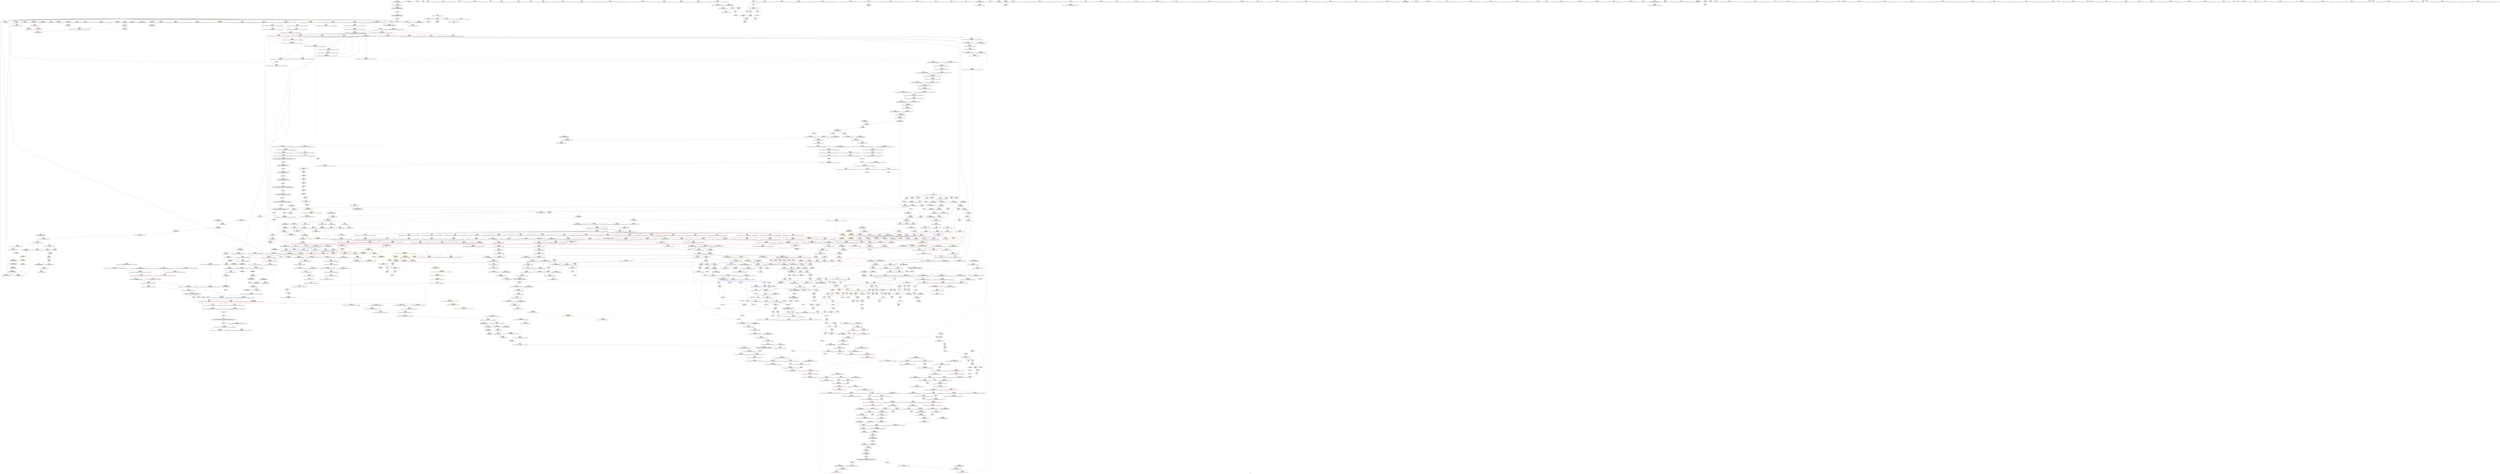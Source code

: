 digraph "SVFG" {
	label="SVFG";

	Node0x5653a5959670 [shape=record,color=grey,label="{NodeID: 0\nNullPtr|{|<s29>99}}"];
	Node0x5653a5959670 -> Node0x5653a59ba660[style=solid];
	Node0x5653a5959670 -> Node0x5653a59ba760[style=solid];
	Node0x5653a5959670 -> Node0x5653a59ba830[style=solid];
	Node0x5653a5959670 -> Node0x5653a59ba900[style=solid];
	Node0x5653a5959670 -> Node0x5653a59ba9d0[style=solid];
	Node0x5653a5959670 -> Node0x5653a59baaa0[style=solid];
	Node0x5653a5959670 -> Node0x5653a59bab70[style=solid];
	Node0x5653a5959670 -> Node0x5653a59bac40[style=solid];
	Node0x5653a5959670 -> Node0x5653a59bad10[style=solid];
	Node0x5653a5959670 -> Node0x5653a59bade0[style=solid];
	Node0x5653a5959670 -> Node0x5653a59baeb0[style=solid];
	Node0x5653a5959670 -> Node0x5653a59baf80[style=solid];
	Node0x5653a5959670 -> Node0x5653a59bb050[style=solid];
	Node0x5653a5959670 -> Node0x5653a59bb120[style=solid];
	Node0x5653a5959670 -> Node0x5653a59bb1f0[style=solid];
	Node0x5653a5959670 -> Node0x5653a59bb2c0[style=solid];
	Node0x5653a5959670 -> Node0x5653a59bb390[style=solid];
	Node0x5653a5959670 -> Node0x5653a59bb460[style=solid];
	Node0x5653a5959670 -> Node0x5653a59bb530[style=solid];
	Node0x5653a5959670 -> Node0x5653a59bb600[style=solid];
	Node0x5653a5959670 -> Node0x5653a59bb6d0[style=solid];
	Node0x5653a5959670 -> Node0x5653a59c23a0[style=solid];
	Node0x5653a5959670 -> Node0x5653a59c45f0[style=solid];
	Node0x5653a5959670 -> Node0x5653a59c46c0[style=solid];
	Node0x5653a5959670 -> Node0x5653a59c4790[style=solid];
	Node0x5653a5959670 -> Node0x5653a59c6810[style=solid];
	Node0x5653a5959670 -> Node0x5653a5a046d0[style=solid];
	Node0x5653a5959670 -> Node0x5653a5a08ab0[style=solid];
	Node0x5653a5959670 -> Node0x5653a5a093b0[style=solid];
	Node0x5653a5959670:s29 -> Node0x5653a5acfa80[style=solid,color=red];
	Node0x5653a59c1060 [shape=record,color=red,label="{NodeID: 775\n1625\<--1598\n\<--__result.addr\n_ZNSt11__copy_moveILb1ELb1ESt26random_access_iterator_tagE8__copy_mIiEEPT_PKS3_S6_S4_\n}"];
	Node0x5653a59c1060 -> Node0x5653a59ce020[style=solid];
	Node0x5653a59b7ba0 [shape=record,color=purple,label="{NodeID: 443\n95\<--94\narraydestroy.element\<--arraydestroy.elementPast\n__cxx_global_array_dtor\n|{|<s2>7}}"];
	Node0x5653a59b7ba0 -> Node0x5653a5a04c70[style=solid];
	Node0x5653a59b7ba0 -> Node0x5653a5a09830[style=solid];
	Node0x5653a59b7ba0:s2 -> Node0x5653a5ad2990[style=solid,color=red];
	Node0x5653a59ab180 [shape=record,color=green,label="{NodeID: 111\n685\<--686\n_ZNSaIiED2Ev\<--_ZNSaIiED2Ev_field_insensitive\n}"];
	Node0x5653a59c6b50 [shape=record,color=blue,label="{NodeID: 886\n821\<--893\nexn.slot\<--\n_ZNSt6vectorIiSaIiEE17_M_realloc_insertIJRKiEEEvN9__gnu_cxx17__normal_iteratorIPiS1_EEDpOT_\n}"];
	Node0x5653a59c6b50 -> Node0x5653a59d41a0[style=dashed];
	Node0x5653a59c6b50 -> Node0x5653a59c6cf0[style=dashed];
	Node0x5653a59cd590 [shape=record,color=purple,label="{NodeID: 554\n1701\<--1503\noffset_0\<--\n}"];
	Node0x5653a59cd590 -> Node0x5653a59e9c30[style=solid];
	Node0x5653a59b0130 [shape=record,color=green,label="{NodeID: 222\n1454\<--1455\n__first\<--__first_field_insensitive\n_ZNSt20__uninitialized_copyILb1EE13__uninit_copyISt13move_iteratorIPiES3_EET0_T_S6_S5_\n}"];
	Node0x5653a59b0130 -> Node0x5653a59b5680[style=solid];
	Node0x5653a59b0130 -> Node0x5653a59ccbd0[style=solid];
	Node0x5653a5ac8040 [shape=record,color=black,label="{NodeID: 2104\n1173 = PHI(1393, )\n}"];
	Node0x5653a5ac8040 -> Node0x5653a59c8140[style=solid];
	Node0x5653a59d2fc0 [shape=record,color=red,label="{NodeID: 665\n792\<--783\n\<--__p.addr\n_ZNSt16allocator_traitsISaIiEE9constructIiJRKiEEEvRS0_PT_DpOT0_\n|{<s0>53}}"];
	Node0x5653a59d2fc0:s0 -> Node0x5653a5ad0f70[style=solid,color=red];
	Node0x5653a5a06cb0 [shape=record,color=grey,label="{NodeID: 1440\n1341 = Binary(1340, 299, )\n}"];
	Node0x5653a59be140 [shape=record,color=black,label="{NodeID: 333\n764\<--758\n\<--this1\n_ZNSt6vectorIiSaIiEE15_M_erase_at_endEPi\n|{<s0>49}}"];
	Node0x5653a59be140:s0 -> Node0x5653a5acf200[style=solid,color=red];
	Node0x5653a5ad17d0 [shape=record,color=black,label="{NodeID: 2215\n201 = PHI(268, 9, )\n2nd arg _Z2goiii }"];
	Node0x5653a5ad17d0 -> Node0x5653a59c30d0[style=solid];
	Node0x5653a59a7800 [shape=record,color=green,label="{NodeID: 1\n7\<--1\n__dso_handle\<--dummyObj\nGlob }"];
	Node0x5653a59c1130 [shape=record,color=red,label="{NodeID: 776\n1612\<--1600\n\<--_Num\n_ZNSt11__copy_moveILb1ELb1ESt26random_access_iterator_tagE8__copy_mIiEEPT_PKS3_S6_S4_\n}"];
	Node0x5653a59c1130 -> Node0x5653a5a09b30[style=solid];
	Node0x5653a59b7c70 [shape=record,color=purple,label="{NodeID: 444\n114\<--113\n_M_impl\<--\n_ZNSt6vectorIiSaIiEED2Ev\n}"];
	Node0x5653a59ab280 [shape=record,color=green,label="{NodeID: 112\n692\<--693\n__a.addr\<--__a.addr_field_insensitive\n_ZNSt16allocator_traitsISaIiEE10deallocateERS0_Pim\n}"];
	Node0x5653a59ab280 -> Node0x5653a59d2600[style=solid];
	Node0x5653a59ab280 -> Node0x5653a59c5630[style=solid];
	Node0x5653a59c6c20 [shape=record,color=blue,label="{NodeID: 887\n823\<--895\nehselector.slot\<--\n_ZNSt6vectorIiSaIiEE17_M_realloc_insertIJRKiEEEvN9__gnu_cxx17__normal_iteratorIPiS1_EEDpOT_\n}"];
	Node0x5653a59c6c20 -> Node0x5653a59c6dc0[style=dashed];
	Node0x5653a59cd660 [shape=record,color=purple,label="{NodeID: 555\n1702\<--1504\noffset_0\<--\n}"];
	Node0x5653a59cd660 -> Node0x5653a59c1d60[style=solid];
	Node0x5653a59b0200 [shape=record,color=green,label="{NodeID: 223\n1456\<--1457\n__last\<--__last_field_insensitive\n_ZNSt20__uninitialized_copyILb1EE13__uninit_copyISt13move_iteratorIPiES3_EET0_T_S6_S5_\n}"];
	Node0x5653a59b0200 -> Node0x5653a59b5750[style=solid];
	Node0x5653a59b0200 -> Node0x5653a59ccca0[style=solid];
	Node0x5653a5ac8180 [shape=record,color=black,label="{NodeID: 2105\n1179 = PHI(1393, )\n}"];
	Node0x5653a5ac8180 -> Node0x5653a59c8210[style=solid];
	Node0x5653a59d3090 [shape=record,color=red,label="{NodeID: 666\n793\<--785\n\<--__args.addr\n_ZNSt16allocator_traitsISaIiEE9constructIiJRKiEEEvRS0_PT_DpOT0_\n|{<s0>52}}"];
	Node0x5653a59d3090:s0 -> Node0x5653a5ad34d0[style=solid,color=red];
	Node0x5653a5a06e30 [shape=record,color=grey,label="{NodeID: 1441\n961 = Binary(959, 960, )\n}"];
	Node0x5653a5a06e30 -> Node0x5653a5a06fb0[style=solid];
	Node0x5653a59be210 [shape=record,color=black,label="{NodeID: 334\n768\<--758\n\<--this1\n_ZNSt6vectorIiSaIiEE15_M_erase_at_endEPi\n}"];
	Node0x5653a59be210 -> Node0x5653a59c9cb0[style=solid];
	Node0x5653a59be210 -> Node0x5653a59c9d80[style=solid];
	Node0x5653a5ad1920 [shape=record,color=black,label="{NodeID: 2216\n1523 = PHI(1508, )\n0th arg _ZSt14__copy_move_a2ILb1EPiS0_ET1_T0_S2_S1_ }"];
	Node0x5653a5ad1920 -> Node0x5653a59e9dd0[style=solid];
	Node0x5653a59a7b40 [shape=record,color=green,label="{NodeID: 2\n9\<--1\n\<--dummyObj\nCan only get source location for instruction, argument, global var or function.|{<s0>25|<s1>25}}"];
	Node0x5653a59a7b40:s0 -> Node0x5653a5ad1530[style=solid,color=red];
	Node0x5653a59a7b40:s1 -> Node0x5653a5ad17d0[style=solid,color=red];
	Node0x5653a59c1200 [shape=record,color=red,label="{NodeID: 777\n1619\<--1600\n\<--_Num\n_ZNSt11__copy_moveILb1ELb1ESt26random_access_iterator_tagE8__copy_mIiEEPT_PKS3_S6_S4_\n}"];
	Node0x5653a59c1200 -> Node0x5653a5a06830[style=solid];
	Node0x5653a59b7d40 [shape=record,color=purple,label="{NodeID: 445\n115\<--113\n_M_start\<--\n_ZNSt6vectorIiSaIiEED2Ev\n}"];
	Node0x5653a59b7d40 -> Node0x5653a59ce5d0[style=solid];
	Node0x5653a59ab350 [shape=record,color=green,label="{NodeID: 113\n694\<--695\n__p.addr\<--__p.addr_field_insensitive\n_ZNSt16allocator_traitsISaIiEE10deallocateERS0_Pim\n}"];
	Node0x5653a59ab350 -> Node0x5653a59d26d0[style=solid];
	Node0x5653a59ab350 -> Node0x5653a59c5700[style=solid];
	Node0x5653a59c6cf0 [shape=record,color=blue,label="{NodeID: 888\n821\<--914\nexn.slot\<--\n_ZNSt6vectorIiSaIiEE17_M_realloc_insertIJRKiEEEvN9__gnu_cxx17__normal_iteratorIPiS1_EEDpOT_\n}"];
	Node0x5653a59c6cf0 -> Node0x5653a59d4270[style=dashed];
	Node0x5653a59cd730 [shape=record,color=purple,label="{NodeID: 556\n1704\<--1511\noffset_0\<--\n}"];
	Node0x5653a59cd730 -> Node0x5653a59e9d00[style=solid];
	Node0x5653a59b02d0 [shape=record,color=green,label="{NodeID: 224\n1458\<--1459\n__result.addr\<--__result.addr_field_insensitive\n_ZNSt20__uninitialized_copyILb1EE13__uninit_copyISt13move_iteratorIPiES3_EET0_T_S6_S5_\n}"];
	Node0x5653a59b02d0 -> Node0x5653a59d7b50[style=solid];
	Node0x5653a59b02d0 -> Node0x5653a59e9750[style=solid];
	Node0x5653a5ac82c0 [shape=record,color=black,label="{NodeID: 2106\n1188 = PHI(1351, )\n}"];
	Node0x5653a5ac82c0 -> Node0x5653a59c00f0[style=solid];
	Node0x5653a59d3160 [shape=record,color=red,label="{NodeID: 667\n829\<--807\nthis1\<--this.addr\n_ZNSt6vectorIiSaIiEE17_M_realloc_insertIJRKiEEEvN9__gnu_cxx17__normal_iteratorIPiS1_EEDpOT_\n|{|<s19>54|<s20>55}}"];
	Node0x5653a59d3160 -> Node0x5653a59be3b0[style=solid];
	Node0x5653a59d3160 -> Node0x5653a59be480[style=solid];
	Node0x5653a59d3160 -> Node0x5653a59be550[style=solid];
	Node0x5653a59d3160 -> Node0x5653a59be620[style=solid];
	Node0x5653a59d3160 -> Node0x5653a59be6f0[style=solid];
	Node0x5653a59d3160 -> Node0x5653a59be7c0[style=solid];
	Node0x5653a59d3160 -> Node0x5653a59be890[style=solid];
	Node0x5653a59d3160 -> Node0x5653a59be960[style=solid];
	Node0x5653a59d3160 -> Node0x5653a59bea30[style=solid];
	Node0x5653a59d3160 -> Node0x5653a59beb00[style=solid];
	Node0x5653a59d3160 -> Node0x5653a59bebd0[style=solid];
	Node0x5653a59d3160 -> Node0x5653a59beca0[style=solid];
	Node0x5653a59d3160 -> Node0x5653a59bed70[style=solid];
	Node0x5653a59d3160 -> Node0x5653a59bee40[style=solid];
	Node0x5653a59d3160 -> Node0x5653a59bef10[style=solid];
	Node0x5653a59d3160 -> Node0x5653a59befe0[style=solid];
	Node0x5653a59d3160 -> Node0x5653a59bf0b0[style=solid];
	Node0x5653a59d3160 -> Node0x5653a59bf180[style=solid];
	Node0x5653a59d3160 -> Node0x5653a59bf250[style=solid];
	Node0x5653a59d3160:s19 -> Node0x5653a5acdea0[style=solid,color=red];
	Node0x5653a59d3160:s20 -> Node0x5653a5aca4a0[style=solid,color=red];
	Node0x5653a5a06fb0 [shape=record,color=grey,label="{NodeID: 1442\n962 = Binary(961, 299, )\n|{<s0>75}}"];
	Node0x5653a5a06fb0:s0 -> Node0x5653a5aca2e0[style=solid,color=red];
	Node0x5653a59be2e0 [shape=record,color=black,label="{NodeID: 335\n791\<--790\n\<--\n_ZNSt16allocator_traitsISaIiEE9constructIiJRKiEEEvRS0_PT_DpOT0_\n|{<s0>53}}"];
	Node0x5653a59be2e0:s0 -> Node0x5653a5ad0e60[style=solid,color=red];
	Node0x5653a5ad1a30 [shape=record,color=black,label="{NodeID: 2217\n1524 = PHI(1516, )\n1st arg _ZSt14__copy_move_a2ILb1EPiS0_ET1_T0_S2_S1_ }"];
	Node0x5653a5ad1a30 -> Node0x5653a59e9ea0[style=solid];
	Node0x5653a59a7c00 [shape=record,color=green,label="{NodeID: 3\n16\<--1\n.str\<--dummyObj\nGlob }"];
	Node0x5653a59c12d0 [shape=record,color=red,label="{NodeID: 778\n1626\<--1600\n\<--_Num\n_ZNSt11__copy_moveILb1ELb1ESt26random_access_iterator_tagE8__copy_mIiEEPT_PKS3_S6_S4_\n}"];
	Node0x5653a59b7e10 [shape=record,color=purple,label="{NodeID: 446\n118\<--117\n_M_impl2\<--\n_ZNSt6vectorIiSaIiEED2Ev\n}"];
	Node0x5653a59ab420 [shape=record,color=green,label="{NodeID: 114\n696\<--697\n__n.addr\<--__n.addr_field_insensitive\n_ZNSt16allocator_traitsISaIiEE10deallocateERS0_Pim\n}"];
	Node0x5653a59ab420 -> Node0x5653a59d27a0[style=solid];
	Node0x5653a59ab420 -> Node0x5653a59c57d0[style=solid];
	Node0x5653a59c6dc0 [shape=record,color=blue,label="{NodeID: 889\n823\<--916\nehselector.slot\<--\n_ZNSt6vectorIiSaIiEE17_M_realloc_insertIJRKiEEEvN9__gnu_cxx17__normal_iteratorIPiS1_EEDpOT_\n}"];
	Node0x5653a59c6dc0 -> Node0x5653a59d4340[style=dashed];
	Node0x5653a59dfac0 [shape=record,color=yellow,style=double,label="{NodeID: 1664\n353V_1 = ENCHI(MR_353V_0)\npts\{15500000 \}\nFun[_ZNKSt13move_iteratorIPiE4baseEv]}"];
	Node0x5653a59dfac0 -> Node0x5653a59c1540[style=dashed];
	Node0x5653a59cd800 [shape=record,color=purple,label="{NodeID: 557\n1705\<--1512\noffset_0\<--\n}"];
	Node0x5653a59cd800 -> Node0x5653a59c1e30[style=solid];
	Node0x5653a59b03a0 [shape=record,color=green,label="{NodeID: 225\n1460\<--1461\nagg.tmp\<--agg.tmp_field_insensitive\n_ZNSt20__uninitialized_copyILb1EE13__uninit_copyISt13move_iteratorIPiES3_EET0_T_S6_S5_\n}"];
	Node0x5653a59b03a0 -> Node0x5653a59b5820[style=solid];
	Node0x5653a59b03a0 -> Node0x5653a59ccd70[style=solid];
	Node0x5653a5ac8400 [shape=record,color=black,label="{NodeID: 2107\n1225 = PHI(1270, )\n|{<s0>97}}"];
	Node0x5653a5ac8400:s0 -> Node0x5653a5acf750[style=solid,color=red];
	Node0x5653a59d3230 [shape=record,color=red,label="{NodeID: 668\n858\<--809\n\<--__args.addr\n_ZNSt6vectorIiSaIiEE17_M_realloc_insertIJRKiEEEvN9__gnu_cxx17__normal_iteratorIPiS1_EEDpOT_\n|{<s0>58}}"];
	Node0x5653a59d3230:s0 -> Node0x5653a5ad34d0[style=solid,color=red];
	Node0x5653a5a07130 [shape=record,color=grey,label="{NodeID: 1443\n1610 = Binary(1609, 299, )\n}"];
	Node0x5653a5a07130 -> Node0x5653a59ea790[style=solid];
	Node0x5653a59be3b0 [shape=record,color=black,label="{NodeID: 336\n844\<--829\n\<--this1\n_ZNSt6vectorIiSaIiEE17_M_realloc_insertIJRKiEEEvN9__gnu_cxx17__normal_iteratorIPiS1_EEDpOT_\n|{<s0>57}}"];
	Node0x5653a59be3b0:s0 -> Node0x5653a5ace820[style=solid,color=red];
	Node0x5653a5ad1b40 [shape=record,color=black,label="{NodeID: 2218\n1525 = PHI(1517, )\n2nd arg _ZSt14__copy_move_a2ILb1EPiS0_ET1_T0_S2_S1_ }"];
	Node0x5653a5ad1b40 -> Node0x5653a59e9f70[style=solid];
	Node0x5653a59a7cc0 [shape=record,color=green,label="{NodeID: 4\n18\<--1\n.str.2\<--dummyObj\nGlob }"];
	Node0x5653a59c13a0 [shape=record,color=red,label="{NodeID: 779\n1639\<--1636\n\<--__it.addr\n_ZSt12__miter_baseIPiET_S1_\n}"];
	Node0x5653a59c13a0 -> Node0x5653a59b65f0[style=solid];
	Node0x5653a59b7ee0 [shape=record,color=purple,label="{NodeID: 447\n119\<--117\n_M_finish\<--\n_ZNSt6vectorIiSaIiEED2Ev\n}"];
	Node0x5653a59b7ee0 -> Node0x5653a59ce6a0[style=solid];
	Node0x5653a59b07e0 [shape=record,color=green,label="{NodeID: 115\n706\<--707\n_ZN9__gnu_cxx13new_allocatorIiE10deallocateEPim\<--_ZN9__gnu_cxx13new_allocatorIiE10deallocateEPim_field_insensitive\n}"];
	Node0x5653a59c6e90 [shape=record,color=blue,label="{NodeID: 890\n967\<--964\n_M_start36\<--\n_ZNSt6vectorIiSaIiEE17_M_realloc_insertIJRKiEEEvN9__gnu_cxx17__normal_iteratorIPiS1_EEDpOT_\n|{<s0>30}}"];
	Node0x5653a59c6e90:s0 -> Node0x5653a5a3e2f0[style=dashed,color=blue];
	Node0x5653a59cd8d0 [shape=record,color=purple,label="{NodeID: 558\n1551\<--1549\ncoerce.dive\<--__it\n_ZSt12__miter_baseIPiEDTcl12__miter_basecldtfp_4baseEEESt13move_iteratorIT_E\n}"];
	Node0x5653a59cd8d0 -> Node0x5653a59ea040[style=solid];
	Node0x5653a59b0470 [shape=record,color=green,label="{NodeID: 226\n1462\<--1463\nagg.tmp2\<--agg.tmp2_field_insensitive\n_ZNSt20__uninitialized_copyILb1EE13__uninit_copyISt13move_iteratorIPiES3_EET0_T_S6_S5_\n}"];
	Node0x5653a59b0470 -> Node0x5653a59b58f0[style=solid];
	Node0x5653a59b0470 -> Node0x5653a59cce40[style=solid];
	Node0x5653a5ac8540 [shape=record,color=black,label="{NodeID: 2108\n1228 = PHI(1259, )\n}"];
	Node0x5653a5ac8540 -> Node0x5653a59c0430[style=solid];
	Node0x5653a59d3300 [shape=record,color=red,label="{NodeID: 669\n845\<--811\n\<--__len\n_ZNSt6vectorIiSaIiEE17_M_realloc_insertIJRKiEEEvN9__gnu_cxx17__normal_iteratorIPiS1_EEDpOT_\n|{<s0>57}}"];
	Node0x5653a59d3300:s0 -> Node0x5653a5ace930[style=solid,color=red];
	Node0x5653a5a072b0 [shape=record,color=grey,label="{NodeID: 1444\n1609 = Binary(1607, 1608, )\n}"];
	Node0x5653a5a072b0 -> Node0x5653a5a07130[style=solid];
	Node0x5653a59be480 [shape=record,color=black,label="{NodeID: 337\n852\<--829\n\<--this1\n_ZNSt6vectorIiSaIiEE17_M_realloc_insertIJRKiEEEvN9__gnu_cxx17__normal_iteratorIPiS1_EEDpOT_\n}"];
	Node0x5653a59be480 -> Node0x5653a59c9ff0[style=solid];
	Node0x5653a5ad1c50 [shape=record,color=black,label="{NodeID: 2219\n585 = PHI(128, 138, )\n0th arg _ZNSt12_Vector_baseIiSaIiEED2Ev }"];
	Node0x5653a5ad1c50 -> Node0x5653a59c4d40[style=solid];
	Node0x5653a59a8120 [shape=record,color=green,label="{NodeID: 5\n20\<--1\n.str.3\<--dummyObj\nGlob }"];
	Node0x5653a59c1470 [shape=record,color=red,label="{NodeID: 780\n1646\<--1643\nthis1\<--this.addr\n_ZNKSt13move_iteratorIPiE4baseEv\n}"];
	Node0x5653a59c1470 -> Node0x5653a59cdb40[style=solid];
	Node0x5653a59b7fb0 [shape=record,color=purple,label="{NodeID: 448\n288\<--287\n_M_impl\<--\n_ZNKSt6vectorIiSaIiEE4sizeEv\n}"];
	Node0x5653a59b08e0 [shape=record,color=green,label="{NodeID: 116\n713\<--714\nthis.addr\<--this.addr_field_insensitive\n_ZN9__gnu_cxx13new_allocatorIiE10deallocateEPim\n}"];
	Node0x5653a59b08e0 -> Node0x5653a59d2870[style=solid];
	Node0x5653a59b08e0 -> Node0x5653a59c58a0[style=solid];
	Node0x5653a59c6f60 [shape=record,color=blue,label="{NodeID: 891\n972\<--969\n_M_finish38\<--\n_ZNSt6vectorIiSaIiEE17_M_realloc_insertIJRKiEEEvN9__gnu_cxx17__normal_iteratorIPiS1_EEDpOT_\n|{<s0>30}}"];
	Node0x5653a59c6f60:s0 -> Node0x5653a5a3e7f0[style=dashed,color=blue];
	Node0x5653a59dfce0 [shape=record,color=yellow,style=double,label="{NodeID: 1666\n32V_1 = ENCHI(MR_32V_0)\npts\{12 \}\nFun[_Z2goiii]|{|<s1>19}}"];
	Node0x5653a59dfce0 -> Node0x5653a59ce290[style=dashed];
	Node0x5653a59dfce0:s1 -> Node0x5653a59dfce0[style=dashed,color=red];
	Node0x5653a59cd9a0 [shape=record,color=purple,label="{NodeID: 559\n1707\<--1616\noffset_0\<--\n}"];
	Node0x5653a59cd9a0 -> Node0x5653a59ea860[style=solid];
	Node0x5653a59b0540 [shape=record,color=green,label="{NodeID: 227\n1481\<--1482\n_ZSt4copyISt13move_iteratorIPiES1_ET0_T_S4_S3_\<--_ZSt4copyISt13move_iteratorIPiES1_ET0_T_S4_S3__field_insensitive\n}"];
	Node0x5653a5ac8680 [shape=record,color=black,label="{NodeID: 2109\n1266 = PHI(1279, )\n}"];
	Node0x5653a5ac8680 -> Node0x5653a59c06a0[style=solid];
	Node0x5653a59d33d0 [shape=record,color=red,label="{NodeID: 670\n929\<--811\n\<--__len\n_ZNSt6vectorIiSaIiEE17_M_realloc_insertIJRKiEEEvN9__gnu_cxx17__normal_iteratorIPiS1_EEDpOT_\n|{<s0>71}}"];
	Node0x5653a59d33d0:s0 -> Node0x5653a5aca2e0[style=solid,color=red];
	Node0x5653a5a07430 [shape=record,color=grey,label="{NodeID: 1445\n605 = Binary(603, 604, )\n}"];
	Node0x5653a5a07430 -> Node0x5653a5a07bb0[style=solid];
	Node0x5653a59be550 [shape=record,color=black,label="{NodeID: 338\n862\<--829\n\<--this1\n_ZNSt6vectorIiSaIiEE17_M_realloc_insertIJRKiEEEvN9__gnu_cxx17__normal_iteratorIPiS1_EEDpOT_\n}"];
	Node0x5653a59be550 -> Node0x5653a59ca0c0[style=solid];
	Node0x5653a59be550 -> Node0x5653a59ca190[style=solid];
	Node0x5653a5ad1dd0 [shape=record,color=black,label="{NodeID: 2220\n743 = PHI(737, )\n0th arg _ZN9__gnu_cxx13new_allocatorIiED2Ev }"];
	Node0x5653a5ad1dd0 -> Node0x5653a59c5be0[style=solid];
	Node0x5653a59a81e0 [shape=record,color=green,label="{NodeID: 6\n22\<--1\n.str.4\<--dummyObj\nGlob }"];
	Node0x5653a59c1540 [shape=record,color=red,label="{NodeID: 781\n1648\<--1647\n\<--_M_current\n_ZNKSt13move_iteratorIPiE4baseEv\n}"];
	Node0x5653a59c1540 -> Node0x5653a59b66c0[style=solid];
	Node0x5653a59b8080 [shape=record,color=purple,label="{NodeID: 449\n289\<--287\n_M_finish\<--\n_ZNKSt6vectorIiSaIiEE4sizeEv\n}"];
	Node0x5653a59b8080 -> Node0x5653a59cfe30[style=solid];
	Node0x5653a59b09b0 [shape=record,color=green,label="{NodeID: 117\n715\<--716\n__p.addr\<--__p.addr_field_insensitive\n_ZN9__gnu_cxx13new_allocatorIiE10deallocateEPim\n}"];
	Node0x5653a59b09b0 -> Node0x5653a59d2940[style=solid];
	Node0x5653a59b09b0 -> Node0x5653a59c5970[style=solid];
	Node0x5653a59c7030 [shape=record,color=blue,label="{NodeID: 892\n979\<--976\n_M_end_of_storage41\<--add.ptr39\n_ZNSt6vectorIiSaIiEE17_M_realloc_insertIJRKiEEEvN9__gnu_cxx17__normal_iteratorIPiS1_EEDpOT_\n|{<s0>30}}"];
	Node0x5653a59c7030:s0 -> Node0x5653a5a44240[style=dashed,color=blue];
	Node0x5653a59cda70 [shape=record,color=purple,label="{NodeID: 560\n1708\<--1618\noffset_0\<--\n}"];
	Node0x5653a59cda70 -> Node0x5653a59c1f00[style=solid];
	Node0x5653a59b0640 [shape=record,color=green,label="{NodeID: 228\n1488\<--1489\n__first\<--__first_field_insensitive\n_ZSt4copyISt13move_iteratorIPiES1_ET0_T_S4_S3_\n}"];
	Node0x5653a59b0640 -> Node0x5653a59b5a90[style=solid];
	Node0x5653a59b0640 -> Node0x5653a59cd250[style=solid];
	Node0x5653a5ac87c0 [shape=record,color=black,label="{NodeID: 2110\n1314 = PHI(1318, )\n}"];
	Node0x5653a5ac87c0 -> Node0x5653a59b4b20[style=solid];
	Node0x5653a59d34a0 [shape=record,color=red,label="{NodeID: 671\n975\<--811\n\<--__len\n_ZNSt6vectorIiSaIiEE17_M_realloc_insertIJRKiEEEvN9__gnu_cxx17__normal_iteratorIPiS1_EEDpOT_\n}"];
	Node0x5653a5a075b0 [shape=record,color=grey,label="{NodeID: 1446\n181 = Binary(176, 180, )\n}"];
	Node0x5653a5a075b0 -> Node0x5653a5a07730[style=solid];
	Node0x5653a59be620 [shape=record,color=black,label="{NodeID: 339\n871\<--829\n\<--this1\n_ZNSt6vectorIiSaIiEE17_M_realloc_insertIJRKiEEEvN9__gnu_cxx17__normal_iteratorIPiS1_EEDpOT_\n|{<s0>61}}"];
	Node0x5653a59be620:s0 -> Node0x5653a5acf200[style=solid,color=red];
	Node0x5653a5ad1ee0 [shape=record,color=black,label="{NodeID: 2221\n1094 = PHI(805, )\n0th arg _ZN9__gnu_cxxmiIPiSt6vectorIiSaIiEEEENS_17__normal_iteratorIT_T0_E15difference_typeERKS8_SB_ }"];
	Node0x5653a5ad1ee0 -> Node0x5653a59c79f0[style=solid];
	Node0x5653a59a82a0 [shape=record,color=green,label="{NodeID: 7\n25\<--1\n\<--dummyObj\nCan only get source location for instruction, argument, global var or function.}"];
	Node0x5653a59c1610 [shape=record,color=red,label="{NodeID: 782\n1659\<--1653\nthis1\<--this.addr\n_ZNSt13move_iteratorIPiEC2ES0_\n}"];
	Node0x5653a59c1610 -> Node0x5653a59cdc10[style=solid];
	Node0x5653a59b8150 [shape=record,color=purple,label="{NodeID: 450\n292\<--291\n_M_impl2\<--\n_ZNKSt6vectorIiSaIiEE4sizeEv\n}"];
	Node0x5653a59b0a80 [shape=record,color=green,label="{NodeID: 118\n717\<--718\n.addr\<--.addr_field_insensitive\n_ZN9__gnu_cxx13new_allocatorIiE10deallocateEPim\n}"];
	Node0x5653a59b0a80 -> Node0x5653a59c5a40[style=solid];
	Node0x5653a59c7100 [shape=record,color=blue,label="{NodeID: 893\n997\<--994\nthis.addr\<--this\n_ZNSt6vectorIiSaIiEE3endEv\n}"];
	Node0x5653a59c7100 -> Node0x5653a59d4b60[style=dashed];
	Node0x5653a59cdb40 [shape=record,color=purple,label="{NodeID: 561\n1647\<--1646\n_M_current\<--this1\n_ZNKSt13move_iteratorIPiE4baseEv\n}"];
	Node0x5653a59cdb40 -> Node0x5653a59c1540[style=solid];
	Node0x5653a59b0710 [shape=record,color=green,label="{NodeID: 229\n1490\<--1491\n__last\<--__last_field_insensitive\n_ZSt4copyISt13move_iteratorIPiES1_ET0_T_S4_S3_\n}"];
	Node0x5653a59b0710 -> Node0x5653a59b5b60[style=solid];
	Node0x5653a59b0710 -> Node0x5653a59cd320[style=solid];
	Node0x5653a5ac8900 [shape=record,color=black,label="{NodeID: 2111\n1333 = PHI(1279, )\n}"];
	Node0x5653a5ac8900 -> Node0x5653a5a09230[style=solid];
	Node0x5653a59d3570 [shape=record,color=red,label="{NodeID: 672\n856\<--813\n\<--__elems_before\n_ZNSt6vectorIiSaIiEE17_M_realloc_insertIJRKiEEEvN9__gnu_cxx17__normal_iteratorIPiS1_EEDpOT_\n}"];
	Node0x5653a5a07730 [shape=record,color=grey,label="{NodeID: 1447\n182 = Binary(181, 183, )\n}"];
	Node0x5653a5a07730 -> Node0x5653a59c2cc0[style=solid];
	Node0x5653a59be6f0 [shape=record,color=black,label="{NodeID: 340\n882\<--829\n\<--this1\n_ZNSt6vectorIiSaIiEE17_M_realloc_insertIJRKiEEEvN9__gnu_cxx17__normal_iteratorIPiS1_EEDpOT_\n}"];
	Node0x5653a59be6f0 -> Node0x5653a59ca330[style=solid];
	Node0x5653a59be6f0 -> Node0x5653a59ca400[style=solid];
	Node0x5653a5ad1ff0 [shape=record,color=black,label="{NodeID: 2222\n1095 = PHI(815, )\n1st arg _ZN9__gnu_cxxmiIPiSt6vectorIiSaIiEEEENS_17__normal_iteratorIT_T0_E15difference_typeERKS8_SB_ }"];
	Node0x5653a5ad1ff0 -> Node0x5653a59c7ac0[style=solid];
	Node0x5653a59a8360 [shape=record,color=green,label="{NodeID: 8\n166\<--1\n\<--dummyObj\nCan only get source location for instruction, argument, global var or function.}"];
	Node0x5653a59c16e0 [shape=record,color=red,label="{NodeID: 783\n1661\<--1655\n\<--__i.addr\n_ZNSt13move_iteratorIPiEC2ES0_\n}"];
	Node0x5653a59c16e0 -> Node0x5653a59eac70[style=solid];
	Node0x5653a59d97d0 [shape=record,color=yellow,style=double,label="{NodeID: 1558\n59V_1 = ENCHI(MR_59V_0)\npts\{10 \}\nFun[_Z3runi]}"];
	Node0x5653a59d97d0 -> Node0x5653a59ce0f0[style=dashed];
	Node0x5653a59d97d0 -> Node0x5653a59ce1c0[style=dashed];
	Node0x5653a59b8220 [shape=record,color=purple,label="{NodeID: 451\n293\<--291\n_M_start\<--\n_ZNKSt6vectorIiSaIiEE4sizeEv\n}"];
	Node0x5653a59b8220 -> Node0x5653a59cff00[style=solid];
	Node0x5653a59b0b50 [shape=record,color=green,label="{NodeID: 119\n726\<--727\n_ZdlPv\<--_ZdlPv_field_insensitive\n}"];
	Node0x5653a59c71d0 [shape=record,color=blue,label="{NodeID: 894\n1014\<--1011\nthis.addr\<--this\n_ZN9__gnu_cxx13new_allocatorIiE9constructIiJRKiEEEvPT_DpOT0_\n}"];
	Node0x5653a59c71d0 -> Node0x5653a59d4d00[style=dashed];
	Node0x5653a59cdc10 [shape=record,color=purple,label="{NodeID: 562\n1660\<--1659\n_M_current\<--this1\n_ZNSt13move_iteratorIPiEC2ES0_\n}"];
	Node0x5653a59cdc10 -> Node0x5653a59eac70[style=solid];
	Node0x5653a59b8b80 [shape=record,color=green,label="{NodeID: 230\n1492\<--1493\n__result.addr\<--__result.addr_field_insensitive\n_ZSt4copyISt13move_iteratorIPiES1_ET0_T_S4_S3_\n}"];
	Node0x5653a59b8b80 -> Node0x5653a59d7dc0[style=solid];
	Node0x5653a59b8b80 -> Node0x5653a59e9b60[style=solid];
	Node0x5653a5ac8a40 [shape=record,color=black,label="{NodeID: 2112\n1389 = PHI(1407, )\n}"];
	Node0x5653a5ac8a40 -> Node0x5653a59b50d0[style=solid];
	Node0x5653a59d3640 [shape=record,color=red,label="{NodeID: 673\n907\<--813\n\<--__elems_before\n_ZNSt6vectorIiSaIiEE17_M_realloc_insertIJRKiEEEvN9__gnu_cxx17__normal_iteratorIPiS1_EEDpOT_\n}"];
	Node0x5653a5a078b0 [shape=record,color=grey,label="{NodeID: 1448\n383 = Binary(382, 188, )\n}"];
	Node0x5653a5a078b0 -> Node0x5653a59c3c30[style=solid];
	Node0x5653a59be7c0 [shape=record,color=black,label="{NodeID: 341\n887\<--829\n\<--this1\n_ZNSt6vectorIiSaIiEE17_M_realloc_insertIJRKiEEEvN9__gnu_cxx17__normal_iteratorIPiS1_EEDpOT_\n|{<s0>64}}"];
	Node0x5653a59be7c0:s0 -> Node0x5653a5acf200[style=solid,color=red];
	Node0x5653a5ad2100 [shape=record,color=black,label="{NodeID: 2223\n1280 = PHI(1265, 1331, )\n0th arg _ZNK9__gnu_cxx13new_allocatorIiE8max_sizeEv }"];
	Node0x5653a5ad2100 -> Node0x5653a59e83d0[style=solid];
	Node0x5653a59a8420 [shape=record,color=green,label="{NodeID: 9\n169\<--1\n\<--dummyObj\nCan only get source location for instruction, argument, global var or function.|{<s0>54}}"];
	Node0x5653a59a8420:s0 -> Node0x5653a5acdfb0[style=solid,color=red];
	Node0x5653a59c17b0 [shape=record,color=red,label="{NodeID: 784\n1673\<--1667\nthis1\<--this.addr\n_ZN9__gnu_cxx13new_allocatorIiE7destroyIiEEvPT_\n}"];
	Node0x5653a59d98e0 [shape=record,color=yellow,style=double,label="{NodeID: 1559\n32V_1 = ENCHI(MR_32V_0)\npts\{12 \}\nFun[_Z3runi]|{<s0>25}}"];
	Node0x5653a59d98e0:s0 -> Node0x5653a59dfce0[style=dashed,color=red];
	Node0x5653a59b82f0 [shape=record,color=purple,label="{NodeID: 452\n312\<--311\n_M_impl\<--\n_ZNSt6vectorIiSaIiEEixEm\n}"];
	Node0x5653a59b0c50 [shape=record,color=green,label="{NodeID: 120\n733\<--734\nthis.addr\<--this.addr_field_insensitive\n_ZNSaIiED2Ev\n}"];
	Node0x5653a59b0c50 -> Node0x5653a59d2a10[style=solid];
	Node0x5653a59b0c50 -> Node0x5653a59c5b10[style=solid];
	Node0x5653a59c72a0 [shape=record,color=blue,label="{NodeID: 895\n1016\<--1012\n__p.addr\<--__p\n_ZN9__gnu_cxx13new_allocatorIiE9constructIiJRKiEEEvPT_DpOT0_\n}"];
	Node0x5653a59c72a0 -> Node0x5653a59d4dd0[style=dashed];
	Node0x5653a59cdce0 [shape=record,color=purple,label="{NodeID: 563\n316\<--314\nadd.ptr\<--\n_ZNSt6vectorIiSaIiEEixEm\n}"];
	Node0x5653a59cdce0 -> Node0x5653a59bce90[style=solid];
	Node0x5653a59b8c50 [shape=record,color=green,label="{NodeID: 231\n1494\<--1495\nagg.tmp\<--agg.tmp_field_insensitive\n_ZSt4copyISt13move_iteratorIPiES1_ET0_T_S4_S3_\n}"];
	Node0x5653a59b8c50 -> Node0x5653a59b5c30[style=solid];
	Node0x5653a59b8c50 -> Node0x5653a59cd3f0[style=solid];
	Node0x5653a5ac8b80 [shape=record,color=black,label="{NodeID: 2113\n1441 = PHI(1450, )\n}"];
	Node0x5653a5ac8b80 -> Node0x5653a59b55b0[style=solid];
	Node0x5653a59d3710 [shape=record,color=red,label="{NodeID: 674\n850\<--817\n\<--__new_start\n_ZNSt6vectorIiSaIiEE17_M_realloc_insertIJRKiEEEvN9__gnu_cxx17__normal_iteratorIPiS1_EEDpOT_\n}"];
	Node0x5653a59d3710 -> Node0x5653a59c6740[style=solid];
	Node0x5653a5a07a30 [shape=record,color=grey,label="{NodeID: 1449\n179 = Binary(177, 178, )\n}"];
	Node0x5653a5a07a30 -> Node0x5653a59bbe50[style=solid];
	Node0x5653a59be890 [shape=record,color=black,label="{NodeID: 342\n903\<--829\n\<--this1\n_ZNSt6vectorIiSaIiEE17_M_realloc_insertIJRKiEEEvN9__gnu_cxx17__normal_iteratorIPiS1_EEDpOT_\n}"];
	Node0x5653a59be890 -> Node0x5653a59ca4d0[style=solid];
	Node0x5653a5ad2310 [shape=record,color=black,label="{NodeID: 2224\n1635 = PHI(1553, )\n0th arg _ZSt12__miter_baseIPiET_S1_ }"];
	Node0x5653a5ad2310 -> Node0x5653a59ea930[style=solid];
	Node0x5653a59a8920 [shape=record,color=green,label="{NodeID: 10\n183\<--1\n\<--dummyObj\nCan only get source location for instruction, argument, global var or function.}"];
	Node0x5653a59c1880 [shape=record,color=red,label="{NodeID: 785\n1685\<--1684\ndummyVal\<--offset_0\n_ZSt22__uninitialized_copy_aISt13move_iteratorIPiES1_iET0_T_S4_S3_RSaIT1_E\n}"];
	Node0x5653a59c1880 -> Node0x5653a59e8e60[style=solid];
	Node0x5653a59b83c0 [shape=record,color=purple,label="{NodeID: 453\n313\<--311\n_M_start\<--\n_ZNSt6vectorIiSaIiEEixEm\n}"];
	Node0x5653a59b83c0 -> Node0x5653a59d0170[style=solid];
	Node0x5653a59b0d20 [shape=record,color=green,label="{NodeID: 121\n739\<--740\n_ZN9__gnu_cxx13new_allocatorIiED2Ev\<--_ZN9__gnu_cxx13new_allocatorIiED2Ev_field_insensitive\n}"];
	Node0x5653a59c7370 [shape=record,color=blue,label="{NodeID: 896\n1018\<--1013\n__args.addr\<--__args\n_ZN9__gnu_cxx13new_allocatorIiE9constructIiJRKiEEEvPT_DpOT0_\n}"];
	Node0x5653a59c7370 -> Node0x5653a59d4ea0[style=dashed];
	Node0x5653a59cddb0 [shape=record,color=purple,label="{NodeID: 564\n857\<--855\nadd.ptr\<--\n_ZNSt6vectorIiSaIiEE17_M_realloc_insertIJRKiEEEvN9__gnu_cxx17__normal_iteratorIPiS1_EEDpOT_\n|{<s0>59}}"];
	Node0x5653a59cddb0:s0 -> Node0x5653a5ad3010[style=solid,color=red];
	Node0x5653a59b8d20 [shape=record,color=green,label="{NodeID: 232\n1496\<--1497\nagg.tmp3\<--agg.tmp3_field_insensitive\n_ZSt4copyISt13move_iteratorIPiES1_ET0_T_S4_S3_\n}"];
	Node0x5653a59b8d20 -> Node0x5653a59b5d00[style=solid];
	Node0x5653a59b8d20 -> Node0x5653a59cd4c0[style=solid];
	Node0x5653a5ac8cc0 [shape=record,color=black,label="{NodeID: 2114\n1480 = PHI(1484, )\n}"];
	Node0x5653a5ac8cc0 -> Node0x5653a59b59c0[style=solid];
	Node0x5653a59d37e0 [shape=record,color=red,label="{NodeID: 675\n855\<--817\n\<--__new_start\n_ZNSt6vectorIiSaIiEE17_M_realloc_insertIJRKiEEEvN9__gnu_cxx17__normal_iteratorIPiS1_EEDpOT_\n}"];
	Node0x5653a59d37e0 -> Node0x5653a59cddb0[style=solid];
	Node0x5653a5a07bb0 [shape=record,color=grey,label="{NodeID: 1450\n606 = Binary(605, 299, )\n|{<s0>39}}"];
	Node0x5653a5a07bb0:s0 -> Node0x5653a5aca2e0[style=solid,color=red];
	Node0x5653a59be960 [shape=record,color=black,label="{NodeID: 343\n923\<--829\n\<--this1\n_ZNSt6vectorIiSaIiEE17_M_realloc_insertIJRKiEEEvN9__gnu_cxx17__normal_iteratorIPiS1_EEDpOT_\n|{<s0>69}}"];
	Node0x5653a59be960:s0 -> Node0x5653a5acf200[style=solid,color=red];
	Node0x5653a5ad2420 [shape=record,color=black,label="{NodeID: 2225\n627 = PHI(569, )\n0th arg _ZSt8_DestroyIPiEvT_S1_ }"];
	Node0x5653a5ad2420 -> Node0x5653a59c4fb0[style=solid];
	Node0x5653a59a89b0 [shape=record,color=green,label="{NodeID: 11\n188\<--1\n\<--dummyObj\nCan only get source location for instruction, argument, global var or function.}"];
	Node0x5653a59c1950 [shape=record,color=red,label="{NodeID: 786\n1688\<--1687\ndummyVal\<--offset_0\n_ZSt22__uninitialized_copy_aISt13move_iteratorIPiES1_iET0_T_S4_S3_RSaIT1_E\n}"];
	Node0x5653a59c1950 -> Node0x5653a59e8f30[style=solid];
	Node0x5653a59b8490 [shape=record,color=purple,label="{NodeID: 454\n405\<--404\n_M_impl\<--\n_ZNSt6vectorIiSaIiEE5clearEv\n}"];
	Node0x5653a59b0e20 [shape=record,color=green,label="{NodeID: 122\n744\<--745\nthis.addr\<--this.addr_field_insensitive\n_ZN9__gnu_cxx13new_allocatorIiED2Ev\n}"];
	Node0x5653a59b0e20 -> Node0x5653a59d2ae0[style=solid];
	Node0x5653a59b0e20 -> Node0x5653a59c5be0[style=solid];
	Node0x5653a59c7440 [shape=record,color=blue,label="{NodeID: 897\n1026\<--1029\n\<--\n_ZN9__gnu_cxx13new_allocatorIiE9constructIiJRKiEEEvPT_DpOT0_\n|{<s0>53}}"];
	Node0x5653a59c7440:s0 -> Node0x5653a5a74960[style=dashed,color=blue];
	Node0x5653a59e0250 [shape=record,color=yellow,style=double,label="{NodeID: 1672\n44V_1 = ENCHI(MR_44V_0)\npts\{1343 \}\nFun[_Z2goiii]|{|<s2>19}}"];
	Node0x5653a59e0250 -> Node0x5653a59cfbc0[style=dashed];
	Node0x5653a59e0250 -> Node0x5653a59cfc90[style=dashed];
	Node0x5653a59e0250:s2 -> Node0x5653a59e0250[style=dashed,color=red];
	Node0x5653a59cde80 [shape=record,color=purple,label="{NodeID: 565\n908\<--906\nadd.ptr18\<--\n_ZNSt6vectorIiSaIiEE17_M_realloc_insertIJRKiEEEvN9__gnu_cxx17__normal_iteratorIPiS1_EEDpOT_\n|{<s0>67}}"];
	Node0x5653a59cde80:s0 -> Node0x5653a5ad06f0[style=solid,color=red];
	Node0x5653a59b8df0 [shape=record,color=green,label="{NodeID: 233\n1509\<--1510\n_ZSt12__miter_baseIPiEDTcl12__miter_basecldtfp_4baseEEESt13move_iteratorIT_E\<--_ZSt12__miter_baseIPiEDTcl12__miter_basecldtfp_4baseEEESt13move_iteratorIT_E_field_insensitive\n}"];
	Node0x5653a5ac8e00 [shape=record,color=black,label="{NodeID: 2115\n1508 = PHI(1547, )\n|{<s0>117}}"];
	Node0x5653a5ac8e00:s0 -> Node0x5653a5ad1920[style=solid,color=red];
	Node0x5653a59d38b0 [shape=record,color=red,label="{NodeID: 676\n870\<--817\n\<--__new_start\n_ZNSt6vectorIiSaIiEE17_M_realloc_insertIJRKiEEEvN9__gnu_cxx17__normal_iteratorIPiS1_EEDpOT_\n|{<s0>62}}"];
	Node0x5653a59d38b0:s0 -> Node0x5653a5acc050[style=solid,color=red];
	Node0x5653a5a07d30 [shape=record,color=grey,label="{NodeID: 1451\n369 = Binary(368, 227, )\n}"];
	Node0x5653a5a07d30 -> Node0x5653a59c3b60[style=solid];
	Node0x5653a59bea30 [shape=record,color=black,label="{NodeID: 344\n927\<--829\n\<--this1\n_ZNSt6vectorIiSaIiEE17_M_realloc_insertIJRKiEEEvN9__gnu_cxx17__normal_iteratorIPiS1_EEDpOT_\n|{<s0>71}}"];
	Node0x5653a59bea30:s0 -> Node0x5653a5ac9e40[style=solid,color=red];
	Node0x5653a5ad2530 [shape=record,color=black,label="{NodeID: 2226\n628 = PHI(570, )\n1st arg _ZSt8_DestroyIPiEvT_S1_ }"];
	Node0x5653a5ad2530 -> Node0x5653a59c5080[style=solid];
	Node0x5653a59a8ab0 [shape=record,color=green,label="{NodeID: 12\n227\<--1\n\<--dummyObj\nCan only get source location for instruction, argument, global var or function.|{<s0>25}}"];
	Node0x5653a59a8ab0:s0 -> Node0x5653a5ad1680[style=solid,color=red];
	Node0x5653a59c1a20 [shape=record,color=red,label="{NodeID: 787\n1691\<--1690\ndummyVal\<--offset_0\n_ZSt18uninitialized_copyISt13move_iteratorIPiES1_ET0_T_S4_S3_\n}"];
	Node0x5653a59c1a20 -> Node0x5653a59e9410[style=solid];
	Node0x5653a59b8560 [shape=record,color=purple,label="{NodeID: 455\n406\<--404\n_M_start\<--\n_ZNSt6vectorIiSaIiEE5clearEv\n}"];
	Node0x5653a59b8560 -> Node0x5653a59d0c00[style=solid];
	Node0x5653a59b0ef0 [shape=record,color=green,label="{NodeID: 123\n752\<--753\nthis.addr\<--this.addr_field_insensitive\n_ZNSt6vectorIiSaIiEE15_M_erase_at_endEPi\n}"];
	Node0x5653a59b0ef0 -> Node0x5653a59d2bb0[style=solid];
	Node0x5653a59b0ef0 -> Node0x5653a59c5cb0[style=solid];
	Node0x5653a59c7510 [shape=record,color=blue,label="{NodeID: 898\n1034\<--1033\n__t.addr\<--__t\n_ZSt7forwardIRKiEOT_RNSt16remove_referenceIS2_E4typeE\n}"];
	Node0x5653a59c7510 -> Node0x5653a59d5040[style=dashed];
	Node0x5653a5a48870 [shape=record,color=yellow,style=double,label="{NodeID: 1673\n16V_1 = ENCHI(MR_16V_0)\npts\{150000 \}\nFun[_Z2goiii]|{<s0>13|<s1>15|<s2>16|<s3>17|<s4>18|<s5>19}}"];
	Node0x5653a5a48870:s0 -> Node0x5653a59de630[style=dashed,color=red];
	Node0x5653a5a48870:s1 -> Node0x5653a59de630[style=dashed,color=red];
	Node0x5653a5a48870:s2 -> Node0x5653a59dbed0[style=dashed,color=red];
	Node0x5653a5a48870:s3 -> Node0x5653a59dbed0[style=dashed,color=red];
	Node0x5653a5a48870:s4 -> Node0x5653a59de630[style=dashed,color=red];
	Node0x5653a5a48870:s5 -> Node0x5653a5a48870[style=dashed,color=red];
	Node0x5653a59cdf50 [shape=record,color=purple,label="{NodeID: 566\n976\<--974\nadd.ptr39\<--\n_ZNSt6vectorIiSaIiEE17_M_realloc_insertIJRKiEEEvN9__gnu_cxx17__normal_iteratorIPiS1_EEDpOT_\n}"];
	Node0x5653a59cdf50 -> Node0x5653a59c7030[style=solid];
	Node0x5653a59b8ef0 [shape=record,color=green,label="{NodeID: 234\n1519\<--1520\n_ZSt14__copy_move_a2ILb1EPiS0_ET1_T0_S2_S1_\<--_ZSt14__copy_move_a2ILb1EPiS0_ET1_T0_S2_S1__field_insensitive\n}"];
	Node0x5653a5ac8f40 [shape=record,color=black,label="{NodeID: 2116\n1516 = PHI(1547, )\n|{<s0>117}}"];
	Node0x5653a5ac8f40:s0 -> Node0x5653a5ad1a30[style=solid,color=red];
	Node0x5653a59d3980 [shape=record,color=red,label="{NodeID: 677\n906\<--817\n\<--__new_start\n_ZNSt6vectorIiSaIiEE17_M_realloc_insertIJRKiEEEvN9__gnu_cxx17__normal_iteratorIPiS1_EEDpOT_\n}"];
	Node0x5653a59d3980 -> Node0x5653a59cde80[style=solid];
	Node0x5653a5a07eb0 [shape=record,color=grey,label="{NodeID: 1452\n366 = Binary(365, 227, )\n}"];
	Node0x5653a5a07eb0 -> Node0x5653a59c3a90[style=solid];
	Node0x5653a59beb00 [shape=record,color=black,label="{NodeID: 345\n935\<--829\n\<--this1\n_ZNSt6vectorIiSaIiEE17_M_realloc_insertIJRKiEEEvN9__gnu_cxx17__normal_iteratorIPiS1_EEDpOT_\n}"];
	Node0x5653a59beb00 -> Node0x5653a59ca5a0[style=solid];
	Node0x5653a59beb00 -> Node0x5653a59ca670[style=solid];
	Node0x5653a5ad2640 [shape=record,color=black,label="{NodeID: 2227\n750 = PHI(403, )\n0th arg _ZNSt6vectorIiSaIiEE15_M_erase_at_endEPi }"];
	Node0x5653a5ad2640 -> Node0x5653a59c5cb0[style=solid];
	Node0x5653a59a8bb0 [shape=record,color=green,label="{NodeID: 13\n299\<--1\n\<--dummyObj\nCan only get source location for instruction, argument, global var or function.}"];
	Node0x5653a59c1af0 [shape=record,color=red,label="{NodeID: 788\n1694\<--1693\ndummyVal\<--offset_0\n_ZSt18uninitialized_copyISt13move_iteratorIPiES1_ET0_T_S4_S3_\n}"];
	Node0x5653a59c1af0 -> Node0x5653a59e94e0[style=solid];
	Node0x5653a59b8630 [shape=record,color=purple,label="{NodeID: 456\n455\<--419\ncoerce.dive\<--agg.tmp\n_ZNSt6vectorIiSaIiEE9push_backERKi\n}"];
	Node0x5653a59b8630 -> Node0x5653a59c4110[style=solid];
	Node0x5653a59b0fc0 [shape=record,color=green,label="{NodeID: 124\n754\<--755\n__pos.addr\<--__pos.addr_field_insensitive\n_ZNSt6vectorIiSaIiEE15_M_erase_at_endEPi\n}"];
	Node0x5653a59b0fc0 -> Node0x5653a59d2c80[style=solid];
	Node0x5653a59b0fc0 -> Node0x5653a59d2d50[style=solid];
	Node0x5653a59b0fc0 -> Node0x5653a59c5d80[style=solid];
	Node0x5653a59c75e0 [shape=record,color=blue,label="{NodeID: 899\n1043\<--1040\nthis.addr\<--this\n_ZNKSt6vectorIiSaIiEE12_M_check_lenEmPKc\n}"];
	Node0x5653a59c75e0 -> Node0x5653a59d5110[style=dashed];
	Node0x5653a5a48950 [shape=record,color=yellow,style=double,label="{NodeID: 1674\n18V_1 = ENCHI(MR_18V_0)\npts\{150001 \}\nFun[_Z2goiii]|{<s0>13|<s1>15|<s2>18|<s3>19}}"];
	Node0x5653a5a48950:s0 -> Node0x5653a59de710[style=dashed,color=red];
	Node0x5653a5a48950:s1 -> Node0x5653a59de710[style=dashed,color=red];
	Node0x5653a5a48950:s2 -> Node0x5653a59de710[style=dashed,color=red];
	Node0x5653a5a48950:s3 -> Node0x5653a5a48950[style=dashed,color=red];
	Node0x5653a59ce020 [shape=record,color=purple,label="{NodeID: 567\n1627\<--1625\nadd.ptr\<--\n_ZNSt11__copy_moveILb1ELb1ESt26random_access_iterator_tagE8__copy_mIiEEPT_PKS3_S6_S4_\n}"];
	Node0x5653a59ce020 -> Node0x5653a59b6520[style=solid];
	Node0x5653a59b8ff0 [shape=record,color=green,label="{NodeID: 235\n1526\<--1527\n__first.addr\<--__first.addr_field_insensitive\n_ZSt14__copy_move_a2ILb1EPiS0_ET1_T0_S2_S1_\n}"];
	Node0x5653a59b8ff0 -> Node0x5653a59d8030[style=solid];
	Node0x5653a59b8ff0 -> Node0x5653a59e9dd0[style=solid];
	Node0x5653a5ac9080 [shape=record,color=black,label="{NodeID: 2117\n1518 = PHI(1522, )\n}"];
	Node0x5653a5ac9080 -> Node0x5653a59b5dd0[style=solid];
	Node0x5653a59d3a50 [shape=record,color=red,label="{NodeID: 678\n921\<--817\n\<--__new_start\n_ZNSt6vectorIiSaIiEE17_M_realloc_insertIJRKiEEEvN9__gnu_cxx17__normal_iteratorIPiS1_EEDpOT_\n|{<s0>70}}"];
	Node0x5653a59d3a50:s0 -> Node0x5653a5acd3f0[style=solid,color=red];
	Node0x5653a5a08030 [shape=record,color=grey,label="{NodeID: 1453\n360 = Binary(359, 188, )\n}"];
	Node0x5653a5a08030 -> Node0x5653a5a09e30[style=solid];
	Node0x5653a59bebd0 [shape=record,color=black,label="{NodeID: 346\n939\<--829\n\<--this1\n_ZNSt6vectorIiSaIiEE17_M_realloc_insertIJRKiEEEvN9__gnu_cxx17__normal_iteratorIPiS1_EEDpOT_\n}"];
	Node0x5653a59bebd0 -> Node0x5653a59ca740[style=solid];
	Node0x5653a59bebd0 -> Node0x5653a59ca810[style=solid];
	Node0x5653a5ad2780 [shape=record,color=black,label="{NodeID: 2228\n1289 = PHI(1003, 1123, )\n1st arg _ZN9__gnu_cxx17__normal_iteratorIPiSt6vectorIiSaIiEEEC2ERKS1_ }"];
	Node0x5653a5ad2780 -> Node0x5653a59e8570[style=solid];
	Node0x5653a59a8cb0 [shape=record,color=green,label="{NodeID: 14\n1286\<--1\n\<--dummyObj\nCan only get source location for instruction, argument, global var or function.}"];
	Node0x5653a59c1bc0 [shape=record,color=red,label="{NodeID: 789\n1697\<--1696\ndummyVal\<--offset_0\n_ZNSt20__uninitialized_copyILb1EE13__uninit_copyISt13move_iteratorIPiES3_EET0_T_S6_S5_\n}"];
	Node0x5653a59c1bc0 -> Node0x5653a59e9820[style=solid];
	Node0x5653a59b8700 [shape=record,color=purple,label="{NodeID: 457\n458\<--419\ncoerce.dive8\<--agg.tmp\n_ZNSt6vectorIiSaIiEE9push_backERKi\n}"];
	Node0x5653a59b8700 -> Node0x5653a59d1280[style=solid];
	Node0x5653a59b1090 [shape=record,color=green,label="{NodeID: 125\n781\<--782\n__a.addr\<--__a.addr_field_insensitive\n_ZNSt16allocator_traitsISaIiEE9constructIiJRKiEEEvRS0_PT_DpOT0_\n}"];
	Node0x5653a59b1090 -> Node0x5653a59d2ef0[style=solid];
	Node0x5653a59b1090 -> Node0x5653a59c5f20[style=solid];
	Node0x5653a59c76b0 [shape=record,color=blue,label="{NodeID: 900\n1045\<--1041\n__n.addr\<--__n\n_ZNKSt6vectorIiSaIiEE12_M_check_lenEmPKc\n|{|<s2>84}}"];
	Node0x5653a59c76b0 -> Node0x5653a59d51e0[style=dashed];
	Node0x5653a59c76b0 -> Node0x5653a59d55f0[style=dashed];
	Node0x5653a59c76b0:s2 -> Node0x5653a59de9e0[style=dashed,color=red];
	Node0x5653a5a48a30 [shape=record,color=yellow,style=double,label="{NodeID: 1675\n44V_1 = ENCHI(MR_44V_0)\npts\{1343 \}\nFun[_ZSt14__copy_move_a2ILb1EPiS0_ET1_T0_S2_S1_]|{<s0>121}}"];
	Node0x5653a5a48a30:s0 -> Node0x5653a59dd250[style=dashed,color=red];
	Node0x5653a59ce0f0 [shape=record,color=red,label="{NodeID: 568\n342\<--8\n\<--n\n_Z3runi\n}"];
	Node0x5653a59ce0f0 -> Node0x5653a5a090b0[style=solid];
	Node0x5653a59b90c0 [shape=record,color=green,label="{NodeID: 236\n1528\<--1529\n__last.addr\<--__last.addr_field_insensitive\n_ZSt14__copy_move_a2ILb1EPiS0_ET1_T0_S2_S1_\n}"];
	Node0x5653a59b90c0 -> Node0x5653a59d8100[style=solid];
	Node0x5653a59b90c0 -> Node0x5653a59e9ea0[style=solid];
	Node0x5653a5ac91c0 [shape=record,color=black,label="{NodeID: 2118\n1536 = PHI(1583, )\n|{<s0>121}}"];
	Node0x5653a5ac91c0:s0 -> Node0x5653a5aceed0[style=solid,color=red];
	Node0x5653a59d3b20 [shape=record,color=red,label="{NodeID: 679\n928\<--817\n\<--__new_start\n_ZNSt6vectorIiSaIiEE17_M_realloc_insertIJRKiEEEvN9__gnu_cxx17__normal_iteratorIPiS1_EEDpOT_\n|{<s0>71}}"];
	Node0x5653a59d3b20:s0 -> Node0x5653a5aca120[style=solid,color=red];
	Node0x5653a5a081b0 [shape=record,color=grey,label="{NodeID: 1454\n353 = Binary(352, 188, )\n}"];
	Node0x5653a5a081b0 -> Node0x5653a59c38f0[style=solid];
	Node0x5653a59beca0 [shape=record,color=black,label="{NodeID: 347\n943\<--829\n\<--this1\n_ZNSt6vectorIiSaIiEE17_M_realloc_insertIJRKiEEEvN9__gnu_cxx17__normal_iteratorIPiS1_EEDpOT_\n|{<s0>73}}"];
	Node0x5653a59beca0:s0 -> Node0x5653a5acf200[style=solid,color=red];
	Node0x5653a5ad2990 [shape=record,color=black,label="{NodeID: 2229\n104 = PHI(95, )\n0th arg _ZNSt6vectorIiSaIiEED2Ev }"];
	Node0x5653a5ad2990 -> Node0x5653a59c2640[style=solid];
	Node0x5653a59a8db0 [shape=record,color=green,label="{NodeID: 15\n1377\<--1\n\<--dummyObj\nCan only get source location for instruction, argument, global var or function.}"];
	Node0x5653a59c1c90 [shape=record,color=red,label="{NodeID: 790\n1700\<--1699\ndummyVal\<--offset_0\n_ZNSt20__uninitialized_copyILb1EE13__uninit_copyISt13move_iteratorIPiES3_EET0_T_S6_S5_\n}"];
	Node0x5653a59c1c90 -> Node0x5653a59e98f0[style=solid];
	Node0x5653a59b87d0 [shape=record,color=purple,label="{NodeID: 458\n425\<--424\n_M_impl\<--\n_ZNSt6vectorIiSaIiEE9push_backERKi\n}"];
	Node0x5653a59b1160 [shape=record,color=green,label="{NodeID: 126\n783\<--784\n__p.addr\<--__p.addr_field_insensitive\n_ZNSt16allocator_traitsISaIiEE9constructIiJRKiEEEvRS0_PT_DpOT0_\n}"];
	Node0x5653a59b1160 -> Node0x5653a59d2fc0[style=solid];
	Node0x5653a59b1160 -> Node0x5653a59c5ff0[style=solid];
	Node0x5653a59c7780 [shape=record,color=blue,label="{NodeID: 901\n1047\<--1042\n__s.addr\<--__s\n_ZNKSt6vectorIiSaIiEE12_M_check_lenEmPKc\n}"];
	Node0x5653a59c7780 -> Node0x5653a59d52b0[style=dashed];
	Node0x5653a59ce1c0 [shape=record,color=red,label="{NodeID: 569\n359\<--8\n\<--n\n_Z3runi\n}"];
	Node0x5653a59ce1c0 -> Node0x5653a5a08030[style=solid];
	Node0x5653a59b9190 [shape=record,color=green,label="{NodeID: 237\n1530\<--1531\n__result.addr\<--__result.addr_field_insensitive\n_ZSt14__copy_move_a2ILb1EPiS0_ET1_T0_S2_S1_\n}"];
	Node0x5653a59b9190 -> Node0x5653a59d81d0[style=solid];
	Node0x5653a59b9190 -> Node0x5653a59e9f70[style=solid];
	Node0x5653a5ac9300 [shape=record,color=black,label="{NodeID: 2119\n1540 = PHI(1583, )\n|{<s0>121}}"];
	Node0x5653a5ac9300:s0 -> Node0x5653a5acefe0[style=solid,color=red];
	Node0x5653a59d3bf0 [shape=record,color=red,label="{NodeID: 680\n964\<--817\n\<--__new_start\n_ZNSt6vectorIiSaIiEE17_M_realloc_insertIJRKiEEEvN9__gnu_cxx17__normal_iteratorIPiS1_EEDpOT_\n}"];
	Node0x5653a59d3bf0 -> Node0x5653a59c6e90[style=solid];
	Node0x5653a5a08330 [shape=record,color=grey,label="{NodeID: 1455\n484 = cmp(482, 483, )\n}"];
	Node0x5653a59bed70 [shape=record,color=black,label="{NodeID: 348\n946\<--829\n\<--this1\n_ZNSt6vectorIiSaIiEE17_M_realloc_insertIJRKiEEEvN9__gnu_cxx17__normal_iteratorIPiS1_EEDpOT_\n|{<s0>75}}"];
	Node0x5653a59bed70:s0 -> Node0x5653a5ac9e40[style=solid,color=red];
	Node0x5653a5ad2aa0 [shape=record,color=black,label="{NodeID: 2230\n510 = PHI(81, 141, 623, 774, 988, )\n0th arg __clang_call_terminate }"];
	Node0x5653a59a8eb0 [shape=record,color=green,label="{NodeID: 16\n1378\<--1\n\<--dummyObj\nCan only get source location for instruction, argument, global var or function.}"];
	Node0x5653a59c1d60 [shape=record,color=red,label="{NodeID: 791\n1703\<--1702\ndummyVal\<--offset_0\n_ZSt4copyISt13move_iteratorIPiES1_ET0_T_S4_S3_\n}"];
	Node0x5653a59c1d60 -> Node0x5653a59e9c30[style=solid];
	Node0x5653a59b88a0 [shape=record,color=purple,label="{NodeID: 459\n426\<--424\n_M_finish\<--\n_ZNSt6vectorIiSaIiEE9push_backERKi\n}"];
	Node0x5653a59b88a0 -> Node0x5653a59d0f40[style=solid];
	Node0x5653a59b1230 [shape=record,color=green,label="{NodeID: 127\n785\<--786\n__args.addr\<--__args.addr_field_insensitive\n_ZNSt16allocator_traitsISaIiEE9constructIiJRKiEEEvRS0_PT_DpOT0_\n}"];
	Node0x5653a59b1230 -> Node0x5653a59d3090[style=solid];
	Node0x5653a59b1230 -> Node0x5653a59c60c0[style=solid];
	Node0x5653a59c7850 [shape=record,color=blue,label="{NodeID: 902\n1051\<--1071\nref.tmp\<--call4\n_ZNKSt6vectorIiSaIiEE12_M_check_lenEmPKc\n|{|<s1>84}}"];
	Node0x5653a59c7850 -> Node0x5653a59d55f0[style=dashed];
	Node0x5653a59c7850:s1 -> Node0x5653a59deaf0[style=dashed,color=red];
	Node0x5653a59ce290 [shape=record,color=red,label="{NodeID: 570\n215\<--11\n\<--k\n_Z2goiii\n}"];
	Node0x5653a59ce290 -> Node0x5653a5a063b0[style=solid];
	Node0x5653a59b9260 [shape=record,color=green,label="{NodeID: 238\n1537\<--1538\n_ZSt12__niter_baseIPiET_S1_\<--_ZSt12__niter_baseIPiET_S1__field_insensitive\n}"];
	Node0x5653a5ac9440 [shape=record,color=black,label="{NodeID: 2120\n1542 = PHI(1583, )\n|{<s0>121}}"];
	Node0x5653a5ac9440:s0 -> Node0x5653a5acf0f0[style=solid,color=red];
	Node0x5653a59d3cc0 [shape=record,color=red,label="{NodeID: 681\n974\<--817\n\<--__new_start\n_ZNSt6vectorIiSaIiEE17_M_realloc_insertIJRKiEEEvN9__gnu_cxx17__normal_iteratorIPiS1_EEDpOT_\n}"];
	Node0x5653a59d3cc0 -> Node0x5653a59cdf50[style=solid];
	Node0x5653a5a084b0 [shape=record,color=grey,label="{NodeID: 1456\n253 = cmp(251, 252, )\n}"];
	Node0x5653a59bee40 [shape=record,color=black,label="{NodeID: 349\n947\<--829\n\<--this1\n_ZNSt6vectorIiSaIiEE17_M_realloc_insertIJRKiEEEvN9__gnu_cxx17__normal_iteratorIPiS1_EEDpOT_\n}"];
	Node0x5653a59bee40 -> Node0x5653a59ca8e0[style=solid];
	Node0x5653a59bee40 -> Node0x5653a59ca9b0[style=solid];
	Node0x5653a5ad2ec0 [shape=record,color=black,label="{NodeID: 2231\n778 = PHI(436, 854, )\n0th arg _ZNSt16allocator_traitsISaIiEE9constructIiJRKiEEEvRS0_PT_DpOT0_ }"];
	Node0x5653a5ad2ec0 -> Node0x5653a59c5f20[style=solid];
	Node0x5653a59a8fb0 [shape=record,color=green,label="{NodeID: 17\n1429\<--1\n\<--dummyObj\nCan only get source location for instruction, argument, global var or function.}"];
	Node0x5653a59c1e30 [shape=record,color=red,label="{NodeID: 792\n1706\<--1705\ndummyVal\<--offset_0\n_ZSt4copyISt13move_iteratorIPiES1_ET0_T_S4_S3_\n}"];
	Node0x5653a59c1e30 -> Node0x5653a59e9d00[style=solid];
	Node0x5653a59d9fe0 [shape=record,color=yellow,style=double,label="{NodeID: 1567\n16V_1 = ENCHI(MR_16V_0)\npts\{150000 \}\nFun[_Z3runi]|{|<s1>21}}"];
	Node0x5653a59d9fe0 -> Node0x5653a5a46540[style=dashed];
	Node0x5653a59d9fe0:s1 -> Node0x5653a53c3ae0[style=dashed,color=red];
	Node0x5653a59b8970 [shape=record,color=purple,label="{NodeID: 460\n429\<--428\n_M_impl2\<--\n_ZNSt6vectorIiSaIiEE9push_backERKi\n}"];
	Node0x5653a59b1300 [shape=record,color=green,label="{NodeID: 128\n795\<--796\n_ZSt7forwardIRKiEOT_RNSt16remove_referenceIS2_E4typeE\<--_ZSt7forwardIRKiEOT_RNSt16remove_referenceIS2_E4typeE_field_insensitive\n}"];
	Node0x5653a59c7920 [shape=record,color=blue,label="{NodeID: 903\n1049\<--1077\n__len\<--add\n_ZNKSt6vectorIiSaIiEE12_M_check_lenEmPKc\n}"];
	Node0x5653a59c7920 -> Node0x5653a59d5380[style=dashed];
	Node0x5653a59c7920 -> Node0x5653a59d5450[style=dashed];
	Node0x5653a59c7920 -> Node0x5653a59d5520[style=dashed];
	Node0x5653a59ce360 [shape=record,color=red,label="{NodeID: 571\n74\<--71\nthis1\<--this.addr\n_ZNSt6vectorIiSaIiEEC2Ev\n}"];
	Node0x5653a59ce360 -> Node0x5653a59bb970[style=solid];
	Node0x5653a59b9360 [shape=record,color=green,label="{NodeID: 239\n1544\<--1545\n_ZSt13__copy_move_aILb1EPiS0_ET1_T0_S2_S1_\<--_ZSt13__copy_move_aILb1EPiS0_ET1_T0_S2_S1__field_insensitive\n}"];
	Node0x5653a5ac9580 [shape=record,color=black,label="{NodeID: 2121\n1543 = PHI(1560, )\n}"];
	Node0x5653a5ac9580 -> Node0x5653a59b5ea0[style=solid];
	Node0x5653a59d3d90 [shape=record,color=red,label="{NodeID: 682\n877\<--819\n\<--__new_finish\n_ZNSt6vectorIiSaIiEE17_M_realloc_insertIJRKiEEEvN9__gnu_cxx17__normal_iteratorIPiS1_EEDpOT_\n}"];
	Node0x5653a59d3d90 -> Node0x5653a59ca260[style=solid];
	Node0x5653a5a08630 [shape=record,color=grey,label="{NodeID: 1457\n226 = cmp(225, 227, )\n}"];
	Node0x5653a5a08630 -> Node0x5653a59bc190[style=solid];
	Node0x5653a59bef10 [shape=record,color=black,label="{NodeID: 350\n951\<--829\n\<--this1\n_ZNSt6vectorIiSaIiEE17_M_realloc_insertIJRKiEEEvN9__gnu_cxx17__normal_iteratorIPiS1_EEDpOT_\n}"];
	Node0x5653a59bef10 -> Node0x5653a59caa80[style=solid];
	Node0x5653a59bef10 -> Node0x5653a59cab50[style=solid];
	Node0x5653a5ad3010 [shape=record,color=black,label="{NodeID: 2232\n779 = PHI(440, 857, )\n1st arg _ZNSt16allocator_traitsISaIiEE9constructIiJRKiEEEvRS0_PT_DpOT0_ }"];
	Node0x5653a5ad3010 -> Node0x5653a59c5ff0[style=solid];
	Node0x5653a59a90b0 [shape=record,color=green,label="{NodeID: 18\n4\<--6\n_ZStL8__ioinit\<--_ZStL8__ioinit_field_insensitive\nGlob }"];
	Node0x5653a59a90b0 -> Node0x5653a59b6790[style=solid];
	Node0x5653a59c1f00 [shape=record,color=red,label="{NodeID: 793\n1709\<--1708\ndummyVal\<--offset_0\n_ZNSt11__copy_moveILb1ELb1ESt26random_access_iterator_tagE8__copy_mIiEEPT_PKS3_S6_S4_\n}"];
	Node0x5653a59c1f00 -> Node0x5653a59ea860[style=solid];
	Node0x5653a59b8a40 [shape=record,color=purple,label="{NodeID: 461\n430\<--428\n_M_end_of_storage\<--\n_ZNSt6vectorIiSaIiEE9push_backERKi\n}"];
	Node0x5653a59b8a40 -> Node0x5653a59d1010[style=solid];
	Node0x5653a59b1400 [shape=record,color=green,label="{NodeID: 129\n798\<--799\n_ZN9__gnu_cxx13new_allocatorIiE9constructIiJRKiEEEvPT_DpOT0_\<--_ZN9__gnu_cxx13new_allocatorIiE9constructIiJRKiEEEvPT_DpOT0__field_insensitive\n}"];
	Node0x5653a59c79f0 [shape=record,color=blue,label="{NodeID: 904\n1096\<--1094\n__lhs.addr\<--__lhs\n_ZN9__gnu_cxxmiIPiSt6vectorIiSaIiEEEENS_17__normal_iteratorIT_T0_E15difference_typeERKS8_SB_\n}"];
	Node0x5653a59c79f0 -> Node0x5653a59d56c0[style=dashed];
	Node0x5653a59ce430 [shape=record,color=red,label="{NodeID: 572\n112\<--105\nthis1\<--this.addr\n_ZNSt6vectorIiSaIiEED2Ev\n}"];
	Node0x5653a59ce430 -> Node0x5653a59bba40[style=solid];
	Node0x5653a59ce430 -> Node0x5653a59bbb10[style=solid];
	Node0x5653a59ce430 -> Node0x5653a59bbbe0[style=solid];
	Node0x5653a59ce430 -> Node0x5653a59bbcb0[style=solid];
	Node0x5653a59ce430 -> Node0x5653a59bbd80[style=solid];
	Node0x5653a59b9460 [shape=record,color=green,label="{NodeID: 240\n1549\<--1550\n__it\<--__it_field_insensitive\n_ZSt12__miter_baseIPiEDTcl12__miter_basecldtfp_4baseEEESt13move_iteratorIT_E\n|{|<s1>122}}"];
	Node0x5653a59b9460 -> Node0x5653a59cd8d0[style=solid];
	Node0x5653a59b9460:s1 -> Node0x5653a5ad1190[style=solid,color=red];
	Node0x5653a5ac96c0 [shape=record,color=black,label="{NodeID: 2122\n1553 = PHI(1641, )\n|{<s0>123}}"];
	Node0x5653a5ac96c0:s0 -> Node0x5653a5ad2310[style=solid,color=red];
	Node0x5653a59d3e60 [shape=record,color=red,label="{NodeID: 683\n886\<--819\n\<--__new_finish\n_ZNSt6vectorIiSaIiEE17_M_realloc_insertIJRKiEEEvN9__gnu_cxx17__normal_iteratorIPiS1_EEDpOT_\n|{<s0>65}}"];
	Node0x5653a59d3e60:s0 -> Node0x5653a5acc050[style=solid,color=red];
	Node0x5653a5a087b0 [shape=record,color=grey,label="{NodeID: 1458\n241 = cmp(235, 240, )\n}"];
	Node0x5653a59befe0 [shape=record,color=black,label="{NodeID: 351\n955\<--829\n\<--this1\n_ZNSt6vectorIiSaIiEE17_M_realloc_insertIJRKiEEEvN9__gnu_cxx17__normal_iteratorIPiS1_EEDpOT_\n}"];
	Node0x5653a59befe0 -> Node0x5653a59cac20[style=solid];
	Node0x5653a59befe0 -> Node0x5653a59cacf0[style=solid];
	Node0x5653a5ad3160 [shape=record,color=black,label="{NodeID: 2233\n780 = PHI(441, 859, )\n2nd arg _ZNSt16allocator_traitsISaIiEE9constructIiJRKiEEEvRS0_PT_DpOT0_ }"];
	Node0x5653a5ad3160 -> Node0x5653a59c60c0[style=solid];
	Node0x5653a59a91b0 [shape=record,color=green,label="{NodeID: 19\n8\<--10\nn\<--n_field_insensitive\nGlob }"];
	Node0x5653a59a91b0 -> Node0x5653a59ce0f0[style=solid];
	Node0x5653a59a91b0 -> Node0x5653a59ce1c0[style=solid];
	Node0x5653a59a91b0 -> Node0x5653a59c1fd0[style=solid];
	Node0x5653a59c1fd0 [shape=record,color=blue,label="{NodeID: 794\n8\<--9\nn\<--\nGlob }"];
	Node0x5653a59c1fd0 -> Node0x5653a59da550[style=dashed];
	Node0x5653a59c8ad0 [shape=record,color=purple,label="{NodeID: 462\n435\<--434\n_M_impl3\<--\n_ZNSt6vectorIiSaIiEE9push_backERKi\n}"];
	Node0x5653a59c8ad0 -> Node0x5653a59bd6b0[style=solid];
	Node0x5653a59b1500 [shape=record,color=green,label="{NodeID: 130\n805\<--806\n__position\<--__position_field_insensitive\n_ZNSt6vectorIiSaIiEE17_M_realloc_insertIJRKiEEEvN9__gnu_cxx17__normal_iteratorIPiS1_EEDpOT_\n|{|<s1>56|<s2>60|<s3>63}}"];
	Node0x5653a59b1500 -> Node0x5653a59c9e50[style=solid];
	Node0x5653a59b1500:s1 -> Node0x5653a5ad1ee0[style=solid,color=red];
	Node0x5653a59b1500:s2 -> Node0x5653a5ad12a0[style=solid,color=red];
	Node0x5653a59b1500:s3 -> Node0x5653a5ad12a0[style=solid,color=red];
	Node0x5653a59c7ac0 [shape=record,color=blue,label="{NodeID: 905\n1098\<--1095\n__rhs.addr\<--__rhs\n_ZN9__gnu_cxxmiIPiSt6vectorIiSaIiEEEENS_17__normal_iteratorIT_T0_E15difference_typeERKS8_SB_\n}"];
	Node0x5653a59c7ac0 -> Node0x5653a59d5790[style=dashed];
	Node0x5653a5a48ec0 [shape=record,color=yellow,style=double,label="{NodeID: 1680\n152V_1 = ENCHI(MR_152V_0)\npts\{589 \}\nFun[_ZNSt12_Vector_baseIiSaIiEED2Ev]}"];
	Node0x5653a5a48ec0 -> Node0x5653a59c4e10[style=dashed];
	Node0x5653a59ce500 [shape=record,color=red,label="{NodeID: 573\n141\<--107\nexn\<--exn.slot\n_ZNSt6vectorIiSaIiEED2Ev\n|{<s0>12}}"];
	Node0x5653a59ce500:s0 -> Node0x5653a5ad2aa0[style=solid,color=red];
	Node0x5653a59b9530 [shape=record,color=green,label="{NodeID: 241\n1554\<--1555\n_ZNKSt13move_iteratorIPiE4baseEv\<--_ZNKSt13move_iteratorIPiE4baseEv_field_insensitive\n}"];
	Node0x5653a5ac9800 [shape=record,color=black,label="{NodeID: 2123\n1556 = PHI(1634, )\n}"];
	Node0x5653a5ac9800 -> Node0x5653a59b5f70[style=solid];
	Node0x5653a59d3f30 [shape=record,color=red,label="{NodeID: 684\n900\<--819\n\<--__new_finish\n_ZNSt6vectorIiSaIiEE17_M_realloc_insertIJRKiEEEvN9__gnu_cxx17__normal_iteratorIPiS1_EEDpOT_\n}"];
	Node0x5653a59d3f30 -> Node0x5653a5a08ab0[style=solid];
	Node0x5653a5a08930 [shape=record,color=grey,label="{NodeID: 1459\n432 = cmp(427, 431, )\n}"];
	Node0x5653a59bf0b0 [shape=record,color=black,label="{NodeID: 352\n965\<--829\n\<--this1\n_ZNSt6vectorIiSaIiEE17_M_realloc_insertIJRKiEEEvN9__gnu_cxx17__normal_iteratorIPiS1_EEDpOT_\n}"];
	Node0x5653a59bf0b0 -> Node0x5653a59cadc0[style=solid];
	Node0x5653a59bf0b0 -> Node0x5653a59cae90[style=solid];
	Node0x5653a5ad32b0 [shape=record,color=black,label="{NodeID: 2234\n642 = PHI(635, )\n0th arg _ZNSt12_Destroy_auxILb1EE9__destroyIPiEEvT_S3_ }"];
	Node0x5653a5ad32b0 -> Node0x5653a59c5150[style=solid];
	Node0x5653a59a92b0 [shape=record,color=green,label="{NodeID: 20\n11\<--12\nk\<--k_field_insensitive\nGlob }"];
	Node0x5653a59a92b0 -> Node0x5653a59ce290[style=solid];
	Node0x5653a59a92b0 -> Node0x5653a59c20a0[style=solid];
	Node0x5653a59c20a0 [shape=record,color=blue,label="{NodeID: 795\n11\<--9\nk\<--\nGlob }"];
	Node0x5653a59c20a0 -> Node0x5653a59da550[style=dashed];
	Node0x5653a59c8ba0 [shape=record,color=purple,label="{NodeID: 463\n438\<--437\n_M_impl4\<--\n_ZNSt6vectorIiSaIiEE9push_backERKi\n}"];
	Node0x5653a59b15d0 [shape=record,color=green,label="{NodeID: 131\n807\<--808\nthis.addr\<--this.addr_field_insensitive\n_ZNSt6vectorIiSaIiEE17_M_realloc_insertIJRKiEEEvN9__gnu_cxx17__normal_iteratorIPiS1_EEDpOT_\n}"];
	Node0x5653a59b15d0 -> Node0x5653a59d3160[style=solid];
	Node0x5653a59b15d0 -> Node0x5653a59c6260[style=solid];
	Node0x5653a59c7b90 [shape=record,color=blue,label="{NodeID: 906\n1117\<--1114\nthis.addr\<--this\n_ZNSt6vectorIiSaIiEE5beginEv\n}"];
	Node0x5653a59c7b90 -> Node0x5653a59d5a00[style=dashed];
	Node0x5653a5a48fa0 [shape=record,color=yellow,style=double,label="{NodeID: 1681\n154V_1 = ENCHI(MR_154V_0)\npts\{591 \}\nFun[_ZNSt12_Vector_baseIiSaIiEED2Ev]}"];
	Node0x5653a5a48fa0 -> Node0x5653a59c4ee0[style=dashed];
	Node0x5653a59ce5d0 [shape=record,color=red,label="{NodeID: 574\n116\<--115\n\<--_M_start\n_ZNSt6vectorIiSaIiEED2Ev\n|{<s0>9}}"];
	Node0x5653a59ce5d0:s0 -> Node0x5653a5acd3f0[style=solid,color=red];
	Node0x5653a59b9630 [shape=record,color=green,label="{NodeID: 242\n1557\<--1558\n_ZSt12__miter_baseIPiET_S1_\<--_ZSt12__miter_baseIPiET_S1__field_insensitive\n}"];
	Node0x5653a5ac9940 [shape=record,color=black,label="{NodeID: 2124\n1579 = PHI(1590, )\n}"];
	Node0x5653a5ac9940 -> Node0x5653a59b6040[style=solid];
	Node0x5653a59d4000 [shape=record,color=red,label="{NodeID: 685\n922\<--819\n\<--__new_finish\n_ZNSt6vectorIiSaIiEE17_M_realloc_insertIJRKiEEEvN9__gnu_cxx17__normal_iteratorIPiS1_EEDpOT_\n|{<s0>70}}"];
	Node0x5653a59d4000:s0 -> Node0x5653a5acd770[style=solid,color=red];
	Node0x5653a5a08ab0 [shape=record,color=grey,label="{NodeID: 1460\n901 = cmp(900, 3, )\n}"];
	Node0x5653a59bf180 [shape=record,color=black,label="{NodeID: 353\n970\<--829\n\<--this1\n_ZNSt6vectorIiSaIiEE17_M_realloc_insertIJRKiEEEvN9__gnu_cxx17__normal_iteratorIPiS1_EEDpOT_\n}"];
	Node0x5653a59bf180 -> Node0x5653a59caf60[style=solid];
	Node0x5653a59bf180 -> Node0x5653a59cb030[style=solid];
	Node0x5653a5ad33c0 [shape=record,color=black,label="{NodeID: 2235\n643 = PHI(636, )\n1st arg _ZNSt12_Destroy_auxILb1EE9__destroyIPiEEvT_S3_ }"];
	Node0x5653a5ad33c0 -> Node0x5653a59c5220[style=solid];
	Node0x5653a59a93b0 [shape=record,color=green,label="{NodeID: 21\n13\<--15\nchilds\<--childs_field_insensitive\nGlob }"];
	Node0x5653a59a93b0 -> Node0x5653a59b6860[style=solid];
	Node0x5653a59a93b0 -> Node0x5653a59b6930[style=solid];
	Node0x5653a59a93b0 -> Node0x5653a59b6a00[style=solid];
	Node0x5653a59a93b0 -> Node0x5653a59b6ad0[style=solid];
	Node0x5653a59a93b0 -> Node0x5653a59b6ba0[style=solid];
	Node0x5653a59a93b0 -> Node0x5653a59b6c70[style=solid];
	Node0x5653a59a93b0 -> Node0x5653a59b6d40[style=solid];
	Node0x5653a59a93b0 -> Node0x5653a59b6e10[style=solid];
	Node0x5653a59a93b0 -> Node0x5653a59b6ee0[style=solid];
	Node0x5653a59a93b0 -> Node0x5653a59b6fb0[style=solid];
	Node0x5653a59a93b0 -> Node0x5653a59b7080[style=solid];
	Node0x5653a59a93b0 -> Node0x5653a59b7150[style=solid];
	Node0x5653a59a93b0 -> Node0x5653a59b7220[style=solid];
	Node0x5653a59a93b0 -> Node0x5653a59b72f0[style=solid];
	Node0x5653a59c21a0 [shape=record,color=blue,label="{NodeID: 796\n1680\<--25\nllvm.global_ctors_0\<--\nGlob }"];
	Node0x5653a59da390 [shape=record,color=yellow,style=double,label="{NodeID: 1571\n96V_1 = ENCHI(MR_96V_0)\npts\{474 \}\nFun[main]}"];
	Node0x5653a59da390 -> Node0x5653a59d1350[style=dashed];
	Node0x5653a59c8c70 [shape=record,color=purple,label="{NodeID: 464\n439\<--437\n_M_finish5\<--\n_ZNSt6vectorIiSaIiEE9push_backERKi\n}"];
	Node0x5653a59c8c70 -> Node0x5653a59d10e0[style=solid];
	Node0x5653a59b16a0 [shape=record,color=green,label="{NodeID: 132\n809\<--810\n__args.addr\<--__args.addr_field_insensitive\n_ZNSt6vectorIiSaIiEE17_M_realloc_insertIJRKiEEEvN9__gnu_cxx17__normal_iteratorIPiS1_EEDpOT_\n}"];
	Node0x5653a59b16a0 -> Node0x5653a59d3230[style=solid];
	Node0x5653a59b16a0 -> Node0x5653a59c6330[style=solid];
	Node0x5653a59c7c60 [shape=record,color=blue,label="{NodeID: 907\n1131\<--1129\nthis.addr\<--this\n_ZNSt12_Vector_baseIiSaIiEE11_M_allocateEm\n}"];
	Node0x5653a59c7c60 -> Node0x5653a59d5ba0[style=dashed];
	Node0x5653a5a49080 [shape=record,color=yellow,style=double,label="{NodeID: 1682\n16V_1 = ENCHI(MR_16V_0)\npts\{150000 \}\nFun[_ZNSt12_Vector_baseIiSaIiEED2Ev]}"];
	Node0x5653a5a49080 -> Node0x5653a59d1de0[style=dashed];
	Node0x5653a5a49080 -> Node0x5653a59d1f80[style=dashed];
	Node0x5653a59ce6a0 [shape=record,color=red,label="{NodeID: 575\n120\<--119\n\<--_M_finish\n_ZNSt6vectorIiSaIiEED2Ev\n|{<s0>9}}"];
	Node0x5653a59ce6a0:s0 -> Node0x5653a5acd770[style=solid,color=red];
	Node0x5653a59b9730 [shape=record,color=green,label="{NodeID: 243\n1564\<--1565\n__first.addr\<--__first.addr_field_insensitive\n_ZSt13__copy_move_aILb1EPiS0_ET1_T0_S2_S1_\n}"];
	Node0x5653a59b9730 -> Node0x5653a59d82a0[style=solid];
	Node0x5653a59b9730 -> Node0x5653a59ea110[style=solid];
	Node0x5653a5ac9a80 [shape=record,color=black,label="{NodeID: 2125\n1303 = PHI(1142, )\n0th arg _ZNSt16allocator_traitsISaIiEE8allocateERS0_m }"];
	Node0x5653a5ac9a80 -> Node0x5653a59e8710[style=solid];
	Node0x5653a59d40d0 [shape=record,color=red,label="{NodeID: 686\n969\<--819\n\<--__new_finish\n_ZNSt6vectorIiSaIiEE17_M_realloc_insertIJRKiEEEvN9__gnu_cxx17__normal_iteratorIPiS1_EEDpOT_\n}"];
	Node0x5653a59d40d0 -> Node0x5653a59c6f60[style=solid];
	Node0x5653a5a08c30 [shape=record,color=grey,label="{NodeID: 1461\n63 = cmp(57, 62, )\n}"];
	Node0x5653a59bf250 [shape=record,color=black,label="{NodeID: 354\n977\<--829\n\<--this1\n_ZNSt6vectorIiSaIiEE17_M_realloc_insertIJRKiEEEvN9__gnu_cxx17__normal_iteratorIPiS1_EEDpOT_\n}"];
	Node0x5653a59bf250 -> Node0x5653a59cb100[style=solid];
	Node0x5653a59bf250 -> Node0x5653a59cb1d0[style=solid];
	Node0x5653a5ad34d0 [shape=record,color=black,label="{NodeID: 2236\n1033 = PHI(793, 858, 1027, )\n0th arg _ZSt7forwardIRKiEOT_RNSt16remove_referenceIS2_E4typeE }"];
	Node0x5653a5ad34d0 -> Node0x5653a59c7510[style=solid];
	Node0x5653a59a94b0 [shape=record,color=green,label="{NodeID: 22\n24\<--28\nllvm.global_ctors\<--llvm.global_ctors_field_insensitive\nGlob }"];
	Node0x5653a59a94b0 -> Node0x5653a59b77d0[style=solid];
	Node0x5653a59a94b0 -> Node0x5653a59b78d0[style=solid];
	Node0x5653a59a94b0 -> Node0x5653a59b79d0[style=solid];
	Node0x5653a59c22a0 [shape=record,color=blue,label="{NodeID: 797\n1681\<--26\nllvm.global_ctors_1\<--_GLOBAL__sub_I_krijgertje_2_1.cpp\nGlob }"];
	Node0x5653a59c8d40 [shape=record,color=purple,label="{NodeID: 465\n446\<--445\n_M_impl6\<--\n_ZNSt6vectorIiSaIiEE9push_backERKi\n}"];
	Node0x5653a59b1770 [shape=record,color=green,label="{NodeID: 133\n811\<--812\n__len\<--__len_field_insensitive\n_ZNSt6vectorIiSaIiEE17_M_realloc_insertIJRKiEEEvN9__gnu_cxx17__normal_iteratorIPiS1_EEDpOT_\n}"];
	Node0x5653a59b1770 -> Node0x5653a59d3300[style=solid];
	Node0x5653a59b1770 -> Node0x5653a59d33d0[style=solid];
	Node0x5653a59b1770 -> Node0x5653a59d34a0[style=solid];
	Node0x5653a59b1770 -> Node0x5653a59c6400[style=solid];
	Node0x5653a59c7d30 [shape=record,color=blue,label="{NodeID: 908\n1133\<--1130\n__n.addr\<--__n\n_ZNSt12_Vector_baseIiSaIiEE11_M_allocateEm\n}"];
	Node0x5653a59c7d30 -> Node0x5653a59d5c70[style=dashed];
	Node0x5653a59c7d30 -> Node0x5653a59d5d40[style=dashed];
	Node0x5653a5a49160 [shape=record,color=yellow,style=double,label="{NodeID: 1683\n20V_1 = ENCHI(MR_20V_0)\npts\{150002 \}\nFun[_ZNSt12_Vector_baseIiSaIiEED2Ev]}"];
	Node0x5653a5a49160 -> Node0x5653a59d1eb0[style=dashed];
	Node0x5653a59ce770 [shape=record,color=red,label="{NodeID: 576\n194\<--149\n\<--retval\n_Z4calcii\n}"];
	Node0x5653a59ce770 -> Node0x5653a59bbf20[style=solid];
	Node0x5653a59b9800 [shape=record,color=green,label="{NodeID: 244\n1566\<--1567\n__last.addr\<--__last.addr_field_insensitive\n_ZSt13__copy_move_aILb1EPiS0_ET1_T0_S2_S1_\n}"];
	Node0x5653a59b9800 -> Node0x5653a59c0ab0[style=solid];
	Node0x5653a59b9800 -> Node0x5653a59ea1e0[style=solid];
	Node0x5653a5ac9bc0 [shape=record,color=black,label="{NodeID: 2126\n1304 = PHI(1143, )\n1st arg _ZNSt16allocator_traitsISaIiEE8allocateERS0_m }"];
	Node0x5653a5ac9bc0 -> Node0x5653a59e87e0[style=solid];
	Node0x5653a59d41a0 [shape=record,color=red,label="{NodeID: 687\n898\<--821\nexn\<--exn.slot\n_ZNSt6vectorIiSaIiEE17_M_realloc_insertIJRKiEEEvN9__gnu_cxx17__normal_iteratorIPiS1_EEDpOT_\n}"];
	Node0x5653a5a08db0 [shape=record,color=grey,label="{NodeID: 1462\n1139 = cmp(1138, 166, )\n}"];
	Node0x5653a59bf320 [shape=record,color=black,label="{NodeID: 355\n854\<--853\n\<--_M_impl\n_ZNSt6vectorIiSaIiEE17_M_realloc_insertIJRKiEEEvN9__gnu_cxx17__normal_iteratorIPiS1_EEDpOT_\n|{<s0>59}}"];
	Node0x5653a59bf320:s0 -> Node0x5653a5ad2ec0[style=solid,color=red];
	Node0x5653a59a95b0 [shape=record,color=green,label="{NodeID: 23\n29\<--30\n__cxx_global_var_init\<--__cxx_global_var_init_field_insensitive\n}"];
	Node0x5653a59c23a0 [shape=record,color=blue, style = dotted,label="{NodeID: 798\n1682\<--3\nllvm.global_ctors_2\<--dummyVal\nGlob }"];
	Node0x5653a59da550 [shape=record,color=yellow,style=double,label="{NodeID: 1573\n100V_1 = ENCHI(MR_100V_0)\npts\{10 12 \}\nFun[main]|{<s0>32|<s1>32}}"];
	Node0x5653a59da550:s0 -> Node0x5653a59d97d0[style=dashed,color=red];
	Node0x5653a59da550:s1 -> Node0x5653a59d98e0[style=dashed,color=red];
	Node0x5653a59c8e10 [shape=record,color=purple,label="{NodeID: 466\n447\<--445\n_M_finish7\<--\n_ZNSt6vectorIiSaIiEE9push_backERKi\n}"];
	Node0x5653a59c8e10 -> Node0x5653a59d11b0[style=solid];
	Node0x5653a59c8e10 -> Node0x5653a59c4040[style=solid];
	Node0x5653a59b1840 [shape=record,color=green,label="{NodeID: 134\n813\<--814\n__elems_before\<--__elems_before_field_insensitive\n_ZNSt6vectorIiSaIiEE17_M_realloc_insertIJRKiEEEvN9__gnu_cxx17__normal_iteratorIPiS1_EEDpOT_\n}"];
	Node0x5653a59b1840 -> Node0x5653a59d3570[style=solid];
	Node0x5653a59b1840 -> Node0x5653a59d3640[style=solid];
	Node0x5653a59b1840 -> Node0x5653a59c65a0[style=solid];
	Node0x5653a59c7e00 [shape=record,color=blue,label="{NodeID: 909\n1156\<--1152\n__first.addr\<--__first\n_ZSt34__uninitialized_move_if_noexcept_aIPiS0_SaIiEET0_T_S3_S2_RT1_\n}"];
	Node0x5653a59c7e00 -> Node0x5653a59d5e10[style=dashed];
	Node0x5653a59ce840 [shape=record,color=red,label="{NodeID: 577\n162\<--151\n\<--n.addr\n_Z4calcii\n}"];
	Node0x5653a59ce840 -> Node0x5653a5a09cb0[style=solid];
	Node0x5653a59b98d0 [shape=record,color=green,label="{NodeID: 245\n1568\<--1569\n__result.addr\<--__result.addr_field_insensitive\n_ZSt13__copy_move_aILb1EPiS0_ET1_T0_S2_S1_\n}"];
	Node0x5653a59b98d0 -> Node0x5653a59c0b80[style=solid];
	Node0x5653a59b98d0 -> Node0x5653a59ea2b0[style=solid];
	Node0x5653a5ac9d00 [shape=record,color=black,label="{NodeID: 2127\n994 = PHI(423, )\n0th arg _ZNSt6vectorIiSaIiEE3endEv }"];
	Node0x5653a5ac9d00 -> Node0x5653a59c7100[style=solid];
	Node0x5653a59d4270 [shape=record,color=red,label="{NodeID: 688\n982\<--821\nexn42\<--exn.slot\n_ZNSt6vectorIiSaIiEE17_M_realloc_insertIJRKiEEEvN9__gnu_cxx17__normal_iteratorIPiS1_EEDpOT_\n}"];
	Node0x5653a5a08f30 [shape=record,color=grey,label="{NodeID: 1463\n1063 = cmp(1061, 1062, )\n}"];
	Node0x5653a59bf3f0 [shape=record,color=black,label="{NodeID: 356\n905\<--904\n\<--_M_impl17\n_ZNSt6vectorIiSaIiEE17_M_realloc_insertIJRKiEEEvN9__gnu_cxx17__normal_iteratorIPiS1_EEDpOT_\n|{<s0>67}}"];
	Node0x5653a59bf3f0:s0 -> Node0x5653a5ad05e0[style=solid,color=red];
	Node0x5653a59a96b0 [shape=record,color=green,label="{NodeID: 24\n33\<--34\n_ZNSt8ios_base4InitC1Ev\<--_ZNSt8ios_base4InitC1Ev_field_insensitive\n}"];
	Node0x5653a59c24a0 [shape=record,color=blue,label="{NodeID: 799\n71\<--70\nthis.addr\<--this\n_ZNSt6vectorIiSaIiEEC2Ev\n}"];
	Node0x5653a59c24a0 -> Node0x5653a59ce360[style=dashed];
	Node0x5653a59c8ee0 [shape=record,color=purple,label="{NodeID: 467\n449\<--448\nincdec.ptr\<--\n_ZNSt6vectorIiSaIiEE9push_backERKi\n}"];
	Node0x5653a59c8ee0 -> Node0x5653a59c4040[style=solid];
	Node0x5653a59b1910 [shape=record,color=green,label="{NodeID: 135\n815\<--816\nref.tmp\<--ref.tmp_field_insensitive\n_ZNSt6vectorIiSaIiEE17_M_realloc_insertIJRKiEEEvN9__gnu_cxx17__normal_iteratorIPiS1_EEDpOT_\n|{|<s1>56}}"];
	Node0x5653a59b1910 -> Node0x5653a59c9f20[style=solid];
	Node0x5653a59b1910:s1 -> Node0x5653a5ad1ff0[style=solid,color=red];
	Node0x5653a59c7ed0 [shape=record,color=blue,label="{NodeID: 910\n1158\<--1153\n__last.addr\<--__last\n_ZSt34__uninitialized_move_if_noexcept_aIPiS0_SaIiEET0_T_S3_S2_RT1_\n}"];
	Node0x5653a59c7ed0 -> Node0x5653a59d5ee0[style=dashed];
	Node0x5653a59ce910 [shape=record,color=red,label="{NodeID: 578\n177\<--151\n\<--n.addr\n_Z4calcii\n}"];
	Node0x5653a59ce910 -> Node0x5653a5a07a30[style=solid];
	Node0x5653a59b99a0 [shape=record,color=green,label="{NodeID: 246\n1570\<--1571\n__simple\<--__simple_field_insensitive\n_ZSt13__copy_move_aILb1EPiS0_ET1_T0_S2_S1_\n}"];
	Node0x5653a59b99a0 -> Node0x5653a59ea380[style=solid];
	Node0x5653a5ac9e40 [shape=record,color=black,label="{NodeID: 2128\n652 = PHI(593, 927, 946, )\n0th arg _ZNSt12_Vector_baseIiSaIiEE13_M_deallocateEPim }"];
	Node0x5653a5ac9e40 -> Node0x5653a59c52f0[style=solid];
	Node0x5653a59d4340 [shape=record,color=red,label="{NodeID: 689\n983\<--823\nsel\<--ehselector.slot\n_ZNSt6vectorIiSaIiEE17_M_realloc_insertIJRKiEEEvN9__gnu_cxx17__normal_iteratorIPiS1_EEDpOT_\n}"];
	Node0x5653a5a090b0 [shape=record,color=grey,label="{NodeID: 1464\n343 = cmp(341, 342, )\n}"];
	Node0x5653a59bf4c0 [shape=record,color=black,label="{NodeID: 357\n959\<--954\nsub.ptr.lhs.cast\<--\n_ZNSt6vectorIiSaIiEE17_M_realloc_insertIJRKiEEEvN9__gnu_cxx17__normal_iteratorIPiS1_EEDpOT_\n}"];
	Node0x5653a59bf4c0 -> Node0x5653a5a06e30[style=solid];
	Node0x5653a59a97b0 [shape=record,color=green,label="{NodeID: 25\n39\<--40\n__cxa_atexit\<--__cxa_atexit_field_insensitive\n}"];
	Node0x5653a59c2570 [shape=record,color=blue,label="{NodeID: 800\n88\<--87\n.addr\<--\n__cxx_global_array_dtor\n}"];
	Node0x5653a59c8fb0 [shape=record,color=purple,label="{NodeID: 468\n500\<--499\n_M_impl\<--this1\n_ZNSt12_Vector_baseIiSaIiEEC2Ev\n|{<s0>33}}"];
	Node0x5653a59c8fb0:s0 -> Node0x5653a5acad60[style=solid,color=red];
	Node0x5653a59b19e0 [shape=record,color=green,label="{NodeID: 136\n817\<--818\n__new_start\<--__new_start_field_insensitive\n_ZNSt6vectorIiSaIiEE17_M_realloc_insertIJRKiEEEvN9__gnu_cxx17__normal_iteratorIPiS1_EEDpOT_\n}"];
	Node0x5653a59b19e0 -> Node0x5653a59d3710[style=solid];
	Node0x5653a59b19e0 -> Node0x5653a59d37e0[style=solid];
	Node0x5653a59b19e0 -> Node0x5653a59d38b0[style=solid];
	Node0x5653a59b19e0 -> Node0x5653a59d3980[style=solid];
	Node0x5653a59b19e0 -> Node0x5653a59d3a50[style=solid];
	Node0x5653a59b19e0 -> Node0x5653a59d3b20[style=solid];
	Node0x5653a59b19e0 -> Node0x5653a59d3bf0[style=solid];
	Node0x5653a59b19e0 -> Node0x5653a59d3cc0[style=solid];
	Node0x5653a59b19e0 -> Node0x5653a59c6670[style=solid];
	Node0x5653a59c7fa0 [shape=record,color=blue,label="{NodeID: 911\n1160\<--1154\n__result.addr\<--__result\n_ZSt34__uninitialized_move_if_noexcept_aIPiS0_SaIiEET0_T_S3_S2_RT1_\n}"];
	Node0x5653a59c7fa0 -> Node0x5653a59d5fb0[style=dashed];
	Node0x5653a59ce9e0 [shape=record,color=red,label="{NodeID: 579\n161\<--153\n\<--x.addr\n_Z4calcii\n}"];
	Node0x5653a59ce9e0 -> Node0x5653a5a09cb0[style=solid];
	Node0x5653a59b9a70 [shape=record,color=green,label="{NodeID: 247\n1580\<--1581\n_ZNSt11__copy_moveILb1ELb1ESt26random_access_iterator_tagE8__copy_mIiEEPT_PKS3_S6_S4_\<--_ZNSt11__copy_moveILb1ELb1ESt26random_access_iterator_tagE8__copy_mIiEEPT_PKS3_S6_S4__field_insensitive\n}"];
	Node0x5653a5aca120 [shape=record,color=black,label="{NodeID: 2129\n653 = PHI(596, 928, 950, )\n1st arg _ZNSt12_Vector_baseIiSaIiEE13_M_deallocateEPim }"];
	Node0x5653a5aca120 -> Node0x5653a59c53c0[style=solid];
	Node0x5653a59d4410 [shape=record,color=red,label="{NodeID: 690\n865\<--864\n\<--_M_start\n_ZNSt6vectorIiSaIiEE17_M_realloc_insertIJRKiEEEvN9__gnu_cxx17__normal_iteratorIPiS1_EEDpOT_\n|{<s0>62}}"];
	Node0x5653a59d4410:s0 -> Node0x5653a5acbcc0[style=solid,color=red];
	Node0x5653a5a09230 [shape=record,color=grey,label="{NodeID: 1465\n1334 = cmp(1332, 1333, )\n}"];
	Node0x5653a59bf590 [shape=record,color=black,label="{NodeID: 358\n960\<--958\nsub.ptr.rhs.cast\<--\n_ZNSt6vectorIiSaIiEE17_M_realloc_insertIJRKiEEEvN9__gnu_cxx17__normal_iteratorIPiS1_EEDpOT_\n}"];
	Node0x5653a59bf590 -> Node0x5653a5a06e30[style=solid];
	Node0x5653a59a98b0 [shape=record,color=green,label="{NodeID: 26\n38\<--44\n_ZNSt8ios_base4InitD1Ev\<--_ZNSt8ios_base4InitD1Ev_field_insensitive\n}"];
	Node0x5653a59a98b0 -> Node0x5653a59bb870[style=solid];
	Node0x5653a59c2640 [shape=record,color=blue,label="{NodeID: 801\n105\<--104\nthis.addr\<--this\n_ZNSt6vectorIiSaIiEED2Ev\n}"];
	Node0x5653a59c2640 -> Node0x5653a59ce430[style=dashed];
	Node0x5653a59c9080 [shape=record,color=purple,label="{NodeID: 469\n531\<--526\n_M_start\<--this1\n_ZNSt12_Vector_baseIiSaIiEE12_Vector_implC2Ev\n}"];
	Node0x5653a59c9080 -> Node0x5653a59c45f0[style=solid];
	Node0x5653a59b1ab0 [shape=record,color=green,label="{NodeID: 137\n819\<--820\n__new_finish\<--__new_finish_field_insensitive\n_ZNSt6vectorIiSaIiEE17_M_realloc_insertIJRKiEEEvN9__gnu_cxx17__normal_iteratorIPiS1_EEDpOT_\n}"];
	Node0x5653a59b1ab0 -> Node0x5653a59d3d90[style=solid];
	Node0x5653a59b1ab0 -> Node0x5653a59d3e60[style=solid];
	Node0x5653a59b1ab0 -> Node0x5653a59d3f30[style=solid];
	Node0x5653a59b1ab0 -> Node0x5653a59d4000[style=solid];
	Node0x5653a59b1ab0 -> Node0x5653a59d40d0[style=solid];
	Node0x5653a59b1ab0 -> Node0x5653a59c6740[style=solid];
	Node0x5653a59b1ab0 -> Node0x5653a59c6810[style=solid];
	Node0x5653a59b1ab0 -> Node0x5653a59c68e0[style=solid];
	Node0x5653a59b1ab0 -> Node0x5653a59c69b0[style=solid];
	Node0x5653a59b1ab0 -> Node0x5653a59c6a80[style=solid];
	Node0x5653a59c8070 [shape=record,color=blue,label="{NodeID: 912\n1162\<--1155\n__alloc.addr\<--__alloc\n_ZSt34__uninitialized_move_if_noexcept_aIPiS0_SaIiEET0_T_S3_S2_RT1_\n}"];
	Node0x5653a59c8070 -> Node0x5653a59d6080[style=dashed];
	Node0x5653a5a42120 [shape=record,color=yellow,style=double,label="{NodeID: 1687\n256V_1 = ENCHI(MR_256V_0)\npts\{8060000 8160000 \}\nFun[_ZN9__gnu_cxxmiIPiSt6vectorIiSaIiEEEENS_17__normal_iteratorIT_T0_E15difference_typeERKS8_SB_]}"];
	Node0x5653a5a42120 -> Node0x5653a59d5860[style=dashed];
	Node0x5653a5a42120 -> Node0x5653a59d5930[style=dashed];
	Node0x5653a59ceab0 [shape=record,color=red,label="{NodeID: 580\n173\<--153\n\<--x.addr\n_Z4calcii\n}"];
	Node0x5653a59ceab0 -> Node0x5653a5a09fb0[style=solid];
	Node0x5653a59b9b70 [shape=record,color=green,label="{NodeID: 248\n1585\<--1586\n__it.addr\<--__it.addr_field_insensitive\n_ZSt12__niter_baseIPiET_S1_\n}"];
	Node0x5653a59b9b70 -> Node0x5653a59c0c50[style=solid];
	Node0x5653a59b9b70 -> Node0x5653a59ea450[style=solid];
	Node0x5653a5aca2e0 [shape=record,color=black,label="{NodeID: 2130\n654 = PHI(606, 929, 962, )\n2nd arg _ZNSt12_Vector_baseIiSaIiEE13_M_deallocateEPim }"];
	Node0x5653a5aca2e0 -> Node0x5653a59c5490[style=solid];
	Node0x5653a59d44e0 [shape=record,color=red,label="{NodeID: 691\n869\<--866\n\<--call8\n_ZNSt6vectorIiSaIiEE17_M_realloc_insertIJRKiEEEvN9__gnu_cxx17__normal_iteratorIPiS1_EEDpOT_\n|{<s0>62}}"];
	Node0x5653a59d44e0:s0 -> Node0x5653a5acbed0[style=solid,color=red];
	Node0x5653a5a093b0 [shape=record,color=grey,label="{NodeID: 1466\n666 = cmp(665, 3, )\n}"];
	Node0x5653a59bf660 [shape=record,color=black,label="{NodeID: 359\n1001\<--1000\n\<--this1\n_ZNSt6vectorIiSaIiEE3endEv\n}"];
	Node0x5653a59bf660 -> Node0x5653a59cb370[style=solid];
	Node0x5653a59bf660 -> Node0x5653a59cb440[style=solid];
	Node0x5653a59a99b0 [shape=record,color=green,label="{NodeID: 27\n51\<--52\n__cxx_global_var_init.1\<--__cxx_global_var_init.1_field_insensitive\n}"];
	Node0x5653a59c2710 [shape=record,color=blue,label="{NodeID: 802\n107\<--134\nexn.slot\<--\n_ZNSt6vectorIiSaIiEED2Ev\n}"];
	Node0x5653a59c2710 -> Node0x5653a59ce500[style=dashed];
	Node0x5653a59c9150 [shape=record,color=purple,label="{NodeID: 470\n533\<--526\n_M_finish\<--this1\n_ZNSt12_Vector_baseIiSaIiEE12_Vector_implC2Ev\n}"];
	Node0x5653a59c9150 -> Node0x5653a59c46c0[style=solid];
	Node0x5653a59b1b80 [shape=record,color=green,label="{NodeID: 138\n821\<--822\nexn.slot\<--exn.slot_field_insensitive\n_ZNSt6vectorIiSaIiEE17_M_realloc_insertIJRKiEEEvN9__gnu_cxx17__normal_iteratorIPiS1_EEDpOT_\n}"];
	Node0x5653a59b1b80 -> Node0x5653a59d41a0[style=solid];
	Node0x5653a59b1b80 -> Node0x5653a59d4270[style=solid];
	Node0x5653a59b1b80 -> Node0x5653a59c6b50[style=solid];
	Node0x5653a59b1b80 -> Node0x5653a59c6cf0[style=solid];
	Node0x5653a59c8140 [shape=record,color=blue,label="{NodeID: 913\n1176\<--1173\ncoerce.dive\<--call\n_ZSt34__uninitialized_move_if_noexcept_aIPiS0_SaIiEET0_T_S3_S2_RT1_\n}"];
	Node0x5653a59c8140 -> Node0x5653a59d6150[style=dashed];
	Node0x5653a59ceb80 [shape=record,color=red,label="{NodeID: 581\n176\<--155\n\<--ret\n_Z4calcii\n}"];
	Node0x5653a59ceb80 -> Node0x5653a5a075b0[style=solid];
	Node0x5653a59b9c40 [shape=record,color=green,label="{NodeID: 249\n1594\<--1595\n__first.addr\<--__first.addr_field_insensitive\n_ZNSt11__copy_moveILb1ELb1ESt26random_access_iterator_tagE8__copy_mIiEEPT_PKS3_S6_S4_\n}"];
	Node0x5653a59b9c40 -> Node0x5653a59c0d20[style=solid];
	Node0x5653a59b9c40 -> Node0x5653a59c0df0[style=solid];
	Node0x5653a59b9c40 -> Node0x5653a59ea520[style=solid];
	Node0x5653a5aca4a0 [shape=record,color=black,label="{NodeID: 2131\n1114 = PHI(829, )\n0th arg _ZNSt6vectorIiSaIiEE5beginEv }"];
	Node0x5653a5aca4a0 -> Node0x5653a59c7b90[style=solid];
	Node0x5653a59d45b0 [shape=record,color=red,label="{NodeID: 692\n881\<--880\n\<--call12\n_ZNSt6vectorIiSaIiEE17_M_realloc_insertIJRKiEEEvN9__gnu_cxx17__normal_iteratorIPiS1_EEDpOT_\n|{<s0>65}}"];
	Node0x5653a59d45b0:s0 -> Node0x5653a5acbcc0[style=solid,color=red];
	Node0x5653a5a09530 [shape=record,color=grey,label="{NodeID: 1467\n1085 = cmp(1083, 1084, )\n}"];
	Node0x5653a59bf730 [shape=record,color=black,label="{NodeID: 360\n993\<--1008\n_ZNSt6vectorIiSaIiEE3endEv_ret\<--\n_ZNSt6vectorIiSaIiEE3endEv\n|{<s0>29}}"];
	Node0x5653a59bf730:s0 -> Node0x5653a5ac6580[style=solid,color=blue];
	Node0x5653a59a9ab0 [shape=record,color=green,label="{NodeID: 28\n59\<--60\n_ZNSt6vectorIiSaIiEEC2Ev\<--_ZNSt6vectorIiSaIiEEC2Ev_field_insensitive\n}"];
	Node0x5653a59c27e0 [shape=record,color=blue,label="{NodeID: 803\n109\<--136\nehselector.slot\<--\n_ZNSt6vectorIiSaIiEED2Ev\n}"];
	Node0x5653a59c9220 [shape=record,color=purple,label="{NodeID: 471\n535\<--526\n_M_end_of_storage\<--this1\n_ZNSt12_Vector_baseIiSaIiEE12_Vector_implC2Ev\n}"];
	Node0x5653a59c9220 -> Node0x5653a59c4790[style=solid];
	Node0x5653a59b1c50 [shape=record,color=green,label="{NodeID: 139\n823\<--824\nehselector.slot\<--ehselector.slot_field_insensitive\n_ZNSt6vectorIiSaIiEE17_M_realloc_insertIJRKiEEEvN9__gnu_cxx17__normal_iteratorIPiS1_EEDpOT_\n}"];
	Node0x5653a59b1c50 -> Node0x5653a59d4340[style=solid];
	Node0x5653a59b1c50 -> Node0x5653a59c6c20[style=solid];
	Node0x5653a59b1c50 -> Node0x5653a59c6dc0[style=solid];
	Node0x5653a59c8210 [shape=record,color=blue,label="{NodeID: 914\n1180\<--1179\ncoerce.dive3\<--call2\n_ZSt34__uninitialized_move_if_noexcept_aIPiS0_SaIiEET0_T_S3_S2_RT1_\n}"];
	Node0x5653a59c8210 -> Node0x5653a59d6220[style=dashed];
	Node0x5653a59cec50 [shape=record,color=red,label="{NodeID: 582\n191\<--155\n\<--ret\n_Z4calcii\n}"];
	Node0x5653a59cec50 -> Node0x5653a59c2e60[style=solid];
	Node0x5653a59b9d10 [shape=record,color=green,label="{NodeID: 250\n1596\<--1597\n__last.addr\<--__last.addr_field_insensitive\n_ZNSt11__copy_moveILb1ELb1ESt26random_access_iterator_tagE8__copy_mIiEEPT_PKS3_S6_S4_\n}"];
	Node0x5653a59b9d10 -> Node0x5653a59c0ec0[style=solid];
	Node0x5653a59b9d10 -> Node0x5653a59ea5f0[style=solid];
	Node0x5653a5aca5b0 [shape=record,color=black,label="{NodeID: 2132\n1394 = PHI(1172, 1178, )\n0th arg _ZSt32__make_move_if_noexcept_iteratorIiSt13move_iteratorIPiEET0_PT_ }"];
	Node0x5653a5aca5b0 -> Node0x5653a59e9000[style=solid];
	Node0x5653a59d4680 [shape=record,color=red,label="{NodeID: 693\n885\<--884\n\<--_M_finish\n_ZNSt6vectorIiSaIiEE17_M_realloc_insertIJRKiEEEvN9__gnu_cxx17__normal_iteratorIPiS1_EEDpOT_\n|{<s0>65}}"];
	Node0x5653a59d4680:s0 -> Node0x5653a5acbed0[style=solid,color=red];
	Node0x5653a5a096b0 [shape=record,color=grey,label="{NodeID: 1468\n1081 = cmp(1079, 1080, )\n}"];
	Node0x5653a59bf800 [shape=record,color=black,label="{NodeID: 361\n1025\<--1024\n\<--\n_ZN9__gnu_cxx13new_allocatorIiE9constructIiJRKiEEEvPT_DpOT0_\n}"];
	Node0x5653a59bf800 -> Node0x5653a59bf8d0[style=solid];
	Node0x5653a59a9bb0 [shape=record,color=green,label="{NodeID: 29\n66\<--67\n__cxx_global_array_dtor\<--__cxx_global_array_dtor_field_insensitive\n}"];
	Node0x5653a59c28b0 [shape=record,color=blue,label="{NodeID: 804\n151\<--147\nn.addr\<--n\n_Z4calcii\n}"];
	Node0x5653a59c28b0 -> Node0x5653a59ce840[style=dashed];
	Node0x5653a59c28b0 -> Node0x5653a59ce910[style=dashed];
	Node0x5653a59c92f0 [shape=record,color=purple,label="{NodeID: 472\n581\<--580\n_M_impl\<--this1\n_ZNSt12_Vector_baseIiSaIiEE19_M_get_Tp_allocatorEv\n}"];
	Node0x5653a59c92f0 -> Node0x5653a59bd920[style=solid];
	Node0x5653a59b1d20 [shape=record,color=green,label="{NodeID: 140\n832\<--833\n_ZNKSt6vectorIiSaIiEE12_M_check_lenEmPKc\<--_ZNKSt6vectorIiSaIiEE12_M_check_lenEmPKc_field_insensitive\n}"];
	Node0x5653a59c82e0 [shape=record,color=blue,label="{NodeID: 915\n1194\<--1193\nthis.addr\<--this\n_ZNK9__gnu_cxx17__normal_iteratorIPiSt6vectorIiSaIiEEE4baseEv\n}"];
	Node0x5653a59c82e0 -> Node0x5653a59d62f0[style=dashed];
	Node0x5653a59ced20 [shape=record,color=red,label="{NodeID: 583\n172\<--157\n\<--i\n_Z4calcii\n}"];
	Node0x5653a59ced20 -> Node0x5653a5a09fb0[style=solid];
	Node0x5653a59b9de0 [shape=record,color=green,label="{NodeID: 251\n1598\<--1599\n__result.addr\<--__result.addr_field_insensitive\n_ZNSt11__copy_moveILb1ELb1ESt26random_access_iterator_tagE8__copy_mIiEEPT_PKS3_S6_S4_\n}"];
	Node0x5653a59b9de0 -> Node0x5653a59c0f90[style=solid];
	Node0x5653a59b9de0 -> Node0x5653a59c1060[style=solid];
	Node0x5653a59b9de0 -> Node0x5653a59ea6c0[style=solid];
	Node0x5653a5aca700 [shape=record,color=black,label="{NodeID: 2133\n1584 = PHI(1535, 1539, 1541, )\n0th arg _ZSt12__niter_baseIPiET_S1_ }"];
	Node0x5653a5aca700 -> Node0x5653a59ea450[style=solid];
	Node0x5653a59d4750 [shape=record,color=red,label="{NodeID: 694\n938\<--937\n\<--_M_start26\n_ZNSt6vectorIiSaIiEE17_M_realloc_insertIJRKiEEEvN9__gnu_cxx17__normal_iteratorIPiS1_EEDpOT_\n|{<s0>74}}"];
	Node0x5653a59d4750:s0 -> Node0x5653a5acd3f0[style=solid,color=red];
	Node0x5653a5a09830 [shape=record,color=grey,label="{NodeID: 1469\n100 = cmp(95, 99, )\n}"];
	Node0x5653a59bf8d0 [shape=record,color=black,label="{NodeID: 362\n1026\<--1025\n\<--\n_ZN9__gnu_cxx13new_allocatorIiE9constructIiJRKiEEEvPT_DpOT0_\n}"];
	Node0x5653a59bf8d0 -> Node0x5653a59c7440[style=solid];
	Node0x5653a59a9cb0 [shape=record,color=green,label="{NodeID: 30\n71\<--72\nthis.addr\<--this.addr_field_insensitive\n_ZNSt6vectorIiSaIiEEC2Ev\n}"];
	Node0x5653a59a9cb0 -> Node0x5653a59ce360[style=solid];
	Node0x5653a59a9cb0 -> Node0x5653a59c24a0[style=solid];
	Node0x5653a59c2980 [shape=record,color=blue,label="{NodeID: 805\n153\<--148\nx.addr\<--x\n_Z4calcii\n}"];
	Node0x5653a59c2980 -> Node0x5653a59ce9e0[style=dashed];
	Node0x5653a59c2980 -> Node0x5653a59ceab0[style=dashed];
	Node0x5653a59c93c0 [shape=record,color=purple,label="{NodeID: 473\n594\<--593\n_M_impl\<--this1\n_ZNSt12_Vector_baseIiSaIiEED2Ev\n}"];
	Node0x5653a59b1e20 [shape=record,color=green,label="{NodeID: 141\n836\<--837\n_ZNSt6vectorIiSaIiEE5beginEv\<--_ZNSt6vectorIiSaIiEE5beginEv_field_insensitive\n}"];
	Node0x5653a59c83b0 [shape=record,color=blue,label="{NodeID: 916\n1203\<--1201\n__a.addr\<--__a\n_ZNSt16allocator_traitsISaIiEE7destroyIiEEvRS0_PT_\n}"];
	Node0x5653a59c83b0 -> Node0x5653a59d63c0[style=dashed];
	Node0x5653a59cedf0 [shape=record,color=red,label="{NodeID: 584\n178\<--157\n\<--i\n_Z4calcii\n}"];
	Node0x5653a59cedf0 -> Node0x5653a5a07a30[style=solid];
	Node0x5653a59b9eb0 [shape=record,color=green,label="{NodeID: 252\n1600\<--1601\n_Num\<--_Num_field_insensitive\n_ZNSt11__copy_moveILb1ELb1ESt26random_access_iterator_tagE8__copy_mIiEEPT_PKS3_S6_S4_\n}"];
	Node0x5653a59b9eb0 -> Node0x5653a59c1130[style=solid];
	Node0x5653a59b9eb0 -> Node0x5653a59c1200[style=solid];
	Node0x5653a59b9eb0 -> Node0x5653a59c12d0[style=solid];
	Node0x5653a59b9eb0 -> Node0x5653a59ea790[style=solid];
	Node0x5653a5aca920 [shape=record,color=black,label="{NodeID: 2134\n495 = PHI(75, )\n0th arg _ZNSt12_Vector_baseIiSaIiEEC2Ev }"];
	Node0x5653a5aca920 -> Node0x5653a59c4450[style=solid];
	Node0x5653a59d4820 [shape=record,color=red,label="{NodeID: 695\n942\<--941\n\<--_M_finish28\n_ZNSt6vectorIiSaIiEE17_M_realloc_insertIJRKiEEEvN9__gnu_cxx17__normal_iteratorIPiS1_EEDpOT_\n|{<s0>74}}"];
	Node0x5653a59d4820:s0 -> Node0x5653a5acd770[style=solid,color=red];
	Node0x5653a5a099b0 [shape=record,color=grey,label="{NodeID: 1470\n1249 = cmp(1246, 1248, )\n}"];
	Node0x5653a59bf9a0 [shape=record,color=black,label="{NodeID: 363\n1032\<--1037\n_ZSt7forwardIRKiEOT_RNSt16remove_referenceIS2_E4typeE_ret\<--\n_ZSt7forwardIRKiEOT_RNSt16remove_referenceIS2_E4typeE\n|{<s0>52|<s1>58|<s2>78}}"];
	Node0x5653a59bf9a0:s0 -> Node0x5653a5ac5740[style=solid,color=blue];
	Node0x5653a59bf9a0:s1 -> Node0x5653a5ac5c90[style=solid,color=blue];
	Node0x5653a59bf9a0:s2 -> Node0x5653a5ac7140[style=solid,color=blue];
	Node0x5653a59a9d80 [shape=record,color=green,label="{NodeID: 31\n77\<--78\n_ZNSt12_Vector_baseIiSaIiEEC2Ev\<--_ZNSt12_Vector_baseIiSaIiEEC2Ev_field_insensitive\n}"];
	Node0x5653a59c2a50 [shape=record,color=blue,label="{NodeID: 806\n149\<--166\nretval\<--\n_Z4calcii\n}"];
	Node0x5653a59c2a50 -> Node0x5653a5a3fb20[style=dashed];
	Node0x5653a59dad10 [shape=record,color=yellow,style=double,label="{NodeID: 1581\n44V_1 = ENCHI(MR_44V_0)\npts\{1343 \}\nFun[_ZSt34__uninitialized_move_if_noexcept_aIPiS0_SaIiEET0_T_S3_S2_RT1_]|{<s0>94}}"];
	Node0x5653a59dad10:s0 -> Node0x5653a59db4a0[style=dashed,color=red];
	Node0x5653a59c9490 [shape=record,color=purple,label="{NodeID: 474\n595\<--593\n_M_start\<--this1\n_ZNSt12_Vector_baseIiSaIiEED2Ev\n}"];
	Node0x5653a59c9490 -> Node0x5653a59d1de0[style=solid];
	Node0x5653a59b1f20 [shape=record,color=green,label="{NodeID: 142\n841\<--842\n_ZN9__gnu_cxxmiIPiSt6vectorIiSaIiEEEENS_17__normal_iteratorIT_T0_E15difference_typeERKS8_SB_\<--_ZN9__gnu_cxxmiIPiSt6vectorIiSaIiEEEENS_17__normal_iteratorIT_T0_E15difference_typeERKS8_SB__field_insensitive\n}"];
	Node0x5653a5a743e0 [shape=record,color=yellow,style=double,label="{NodeID: 2024\n2V_2 = CSCHI(MR_2V_1)\npts\{150000 150001 150002 \}\nCS[]|{<s0>3}}"];
	Node0x5653a5a743e0:s0 -> Node0x5653a5a746a0[style=dashed,color=blue];
	Node0x5653a59c8480 [shape=record,color=blue,label="{NodeID: 917\n1205\<--1202\n__p.addr\<--__p\n_ZNSt16allocator_traitsISaIiEE7destroyIiEEvRS0_PT_\n}"];
	Node0x5653a59c8480 -> Node0x5653a59d6490[style=dashed];
	Node0x5653a59ceec0 [shape=record,color=red,label="{NodeID: 585\n186\<--157\n\<--i\n_Z4calcii\n}"];
	Node0x5653a59ceec0 -> Node0x5653a5a05f30[style=solid];
	Node0x5653a59b9f80 [shape=record,color=green,label="{NodeID: 253\n1622\<--1623\nllvm.memmove.p0i8.p0i8.i64\<--llvm.memmove.p0i8.p0i8.i64_field_insensitive\n}"];
	Node0x5653a5acaa30 [shape=record,color=black,label="{NodeID: 2135\n802 = PHI(423, )\n0th arg _ZNSt6vectorIiSaIiEE17_M_realloc_insertIJRKiEEEvN9__gnu_cxx17__normal_iteratorIPiS1_EEDpOT_ }"];
	Node0x5653a5acaa30 -> Node0x5653a59c6260[style=solid];
	Node0x5653a59d48f0 [shape=record,color=red,label="{NodeID: 696\n950\<--949\n\<--_M_start31\n_ZNSt6vectorIiSaIiEE17_M_realloc_insertIJRKiEEEvN9__gnu_cxx17__normal_iteratorIPiS1_EEDpOT_\n|{<s0>75}}"];
	Node0x5653a59d48f0:s0 -> Node0x5653a5aca120[style=solid,color=red];
	Node0x5653a5a09b30 [shape=record,color=grey,label="{NodeID: 1471\n1613 = cmp(1612, 166, )\n}"];
	Node0x5653a59bfa70 [shape=record,color=black,label="{NodeID: 364\n1039\<--1091\n_ZNKSt6vectorIiSaIiEE12_M_check_lenEmPKc_ret\<--cond\n_ZNKSt6vectorIiSaIiEE12_M_check_lenEmPKc\n|{<s0>54}}"];
	Node0x5653a59bfa70:s0 -> Node0x5653a5ac6860[style=solid,color=blue];
	Node0x5653a59a9e80 [shape=record,color=green,label="{NodeID: 32\n83\<--84\n__clang_call_terminate\<--__clang_call_terminate_field_insensitive\n}"];
	Node0x5653a59c2b20 [shape=record,color=blue,label="{NodeID: 807\n155\<--169\nret\<--\n_Z4calcii\n}"];
	Node0x5653a59c2b20 -> Node0x5653a59ceb80[style=dashed];
	Node0x5653a59c2b20 -> Node0x5653a59cec50[style=dashed];
	Node0x5653a59c2b20 -> Node0x5653a59c2cc0[style=dashed];
	Node0x5653a59c2b20 -> Node0x5653a5a40020[style=dashed];
	Node0x5653a59c9560 [shape=record,color=purple,label="{NodeID: 475\n597\<--593\n_M_impl2\<--this1\n_ZNSt12_Vector_baseIiSaIiEED2Ev\n}"];
	Node0x5653a59b2020 [shape=record,color=green,label="{NodeID: 143\n847\<--848\n_ZNSt12_Vector_baseIiSaIiEE11_M_allocateEm\<--_ZNSt12_Vector_baseIiSaIiEE11_M_allocateEm_field_insensitive\n}"];
	Node0x5653a5a74540 [shape=record,color=yellow,style=double,label="{NodeID: 2025\n18V_2 = CSCHI(MR_18V_1)\npts\{150001 \}\nCS[]|{<s0>21}}"];
	Node0x5653a5a74540:s0 -> Node0x5653a5a41420[style=dashed,color=blue];
	Node0x5653a59c8550 [shape=record,color=blue,label="{NodeID: 918\n1220\<--1219\nthis.addr\<--this\n_ZNKSt6vectorIiSaIiEE8max_sizeEv\n}"];
	Node0x5653a59c8550 -> Node0x5653a59d6560[style=dashed];
	Node0x5653a59cef90 [shape=record,color=red,label="{NodeID: 586\n218\<--202\n\<--at.addr\n_Z2goiii\n}"];
	Node0x5653a59cef90 -> Node0x5653a59bbff0[style=solid];
	Node0x5653a59ba080 [shape=record,color=green,label="{NodeID: 254\n1636\<--1637\n__it.addr\<--__it.addr_field_insensitive\n_ZSt12__miter_baseIPiET_S1_\n}"];
	Node0x5653a59ba080 -> Node0x5653a59c13a0[style=solid];
	Node0x5653a59ba080 -> Node0x5653a59ea930[style=solid];
	Node0x5653a5acab40 [shape=record,color=black,label="{NodeID: 2136\n803 = PHI(459, )\n1st arg _ZNSt6vectorIiSaIiEE17_M_realloc_insertIJRKiEEEvN9__gnu_cxx17__normal_iteratorIPiS1_EEDpOT_ }"];
	Node0x5653a5acab40 -> Node0x5653a59c6190[style=solid];
	Node0x5653a59d49c0 [shape=record,color=red,label="{NodeID: 697\n954\<--953\n\<--_M_end_of_storage\n_ZNSt6vectorIiSaIiEE17_M_realloc_insertIJRKiEEEvN9__gnu_cxx17__normal_iteratorIPiS1_EEDpOT_\n}"];
	Node0x5653a59d49c0 -> Node0x5653a59bf4c0[style=solid];
	Node0x5653a5a09cb0 [shape=record,color=grey,label="{NodeID: 1472\n163 = cmp(161, 162, )\n}"];
	Node0x5653a59bfb40 [shape=record,color=black,label="{NodeID: 365\n1108\<--1104\nsub.ptr.lhs.cast\<--\n_ZN9__gnu_cxxmiIPiSt6vectorIiSaIiEEEENS_17__normal_iteratorIT_T0_E15difference_typeERKS8_SB_\n}"];
	Node0x5653a59bfb40 -> Node0x5653a5a06230[style=solid];
	Node0x5653a59a9f80 [shape=record,color=green,label="{NodeID: 33\n88\<--89\n.addr\<--.addr_field_insensitive\n__cxx_global_array_dtor\n}"];
	Node0x5653a59a9f80 -> Node0x5653a59c2570[style=solid];
	Node0x5653a59c2bf0 [shape=record,color=blue,label="{NodeID: 808\n157\<--9\ni\<--\n_Z4calcii\n}"];
	Node0x5653a59c2bf0 -> Node0x5653a59ced20[style=dashed];
	Node0x5653a59c2bf0 -> Node0x5653a59cedf0[style=dashed];
	Node0x5653a59c2bf0 -> Node0x5653a59ceec0[style=dashed];
	Node0x5653a59c2bf0 -> Node0x5653a59c2d90[style=dashed];
	Node0x5653a59c2bf0 -> Node0x5653a5a40520[style=dashed];
	Node0x5653a59c9630 [shape=record,color=purple,label="{NodeID: 476\n598\<--593\n_M_end_of_storage\<--this1\n_ZNSt12_Vector_baseIiSaIiEED2Ev\n}"];
	Node0x5653a59c9630 -> Node0x5653a59d1eb0[style=solid];
	Node0x5653a59b2120 [shape=record,color=green,label="{NodeID: 144\n867\<--868\n_ZNK9__gnu_cxx17__normal_iteratorIPiSt6vectorIiSaIiEEE4baseEv\<--_ZNK9__gnu_cxx17__normal_iteratorIPiSt6vectorIiSaIiEEE4baseEv_field_insensitive\n}"];
	Node0x5653a5a746a0 [shape=record,color=yellow,style=double,label="{NodeID: 2026\n2V_3 = CSCHI(MR_2V_2)\npts\{150000 150001 150002 \}\nCS[]|{|<s1>127}}"];
	Node0x5653a5a746a0 -> Node0x5653a5a48340[style=dashed];
	Node0x5653a5a746a0:s1 -> Node0x5653a5a75f30[style=dashed,color=blue];
	Node0x5653a59c8620 [shape=record,color=blue,label="{NodeID: 919\n1239\<--1235\n__a.addr\<--__a\n_ZSt3maxImERKT_S2_S2_\n}"];
	Node0x5653a59c8620 -> Node0x5653a59d6700[style=dashed];
	Node0x5653a59c8620 -> Node0x5653a59d67d0[style=dashed];
	Node0x5653a59cf060 [shape=record,color=red,label="{NodeID: 587\n236\<--202\n\<--at.addr\n_Z2goiii\n}"];
	Node0x5653a59cf060 -> Node0x5653a59bc260[style=solid];
	Node0x5653a59ba150 [shape=record,color=green,label="{NodeID: 255\n1643\<--1644\nthis.addr\<--this.addr_field_insensitive\n_ZNKSt13move_iteratorIPiE4baseEv\n}"];
	Node0x5653a59ba150 -> Node0x5653a59c1470[style=solid];
	Node0x5653a59ba150 -> Node0x5653a59eaa00[style=solid];
	Node0x5653a5acac50 [shape=record,color=black,label="{NodeID: 2137\n804 = PHI(457, )\n2nd arg _ZNSt6vectorIiSaIiEE17_M_realloc_insertIJRKiEEEvN9__gnu_cxx17__normal_iteratorIPiS1_EEDpOT_ }"];
	Node0x5653a5acac50 -> Node0x5653a59c6330[style=solid];
	Node0x5653a59d4a90 [shape=record,color=red,label="{NodeID: 698\n958\<--957\n\<--_M_start34\n_ZNSt6vectorIiSaIiEE17_M_realloc_insertIJRKiEEEvN9__gnu_cxx17__normal_iteratorIPiS1_EEDpOT_\n}"];
	Node0x5653a59d4a90 -> Node0x5653a59bf590[style=solid];
	Node0x5653a5a09e30 [shape=record,color=grey,label="{NodeID: 1473\n361 = cmp(358, 360, )\n}"];
	Node0x5653a59bfc10 [shape=record,color=black,label="{NodeID: 366\n1109\<--1107\nsub.ptr.rhs.cast\<--\n_ZN9__gnu_cxxmiIPiSt6vectorIiSaIiEEEENS_17__normal_iteratorIT_T0_E15difference_typeERKS8_SB_\n}"];
	Node0x5653a59bfc10 -> Node0x5653a5a06230[style=solid];
	Node0x5653a59aa050 [shape=record,color=green,label="{NodeID: 34\n97\<--98\n_ZNSt6vectorIiSaIiEED2Ev\<--_ZNSt6vectorIiSaIiEED2Ev_field_insensitive\n}"];
	Node0x5653a59c2cc0 [shape=record,color=blue,label="{NodeID: 809\n155\<--182\nret\<--rem\n_Z4calcii\n}"];
	Node0x5653a59c2cc0 -> Node0x5653a59ceb80[style=dashed];
	Node0x5653a59c2cc0 -> Node0x5653a59cec50[style=dashed];
	Node0x5653a59c2cc0 -> Node0x5653a59c2cc0[style=dashed];
	Node0x5653a59c2cc0 -> Node0x5653a5a40020[style=dashed];
	Node0x5653a59c9700 [shape=record,color=purple,label="{NodeID: 477\n600\<--593\n_M_impl3\<--this1\n_ZNSt12_Vector_baseIiSaIiEED2Ev\n}"];
	Node0x5653a59b2220 [shape=record,color=green,label="{NodeID: 145\n874\<--875\n_ZSt34__uninitialized_move_if_noexcept_aIPiS0_SaIiEET0_T_S3_S2_RT1_\<--_ZSt34__uninitialized_move_if_noexcept_aIPiS0_SaIiEET0_T_S3_S2_RT1__field_insensitive\n}"];
	Node0x5653a5a74800 [shape=record,color=yellow,style=double,label="{NodeID: 2027\n44V_2 = CSCHI(MR_44V_1)\npts\{1343 \}\nCS[]|{<s0>62}}"];
	Node0x5653a5a74800:s0 -> Node0x5653a59dad10[style=dashed,color=red];
	Node0x5653a59c86f0 [shape=record,color=blue,label="{NodeID: 920\n1241\<--1236\n__b.addr\<--__b\n_ZSt3maxImERKT_S2_S2_\n}"];
	Node0x5653a59c86f0 -> Node0x5653a59d68a0[style=dashed];
	Node0x5653a59c86f0 -> Node0x5653a59d6970[style=dashed];
	Node0x5653a59cf130 [shape=record,color=red,label="{NodeID: 588\n243\<--202\n\<--at.addr\n_Z2goiii\n}"];
	Node0x5653a59cf130 -> Node0x5653a59bc400[style=solid];
	Node0x5653a59ba220 [shape=record,color=green,label="{NodeID: 256\n1653\<--1654\nthis.addr\<--this.addr_field_insensitive\n_ZNSt13move_iteratorIPiEC2ES0_\n}"];
	Node0x5653a59ba220 -> Node0x5653a59c1610[style=solid];
	Node0x5653a59ba220 -> Node0x5653a59eaad0[style=solid];
	Node0x5653a5acad60 [shape=record,color=black,label="{NodeID: 2138\n522 = PHI(500, )\n0th arg _ZNSt12_Vector_baseIiSaIiEE12_Vector_implC2Ev }"];
	Node0x5653a5acad60 -> Node0x5653a59c4520[style=solid];
	Node0x5653a59d4b60 [shape=record,color=red,label="{NodeID: 699\n1000\<--997\nthis1\<--this.addr\n_ZNSt6vectorIiSaIiEE3endEv\n}"];
	Node0x5653a59d4b60 -> Node0x5653a59bf660[style=solid];
	Node0x5653a5a09fb0 [shape=record,color=grey,label="{NodeID: 1474\n174 = cmp(172, 173, )\n}"];
	Node0x5653a59bfce0 [shape=record,color=black,label="{NodeID: 367\n1093\<--1111\n_ZN9__gnu_cxxmiIPiSt6vectorIiSaIiEEEENS_17__normal_iteratorIT_T0_E15difference_typeERKS8_SB__ret\<--sub.ptr.div\n_ZN9__gnu_cxxmiIPiSt6vectorIiSaIiEEEENS_17__normal_iteratorIT_T0_E15difference_typeERKS8_SB_\n|{<s0>56}}"];
	Node0x5653a59bfce0:s0 -> Node0x5653a5ac6b40[style=solid,color=blue];
	Node0x5653a59aa150 [shape=record,color=green,label="{NodeID: 35\n105\<--106\nthis.addr\<--this.addr_field_insensitive\n_ZNSt6vectorIiSaIiEED2Ev\n}"];
	Node0x5653a59aa150 -> Node0x5653a59ce430[style=solid];
	Node0x5653a59aa150 -> Node0x5653a59c2640[style=solid];
	Node0x5653a59c2d90 [shape=record,color=blue,label="{NodeID: 810\n157\<--187\ni\<--inc\n_Z4calcii\n}"];
	Node0x5653a59c2d90 -> Node0x5653a59ced20[style=dashed];
	Node0x5653a59c2d90 -> Node0x5653a59cedf0[style=dashed];
	Node0x5653a59c2d90 -> Node0x5653a59ceec0[style=dashed];
	Node0x5653a59c2d90 -> Node0x5653a59c2d90[style=dashed];
	Node0x5653a59c2d90 -> Node0x5653a5a40520[style=dashed];
	Node0x5653a59c97d0 [shape=record,color=purple,label="{NodeID: 478\n601\<--593\n_M_start4\<--this1\n_ZNSt12_Vector_baseIiSaIiEED2Ev\n}"];
	Node0x5653a59c97d0 -> Node0x5653a59d1f80[style=solid];
	Node0x5653a59b2320 [shape=record,color=green,label="{NodeID: 146\n910\<--911\n_ZNSt16allocator_traitsISaIiEE7destroyIiEEvRS0_PT_\<--_ZNSt16allocator_traitsISaIiEE7destroyIiEEvRS0_PT__field_insensitive\n}"];
	Node0x5653a5a74960 [shape=record,color=yellow,style=double,label="{NodeID: 2028\n44V_2 = CSCHI(MR_44V_1)\npts\{1343 \}\nCS[]|{<s0>28|<s1>59}}"];
	Node0x5653a5a74960:s0 -> Node0x5653a5a3ddf0[style=dashed,color=blue];
	Node0x5653a5a74960:s1 -> Node0x5653a5a74800[style=dashed,color=blue];
	Node0x5653a59c87c0 [shape=record,color=blue,label="{NodeID: 921\n1237\<--1251\nretval\<--\n_ZSt3maxImERKT_S2_S2_\n}"];
	Node0x5653a59c87c0 -> Node0x5653a5a44c40[style=dashed];
	Node0x5653a59cf200 [shape=record,color=red,label="{NodeID: 589\n256\<--202\n\<--at.addr\n_Z2goiii\n}"];
	Node0x5653a59cf200 -> Node0x5653a59bc5a0[style=solid];
	Node0x5653a59ba2f0 [shape=record,color=green,label="{NodeID: 257\n1655\<--1656\n__i.addr\<--__i.addr_field_insensitive\n_ZNSt13move_iteratorIPiEC2ES0_\n}"];
	Node0x5653a59ba2f0 -> Node0x5653a59c16e0[style=solid];
	Node0x5653a59ba2f0 -> Node0x5653a59eaba0[style=solid];
	Node0x5653a5acae70 [shape=record,color=black,label="{NodeID: 2139\n1219 = PHI(1056, 1056, 1056, )\n0th arg _ZNKSt6vectorIiSaIiEE8max_sizeEv }"];
	Node0x5653a5acae70 -> Node0x5653a59c8550[style=solid];
	Node0x5653a5a65d00 [shape=record,color=yellow,style=double,label="{NodeID: 1807\nRETMU(2V_2)\npts\{150000 150001 150002 \}\nFun[_GLOBAL__sub_I_krijgertje_2_1.cpp]}"];
	Node0x5653a59d4c30 [shape=record,color=red,label="{NodeID: 700\n1008\<--1007\n\<--coerce.dive\n_ZNSt6vectorIiSaIiEE3endEv\n}"];
	Node0x5653a59d4c30 -> Node0x5653a59bf730[style=solid];
	Node0x5653a59bfdb0 [shape=record,color=black,label="{NodeID: 368\n1121\<--1120\n\<--this1\n_ZNSt6vectorIiSaIiEE5beginEv\n}"];
	Node0x5653a59bfdb0 -> Node0x5653a59cb5e0[style=solid];
	Node0x5653a59bfdb0 -> Node0x5653a59cb6b0[style=solid];
	Node0x5653a59aa220 [shape=record,color=green,label="{NodeID: 36\n107\<--108\nexn.slot\<--exn.slot_field_insensitive\n_ZNSt6vectorIiSaIiEED2Ev\n}"];
	Node0x5653a59aa220 -> Node0x5653a59ce500[style=solid];
	Node0x5653a59aa220 -> Node0x5653a59c2710[style=solid];
	Node0x5653a59c2e60 [shape=record,color=blue,label="{NodeID: 811\n149\<--191\nretval\<--\n_Z4calcii\n}"];
	Node0x5653a59c2e60 -> Node0x5653a5a3fb20[style=dashed];
	Node0x5653a59c98a0 [shape=record,color=purple,label="{NodeID: 479\n610\<--593\n_M_impl5\<--this1\n_ZNSt12_Vector_baseIiSaIiEED2Ev\n|{<s0>40}}"];
	Node0x5653a59c98a0:s0 -> Node0x5653a5acb450[style=solid,color=red];
	Node0x5653a59b2420 [shape=record,color=green,label="{NodeID: 147\n919\<--920\n__cxa_end_catch\<--__cxa_end_catch_field_insensitive\n}"];
	Node0x5653a59c8890 [shape=record,color=blue,label="{NodeID: 922\n1237\<--1254\nretval\<--\n_ZSt3maxImERKT_S2_S2_\n}"];
	Node0x5653a59c8890 -> Node0x5653a5a44c40[style=dashed];
	Node0x5653a59cf2d0 [shape=record,color=red,label="{NodeID: 590\n263\<--202\n\<--at.addr\n_Z2goiii\n|{<s0>19}}"];
	Node0x5653a59cf2d0:s0 -> Node0x5653a5ad1680[style=solid,color=red];
	Node0x5653a59ba3c0 [shape=record,color=green,label="{NodeID: 258\n1667\<--1668\nthis.addr\<--this.addr_field_insensitive\n_ZN9__gnu_cxx13new_allocatorIiE7destroyIiEEvPT_\n}"];
	Node0x5653a59ba3c0 -> Node0x5653a59c17b0[style=solid];
	Node0x5653a59ba3c0 -> Node0x5653a59ead40[style=solid];
	Node0x5653a5acb120 [shape=record,color=black,label="{NodeID: 2140\n1408 = PHI(1386, )\n0th arg _ZSt18uninitialized_copyISt13move_iteratorIPiES1_ET0_T_S4_S3_ }"];
	Node0x5653a5acb120 -> Node0x5653a59e90d0[style=solid];
	Node0x5653a59d4d00 [shape=record,color=red,label="{NodeID: 701\n1023\<--1014\nthis1\<--this.addr\n_ZN9__gnu_cxx13new_allocatorIiE9constructIiJRKiEEEvPT_DpOT0_\n}"];
	Node0x5653a59bfe80 [shape=record,color=black,label="{NodeID: 369\n1113\<--1126\n_ZNSt6vectorIiSaIiEE5beginEv_ret\<--\n_ZNSt6vectorIiSaIiEE5beginEv\n|{<s0>55}}"];
	Node0x5653a59bfe80:s0 -> Node0x5653a5ac6a00[style=solid,color=blue];
	Node0x5653a59aa2f0 [shape=record,color=green,label="{NodeID: 37\n109\<--110\nehselector.slot\<--ehselector.slot_field_insensitive\n_ZNSt6vectorIiSaIiEED2Ev\n}"];
	Node0x5653a59aa2f0 -> Node0x5653a59c27e0[style=solid];
	Node0x5653a59c2f30 [shape=record,color=blue,label="{NodeID: 812\n202\<--199\nat.addr\<--at\n_Z2goiii\n}"];
	Node0x5653a59c2f30 -> Node0x5653a59cef90[style=dashed];
	Node0x5653a59c2f30 -> Node0x5653a59cf060[style=dashed];
	Node0x5653a59c2f30 -> Node0x5653a59cf130[style=dashed];
	Node0x5653a59c2f30 -> Node0x5653a59cf200[style=dashed];
	Node0x5653a59c2f30 -> Node0x5653a59cf2d0[style=dashed];
	Node0x5653a59c2f30 -> Node0x5653a59cf3a0[style=dashed];
	Node0x5653a59c9970 [shape=record,color=purple,label="{NodeID: 480\n620\<--593\n_M_impl6\<--this1\n_ZNSt12_Vector_baseIiSaIiEED2Ev\n|{<s0>41}}"];
	Node0x5653a59c9970:s0 -> Node0x5653a5acb450[style=solid,color=red];
	Node0x5653a59b2520 [shape=record,color=green,label="{NodeID: 148\n932\<--933\n__cxa_rethrow\<--__cxa_rethrow_field_insensitive\n}"];
	Node0x5653a5a74c20 [shape=record,color=yellow,style=double,label="{NodeID: 2030\n44V_3 = CSCHI(MR_44V_2)\npts\{1343 \}\nCS[]|{<s0>24}}"];
	Node0x5653a5a74c20:s0 -> Node0x5653a59dcd10[style=dashed,color=red];
	Node0x5653a59c8960 [shape=record,color=blue,label="{NodeID: 923\n1261\<--1260\n__a.addr\<--__a\n_ZNSt16allocator_traitsISaIiEE8max_sizeERKS0_\n}"];
	Node0x5653a59c8960 -> Node0x5653a59d6be0[style=dashed];
	Node0x5653a59cf3a0 [shape=record,color=red,label="{NodeID: 591\n264\<--202\n\<--at.addr\n_Z2goiii\n}"];
	Node0x5653a59cf3a0 -> Node0x5653a59bc740[style=solid];
	Node0x5653a59ba490 [shape=record,color=green,label="{NodeID: 259\n1669\<--1670\n__p.addr\<--__p.addr_field_insensitive\n_ZN9__gnu_cxx13new_allocatorIiE7destroyIiEEvPT_\n}"];
	Node0x5653a59ba490 -> Node0x5653a59eae10[style=solid];
	Node0x5653a5acb230 [shape=record,color=black,label="{NodeID: 2141\n1409 = PHI(1388, )\n1st arg _ZSt18uninitialized_copyISt13move_iteratorIPiES1_ET0_T_S4_S3_ }"];
	Node0x5653a5acb230 -> Node0x5653a59e91a0[style=solid];
	Node0x5653a59d4dd0 [shape=record,color=red,label="{NodeID: 702\n1024\<--1016\n\<--__p.addr\n_ZN9__gnu_cxx13new_allocatorIiE9constructIiJRKiEEEvPT_DpOT0_\n}"];
	Node0x5653a59d4dd0 -> Node0x5653a59bf800[style=solid];
	Node0x5653a5a3d6d0 [shape=record,color=black,label="{NodeID: 1477\nMR_40V_3 = PHI(MR_40V_5, MR_40V_2, )\npts\{209 \}\n}"];
	Node0x5653a5a3d6d0 -> Node0x5653a59cf6e0[style=dashed];
	Node0x5653a5a3d6d0 -> Node0x5653a59cf7b0[style=dashed];
	Node0x5653a5a3d6d0 -> Node0x5653a59c3340[style=dashed];
	Node0x5653a5a3d6d0 -> Node0x5653a5a3d6d0[style=dashed];
	Node0x5653a59bff50 [shape=record,color=black,label="{NodeID: 370\n1142\<--1141\n\<--_M_impl\n_ZNSt12_Vector_baseIiSaIiEE11_M_allocateEm\n|{<s0>91}}"];
	Node0x5653a59bff50:s0 -> Node0x5653a5ac9a80[style=solid,color=red];
	Node0x5653a59aa3c0 [shape=record,color=green,label="{NodeID: 38\n123\<--124\n_ZNSt12_Vector_baseIiSaIiEE19_M_get_Tp_allocatorEv\<--_ZNSt12_Vector_baseIiSaIiEE19_M_get_Tp_allocatorEv_field_insensitive\n}"];
	Node0x5653a59c3000 [shape=record,color=blue,label="{NodeID: 813\n204\<--200\nprev.addr\<--prev\n_Z2goiii\n}"];
	Node0x5653a59c3000 -> Node0x5653a59cf470[style=dashed];
	Node0x5653a59c3000 -> Node0x5653a59cf540[style=dashed];
	Node0x5653a59db390 [shape=record,color=yellow,style=double,label="{NodeID: 1588\n2V_1 = ENCHI(MR_2V_0)\npts\{150000 150001 150002 \}\nFun[_GLOBAL__sub_I_krijgertje_2_1.cpp]|{<s0>127}}"];
	Node0x5653a59db390:s0 -> Node0x5653a5a48340[style=dashed,color=red];
	Node0x5653a59c9a40 [shape=record,color=purple,label="{NodeID: 481\n668\<--664\n_M_impl\<--this1\n_ZNSt12_Vector_baseIiSaIiEE13_M_deallocateEPim\n}"];
	Node0x5653a59c9a40 -> Node0x5653a59bdc60[style=solid];
	Node0x5653a59b2620 [shape=record,color=green,label="{NodeID: 149\n995\<--996\nretval\<--retval_field_insensitive\n_ZNSt6vectorIiSaIiEE3endEv\n|{|<s1>77}}"];
	Node0x5653a59b2620 -> Node0x5653a59cb2a0[style=solid];
	Node0x5653a59b2620:s1 -> Node0x5653a5ace500[style=solid,color=red];
	Node0x5653a5a74d80 [shape=record,color=yellow,style=double,label="{NodeID: 2031\n16V_3 = CSCHI(MR_16V_2)\npts\{150000 \}\nCS[]|{<s0>24}}"];
	Node0x5653a5a74d80:s0 -> Node0x5653a59dcdf0[style=dashed,color=red];
	Node0x5653a59c8a30 [shape=record,color=blue,label="{NodeID: 924\n1272\<--1271\nthis.addr\<--this\n_ZNKSt12_Vector_baseIiSaIiEE19_M_get_Tp_allocatorEv\n}"];
	Node0x5653a59c8a30 -> Node0x5653a59d6cb0[style=dashed];
	Node0x5653a59cf470 [shape=record,color=red,label="{NodeID: 592\n225\<--204\n\<--prev.addr\n_Z2goiii\n}"];
	Node0x5653a59cf470 -> Node0x5653a5a08630[style=solid];
	Node0x5653a59ba560 [shape=record,color=green,label="{NodeID: 260\n26\<--1675\n_GLOBAL__sub_I_krijgertje_2_1.cpp\<--_GLOBAL__sub_I_krijgertje_2_1.cpp_field_insensitive\n}"];
	Node0x5653a59ba560 -> Node0x5653a59c22a0[style=solid];
	Node0x5653a5acb340 [shape=record,color=black,label="{NodeID: 2142\n1410 = PHI(1384, )\n2nd arg _ZSt18uninitialized_copyISt13move_iteratorIPiES1_ET0_T_S4_S3_ }"];
	Node0x5653a5acb340 -> Node0x5653a59e9270[style=solid];
	Node0x5653a59d4ea0 [shape=record,color=red,label="{NodeID: 703\n1027\<--1018\n\<--__args.addr\n_ZN9__gnu_cxx13new_allocatorIiE9constructIiJRKiEEEvPT_DpOT0_\n|{<s0>78}}"];
	Node0x5653a59d4ea0:s0 -> Node0x5653a5ad34d0[style=solid,color=red];
	Node0x5653a5a3d7c0 [shape=record,color=black,label="{NodeID: 1478\nMR_42V_3 = PHI(MR_42V_4, MR_42V_2, )\npts\{211 \}\n}"];
	Node0x5653a5a3d7c0 -> Node0x5653a59cf880[style=dashed];
	Node0x5653a5a3d7c0 -> Node0x5653a59cf950[style=dashed];
	Node0x5653a5a3d7c0 -> Node0x5653a59cfa20[style=dashed];
	Node0x5653a5a3d7c0 -> Node0x5653a59cfaf0[style=dashed];
	Node0x5653a5a3d7c0 -> Node0x5653a59c3410[style=dashed];
	Node0x5653a59c0020 [shape=record,color=black,label="{NodeID: 371\n1128\<--1149\n_ZNSt12_Vector_baseIiSaIiEE11_M_allocateEm_ret\<--cond\n_ZNSt12_Vector_baseIiSaIiEE11_M_allocateEm\n|{<s0>57}}"];
	Node0x5653a59c0020:s0 -> Node0x5653a5ac6c80[style=solid,color=blue];
	Node0x5653a59aa4c0 [shape=record,color=green,label="{NodeID: 39\n126\<--127\n_ZSt8_DestroyIPiiEvT_S1_RSaIT0_E\<--_ZSt8_DestroyIPiiEvT_S1_RSaIT0_E_field_insensitive\n}"];
	Node0x5653a59c30d0 [shape=record,color=blue,label="{NodeID: 814\n206\<--201\nno.addr\<--no\n_Z2goiii\n}"];
	Node0x5653a59c30d0 -> Node0x5653a59cf610[style=dashed];
	Node0x5653a59db4a0 [shape=record,color=yellow,style=double,label="{NodeID: 1589\n44V_1 = ENCHI(MR_44V_0)\npts\{1343 \}\nFun[_ZSt22__uninitialized_copy_aISt13move_iteratorIPiES1_iET0_T_S4_S3_RSaIT1_E]|{<s0>105}}"];
	Node0x5653a59db4a0:s0 -> Node0x5653a59d8be0[style=dashed,color=red];
	Node0x5653a59c9b10 [shape=record,color=purple,label="{NodeID: 482\n761\<--760\n_M_impl\<--\n_ZNSt6vectorIiSaIiEE15_M_erase_at_endEPi\n}"];
	Node0x5653a59b26f0 [shape=record,color=green,label="{NodeID: 150\n997\<--998\nthis.addr\<--this.addr_field_insensitive\n_ZNSt6vectorIiSaIiEE3endEv\n}"];
	Node0x5653a59b26f0 -> Node0x5653a59d4b60[style=solid];
	Node0x5653a59b26f0 -> Node0x5653a59c7100[style=solid];
	Node0x5653a5a74e60 [shape=record,color=yellow,style=double,label="{NodeID: 2032\n18V_5 = CSCHI(MR_18V_4)\npts\{150001 \}\nCS[]|{<s0>24}}"];
	Node0x5653a5a74e60:s0 -> Node0x5653a59dced0[style=dashed,color=red];
	Node0x5653a59e83d0 [shape=record,color=blue,label="{NodeID: 925\n1281\<--1280\nthis.addr\<--this\n_ZNK9__gnu_cxx13new_allocatorIiE8max_sizeEv\n}"];
	Node0x5653a59e83d0 -> Node0x5653a59d6d80[style=dashed];
	Node0x5653a5a42da0 [shape=record,color=yellow,style=double,label="{NodeID: 1700\n127V_1 = ENCHI(MR_127V_0)\npts\{150000 150001 \}\nFun[_ZNKSt6vectorIiSaIiEE12_M_check_lenEmPKc]|{<s0>80|<s1>80|<s2>82|<s3>82|<s4>83|<s5>83|<s6>85|<s7>85}}"];
	Node0x5653a5a42da0:s0 -> Node0x5653a59de630[style=dashed,color=red];
	Node0x5653a5a42da0:s1 -> Node0x5653a59de710[style=dashed,color=red];
	Node0x5653a5a42da0:s2 -> Node0x5653a59de630[style=dashed,color=red];
	Node0x5653a5a42da0:s3 -> Node0x5653a59de710[style=dashed,color=red];
	Node0x5653a5a42da0:s4 -> Node0x5653a59de630[style=dashed,color=red];
	Node0x5653a5a42da0:s5 -> Node0x5653a59de710[style=dashed,color=red];
	Node0x5653a5a42da0:s6 -> Node0x5653a59de630[style=dashed,color=red];
	Node0x5653a5a42da0:s7 -> Node0x5653a59de710[style=dashed,color=red];
	Node0x5653a59cf540 [shape=record,color=red,label="{NodeID: 593\n252\<--204\n\<--prev.addr\n_Z2goiii\n}"];
	Node0x5653a59cf540 -> Node0x5653a5a084b0[style=solid];
	Node0x5653a59ba660 [shape=record,color=black,label="{NodeID: 261\n2\<--3\ndummyVal\<--dummyVal\n}"];
	Node0x5653a5acb450 [shape=record,color=black,label="{NodeID: 2143\n678 = PHI(610, 620, )\n0th arg _ZNSt12_Vector_baseIiSaIiEE12_Vector_implD2Ev }"];
	Node0x5653a5acb450 -> Node0x5653a59c5560[style=solid];
	Node0x5653a59d4f70 [shape=record,color=red,label="{NodeID: 704\n1029\<--1028\n\<--call\n_ZN9__gnu_cxx13new_allocatorIiE9constructIiJRKiEEEvPT_DpOT0_\n}"];
	Node0x5653a59d4f70 -> Node0x5653a59c7440[style=solid];
	Node0x5653a5a3f120 [shape=record,color=black,label="{NodeID: 1479\nMR_98V_3 = PHI(MR_98V_4, MR_98V_2, )\npts\{476 \}\n}"];
	Node0x5653a5a3f120 -> Node0x5653a59d1420[style=dashed];
	Node0x5653a5a3f120 -> Node0x5653a59d14f0[style=dashed];
	Node0x5653a5a3f120 -> Node0x5653a59d15c0[style=dashed];
	Node0x5653a5a3f120 -> Node0x5653a59c4380[style=dashed];
	Node0x5653a59c00f0 [shape=record,color=black,label="{NodeID: 372\n1151\<--1188\n_ZSt34__uninitialized_move_if_noexcept_aIPiS0_SaIiEET0_T_S3_S2_RT1__ret\<--call6\n_ZSt34__uninitialized_move_if_noexcept_aIPiS0_SaIiEET0_T_S3_S2_RT1_\n|{<s0>62|<s1>65}}"];
	Node0x5653a59c00f0:s0 -> Node0x5653a5ac6080[style=solid,color=blue];
	Node0x5653a59c00f0:s1 -> Node0x5653a5ac6440[style=solid,color=blue];
	Node0x5653a59aa5c0 [shape=record,color=green,label="{NodeID: 40\n130\<--131\n_ZNSt12_Vector_baseIiSaIiEED2Ev\<--_ZNSt12_Vector_baseIiSaIiEED2Ev_field_insensitive\n}"];
	Node0x5653a59c31a0 [shape=record,color=blue,label="{NodeID: 815\n208\<--231\nret\<--call2\n_Z2goiii\n}"];
	Node0x5653a59c31a0 -> Node0x5653a5a3d6d0[style=dashed];
	Node0x5653a59c9be0 [shape=record,color=purple,label="{NodeID: 483\n762\<--760\n_M_finish\<--\n_ZNSt6vectorIiSaIiEE15_M_erase_at_endEPi\n}"];
	Node0x5653a59c9be0 -> Node0x5653a59d2e20[style=solid];
	Node0x5653a59b27c0 [shape=record,color=green,label="{NodeID: 151\n1005\<--1006\n_ZN9__gnu_cxx17__normal_iteratorIPiSt6vectorIiSaIiEEEC2ERKS1_\<--_ZN9__gnu_cxx17__normal_iteratorIPiSt6vectorIiSaIiEEEC2ERKS1__field_insensitive\n}"];
	Node0x5653a5a74f40 [shape=record,color=yellow,style=double,label="{NodeID: 2033\n20V_3 = CSCHI(MR_20V_2)\npts\{150002 \}\nCS[]|{<s0>24}}"];
	Node0x5653a5a74f40:s0 -> Node0x5653a59dcfb0[style=dashed,color=red];
	Node0x5653a59e84a0 [shape=record,color=blue,label="{NodeID: 926\n1290\<--1288\nthis.addr\<--this\n_ZN9__gnu_cxx17__normal_iteratorIPiSt6vectorIiSaIiEEEC2ERKS1_\n}"];
	Node0x5653a59e84a0 -> Node0x5653a59d6e50[style=dashed];
	Node0x5653a5a42e80 [shape=record,color=yellow,style=double,label="{NodeID: 1701\n44V_1 = ENCHI(MR_44V_0)\npts\{1343 \}\nFun[_ZNSt20__uninitialized_copyILb1EE13__uninit_copyISt13move_iteratorIPiES3_EET0_T_S6_S5_]|{<s0>112}}"];
	Node0x5653a5a42e80:s0 -> Node0x5653a59ddfb0[style=dashed,color=red];
	Node0x5653a59cf610 [shape=record,color=red,label="{NodeID: 594\n216\<--206\n\<--no.addr\n_Z2goiii\n}"];
	Node0x5653a59cf610 -> Node0x5653a5a063b0[style=solid];
	Node0x5653a59ba760 [shape=record,color=black,label="{NodeID: 262\n80\<--3\n\<--dummyVal\n_ZNSt6vectorIiSaIiEEC2Ev\n}"];
	Node0x5653a5acb5d0 [shape=record,color=black,label="{NodeID: 2144\n1591 = PHI(1576, )\n0th arg _ZNSt11__copy_moveILb1ELb1ESt26random_access_iterator_tagE8__copy_mIiEEPT_PKS3_S6_S4_ }"];
	Node0x5653a5acb5d0 -> Node0x5653a59ea520[style=solid];
	Node0x5653a59d5040 [shape=record,color=red,label="{NodeID: 705\n1037\<--1034\n\<--__t.addr\n_ZSt7forwardIRKiEOT_RNSt16remove_referenceIS2_E4typeE\n}"];
	Node0x5653a59d5040 -> Node0x5653a59bf9a0[style=solid];
	Node0x5653a5a3f5f0 [shape=record,color=black,label="{NodeID: 1480\nMR_102V_2 = PHI(MR_102V_3, MR_102V_1, )\npts\{1343 150000 150001 150002 \}\n|{<s0>32|<s1>32|<s2>32|<s3>32}}"];
	Node0x5653a5a3f5f0:s0 -> Node0x5653a5a41420[style=dashed,color=red];
	Node0x5653a5a3f5f0:s1 -> Node0x5653a5a46040[style=dashed,color=red];
	Node0x5653a5a3f5f0:s2 -> Node0x5653a5a46f40[style=dashed,color=red];
	Node0x5653a5a3f5f0:s3 -> Node0x5653a59d9fe0[style=dashed,color=red];
	Node0x5653a59c01c0 [shape=record,color=black,label="{NodeID: 373\n1192\<--1198\n_ZNK9__gnu_cxx17__normal_iteratorIPiSt6vectorIiSaIiEEE4baseEv_ret\<--_M_current\n_ZNK9__gnu_cxx17__normal_iteratorIPiSt6vectorIiSaIiEEE4baseEv\n|{<s0>60|<s1>63|<s2>88|<s3>89}}"];
	Node0x5653a59c01c0:s0 -> Node0x5653a5ac5e00[style=solid,color=blue];
	Node0x5653a59c01c0:s1 -> Node0x5653a5ac61c0[style=solid,color=blue];
	Node0x5653a59c01c0:s2 -> Node0x5653a5ac7c80[style=solid,color=blue];
	Node0x5653a59c01c0:s3 -> Node0x5653a5ac7dc0[style=solid,color=blue];
	Node0x5653a59aa6c0 [shape=record,color=green,label="{NodeID: 41\n144\<--145\n_Z4calcii\<--_Z4calcii_field_insensitive\n}"];
	Node0x5653a59c3270 [shape=record,color=blue,label="{NodeID: 816\n210\<--9\ni\<--\n_Z2goiii\n}"];
	Node0x5653a59c3270 -> Node0x5653a5a3d7c0[style=dashed];
	Node0x5653a59c9cb0 [shape=record,color=purple,label="{NodeID: 484\n769\<--768\n_M_impl2\<--\n_ZNSt6vectorIiSaIiEE15_M_erase_at_endEPi\n}"];
	Node0x5653a59b28c0 [shape=record,color=green,label="{NodeID: 152\n1014\<--1015\nthis.addr\<--this.addr_field_insensitive\n_ZN9__gnu_cxx13new_allocatorIiE9constructIiJRKiEEEvPT_DpOT0_\n}"];
	Node0x5653a59b28c0 -> Node0x5653a59d4d00[style=solid];
	Node0x5653a59b28c0 -> Node0x5653a59c71d0[style=solid];
	Node0x5653a59e8570 [shape=record,color=blue,label="{NodeID: 927\n1292\<--1289\n__i.addr\<--__i\n_ZN9__gnu_cxx17__normal_iteratorIPiSt6vectorIiSaIiEEEC2ERKS1_\n}"];
	Node0x5653a59e8570 -> Node0x5653a59d6f20[style=dashed];
	Node0x5653a59cf6e0 [shape=record,color=red,label="{NodeID: 595\n255\<--208\n\<--ret\n_Z2goiii\n}"];
	Node0x5653a59cf6e0 -> Node0x5653a5a05930[style=solid];
	Node0x5653a59ba830 [shape=record,color=black,label="{NodeID: 263\n81\<--3\n\<--dummyVal\n_ZNSt6vectorIiSaIiEEC2Ev\n|{<s0>6}}"];
	Node0x5653a59ba830:s0 -> Node0x5653a5ad2aa0[style=solid,color=red];
	Node0x5653a5acb6e0 [shape=record,color=black,label="{NodeID: 2145\n1592 = PHI(1577, )\n1st arg _ZNSt11__copy_moveILb1ELb1ESt26random_access_iterator_tagE8__copy_mIiEEPT_PKS3_S6_S4_ }"];
	Node0x5653a5acb6e0 -> Node0x5653a59ea5f0[style=solid];
	Node0x5653a59d5110 [shape=record,color=red,label="{NodeID: 706\n1056\<--1043\nthis1\<--this.addr\n_ZNKSt6vectorIiSaIiEE12_M_check_lenEmPKc\n|{<s0>79|<s1>80|<s2>82|<s3>83|<s4>85|<s5>86|<s6>87}}"];
	Node0x5653a59d5110:s0 -> Node0x5653a5acae70[style=solid,color=red];
	Node0x5653a59d5110:s1 -> Node0x5653a5ad00e0[style=solid,color=red];
	Node0x5653a59d5110:s2 -> Node0x5653a5ad00e0[style=solid,color=red];
	Node0x5653a59d5110:s3 -> Node0x5653a5ad00e0[style=solid,color=red];
	Node0x5653a59d5110:s4 -> Node0x5653a5ad00e0[style=solid,color=red];
	Node0x5653a59d5110:s5 -> Node0x5653a5acae70[style=solid,color=red];
	Node0x5653a59d5110:s6 -> Node0x5653a5acae70[style=solid,color=red];
	Node0x5653a5a3fb20 [shape=record,color=black,label="{NodeID: 1481\nMR_22V_3 = PHI(MR_22V_4, MR_22V_2, )\npts\{150 \}\n}"];
	Node0x5653a5a3fb20 -> Node0x5653a59ce770[style=dashed];
	Node0x5653a59c0290 [shape=record,color=black,label="{NodeID: 374\n1210\<--1209\n\<--\n_ZNSt16allocator_traitsISaIiEE7destroyIiEEvRS0_PT_\n|{<s0>95}}"];
	Node0x5653a59c0290:s0 -> Node0x5653a5acd1d0[style=solid,color=red];
	Node0x5653a59aa7c0 [shape=record,color=green,label="{NodeID: 42\n149\<--150\nretval\<--retval_field_insensitive\n_Z4calcii\n}"];
	Node0x5653a59aa7c0 -> Node0x5653a59ce770[style=solid];
	Node0x5653a59aa7c0 -> Node0x5653a59c2a50[style=solid];
	Node0x5653a59aa7c0 -> Node0x5653a59c2e60[style=solid];
	Node0x5653a59c3340 [shape=record,color=blue,label="{NodeID: 817\n208\<--271\nret\<--rem\n_Z2goiii\n}"];
	Node0x5653a59c3340 -> Node0x5653a5a3d6d0[style=dashed];
	Node0x5653a59c9d80 [shape=record,color=purple,label="{NodeID: 485\n770\<--768\n_M_finish3\<--\n_ZNSt6vectorIiSaIiEE15_M_erase_at_endEPi\n}"];
	Node0x5653a59c9d80 -> Node0x5653a59c5e50[style=solid];
	Node0x5653a59b2990 [shape=record,color=green,label="{NodeID: 153\n1016\<--1017\n__p.addr\<--__p.addr_field_insensitive\n_ZN9__gnu_cxx13new_allocatorIiE9constructIiJRKiEEEvPT_DpOT0_\n}"];
	Node0x5653a59b2990 -> Node0x5653a59d4dd0[style=solid];
	Node0x5653a59b2990 -> Node0x5653a59c72a0[style=solid];
	Node0x5653a59e8640 [shape=record,color=blue,label="{NodeID: 928\n1297\<--1299\n_M_current\<--\n_ZN9__gnu_cxx17__normal_iteratorIPiSt6vectorIiSaIiEEEC2ERKS1_\n|{<s0>77|<s1>90}}"];
	Node0x5653a59e8640:s0 -> Node0x5653a5a76090[style=dashed,color=blue];
	Node0x5653a59e8640:s1 -> Node0x5653a5a761f0[style=dashed,color=blue];
	Node0x5653a59cf7b0 [shape=record,color=red,label="{NodeID: 596\n279\<--208\n\<--ret\n_Z2goiii\n}"];
	Node0x5653a59cf7b0 -> Node0x5653a59bc8e0[style=solid];
	Node0x5653a59ba900 [shape=record,color=black,label="{NodeID: 264\n133\<--3\n\<--dummyVal\n_ZNSt6vectorIiSaIiEED2Ev\n}"];
	Node0x5653a5acb7f0 [shape=record,color=black,label="{NodeID: 2146\n1593 = PHI(1578, )\n2nd arg _ZNSt11__copy_moveILb1ELb1ESt26random_access_iterator_tagE8__copy_mIiEEPT_PKS3_S6_S4_ }"];
	Node0x5653a5acb7f0 -> Node0x5653a59ea6c0[style=solid];
	Node0x5653a59d51e0 [shape=record,color=red,label="{NodeID: 707\n1062\<--1045\n\<--__n.addr\n_ZNKSt6vectorIiSaIiEE12_M_check_lenEmPKc\n}"];
	Node0x5653a59d51e0 -> Node0x5653a5a08f30[style=solid];
	Node0x5653a5a40020 [shape=record,color=black,label="{NodeID: 1482\nMR_28V_2 = PHI(MR_28V_4, MR_28V_1, )\npts\{156 \}\n}"];
	Node0x5653a59c0360 [shape=record,color=black,label="{NodeID: 375\n1224\<--1223\n\<--this1\n_ZNKSt6vectorIiSaIiEE8max_sizeEv\n|{<s0>96}}"];
	Node0x5653a59c0360:s0 -> Node0x5653a5ad0b30[style=solid,color=red];
	Node0x5653a59aa890 [shape=record,color=green,label="{NodeID: 43\n151\<--152\nn.addr\<--n.addr_field_insensitive\n_Z4calcii\n}"];
	Node0x5653a59aa890 -> Node0x5653a59ce840[style=solid];
	Node0x5653a59aa890 -> Node0x5653a59ce910[style=solid];
	Node0x5653a59aa890 -> Node0x5653a59c28b0[style=solid];
	Node0x5653a59c3410 [shape=record,color=blue,label="{NodeID: 818\n210\<--276\ni\<--inc\n_Z2goiii\n}"];
	Node0x5653a59c3410 -> Node0x5653a5a3d7c0[style=dashed];
	Node0x5653a59c9e50 [shape=record,color=purple,label="{NodeID: 486\n825\<--805\ncoerce.dive\<--__position\n_ZNSt6vectorIiSaIiEE17_M_realloc_insertIJRKiEEEvN9__gnu_cxx17__normal_iteratorIPiS1_EEDpOT_\n}"];
	Node0x5653a59c9e50 -> Node0x5653a59c6190[style=solid];
	Node0x5653a59b2a60 [shape=record,color=green,label="{NodeID: 154\n1018\<--1019\n__args.addr\<--__args.addr_field_insensitive\n_ZN9__gnu_cxx13new_allocatorIiE9constructIiJRKiEEEvPT_DpOT0_\n}"];
	Node0x5653a59b2a60 -> Node0x5653a59d4ea0[style=solid];
	Node0x5653a59b2a60 -> Node0x5653a59c7370[style=solid];
	Node0x5653a59e8710 [shape=record,color=blue,label="{NodeID: 929\n1305\<--1303\n__a.addr\<--__a\n_ZNSt16allocator_traitsISaIiEE8allocateERS0_m\n}"];
	Node0x5653a59e8710 -> Node0x5653a59d70c0[style=dashed];
	Node0x5653a59cf880 [shape=record,color=red,label="{NodeID: 597\n235\<--210\n\<--i\n_Z2goiii\n}"];
	Node0x5653a59cf880 -> Node0x5653a5a087b0[style=solid];
	Node0x5653a59ba9d0 [shape=record,color=black,label="{NodeID: 265\n134\<--3\n\<--dummyVal\n_ZNSt6vectorIiSaIiEED2Ev\n}"];
	Node0x5653a59ba9d0 -> Node0x5653a59c2710[style=solid];
	Node0x5653a5acb900 [shape=record,color=black,label="{NodeID: 2147\n321 = PHI(486, )\n0th arg _Z3runi }"];
	Node0x5653a5acb900 -> Node0x5653a59c3750[style=solid];
	Node0x5653a59d52b0 [shape=record,color=red,label="{NodeID: 708\n1065\<--1047\n\<--__s.addr\n_ZNKSt6vectorIiSaIiEE12_M_check_lenEmPKc\n}"];
	Node0x5653a5a40520 [shape=record,color=black,label="{NodeID: 1483\nMR_30V_2 = PHI(MR_30V_4, MR_30V_1, )\npts\{158 \}\n}"];
	Node0x5653a59c0430 [shape=record,color=black,label="{NodeID: 376\n1218\<--1228\n_ZNKSt6vectorIiSaIiEE8max_sizeEv_ret\<--call2\n_ZNKSt6vectorIiSaIiEE8max_sizeEv\n|{<s0>79|<s1>86|<s2>87}}"];
	Node0x5653a59c0430:s0 -> Node0x5653a5ac7280[style=solid,color=blue];
	Node0x5653a59c0430:s1 -> Node0x5653a5ac7a00[style=solid,color=blue];
	Node0x5653a59c0430:s2 -> Node0x5653a5ac7b40[style=solid,color=blue];
	Node0x5653a59aa960 [shape=record,color=green,label="{NodeID: 44\n153\<--154\nx.addr\<--x.addr_field_insensitive\n_Z4calcii\n}"];
	Node0x5653a59aa960 -> Node0x5653a59ce9e0[style=solid];
	Node0x5653a59aa960 -> Node0x5653a59ceab0[style=solid];
	Node0x5653a59aa960 -> Node0x5653a59c2980[style=solid];
	Node0x5653a59c34e0 [shape=record,color=blue,label="{NodeID: 819\n283\<--282\nthis.addr\<--this\n_ZNKSt6vectorIiSaIiEE4sizeEv\n}"];
	Node0x5653a59c34e0 -> Node0x5653a59cfd60[style=dashed];
	Node0x5653a59c9f20 [shape=record,color=purple,label="{NodeID: 487\n838\<--815\ncoerce.dive3\<--ref.tmp\n_ZNSt6vectorIiSaIiEE17_M_realloc_insertIJRKiEEEvN9__gnu_cxx17__normal_iteratorIPiS1_EEDpOT_\n}"];
	Node0x5653a59c9f20 -> Node0x5653a59c64d0[style=solid];
	Node0x5653a59b2b30 [shape=record,color=green,label="{NodeID: 155\n1034\<--1035\n__t.addr\<--__t.addr_field_insensitive\n_ZSt7forwardIRKiEOT_RNSt16remove_referenceIS2_E4typeE\n}"];
	Node0x5653a59b2b30 -> Node0x5653a59d5040[style=solid];
	Node0x5653a59b2b30 -> Node0x5653a59c7510[style=solid];
	Node0x5653a59e87e0 [shape=record,color=blue,label="{NodeID: 930\n1307\<--1304\n__n.addr\<--__n\n_ZNSt16allocator_traitsISaIiEE8allocateERS0_m\n}"];
	Node0x5653a59e87e0 -> Node0x5653a59d7190[style=dashed];
	Node0x5653a59cf950 [shape=record,color=red,label="{NodeID: 598\n246\<--210\n\<--i\n_Z2goiii\n}"];
	Node0x5653a59cf950 -> Node0x5653a59bc4d0[style=solid];
	Node0x5653a59baaa0 [shape=record,color=black,label="{NodeID: 266\n136\<--3\n\<--dummyVal\n_ZNSt6vectorIiSaIiEED2Ev\n}"];
	Node0x5653a59baaa0 -> Node0x5653a59c27e0[style=solid];
	Node0x5653a5acba40 [shape=record,color=black,label="{NodeID: 2148\n539 = PHI(527, )\n0th arg _ZNSaIiEC2Ev }"];
	Node0x5653a5acba40 -> Node0x5653a59c4860[style=solid];
	Node0x5653a59d5380 [shape=record,color=red,label="{NodeID: 709\n1079\<--1049\n\<--__len\n_ZNKSt6vectorIiSaIiEE12_M_check_lenEmPKc\n}"];
	Node0x5653a59d5380 -> Node0x5653a5a096b0[style=solid];
	Node0x5653a5a40a20 [shape=record,color=black,label="{NodeID: 1484\nMR_44V_3 = PHI(MR_44V_2, MR_44V_1, )\npts\{1343 \}\n|{<s0>124}}"];
	Node0x5653a5a40a20:s0 -> Node0x5653a5a76cf0[style=dashed,color=blue];
	Node0x5653a59c0500 [shape=record,color=black,label="{NodeID: 377\n1234\<--1257\n_ZSt3maxImERKT_S2_S2__ret\<--\n_ZSt3maxImERKT_S2_S2_\n|{<s0>84}}"];
	Node0x5653a59c0500:s0 -> Node0x5653a5ac7780[style=solid,color=blue];
	Node0x5653a59aaa30 [shape=record,color=green,label="{NodeID: 45\n155\<--156\nret\<--ret_field_insensitive\n_Z4calcii\n}"];
	Node0x5653a59aaa30 -> Node0x5653a59ceb80[style=solid];
	Node0x5653a59aaa30 -> Node0x5653a59cec50[style=solid];
	Node0x5653a59aaa30 -> Node0x5653a59c2b20[style=solid];
	Node0x5653a59aaa30 -> Node0x5653a59c2cc0[style=solid];
	Node0x5653a59c35b0 [shape=record,color=blue,label="{NodeID: 820\n304\<--302\nthis.addr\<--this\n_ZNSt6vectorIiSaIiEEixEm\n}"];
	Node0x5653a59c35b0 -> Node0x5653a59cffd0[style=dashed];
	Node0x5653a59c9ff0 [shape=record,color=purple,label="{NodeID: 488\n853\<--852\n_M_impl\<--\n_ZNSt6vectorIiSaIiEE17_M_realloc_insertIJRKiEEEvN9__gnu_cxx17__normal_iteratorIPiS1_EEDpOT_\n}"];
	Node0x5653a59c9ff0 -> Node0x5653a59bf320[style=solid];
	Node0x5653a59b2c00 [shape=record,color=green,label="{NodeID: 156\n1043\<--1044\nthis.addr\<--this.addr_field_insensitive\n_ZNKSt6vectorIiSaIiEE12_M_check_lenEmPKc\n}"];
	Node0x5653a59b2c00 -> Node0x5653a59d5110[style=solid];
	Node0x5653a59b2c00 -> Node0x5653a59c75e0[style=solid];
	Node0x5653a5a75420 [shape=record,color=yellow,style=double,label="{NodeID: 2038\n44V_3 = CSCHI(MR_44V_2)\npts\{1343 \}\nCS[]|{<s0>65}}"];
	Node0x5653a5a75420:s0 -> Node0x5653a59dad10[style=dashed,color=red];
	Node0x5653a59e88b0 [shape=record,color=blue,label="{NodeID: 931\n1322\<--1319\nthis.addr\<--this\n_ZN9__gnu_cxx13new_allocatorIiE8allocateEmPKv\n}"];
	Node0x5653a59e88b0 -> Node0x5653a59d7260[style=dashed];
	Node0x5653a59cfa20 [shape=record,color=red,label="{NodeID: 599\n259\<--210\n\<--i\n_Z2goiii\n}"];
	Node0x5653a59cfa20 -> Node0x5653a59bc670[style=solid];
	Node0x5653a59bab70 [shape=record,color=black,label="{NodeID: 267\n615\<--3\n\<--dummyVal\n_ZNSt12_Vector_baseIiSaIiEED2Ev\n}"];
	Node0x5653a5acbb80 [shape=record,color=black,label="{NodeID: 2149\n550 = PHI(544, )\n0th arg _ZN9__gnu_cxx13new_allocatorIiEC2Ev }"];
	Node0x5653a5acbb80 -> Node0x5653a59c4930[style=solid];
	Node0x5653a59d5450 [shape=record,color=red,label="{NodeID: 710\n1083\<--1049\n\<--__len\n_ZNKSt6vectorIiSaIiEE12_M_check_lenEmPKc\n}"];
	Node0x5653a59d5450 -> Node0x5653a5a09530[style=solid];
	Node0x5653a5a40f20 [shape=record,color=black,label="{NodeID: 1485\nMR_64V_3 = PHI(MR_64V_4, MR_64V_2, )\npts\{325 \}\n}"];
	Node0x5653a5a40f20 -> Node0x5653a59d0310[style=dashed];
	Node0x5653a5a40f20 -> Node0x5653a59d03e0[style=dashed];
	Node0x5653a5a40f20 -> Node0x5653a59d04b0[style=dashed];
	Node0x5653a5a40f20 -> Node0x5653a59c38f0[style=dashed];
	Node0x5653a59c05d0 [shape=record,color=black,label="{NodeID: 378\n1265\<--1264\n\<--\n_ZNSt16allocator_traitsISaIiEE8max_sizeERKS0_\n|{<s0>98}}"];
	Node0x5653a59c05d0:s0 -> Node0x5653a5ad2100[style=solid,color=red];
	Node0x5653a59aab00 [shape=record,color=green,label="{NodeID: 46\n157\<--158\ni\<--i_field_insensitive\n_Z4calcii\n}"];
	Node0x5653a59aab00 -> Node0x5653a59ced20[style=solid];
	Node0x5653a59aab00 -> Node0x5653a59cedf0[style=solid];
	Node0x5653a59aab00 -> Node0x5653a59ceec0[style=solid];
	Node0x5653a59aab00 -> Node0x5653a59c2bf0[style=solid];
	Node0x5653a59aab00 -> Node0x5653a59c2d90[style=solid];
	Node0x5653a59c3680 [shape=record,color=blue,label="{NodeID: 821\n306\<--303\n__n.addr\<--__n\n_ZNSt6vectorIiSaIiEEixEm\n}"];
	Node0x5653a59c3680 -> Node0x5653a59d00a0[style=dashed];
	Node0x5653a59ca0c0 [shape=record,color=purple,label="{NodeID: 489\n863\<--862\n_M_impl7\<--\n_ZNSt6vectorIiSaIiEE17_M_realloc_insertIJRKiEEEvN9__gnu_cxx17__normal_iteratorIPiS1_EEDpOT_\n}"];
	Node0x5653a59b2cd0 [shape=record,color=green,label="{NodeID: 157\n1045\<--1046\n__n.addr\<--__n.addr_field_insensitive\n_ZNKSt6vectorIiSaIiEE12_M_check_lenEmPKc\n|{|<s2>84}}"];
	Node0x5653a59b2cd0 -> Node0x5653a59d51e0[style=solid];
	Node0x5653a59b2cd0 -> Node0x5653a59c76b0[style=solid];
	Node0x5653a59b2cd0:s2 -> Node0x5653a5ad0910[style=solid,color=red];
	Node0x5653a5a75580 [shape=record,color=yellow,style=double,label="{NodeID: 2039\n44V_4 = CSCHI(MR_44V_3)\npts\{1343 \}\nCS[]|{<s0>30}}"];
	Node0x5653a5a75580:s0 -> Node0x5653a5a3ddf0[style=dashed,color=blue];
	Node0x5653a59e8980 [shape=record,color=blue,label="{NodeID: 932\n1324\<--1320\n__n.addr\<--__n\n_ZN9__gnu_cxx13new_allocatorIiE8allocateEmPKv\n}"];
	Node0x5653a59e8980 -> Node0x5653a59d7330[style=dashed];
	Node0x5653a59e8980 -> Node0x5653a59d7400[style=dashed];
	Node0x5653a59cfaf0 [shape=record,color=red,label="{NodeID: 600\n275\<--210\n\<--i\n_Z2goiii\n}"];
	Node0x5653a59cfaf0 -> Node0x5653a5a05ab0[style=solid];
	Node0x5653a59bac40 [shape=record,color=black,label="{NodeID: 268\n616\<--3\n\<--dummyVal\n_ZNSt12_Vector_baseIiSaIiEED2Ev\n}"];
	Node0x5653a59bac40 -> Node0x5653a59c4e10[style=solid];
	Node0x5653a5acbcc0 [shape=record,color=black,label="{NodeID: 2150\n1152 = PHI(865, 881, )\n0th arg _ZSt34__uninitialized_move_if_noexcept_aIPiS0_SaIiEET0_T_S3_S2_RT1_ }"];
	Node0x5653a5acbcc0 -> Node0x5653a59c7e00[style=solid];
	Node0x5653a59d5520 [shape=record,color=red,label="{NodeID: 711\n1089\<--1049\n\<--__len\n_ZNKSt6vectorIiSaIiEE12_M_check_lenEmPKc\n}"];
	Node0x5653a59d5520 -> Node0x5653a5a05210[style=solid];
	Node0x5653a5a41420 [shape=record,color=black,label="{NodeID: 1486\nMR_18V_2 = PHI(MR_18V_3, MR_18V_1, )\npts\{150001 \}\n|{|<s1>21}}"];
	Node0x5653a5a41420 -> Node0x5653a5a46a40[style=dashed];
	Node0x5653a5a41420:s1 -> Node0x5653a53c45b0[style=dashed,color=red];
	Node0x5653a59c06a0 [shape=record,color=black,label="{NodeID: 379\n1259\<--1266\n_ZNSt16allocator_traitsISaIiEE8max_sizeERKS0__ret\<--call\n_ZNSt16allocator_traitsISaIiEE8max_sizeERKS0_\n|{<s0>97}}"];
	Node0x5653a59c06a0:s0 -> Node0x5653a5ac8540[style=solid,color=blue];
	Node0x5653a59aabd0 [shape=record,color=green,label="{NodeID: 47\n196\<--197\n_Z2goiii\<--_Z2goiii_field_insensitive\n}"];
	Node0x5653a59c3750 [shape=record,color=blue,label="{NodeID: 822\n322\<--321\ncasenr.addr\<--casenr\n_Z3runi\n}"];
	Node0x5653a59c3750 -> Node0x5653a59d0240[style=dashed];
	Node0x5653a59dbc00 [shape=record,color=yellow,style=double,label="{NodeID: 1597\n2V_1 = ENCHI(MR_2V_0)\npts\{150000 150001 150002 \}\nFun[_ZNSt6vectorIiSaIiEEC2Ev]|{<s0>5}}"];
	Node0x5653a59dbc00:s0 -> Node0x5653a5a4a180[style=dashed,color=red];
	Node0x5653a59ca190 [shape=record,color=purple,label="{NodeID: 490\n864\<--862\n_M_start\<--\n_ZNSt6vectorIiSaIiEE17_M_realloc_insertIJRKiEEEvN9__gnu_cxx17__normal_iteratorIPiS1_EEDpOT_\n}"];
	Node0x5653a59ca190 -> Node0x5653a59d4410[style=solid];
	Node0x5653a59b2da0 [shape=record,color=green,label="{NodeID: 158\n1047\<--1048\n__s.addr\<--__s.addr_field_insensitive\n_ZNKSt6vectorIiSaIiEE12_M_check_lenEmPKc\n}"];
	Node0x5653a59b2da0 -> Node0x5653a59d52b0[style=solid];
	Node0x5653a59b2da0 -> Node0x5653a59c7780[style=solid];
	Node0x5653a59e8a50 [shape=record,color=blue,label="{NodeID: 933\n1326\<--1321\n.addr\<--\n_ZN9__gnu_cxx13new_allocatorIiE8allocateEmPKv\n}"];
	Node0x5653a59cfbc0 [shape=record,color=red,label="{NodeID: 601\n251\<--248\n\<--call11\n_Z2goiii\n}"];
	Node0x5653a59cfbc0 -> Node0x5653a5a084b0[style=solid];
	Node0x5653a59bad10 [shape=record,color=black,label="{NodeID: 269\n618\<--3\n\<--dummyVal\n_ZNSt12_Vector_baseIiSaIiEED2Ev\n}"];
	Node0x5653a59bad10 -> Node0x5653a59c4ee0[style=solid];
	Node0x5653a5acbed0 [shape=record,color=black,label="{NodeID: 2151\n1153 = PHI(869, 885, )\n1st arg _ZSt34__uninitialized_move_if_noexcept_aIPiS0_SaIiEET0_T_S3_S2_RT1_ }"];
	Node0x5653a5acbed0 -> Node0x5653a59c7ed0[style=solid];
	Node0x5653a59d55f0 [shape=record,color=red,label="{NodeID: 712\n1076\<--1073\n\<--call5\n_ZNKSt6vectorIiSaIiEE12_M_check_lenEmPKc\n}"];
	Node0x5653a59d55f0 -> Node0x5653a5a06b30[style=solid];
	Node0x5653a59c0770 [shape=record,color=black,label="{NodeID: 380\n1277\<--1276\n\<--_M_impl\n_ZNKSt12_Vector_baseIiSaIiEE19_M_get_Tp_allocatorEv\n}"];
	Node0x5653a59c0770 -> Node0x5653a59c0840[style=solid];
	Node0x5653a59abcf0 [shape=record,color=green,label="{NodeID: 48\n202\<--203\nat.addr\<--at.addr_field_insensitive\n_Z2goiii\n}"];
	Node0x5653a59abcf0 -> Node0x5653a59cef90[style=solid];
	Node0x5653a59abcf0 -> Node0x5653a59cf060[style=solid];
	Node0x5653a59abcf0 -> Node0x5653a59cf130[style=solid];
	Node0x5653a59abcf0 -> Node0x5653a59cf200[style=solid];
	Node0x5653a59abcf0 -> Node0x5653a59cf2d0[style=solid];
	Node0x5653a59abcf0 -> Node0x5653a59cf3a0[style=solid];
	Node0x5653a59abcf0 -> Node0x5653a59c2f30[style=solid];
	Node0x5653a59c3820 [shape=record,color=blue,label="{NodeID: 823\n324\<--9\ni\<--\n_Z3runi\n}"];
	Node0x5653a59c3820 -> Node0x5653a5a40f20[style=dashed];
	Node0x5653a59ca260 [shape=record,color=purple,label="{NodeID: 491\n878\<--877\nincdec.ptr\<--\n_ZNSt6vectorIiSaIiEE17_M_realloc_insertIJRKiEEEvN9__gnu_cxx17__normal_iteratorIPiS1_EEDpOT_\n}"];
	Node0x5653a59ca260 -> Node0x5653a59c69b0[style=solid];
	Node0x5653a59b2e70 [shape=record,color=green,label="{NodeID: 159\n1049\<--1050\n__len\<--__len_field_insensitive\n_ZNKSt6vectorIiSaIiEE12_M_check_lenEmPKc\n}"];
	Node0x5653a59b2e70 -> Node0x5653a59d5380[style=solid];
	Node0x5653a59b2e70 -> Node0x5653a59d5450[style=solid];
	Node0x5653a59b2e70 -> Node0x5653a59d5520[style=solid];
	Node0x5653a59b2e70 -> Node0x5653a59c7920[style=solid];
	Node0x5653a59e8b20 [shape=record,color=blue,label="{NodeID: 934\n1368\<--1352\ncoerce.dive\<--__first.coerce\n_ZSt22__uninitialized_copy_aISt13move_iteratorIPiES1_iET0_T_S4_S3_RSaIT1_E\n}"];
	Node0x5653a59e8b20 -> Node0x5653a59c1880[style=dashed];
	Node0x5653a5a435e0 [shape=record,color=yellow,style=double,label="{NodeID: 1709\n127V_1 = ENCHI(MR_127V_0)\npts\{150000 150001 \}\nFun[_ZN9__gnu_cxx17__normal_iteratorIPiSt6vectorIiSaIiEEEC2ERKS1_]}"];
	Node0x5653a5a435e0 -> Node0x5653a59d6ff0[style=dashed];
	Node0x5653a59cfc90 [shape=record,color=red,label="{NodeID: 602\n262\<--261\n\<--call16\n_Z2goiii\n|{<s0>19}}"];
	Node0x5653a59cfc90:s0 -> Node0x5653a5ad1530[style=solid,color=red];
	Node0x5653a59bade0 [shape=record,color=black,label="{NodeID: 270\n773\<--3\n\<--dummyVal\n_ZNSt6vectorIiSaIiEE15_M_erase_at_endEPi\n}"];
	Node0x5653a5acc050 [shape=record,color=black,label="{NodeID: 2152\n1154 = PHI(870, 886, )\n2nd arg _ZSt34__uninitialized_move_if_noexcept_aIPiS0_SaIiEET0_T_S3_S2_RT1_ }"];
	Node0x5653a5acc050 -> Node0x5653a59c7fa0[style=solid];
	Node0x5653a59d56c0 [shape=record,color=red,label="{NodeID: 713\n1102\<--1096\n\<--__lhs.addr\n_ZN9__gnu_cxxmiIPiSt6vectorIiSaIiEEEENS_17__normal_iteratorIT_T0_E15difference_typeERKS8_SB_\n|{<s0>88}}"];
	Node0x5653a59d56c0:s0 -> Node0x5653a5ad12a0[style=solid,color=red];
	Node0x5653a59c0840 [shape=record,color=black,label="{NodeID: 381\n1270\<--1277\n_ZNKSt12_Vector_baseIiSaIiEE19_M_get_Tp_allocatorEv_ret\<--\n_ZNKSt12_Vector_baseIiSaIiEE19_M_get_Tp_allocatorEv\n|{<s0>96}}"];
	Node0x5653a59c0840:s0 -> Node0x5653a5ac8400[style=solid,color=blue];
	Node0x5653a59abdc0 [shape=record,color=green,label="{NodeID: 49\n204\<--205\nprev.addr\<--prev.addr_field_insensitive\n_Z2goiii\n}"];
	Node0x5653a59abdc0 -> Node0x5653a59cf470[style=solid];
	Node0x5653a59abdc0 -> Node0x5653a59cf540[style=solid];
	Node0x5653a59abdc0 -> Node0x5653a59c3000[style=solid];
	Node0x5653a59c38f0 [shape=record,color=blue,label="{NodeID: 824\n324\<--353\ni\<--inc\n_Z3runi\n}"];
	Node0x5653a59c38f0 -> Node0x5653a5a40f20[style=dashed];
	Node0x5653a59ca330 [shape=record,color=purple,label="{NodeID: 492\n883\<--882\n_M_impl13\<--\n_ZNSt6vectorIiSaIiEE17_M_realloc_insertIJRKiEEEvN9__gnu_cxx17__normal_iteratorIPiS1_EEDpOT_\n}"];
	Node0x5653a59b2f40 [shape=record,color=green,label="{NodeID: 160\n1051\<--1052\nref.tmp\<--ref.tmp_field_insensitive\n_ZNKSt6vectorIiSaIiEE12_M_check_lenEmPKc\n|{|<s1>84}}"];
	Node0x5653a59b2f40 -> Node0x5653a59c7850[style=solid];
	Node0x5653a59b2f40:s1 -> Node0x5653a5ad0800[style=solid,color=red];
	Node0x5653a59e8bf0 [shape=record,color=blue,label="{NodeID: 935\n1370\<--1353\ncoerce.dive1\<--__last.coerce\n_ZSt22__uninitialized_copy_aISt13move_iteratorIPiES1_iET0_T_S4_S3_RSaIT1_E\n}"];
	Node0x5653a59e8bf0 -> Node0x5653a59c1950[style=dashed];
	Node0x5653a59cfd60 [shape=record,color=red,label="{NodeID: 603\n286\<--283\nthis1\<--this.addr\n_ZNKSt6vectorIiSaIiEE4sizeEv\n}"];
	Node0x5653a59cfd60 -> Node0x5653a59bc9b0[style=solid];
	Node0x5653a59cfd60 -> Node0x5653a59bca80[style=solid];
	Node0x5653a59baeb0 [shape=record,color=black,label="{NodeID: 271\n774\<--3\n\<--dummyVal\n_ZNSt6vectorIiSaIiEE15_M_erase_at_endEPi\n|{<s0>51}}"];
	Node0x5653a59baeb0:s0 -> Node0x5653a5ad2aa0[style=solid,color=red];
	Node0x5653a5acc1d0 [shape=record,color=black,label="{NodeID: 2153\n1155 = PHI(872, 888, )\n3rd arg _ZSt34__uninitialized_move_if_noexcept_aIPiS0_SaIiEET0_T_S3_S2_RT1_ }"];
	Node0x5653a5acc1d0 -> Node0x5653a59c8070[style=solid];
	Node0x5653a59d5790 [shape=record,color=red,label="{NodeID: 714\n1105\<--1098\n\<--__rhs.addr\n_ZN9__gnu_cxxmiIPiSt6vectorIiSaIiEEEENS_17__normal_iteratorIT_T0_E15difference_typeERKS8_SB_\n|{<s0>89}}"];
	Node0x5653a59d5790:s0 -> Node0x5653a5ad12a0[style=solid,color=red];
	Node0x5653a5a3ddf0 [shape=record,color=black,label="{NodeID: 1489\nMR_44V_3 = PHI(MR_44V_4, MR_44V_2, )\npts\{1343 \}\n|{<s0>23|<s1>24}}"];
	Node0x5653a5a3ddf0:s0 -> Node0x5653a5a74c20[style=dashed,color=blue];
	Node0x5653a5a3ddf0:s1 -> Node0x5653a5a46040[style=dashed,color=blue];
	Node0x5653a59c0910 [shape=record,color=black,label="{NodeID: 382\n1279\<--1286\n_ZNK9__gnu_cxx13new_allocatorIiE8max_sizeEv_ret\<--\n_ZNK9__gnu_cxx13new_allocatorIiE8max_sizeEv\n|{<s0>98|<s1>100}}"];
	Node0x5653a59c0910:s0 -> Node0x5653a5ac8680[style=solid,color=blue];
	Node0x5653a59c0910:s1 -> Node0x5653a5ac8900[style=solid,color=blue];
	Node0x5653a59abe90 [shape=record,color=green,label="{NodeID: 50\n206\<--207\nno.addr\<--no.addr_field_insensitive\n_Z2goiii\n}"];
	Node0x5653a59abe90 -> Node0x5653a59cf610[style=solid];
	Node0x5653a59abe90 -> Node0x5653a59c30d0[style=solid];
	Node0x5653a59c39c0 [shape=record,color=blue,label="{NodeID: 825\n326\<--9\ni1\<--\n_Z3runi\n}"];
	Node0x5653a59c39c0 -> Node0x5653a5a45140[style=dashed];
	Node0x5653a59dbed0 [shape=record,color=yellow,style=double,label="{NodeID: 1600\n16V_1 = ENCHI(MR_16V_0)\npts\{150000 \}\nFun[_ZNSt6vectorIiSaIiEEixEm]}"];
	Node0x5653a59dbed0 -> Node0x5653a59d0170[style=dashed];
	Node0x5653a59ca400 [shape=record,color=purple,label="{NodeID: 493\n884\<--882\n_M_finish\<--\n_ZNSt6vectorIiSaIiEE17_M_realloc_insertIJRKiEEEvN9__gnu_cxx17__normal_iteratorIPiS1_EEDpOT_\n}"];
	Node0x5653a59ca400 -> Node0x5653a59d4680[style=solid];
	Node0x5653a59b3010 [shape=record,color=green,label="{NodeID: 161\n1058\<--1059\n_ZNKSt6vectorIiSaIiEE8max_sizeEv\<--_ZNKSt6vectorIiSaIiEE8max_sizeEv_field_insensitive\n}"];
	Node0x5653a59e8cc0 [shape=record,color=blue,label="{NodeID: 936\n1360\<--1354\n__result.addr\<--__result\n_ZSt22__uninitialized_copy_aISt13move_iteratorIPiES1_iET0_T_S4_S3_RSaIT1_E\n}"];
	Node0x5653a59e8cc0 -> Node0x5653a59d74d0[style=dashed];
	Node0x5653a59cfe30 [shape=record,color=red,label="{NodeID: 604\n290\<--289\n\<--_M_finish\n_ZNKSt6vectorIiSaIiEE4sizeEv\n}"];
	Node0x5653a59cfe30 -> Node0x5653a59bcb50[style=solid];
	Node0x5653a59baf80 [shape=record,color=black,label="{NodeID: 272\n892\<--3\n\<--dummyVal\n_ZNSt6vectorIiSaIiEE17_M_realloc_insertIJRKiEEEvN9__gnu_cxx17__normal_iteratorIPiS1_EEDpOT_\n}"];
	Node0x5653a5acc350 [shape=record,color=black,label="{NodeID: 2154\n1548 = PHI(1507, 1515, )\n0th arg _ZSt12__miter_baseIPiEDTcl12__miter_basecldtfp_4baseEEESt13move_iteratorIT_E }"];
	Node0x5653a5acc350 -> Node0x5653a59ea040[style=solid];
	Node0x5653a59d5860 [shape=record,color=red,label="{NodeID: 715\n1104\<--1103\n\<--call\n_ZN9__gnu_cxxmiIPiSt6vectorIiSaIiEEEENS_17__normal_iteratorIT_T0_E15difference_typeERKS8_SB_\n}"];
	Node0x5653a59d5860 -> Node0x5653a59bfb40[style=solid];
	Node0x5653a5a3e2f0 [shape=record,color=black,label="{NodeID: 1490\nMR_16V_2 = PHI(MR_16V_3, MR_16V_1, )\npts\{150000 \}\n|{<s0>23|<s1>24}}"];
	Node0x5653a5a3e2f0:s0 -> Node0x5653a5a74d80[style=dashed,color=blue];
	Node0x5653a5a3e2f0:s1 -> Node0x5653a5a46540[style=dashed,color=blue];
	Node0x5653a59c09e0 [shape=record,color=black,label="{NodeID: 383\n1312\<--1311\n\<--\n_ZNSt16allocator_traitsISaIiEE8allocateERS0_m\n|{<s0>99}}"];
	Node0x5653a59c09e0:s0 -> Node0x5653a5acf860[style=solid,color=red];
	Node0x5653a59abf60 [shape=record,color=green,label="{NodeID: 51\n208\<--209\nret\<--ret_field_insensitive\n_Z2goiii\n}"];
	Node0x5653a59abf60 -> Node0x5653a59cf6e0[style=solid];
	Node0x5653a59abf60 -> Node0x5653a59cf7b0[style=solid];
	Node0x5653a59abf60 -> Node0x5653a59c31a0[style=solid];
	Node0x5653a59abf60 -> Node0x5653a59c3340[style=solid];
	Node0x5653a59c3a90 [shape=record,color=blue,label="{NodeID: 826\n328\<--366\na\<--dec\n_Z3runi\n|{|<s2>24}}"];
	Node0x5653a59c3a90 -> Node0x5653a59d07f0[style=dashed];
	Node0x5653a59c3a90 -> Node0x5653a5a45640[style=dashed];
	Node0x5653a59c3a90:s2 -> Node0x5653a59dd170[style=dashed,color=red];
	Node0x5653a59ca4d0 [shape=record,color=purple,label="{NodeID: 494\n904\<--903\n_M_impl17\<--\n_ZNSt6vectorIiSaIiEE17_M_realloc_insertIJRKiEEEvN9__gnu_cxx17__normal_iteratorIPiS1_EEDpOT_\n}"];
	Node0x5653a59ca4d0 -> Node0x5653a59bf3f0[style=solid];
	Node0x5653a59b3110 [shape=record,color=green,label="{NodeID: 162\n1067\<--1068\n_ZSt20__throw_length_errorPKc\<--_ZSt20__throw_length_errorPKc_field_insensitive\n}"];
	Node0x5653a59e8d90 [shape=record,color=blue,label="{NodeID: 937\n1362\<--1355\n.addr\<--\n_ZSt22__uninitialized_copy_aISt13move_iteratorIPiES1_iET0_T_S4_S3_RSaIT1_E\n}"];
	Node0x5653a5a438e0 [shape=record,color=yellow,style=double,label="{NodeID: 1712\n12V_1 = ENCHI(MR_12V_0)\npts\{108 \}\nFun[_ZNSt6vectorIiSaIiEED2Ev]}"];
	Node0x5653a5a438e0 -> Node0x5653a59c2710[style=dashed];
	Node0x5653a59cff00 [shape=record,color=red,label="{NodeID: 605\n294\<--293\n\<--_M_start\n_ZNKSt6vectorIiSaIiEE4sizeEv\n}"];
	Node0x5653a59cff00 -> Node0x5653a59bcc20[style=solid];
	Node0x5653a59bb050 [shape=record,color=black,label="{NodeID: 273\n893\<--3\n\<--dummyVal\n_ZNSt6vectorIiSaIiEE17_M_realloc_insertIJRKiEEEvN9__gnu_cxx17__normal_iteratorIPiS1_EEDpOT_\n}"];
	Node0x5653a59bb050 -> Node0x5653a59c6b50[style=solid];
	Node0x5653a5acc4d0 [shape=record,color=black,label="{NodeID: 2155\n689 = PHI(669, )\n0th arg _ZNSt16allocator_traitsISaIiEE10deallocateERS0_Pim }"];
	Node0x5653a5acc4d0 -> Node0x5653a59c5630[style=solid];
	Node0x5653a59d5930 [shape=record,color=red,label="{NodeID: 716\n1107\<--1106\n\<--call1\n_ZN9__gnu_cxxmiIPiSt6vectorIiSaIiEEEENS_17__normal_iteratorIT_T0_E15difference_typeERKS8_SB_\n}"];
	Node0x5653a59d5930 -> Node0x5653a59bfc10[style=solid];
	Node0x5653a5a3e7f0 [shape=record,color=black,label="{NodeID: 1491\nMR_18V_3 = PHI(MR_18V_4, MR_18V_2, )\npts\{150001 \}\n|{<s0>23|<s1>24}}"];
	Node0x5653a5a3e7f0:s0 -> Node0x5653a5a74e60[style=dashed,color=blue];
	Node0x5653a5a3e7f0:s1 -> Node0x5653a5a46a40[style=dashed,color=blue];
	Node0x5653a59b4b20 [shape=record,color=black,label="{NodeID: 384\n1302\<--1314\n_ZNSt16allocator_traitsISaIiEE8allocateERS0_m_ret\<--call\n_ZNSt16allocator_traitsISaIiEE8allocateERS0_m\n|{<s0>91}}"];
	Node0x5653a59b4b20:s0 -> Node0x5653a5ac7f00[style=solid,color=blue];
	Node0x5653a59ac030 [shape=record,color=green,label="{NodeID: 52\n210\<--211\ni\<--i_field_insensitive\n_Z2goiii\n}"];
	Node0x5653a59ac030 -> Node0x5653a59cf880[style=solid];
	Node0x5653a59ac030 -> Node0x5653a59cf950[style=solid];
	Node0x5653a59ac030 -> Node0x5653a59cfa20[style=solid];
	Node0x5653a59ac030 -> Node0x5653a59cfaf0[style=solid];
	Node0x5653a59ac030 -> Node0x5653a59c3270[style=solid];
	Node0x5653a59ac030 -> Node0x5653a59c3410[style=solid];
	Node0x5653a59c3b60 [shape=record,color=blue,label="{NodeID: 827\n330\<--369\nb\<--dec6\n_Z3runi\n|{|<s2>23}}"];
	Node0x5653a59c3b60 -> Node0x5653a59d0990[style=dashed];
	Node0x5653a59c3b60 -> Node0x5653a5a45b40[style=dashed];
	Node0x5653a59c3b60:s2 -> Node0x5653a59dd170[style=dashed,color=red];
	Node0x5653a59ca5a0 [shape=record,color=purple,label="{NodeID: 495\n936\<--935\n_M_impl25\<--\n_ZNSt6vectorIiSaIiEE17_M_realloc_insertIJRKiEEEvN9__gnu_cxx17__normal_iteratorIPiS1_EEDpOT_\n}"];
	Node0x5653a59b3210 [shape=record,color=green,label="{NodeID: 163\n1074\<--1075\n_ZSt3maxImERKT_S2_S2_\<--_ZSt3maxImERKT_S2_S2__field_insensitive\n}"];
	Node0x5653a59e8e60 [shape=record,color=blue, style = dotted,label="{NodeID: 938\n1683\<--1685\noffset_0\<--dummyVal\n_ZSt22__uninitialized_copy_aISt13move_iteratorIPiES1_iET0_T_S4_S3_RSaIT1_E\n}"];
	Node0x5653a59e8e60 -> Node0x5653a59d75a0[style=dashed];
	Node0x5653a5a439c0 [shape=record,color=yellow,style=double,label="{NodeID: 1713\n14V_1 = ENCHI(MR_14V_0)\npts\{110 \}\nFun[_ZNSt6vectorIiSaIiEED2Ev]}"];
	Node0x5653a5a439c0 -> Node0x5653a59c27e0[style=dashed];
	Node0x5653a59cffd0 [shape=record,color=red,label="{NodeID: 606\n310\<--304\nthis1\<--this.addr\n_ZNSt6vectorIiSaIiEEixEm\n}"];
	Node0x5653a59cffd0 -> Node0x5653a59bcdc0[style=solid];
	Node0x5653a59bb120 [shape=record,color=black,label="{NodeID: 274\n895\<--3\n\<--dummyVal\n_ZNSt6vectorIiSaIiEE17_M_realloc_insertIJRKiEEEvN9__gnu_cxx17__normal_iteratorIPiS1_EEDpOT_\n}"];
	Node0x5653a59bb120 -> Node0x5653a59c6c20[style=solid];
	Node0x5653a5acc5e0 [shape=record,color=black,label="{NodeID: 2156\n690 = PHI(670, )\n1st arg _ZNSt16allocator_traitsISaIiEE10deallocateERS0_Pim }"];
	Node0x5653a5acc5e0 -> Node0x5653a59c5700[style=solid];
	Node0x5653a59d5a00 [shape=record,color=red,label="{NodeID: 717\n1120\<--1117\nthis1\<--this.addr\n_ZNSt6vectorIiSaIiEE5beginEv\n}"];
	Node0x5653a59d5a00 -> Node0x5653a59bfdb0[style=solid];
	Node0x5653a5a44240 [shape=record,color=black,label="{NodeID: 1492\nMR_20V_2 = PHI(MR_20V_3, MR_20V_1, )\npts\{150002 \}\n|{<s0>23|<s1>24}}"];
	Node0x5653a5a44240:s0 -> Node0x5653a5a74f40[style=dashed,color=blue];
	Node0x5653a5a44240:s1 -> Node0x5653a5a46f40[style=dashed,color=blue];
	Node0x5653a59b4bf0 [shape=record,color=black,label="{NodeID: 385\n1346\<--1342\n\<--call2\n_ZN9__gnu_cxx13new_allocatorIiE8allocateEmPKv\n}"];
	Node0x5653a59b4bf0 -> Node0x5653a59b4cc0[style=solid];
	Node0x5653a59ac100 [shape=record,color=green,label="{NodeID: 53\n222\<--223\n_ZNKSt6vectorIiSaIiEE4sizeEv\<--_ZNKSt6vectorIiSaIiEE4sizeEv_field_insensitive\n}"];
	Node0x5653a59c3c30 [shape=record,color=blue,label="{NodeID: 828\n326\<--383\ni1\<--inc12\n_Z3runi\n}"];
	Node0x5653a59c3c30 -> Node0x5653a5a45140[style=dashed];
	Node0x5653a59ca670 [shape=record,color=purple,label="{NodeID: 496\n937\<--935\n_M_start26\<--\n_ZNSt6vectorIiSaIiEE17_M_realloc_insertIJRKiEEEvN9__gnu_cxx17__normal_iteratorIPiS1_EEDpOT_\n}"];
	Node0x5653a59ca670 -> Node0x5653a59d4750[style=solid];
	Node0x5653a59b3310 [shape=record,color=green,label="{NodeID: 164\n1096\<--1097\n__lhs.addr\<--__lhs.addr_field_insensitive\n_ZN9__gnu_cxxmiIPiSt6vectorIiSaIiEEEENS_17__normal_iteratorIT_T0_E15difference_typeERKS8_SB_\n}"];
	Node0x5653a59b3310 -> Node0x5653a59d56c0[style=solid];
	Node0x5653a59b3310 -> Node0x5653a59c79f0[style=solid];
	Node0x5653a5a75dd0 [shape=record,color=yellow,style=double,label="{NodeID: 2046\n2V_2 = CSCHI(MR_2V_1)\npts\{150000 150001 150002 \}\nCS[]|{<s0>5}}"];
	Node0x5653a5a75dd0:s0 -> Node0x5653a5a743e0[style=dashed,color=blue];
	Node0x5653a59e8f30 [shape=record,color=blue, style = dotted,label="{NodeID: 939\n1686\<--1688\noffset_0\<--dummyVal\n_ZSt22__uninitialized_copy_aISt13move_iteratorIPiES1_iET0_T_S4_S3_RSaIT1_E\n}"];
	Node0x5653a59e8f30 -> Node0x5653a59d7670[style=dashed];
	Node0x5653a5a43aa0 [shape=record,color=yellow,style=double,label="{NodeID: 1714\n16V_1 = ENCHI(MR_16V_0)\npts\{150000 \}\nFun[_ZNSt6vectorIiSaIiEED2Ev]|{|<s1>10|<s2>11}}"];
	Node0x5653a5a43aa0 -> Node0x5653a59ce5d0[style=dashed];
	Node0x5653a5a43aa0:s1 -> Node0x5653a5a49080[style=dashed,color=red];
	Node0x5653a5a43aa0:s2 -> Node0x5653a5a49080[style=dashed,color=red];
	Node0x5653a59d00a0 [shape=record,color=red,label="{NodeID: 607\n315\<--306\n\<--__n.addr\n_ZNSt6vectorIiSaIiEEixEm\n}"];
	Node0x5653a59bb1f0 [shape=record,color=black,label="{NodeID: 275\n913\<--3\n\<--dummyVal\n_ZNSt6vectorIiSaIiEE17_M_realloc_insertIJRKiEEEvN9__gnu_cxx17__normal_iteratorIPiS1_EEDpOT_\n}"];
	Node0x5653a5acc6f0 [shape=record,color=black,label="{NodeID: 2157\n691 = PHI(671, )\n2nd arg _ZNSt16allocator_traitsISaIiEE10deallocateERS0_Pim }"];
	Node0x5653a5acc6f0 -> Node0x5653a59c57d0[style=solid];
	Node0x5653a59d5ad0 [shape=record,color=red,label="{NodeID: 718\n1126\<--1125\n\<--coerce.dive\n_ZNSt6vectorIiSaIiEE5beginEv\n}"];
	Node0x5653a59d5ad0 -> Node0x5653a59bfe80[style=solid];
	Node0x5653a5a44740 [shape=record,color=black,label="{NodeID: 1493\nMR_90V_2 = PHI(MR_90V_3, MR_90V_1, )\npts\{4200000 \}\n}"];
	Node0x5653a59b4cc0 [shape=record,color=black,label="{NodeID: 386\n1318\<--1346\n_ZN9__gnu_cxx13new_allocatorIiE8allocateEmPKv_ret\<--\n_ZN9__gnu_cxx13new_allocatorIiE8allocateEmPKv\n|{<s0>99}}"];
	Node0x5653a59b4cc0:s0 -> Node0x5653a5ac87c0[style=solid,color=blue];
	Node0x5653a59ac200 [shape=record,color=green,label="{NodeID: 54\n249\<--250\n_ZNSt6vectorIiSaIiEEixEm\<--_ZNSt6vectorIiSaIiEEixEm_field_insensitive\n}"];
	Node0x5653a59c3d00 [shape=record,color=blue,label="{NodeID: 829\n332\<--386\nret\<--call14\n_Z3runi\n}"];
	Node0x5653a59c3d00 -> Node0x5653a59d0a60[style=dashed];
	Node0x5653a59ca740 [shape=record,color=purple,label="{NodeID: 497\n940\<--939\n_M_impl27\<--\n_ZNSt6vectorIiSaIiEE17_M_realloc_insertIJRKiEEEvN9__gnu_cxx17__normal_iteratorIPiS1_EEDpOT_\n}"];
	Node0x5653a59b33e0 [shape=record,color=green,label="{NodeID: 165\n1098\<--1099\n__rhs.addr\<--__rhs.addr_field_insensitive\n_ZN9__gnu_cxxmiIPiSt6vectorIiSaIiEEEENS_17__normal_iteratorIT_T0_E15difference_typeERKS8_SB_\n}"];
	Node0x5653a59b33e0 -> Node0x5653a59d5790[style=solid];
	Node0x5653a59b33e0 -> Node0x5653a59c7ac0[style=solid];
	Node0x5653a5a75f30 [shape=record,color=yellow,style=double,label="{NodeID: 2047\n2V_2 = CSCHI(MR_2V_1)\npts\{150000 150001 150002 \}\nCS[]}"];
	Node0x5653a59e9000 [shape=record,color=blue,label="{NodeID: 940\n1397\<--1394\n__i.addr\<--__i\n_ZSt32__make_move_if_noexcept_iteratorIiSt13move_iteratorIPiEET0_PT_\n}"];
	Node0x5653a59e9000 -> Node0x5653a59d7740[style=dashed];
	Node0x5653a5a43b80 [shape=record,color=yellow,style=double,label="{NodeID: 1715\n18V_1 = ENCHI(MR_18V_0)\npts\{150001 \}\nFun[_ZNSt6vectorIiSaIiEED2Ev]}"];
	Node0x5653a5a43b80 -> Node0x5653a59ce6a0[style=dashed];
	Node0x5653a59d0170 [shape=record,color=red,label="{NodeID: 608\n314\<--313\n\<--_M_start\n_ZNSt6vectorIiSaIiEEixEm\n}"];
	Node0x5653a59d0170 -> Node0x5653a59cdce0[style=solid];
	Node0x5653a59bb2c0 [shape=record,color=black,label="{NodeID: 276\n914\<--3\n\<--dummyVal\n_ZNSt6vectorIiSaIiEE17_M_realloc_insertIJRKiEEEvN9__gnu_cxx17__normal_iteratorIPiS1_EEDpOT_\n}"];
	Node0x5653a59bb2c0 -> Node0x5653a59c6cf0[style=solid];
	Node0x5653a5acc800 [shape=record,color=black,label="{NodeID: 2158\n1352 = PHI(1185, )\n0th arg _ZSt22__uninitialized_copy_aISt13move_iteratorIPiES1_iET0_T_S4_S3_RSaIT1_E }"];
	Node0x5653a5acc800 -> Node0x5653a59e8b20[style=solid];
	Node0x5653a59d5ba0 [shape=record,color=red,label="{NodeID: 719\n1137\<--1131\nthis1\<--this.addr\n_ZNSt12_Vector_baseIiSaIiEE11_M_allocateEm\n}"];
	Node0x5653a59d5ba0 -> Node0x5653a59cb780[style=solid];
	Node0x5653a5a44c40 [shape=record,color=black,label="{NodeID: 1494\nMR_111V_3 = PHI(MR_111V_4, MR_111V_2, )\npts\{1238 \}\n}"];
	Node0x5653a5a44c40 -> Node0x5653a59d6630[style=dashed];
	Node0x5653a59b4d90 [shape=record,color=black,label="{NodeID: 387\n1375\<--1356\n\<--__first\n_ZSt22__uninitialized_copy_aISt13move_iteratorIPiES1_iET0_T_S4_S3_RSaIT1_E\n}"];
	Node0x5653a59b4d90 -> Node0x5653a59cc210[style=solid];
	Node0x5653a59ac300 [shape=record,color=green,label="{NodeID: 55\n283\<--284\nthis.addr\<--this.addr_field_insensitive\n_ZNKSt6vectorIiSaIiEE4sizeEv\n}"];
	Node0x5653a59ac300 -> Node0x5653a59cfd60[style=solid];
	Node0x5653a59ac300 -> Node0x5653a59c34e0[style=solid];
	Node0x5653a59c3dd0 [shape=record,color=blue,label="{NodeID: 830\n400\<--399\nthis.addr\<--this\n_ZNSt6vectorIiSaIiEE5clearEv\n}"];
	Node0x5653a59c3dd0 -> Node0x5653a59d0b30[style=dashed];
	Node0x5653a59ca810 [shape=record,color=purple,label="{NodeID: 498\n941\<--939\n_M_finish28\<--\n_ZNSt6vectorIiSaIiEE17_M_realloc_insertIJRKiEEEvN9__gnu_cxx17__normal_iteratorIPiS1_EEDpOT_\n}"];
	Node0x5653a59ca810 -> Node0x5653a59d4820[style=solid];
	Node0x5653a59b34b0 [shape=record,color=green,label="{NodeID: 166\n1115\<--1116\nretval\<--retval_field_insensitive\n_ZNSt6vectorIiSaIiEE5beginEv\n|{|<s1>90}}"];
	Node0x5653a59b34b0 -> Node0x5653a59cb510[style=solid];
	Node0x5653a59b34b0:s1 -> Node0x5653a5ace500[style=solid,color=red];
	Node0x5653a5a76090 [shape=record,color=yellow,style=double,label="{NodeID: 2048\n230V_2 = CSCHI(MR_230V_1)\npts\{9960000 \}\nCS[]}"];
	Node0x5653a5a76090 -> Node0x5653a59d4c30[style=dashed];
	Node0x5653a59e90d0 [shape=record,color=blue,label="{NodeID: 941\n1423\<--1408\ncoerce.dive\<--__first.coerce\n_ZSt18uninitialized_copyISt13move_iteratorIPiES1_ET0_T_S4_S3_\n}"];
	Node0x5653a59e90d0 -> Node0x5653a59c1a20[style=dashed];
	Node0x5653a5a43c60 [shape=record,color=yellow,style=double,label="{NodeID: 1716\n20V_1 = ENCHI(MR_20V_0)\npts\{150002 \}\nFun[_ZNSt6vectorIiSaIiEED2Ev]|{<s0>10|<s1>11}}"];
	Node0x5653a5a43c60:s0 -> Node0x5653a5a49160[style=dashed,color=red];
	Node0x5653a5a43c60:s1 -> Node0x5653a5a49160[style=dashed,color=red];
	Node0x5653a59d0240 [shape=record,color=red,label="{NodeID: 609\n388\<--322\n\<--casenr.addr\n_Z3runi\n}"];
	Node0x5653a59bb390 [shape=record,color=black,label="{NodeID: 277\n916\<--3\n\<--dummyVal\n_ZNSt6vectorIiSaIiEE17_M_realloc_insertIJRKiEEEvN9__gnu_cxx17__normal_iteratorIPiS1_EEDpOT_\n}"];
	Node0x5653a59bb390 -> Node0x5653a59c6dc0[style=solid];
	Node0x5653a5acc940 [shape=record,color=black,label="{NodeID: 2159\n1353 = PHI(1187, )\n1st arg _ZSt22__uninitialized_copy_aISt13move_iteratorIPiES1_iET0_T_S4_S3_RSaIT1_E }"];
	Node0x5653a5acc940 -> Node0x5653a59e8bf0[style=solid];
	Node0x5653a59d5c70 [shape=record,color=red,label="{NodeID: 720\n1138\<--1133\n\<--__n.addr\n_ZNSt12_Vector_baseIiSaIiEE11_M_allocateEm\n}"];
	Node0x5653a59d5c70 -> Node0x5653a5a08db0[style=solid];
	Node0x5653a5a45140 [shape=record,color=black,label="{NodeID: 1495\nMR_66V_3 = PHI(MR_66V_4, MR_66V_2, )\npts\{327 \}\n}"];
	Node0x5653a5a45140 -> Node0x5653a59d0580[style=dashed];
	Node0x5653a5a45140 -> Node0x5653a59d0650[style=dashed];
	Node0x5653a5a45140 -> Node0x5653a59c3c30[style=dashed];
	Node0x5653a59b4e60 [shape=record,color=black,label="{NodeID: 388\n1382\<--1358\n\<--__last\n_ZSt22__uninitialized_copy_aISt13move_iteratorIPiES1_iET0_T_S4_S3_RSaIT1_E\n}"];
	Node0x5653a59b4e60 -> Node0x5653a59cc3b0[style=solid];
	Node0x5653a59ac3d0 [shape=record,color=green,label="{NodeID: 56\n304\<--305\nthis.addr\<--this.addr_field_insensitive\n_ZNSt6vectorIiSaIiEEixEm\n}"];
	Node0x5653a59ac3d0 -> Node0x5653a59cffd0[style=solid];
	Node0x5653a59ac3d0 -> Node0x5653a59c35b0[style=solid];
	Node0x5653a59c3ea0 [shape=record,color=blue,label="{NodeID: 831\n415\<--413\nthis.addr\<--this\n_ZNSt6vectorIiSaIiEE9push_backERKi\n}"];
	Node0x5653a59c3ea0 -> Node0x5653a59d0cd0[style=dashed];
	Node0x5653a59ca8e0 [shape=record,color=purple,label="{NodeID: 499\n948\<--947\n_M_impl30\<--\n_ZNSt6vectorIiSaIiEE17_M_realloc_insertIJRKiEEEvN9__gnu_cxx17__normal_iteratorIPiS1_EEDpOT_\n}"];
	Node0x5653a59b3580 [shape=record,color=green,label="{NodeID: 167\n1117\<--1118\nthis.addr\<--this.addr_field_insensitive\n_ZNSt6vectorIiSaIiEE5beginEv\n}"];
	Node0x5653a59b3580 -> Node0x5653a59d5a00[style=solid];
	Node0x5653a59b3580 -> Node0x5653a59c7b90[style=solid];
	Node0x5653a5a761f0 [shape=record,color=yellow,style=double,label="{NodeID: 2049\n260V_2 = CSCHI(MR_260V_1)\npts\{11160000 \}\nCS[]}"];
	Node0x5653a5a761f0 -> Node0x5653a59d5ad0[style=dashed];
	Node0x5653a59e91a0 [shape=record,color=blue,label="{NodeID: 942\n1425\<--1409\ncoerce.dive1\<--__last.coerce\n_ZSt18uninitialized_copyISt13move_iteratorIPiES1_ET0_T_S4_S3_\n}"];
	Node0x5653a59e91a0 -> Node0x5653a59c1af0[style=dashed];
	Node0x5653a59d0310 [shape=record,color=red,label="{NodeID: 610\n341\<--324\n\<--i\n_Z3runi\n}"];
	Node0x5653a59d0310 -> Node0x5653a5a090b0[style=solid];
	Node0x5653a59bb460 [shape=record,color=black,label="{NodeID: 278\n984\<--3\nlpad.val\<--dummyVal\n_ZNSt6vectorIiSaIiEE17_M_realloc_insertIJRKiEEEvN9__gnu_cxx17__normal_iteratorIPiS1_EEDpOT_\n}"];
	Node0x5653a5acca80 [shape=record,color=black,label="{NodeID: 2160\n1354 = PHI(1182, )\n2nd arg _ZSt22__uninitialized_copy_aISt13move_iteratorIPiES1_iET0_T_S4_S3_RSaIT1_E }"];
	Node0x5653a5acca80 -> Node0x5653a59e8cc0[style=solid];
	Node0x5653a59d5d40 [shape=record,color=red,label="{NodeID: 721\n1143\<--1133\n\<--__n.addr\n_ZNSt12_Vector_baseIiSaIiEE11_M_allocateEm\n|{<s0>91}}"];
	Node0x5653a59d5d40:s0 -> Node0x5653a5ac9bc0[style=solid,color=red];
	Node0x5653a5a45640 [shape=record,color=black,label="{NodeID: 1496\nMR_68V_2 = PHI(MR_68V_3, MR_68V_1, )\npts\{329 \}\n}"];
	Node0x5653a5a45640 -> Node0x5653a59d0720[style=dashed];
	Node0x5653a5a45640 -> Node0x5653a59c3a90[style=dashed];
	Node0x5653a59b4f30 [shape=record,color=black,label="{NodeID: 389\n1374\<--1364\n\<--agg.tmp\n_ZSt22__uninitialized_copy_aISt13move_iteratorIPiES1_iET0_T_S4_S3_RSaIT1_E\n}"];
	Node0x5653a59b4f30 -> Node0x5653a59cc140[style=solid];
	Node0x5653a59ac4a0 [shape=record,color=green,label="{NodeID: 57\n306\<--307\n__n.addr\<--__n.addr_field_insensitive\n_ZNSt6vectorIiSaIiEEixEm\n}"];
	Node0x5653a59ac4a0 -> Node0x5653a59d00a0[style=solid];
	Node0x5653a59ac4a0 -> Node0x5653a59c3680[style=solid];
	Node0x5653a59c3f70 [shape=record,color=blue,label="{NodeID: 832\n417\<--414\n__x.addr\<--__x\n_ZNSt6vectorIiSaIiEE9push_backERKi\n}"];
	Node0x5653a59c3f70 -> Node0x5653a59d0da0[style=dashed];
	Node0x5653a59c3f70 -> Node0x5653a59d0e70[style=dashed];
	Node0x5653a59ca9b0 [shape=record,color=purple,label="{NodeID: 500\n949\<--947\n_M_start31\<--\n_ZNSt6vectorIiSaIiEE17_M_realloc_insertIJRKiEEEvN9__gnu_cxx17__normal_iteratorIPiS1_EEDpOT_\n}"];
	Node0x5653a59ca9b0 -> Node0x5653a59d48f0[style=solid];
	Node0x5653a59b3650 [shape=record,color=green,label="{NodeID: 168\n1131\<--1132\nthis.addr\<--this.addr_field_insensitive\n_ZNSt12_Vector_baseIiSaIiEE11_M_allocateEm\n}"];
	Node0x5653a59b3650 -> Node0x5653a59d5ba0[style=solid];
	Node0x5653a59b3650 -> Node0x5653a59c7c60[style=solid];
	Node0x5653a5a76350 [shape=record,color=yellow,style=double,label="{NodeID: 2050\n44V_2 = CSCHI(MR_44V_1)\npts\{1343 \}\nCS[]|{<s0>62|<s1>65}}"];
	Node0x5653a5a76350:s0 -> Node0x5653a5a75420[style=dashed,color=blue];
	Node0x5653a5a76350:s1 -> Node0x5653a5a75580[style=dashed,color=blue];
	Node0x5653a59e9270 [shape=record,color=blue,label="{NodeID: 943\n1415\<--1410\n__result.addr\<--__result\n_ZSt18uninitialized_copyISt13move_iteratorIPiES1_ET0_T_S4_S3_\n}"];
	Node0x5653a59e9270 -> Node0x5653a59d78e0[style=dashed];
	Node0x5653a59d03e0 [shape=record,color=red,label="{NodeID: 611\n345\<--324\n\<--i\n_Z3runi\n}"];
	Node0x5653a59d03e0 -> Node0x5653a59bcf60[style=solid];
	Node0x5653a59bb530 [shape=record,color=black,label="{NodeID: 279\n985\<--3\nlpad.val43\<--dummyVal\n_ZNSt6vectorIiSaIiEE17_M_realloc_insertIJRKiEEEvN9__gnu_cxx17__normal_iteratorIPiS1_EEDpOT_\n}"];
	Node0x5653a5accbc0 [shape=record,color=black,label="{NodeID: 2161\n1355 = PHI(1183, )\n3rd arg _ZSt22__uninitialized_copy_aISt13move_iteratorIPiES1_iET0_T_S4_S3_RSaIT1_E }"];
	Node0x5653a5accbc0 -> Node0x5653a59e8d90[style=solid];
	Node0x5653a59d5e10 [shape=record,color=red,label="{NodeID: 722\n1172\<--1156\n\<--__first.addr\n_ZSt34__uninitialized_move_if_noexcept_aIPiS0_SaIiEET0_T_S3_S2_RT1_\n|{<s0>92}}"];
	Node0x5653a59d5e10:s0 -> Node0x5653a5aca5b0[style=solid,color=red];
	Node0x5653a5a45b40 [shape=record,color=black,label="{NodeID: 1497\nMR_70V_2 = PHI(MR_70V_3, MR_70V_1, )\npts\{331 \}\n}"];
	Node0x5653a5a45b40 -> Node0x5653a59d08c0[style=dashed];
	Node0x5653a5a45b40 -> Node0x5653a59c3b60[style=dashed];
	Node0x5653a59b5000 [shape=record,color=black,label="{NodeID: 390\n1381\<--1366\n\<--agg.tmp2\n_ZSt22__uninitialized_copy_aISt13move_iteratorIPiES1_iET0_T_S4_S3_RSaIT1_E\n}"];
	Node0x5653a59b5000 -> Node0x5653a59cc2e0[style=solid];
	Node0x5653a59ac570 [shape=record,color=green,label="{NodeID: 58\n318\<--319\n_Z3runi\<--_Z3runi_field_insensitive\n}"];
	Node0x5653a59c4040 [shape=record,color=blue,label="{NodeID: 833\n447\<--449\n_M_finish7\<--incdec.ptr\n_ZNSt6vectorIiSaIiEE9push_backERKi\n}"];
	Node0x5653a59c4040 -> Node0x5653a5a3e7f0[style=dashed];
	Node0x5653a59caa80 [shape=record,color=purple,label="{NodeID: 501\n952\<--951\n_M_impl32\<--\n_ZNSt6vectorIiSaIiEE17_M_realloc_insertIJRKiEEEvN9__gnu_cxx17__normal_iteratorIPiS1_EEDpOT_\n}"];
	Node0x5653a59b3720 [shape=record,color=green,label="{NodeID: 169\n1133\<--1134\n__n.addr\<--__n.addr_field_insensitive\n_ZNSt12_Vector_baseIiSaIiEE11_M_allocateEm\n}"];
	Node0x5653a59b3720 -> Node0x5653a59d5c70[style=solid];
	Node0x5653a59b3720 -> Node0x5653a59d5d40[style=solid];
	Node0x5653a59b3720 -> Node0x5653a59c7d30[style=solid];
	Node0x5653a5a764b0 [shape=record,color=yellow,style=double,label="{NodeID: 2051\n44V_2 = CSCHI(MR_44V_1)\npts\{1343 \}\nCS[]|{<s0>94}}"];
	Node0x5653a5a764b0:s0 -> Node0x5653a5a76350[style=dashed,color=blue];
	Node0x5653a59e9340 [shape=record,color=blue,label="{NodeID: 944\n1417\<--1429\n__assignable\<--\n_ZSt18uninitialized_copyISt13move_iteratorIPiES1_ET0_T_S4_S3_\n}"];
	Node0x5653a59d04b0 [shape=record,color=red,label="{NodeID: 612\n352\<--324\n\<--i\n_Z3runi\n}"];
	Node0x5653a59d04b0 -> Node0x5653a5a081b0[style=solid];
	Node0x5653a59bb600 [shape=record,color=black,label="{NodeID: 280\n987\<--3\n\<--dummyVal\n_ZNSt6vectorIiSaIiEE17_M_realloc_insertIJRKiEEEvN9__gnu_cxx17__normal_iteratorIPiS1_EEDpOT_\n}"];
	Node0x5653a5accd00 [shape=record,color=black,label="{NodeID: 2162\n70 = PHI(56, )\n0th arg _ZNSt6vectorIiSaIiEEC2Ev }"];
	Node0x5653a5accd00 -> Node0x5653a59c24a0[style=solid];
	Node0x5653a5a672a0 [shape=record,color=yellow,style=double,label="{NodeID: 1830\nRETMU(7V_2)\npts\{89 \}\nFun[__cxx_global_array_dtor]}"];
	Node0x5653a59d5ee0 [shape=record,color=red,label="{NodeID: 723\n1178\<--1158\n\<--__last.addr\n_ZSt34__uninitialized_move_if_noexcept_aIPiS0_SaIiEET0_T_S3_S2_RT1_\n|{<s0>93}}"];
	Node0x5653a59d5ee0:s0 -> Node0x5653a5aca5b0[style=solid,color=red];
	Node0x5653a5a46040 [shape=record,color=black,label="{NodeID: 1498\nMR_44V_2 = PHI(MR_44V_4, MR_44V_1, )\npts\{1343 \}\n|{<s0>23|<s1>25|<s2>32}}"];
	Node0x5653a5a46040:s0 -> Node0x5653a59dcd10[style=dashed,color=red];
	Node0x5653a5a46040:s1 -> Node0x5653a59e0250[style=dashed,color=red];
	Node0x5653a5a46040:s2 -> Node0x5653a5a3f5f0[style=dashed,color=blue];
	Node0x5653a59b50d0 [shape=record,color=black,label="{NodeID: 391\n1351\<--1389\n_ZSt22__uninitialized_copy_aISt13move_iteratorIPiES1_iET0_T_S4_S3_RSaIT1_E_ret\<--call\n_ZSt22__uninitialized_copy_aISt13move_iteratorIPiES1_iET0_T_S4_S3_RSaIT1_E\n|{<s0>94}}"];
	Node0x5653a59b50d0:s0 -> Node0x5653a5ac82c0[style=solid,color=blue];
	Node0x5653a59ac670 [shape=record,color=green,label="{NodeID: 59\n322\<--323\ncasenr.addr\<--casenr.addr_field_insensitive\n_Z3runi\n}"];
	Node0x5653a59ac670 -> Node0x5653a59d0240[style=solid];
	Node0x5653a59ac670 -> Node0x5653a59c3750[style=solid];
	Node0x5653a59c4110 [shape=record,color=blue,label="{NodeID: 834\n455\<--452\ncoerce.dive\<--call\n_ZNSt6vectorIiSaIiEE9push_backERKi\n}"];
	Node0x5653a59c4110 -> Node0x5653a59d1280[style=dashed];
	Node0x5653a59c4110 -> Node0x5653a5a44740[style=dashed];
	Node0x5653a59cab50 [shape=record,color=purple,label="{NodeID: 502\n953\<--951\n_M_end_of_storage\<--\n_ZNSt6vectorIiSaIiEE17_M_realloc_insertIJRKiEEEvN9__gnu_cxx17__normal_iteratorIPiS1_EEDpOT_\n}"];
	Node0x5653a59cab50 -> Node0x5653a59d49c0[style=solid];
	Node0x5653a59b37f0 [shape=record,color=green,label="{NodeID: 170\n1145\<--1146\n_ZNSt16allocator_traitsISaIiEE8allocateERS0_m\<--_ZNSt16allocator_traitsISaIiEE8allocateERS0_m_field_insensitive\n}"];
	Node0x5653a5a76610 [shape=record,color=yellow,style=double,label="{NodeID: 2052\n309V_2 = CSCHI(MR_309V_1)\npts\{13960000 \}\nCS[]}"];
	Node0x5653a5a76610 -> Node0x5653a59d7810[style=dashed];
	Node0x5653a59e9410 [shape=record,color=blue, style = dotted,label="{NodeID: 945\n1689\<--1691\noffset_0\<--dummyVal\n_ZSt18uninitialized_copyISt13move_iteratorIPiES1_ET0_T_S4_S3_\n}"];
	Node0x5653a59e9410 -> Node0x5653a59d79b0[style=dashed];
	Node0x5653a59d0580 [shape=record,color=red,label="{NodeID: 613\n358\<--326\n\<--i1\n_Z3runi\n}"];
	Node0x5653a59d0580 -> Node0x5653a5a09e30[style=solid];
	Node0x5653a59bb6d0 [shape=record,color=black,label="{NodeID: 281\n988\<--3\n\<--dummyVal\n_ZNSt6vectorIiSaIiEE17_M_realloc_insertIJRKiEEEvN9__gnu_cxx17__normal_iteratorIPiS1_EEDpOT_\n|{<s0>76}}"];
	Node0x5653a59bb6d0:s0 -> Node0x5653a5ad2aa0[style=solid,color=red];
	Node0x5653a5acce40 [shape=record,color=black,label="{NodeID: 2163\n302 = PHI(245, 258, )\n0th arg _ZNSt6vectorIiSaIiEEixEm }"];
	Node0x5653a5acce40 -> Node0x5653a59c35b0[style=solid];
	Node0x5653a5a673b0 [shape=record,color=yellow,style=double,label="{NodeID: 1831\nRETMU(2V_1)\npts\{150000 150001 150002 \}\nFun[__cxx_global_array_dtor]}"];
	Node0x5653a59d5fb0 [shape=record,color=red,label="{NodeID: 724\n1182\<--1160\n\<--__result.addr\n_ZSt34__uninitialized_move_if_noexcept_aIPiS0_SaIiEET0_T_S3_S2_RT1_\n|{<s0>94}}"];
	Node0x5653a59d5fb0:s0 -> Node0x5653a5acca80[style=solid,color=red];
	Node0x5653a5a46540 [shape=record,color=black,label="{NodeID: 1499\nMR_16V_2 = PHI(MR_16V_4, MR_16V_1, )\npts\{150000 \}\n|{<s0>23|<s1>25|<s2>32}}"];
	Node0x5653a5a46540:s0 -> Node0x5653a59dcdf0[style=dashed,color=red];
	Node0x5653a5a46540:s1 -> Node0x5653a5a48870[style=dashed,color=red];
	Node0x5653a5a46540:s2 -> Node0x5653a5a3f5f0[style=dashed,color=blue];
	Node0x5653a59b51a0 [shape=record,color=black,label="{NodeID: 392\n1393\<--1405\n_ZSt32__make_move_if_noexcept_iteratorIiSt13move_iteratorIPiEET0_PT__ret\<--\n_ZSt32__make_move_if_noexcept_iteratorIiSt13move_iteratorIPiEET0_PT_\n|{<s0>92|<s1>93}}"];
	Node0x5653a59b51a0:s0 -> Node0x5653a5ac8040[style=solid,color=blue];
	Node0x5653a59b51a0:s1 -> Node0x5653a5ac8180[style=solid,color=blue];
	Node0x5653a59ac740 [shape=record,color=green,label="{NodeID: 60\n324\<--325\ni\<--i_field_insensitive\n_Z3runi\n}"];
	Node0x5653a59ac740 -> Node0x5653a59d0310[style=solid];
	Node0x5653a59ac740 -> Node0x5653a59d03e0[style=solid];
	Node0x5653a59ac740 -> Node0x5653a59d04b0[style=solid];
	Node0x5653a59ac740 -> Node0x5653a59c3820[style=solid];
	Node0x5653a59ac740 -> Node0x5653a59c38f0[style=solid];
	Node0x5653a59c41e0 [shape=record,color=blue,label="{NodeID: 835\n471\<--9\nretval\<--\nmain\n}"];
	Node0x5653a59cac20 [shape=record,color=purple,label="{NodeID: 503\n956\<--955\n_M_impl33\<--\n_ZNSt6vectorIiSaIiEE17_M_realloc_insertIJRKiEEEvN9__gnu_cxx17__normal_iteratorIPiS1_EEDpOT_\n}"];
	Node0x5653a59b38f0 [shape=record,color=green,label="{NodeID: 171\n1156\<--1157\n__first.addr\<--__first.addr_field_insensitive\n_ZSt34__uninitialized_move_if_noexcept_aIPiS0_SaIiEET0_T_S3_S2_RT1_\n}"];
	Node0x5653a59b38f0 -> Node0x5653a59d5e10[style=solid];
	Node0x5653a59b38f0 -> Node0x5653a59c7e00[style=solid];
	Node0x5653a5a76770 [shape=record,color=yellow,style=double,label="{NodeID: 2053\n44V_2 = CSCHI(MR_44V_1)\npts\{1343 \}\nCS[]|{<s0>105}}"];
	Node0x5653a5a76770:s0 -> Node0x5653a5a764b0[style=dashed,color=blue];
	Node0x5653a59e94e0 [shape=record,color=blue, style = dotted,label="{NodeID: 946\n1692\<--1694\noffset_0\<--dummyVal\n_ZSt18uninitialized_copyISt13move_iteratorIPiES1_ET0_T_S4_S3_\n}"];
	Node0x5653a59e94e0 -> Node0x5653a59d7a80[style=dashed];
	Node0x5653a5a60330 [shape=record,color=yellow,style=double,label="{NodeID: 1721\n44V_1 = ENCHI(MR_44V_0)\npts\{1343 \}\nFun[_ZNSt16allocator_traitsISaIiEE9constructIiJRKiEEEvRS0_PT_DpOT0_]|{<s0>53}}"];
	Node0x5653a5a60330:s0 -> Node0x5653a59c7440[style=dashed,color=red];
	Node0x5653a59d0650 [shape=record,color=red,label="{NodeID: 614\n382\<--326\n\<--i1\n_Z3runi\n}"];
	Node0x5653a59d0650 -> Node0x5653a5a078b0[style=solid];
	Node0x5653a59bb7a0 [shape=record,color=black,label="{NodeID: 282\n470\<--9\nmain_ret\<--\nmain\n}"];
	Node0x5653a5acd050 [shape=record,color=black,label="{NodeID: 2164\n303 = PHI(247, 260, )\n1st arg _ZNSt6vectorIiSaIiEEixEm }"];
	Node0x5653a5acd050 -> Node0x5653a59c3680[style=solid];
	Node0x5653a59d6080 [shape=record,color=red,label="{NodeID: 725\n1183\<--1162\n\<--__alloc.addr\n_ZSt34__uninitialized_move_if_noexcept_aIPiS0_SaIiEET0_T_S3_S2_RT1_\n|{<s0>94}}"];
	Node0x5653a59d6080:s0 -> Node0x5653a5accbc0[style=solid,color=red];
	Node0x5653a5a46a40 [shape=record,color=black,label="{NodeID: 1500\nMR_18V_4 = PHI(MR_18V_6, MR_18V_2, )\npts\{150001 \}\n|{<s0>23|<s1>25|<s2>32}}"];
	Node0x5653a5a46a40:s0 -> Node0x5653a59dced0[style=dashed,color=red];
	Node0x5653a5a46a40:s1 -> Node0x5653a5a48950[style=dashed,color=red];
	Node0x5653a5a46a40:s2 -> Node0x5653a5a3f5f0[style=dashed,color=blue];
	Node0x5653a59b5270 [shape=record,color=black,label="{NodeID: 393\n1431\<--1411\n\<--__first\n_ZSt18uninitialized_copyISt13move_iteratorIPiES1_ET0_T_S4_S3_\n}"];
	Node0x5653a59b5270 -> Node0x5653a59cc960[style=solid];
	Node0x5653a59ac810 [shape=record,color=green,label="{NodeID: 61\n326\<--327\ni1\<--i1_field_insensitive\n_Z3runi\n}"];
	Node0x5653a59ac810 -> Node0x5653a59d0580[style=solid];
	Node0x5653a59ac810 -> Node0x5653a59d0650[style=solid];
	Node0x5653a59ac810 -> Node0x5653a59c39c0[style=solid];
	Node0x5653a59ac810 -> Node0x5653a59c3c30[style=solid];
	Node0x5653a59c42b0 [shape=record,color=blue,label="{NodeID: 836\n475\<--188\ni\<--\nmain\n}"];
	Node0x5653a59c42b0 -> Node0x5653a5a3f120[style=dashed];
	Node0x5653a59dc930 [shape=record,color=yellow,style=double,label="{NodeID: 1611\n7V_1 = ENCHI(MR_7V_0)\npts\{89 \}\nFun[__cxx_global_array_dtor]}"];
	Node0x5653a59dc930 -> Node0x5653a59c2570[style=dashed];
	Node0x5653a59cacf0 [shape=record,color=purple,label="{NodeID: 504\n957\<--955\n_M_start34\<--\n_ZNSt6vectorIiSaIiEE17_M_realloc_insertIJRKiEEEvN9__gnu_cxx17__normal_iteratorIPiS1_EEDpOT_\n}"];
	Node0x5653a59cacf0 -> Node0x5653a59d4a90[style=solid];
	Node0x5653a59b39c0 [shape=record,color=green,label="{NodeID: 172\n1158\<--1159\n__last.addr\<--__last.addr_field_insensitive\n_ZSt34__uninitialized_move_if_noexcept_aIPiS0_SaIiEET0_T_S3_S2_RT1_\n}"];
	Node0x5653a59b39c0 -> Node0x5653a59d5ee0[style=solid];
	Node0x5653a59b39c0 -> Node0x5653a59c7ed0[style=solid];
	Node0x5653a5a768d0 [shape=record,color=yellow,style=double,label="{NodeID: 2054\n44V_2 = CSCHI(MR_44V_1)\npts\{1343 \}\nCS[]|{<s0>109}}"];
	Node0x5653a5a768d0:s0 -> Node0x5653a5a76770[style=dashed,color=blue];
	Node0x5653a59e95b0 [shape=record,color=blue,label="{NodeID: 947\n1464\<--1451\ncoerce.dive\<--__first.coerce\n_ZNSt20__uninitialized_copyILb1EE13__uninit_copyISt13move_iteratorIPiES3_EET0_T_S6_S5_\n}"];
	Node0x5653a59e95b0 -> Node0x5653a59c1bc0[style=dashed];
	Node0x5653a5a60410 [shape=record,color=yellow,style=double,label="{NodeID: 1722\n92V_1 = ENCHI(MR_92V_0)\npts\{329 331 \}\nFun[_ZNSt16allocator_traitsISaIiEE9constructIiJRKiEEEvRS0_PT_DpOT0_]|{<s0>53}}"];
	Node0x5653a5a60410:s0 -> Node0x5653a59df630[style=dashed,color=red];
	Node0x5653a59d0720 [shape=record,color=red,label="{NodeID: 615\n365\<--328\n\<--a\n_Z3runi\n}"];
	Node0x5653a59d0720 -> Node0x5653a5a07eb0[style=solid];
	Node0x5653a59bb870 [shape=record,color=black,label="{NodeID: 283\n37\<--38\n\<--_ZNSt8ios_base4InitD1Ev\nCan only get source location for instruction, argument, global var or function.}"];
	Node0x5653a5acd1d0 [shape=record,color=black,label="{NodeID: 2165\n1665 = PHI(1210, )\n0th arg _ZN9__gnu_cxx13new_allocatorIiE7destroyIiEEvPT_ }"];
	Node0x5653a5acd1d0 -> Node0x5653a59ead40[style=solid];
	Node0x5653a59d6150 [shape=record,color=red,label="{NodeID: 726\n1185\<--1184\n\<--coerce.dive4\n_ZSt34__uninitialized_move_if_noexcept_aIPiS0_SaIiEET0_T_S3_S2_RT1_\n|{<s0>94}}"];
	Node0x5653a59d6150:s0 -> Node0x5653a5acc800[style=solid,color=red];
	Node0x5653a5a46f40 [shape=record,color=black,label="{NodeID: 1501\nMR_20V_2 = PHI(MR_20V_4, MR_20V_1, )\npts\{150002 \}\n|{<s0>23|<s1>32}}"];
	Node0x5653a5a46f40:s0 -> Node0x5653a59dcfb0[style=dashed,color=red];
	Node0x5653a5a46f40:s1 -> Node0x5653a5a3f5f0[style=dashed,color=blue];
	Node0x5653a59b5340 [shape=record,color=black,label="{NodeID: 394\n1434\<--1413\n\<--__last\n_ZSt18uninitialized_copyISt13move_iteratorIPiES1_ET0_T_S4_S3_\n}"];
	Node0x5653a59b5340 -> Node0x5653a59ccb00[style=solid];
	Node0x5653a59ac8e0 [shape=record,color=green,label="{NodeID: 62\n328\<--329\na\<--a_field_insensitive\n_Z3runi\n|{|<s3>24}}"];
	Node0x5653a59ac8e0 -> Node0x5653a59d0720[style=solid];
	Node0x5653a59ac8e0 -> Node0x5653a59d07f0[style=solid];
	Node0x5653a59ac8e0 -> Node0x5653a59c3a90[style=solid];
	Node0x5653a59ac8e0:s3 -> Node0x5653a5aced50[style=solid,color=red];
	Node0x5653a59c4380 [shape=record,color=blue,label="{NodeID: 837\n475\<--490\ni\<--inc\nmain\n}"];
	Node0x5653a59c4380 -> Node0x5653a5a3f120[style=dashed];
	Node0x5653a59dca40 [shape=record,color=yellow,style=double,label="{NodeID: 1612\n2V_1 = ENCHI(MR_2V_0)\npts\{150000 150001 150002 \}\nFun[__cxx_global_array_dtor]|{<s0>7|<s1>7|<s2>7}}"];
	Node0x5653a59dca40:s0 -> Node0x5653a5a43aa0[style=dashed,color=red];
	Node0x5653a59dca40:s1 -> Node0x5653a5a43b80[style=dashed,color=red];
	Node0x5653a59dca40:s2 -> Node0x5653a5a43c60[style=dashed,color=red];
	Node0x5653a59cadc0 [shape=record,color=purple,label="{NodeID: 505\n966\<--965\n_M_impl35\<--\n_ZNSt6vectorIiSaIiEE17_M_realloc_insertIJRKiEEEvN9__gnu_cxx17__normal_iteratorIPiS1_EEDpOT_\n}"];
	Node0x5653a59b3a90 [shape=record,color=green,label="{NodeID: 173\n1160\<--1161\n__result.addr\<--__result.addr_field_insensitive\n_ZSt34__uninitialized_move_if_noexcept_aIPiS0_SaIiEET0_T_S3_S2_RT1_\n}"];
	Node0x5653a59b3a90 -> Node0x5653a59d5fb0[style=solid];
	Node0x5653a59b3a90 -> Node0x5653a59c7fa0[style=solid];
	Node0x5653a5a76a30 [shape=record,color=yellow,style=double,label="{NodeID: 2055\n44V_2 = CSCHI(MR_44V_1)\npts\{1343 \}\nCS[]|{<s0>112}}"];
	Node0x5653a5a76a30:s0 -> Node0x5653a5a768d0[style=dashed,color=blue];
	Node0x5653a59e9680 [shape=record,color=blue,label="{NodeID: 948\n1466\<--1452\ncoerce.dive1\<--__last.coerce\n_ZNSt20__uninitialized_copyILb1EE13__uninit_copyISt13move_iteratorIPiES3_EET0_T_S6_S5_\n}"];
	Node0x5653a59e9680 -> Node0x5653a59c1c90[style=dashed];
	Node0x5653a59d07f0 [shape=record,color=red,label="{NodeID: 616\n371\<--328\n\<--a\n_Z3runi\n}"];
	Node0x5653a59d07f0 -> Node0x5653a59bd030[style=solid];
	Node0x5653a59bb970 [shape=record,color=black,label="{NodeID: 284\n75\<--74\n\<--this1\n_ZNSt6vectorIiSaIiEEC2Ev\n|{<s0>5}}"];
	Node0x5653a59bb970:s0 -> Node0x5653a5aca920[style=solid,color=red];
	Node0x5653a5acd2e0 [shape=record,color=black,label="{NodeID: 2166\n1666 = PHI(1211, )\n1st arg _ZN9__gnu_cxx13new_allocatorIiE7destroyIiEEvPT_ }"];
	Node0x5653a5acd2e0 -> Node0x5653a59eae10[style=solid];
	Node0x5653a59d6220 [shape=record,color=red,label="{NodeID: 727\n1187\<--1186\n\<--coerce.dive5\n_ZSt34__uninitialized_move_if_noexcept_aIPiS0_SaIiEET0_T_S3_S2_RT1_\n|{<s0>94}}"];
	Node0x5653a59d6220:s0 -> Node0x5653a5acc940[style=solid,color=red];
	Node0x5653a59b5410 [shape=record,color=black,label="{NodeID: 395\n1430\<--1419\n\<--agg.tmp\n_ZSt18uninitialized_copyISt13move_iteratorIPiES1_ET0_T_S4_S3_\n}"];
	Node0x5653a59b5410 -> Node0x5653a59cc890[style=solid];
	Node0x5653a59ac9b0 [shape=record,color=green,label="{NodeID: 63\n330\<--331\nb\<--b_field_insensitive\n_Z3runi\n|{|<s3>23}}"];
	Node0x5653a59ac9b0 -> Node0x5653a59d08c0[style=solid];
	Node0x5653a59ac9b0 -> Node0x5653a59d0990[style=solid];
	Node0x5653a59ac9b0 -> Node0x5653a59c3b60[style=solid];
	Node0x5653a59ac9b0:s3 -> Node0x5653a5aced50[style=solid,color=red];
	Node0x5653a59c4450 [shape=record,color=blue,label="{NodeID: 838\n496\<--495\nthis.addr\<--this\n_ZNSt12_Vector_baseIiSaIiEEC2Ev\n}"];
	Node0x5653a59c4450 -> Node0x5653a59d1690[style=dashed];
	Node0x5653a59cae90 [shape=record,color=purple,label="{NodeID: 506\n967\<--965\n_M_start36\<--\n_ZNSt6vectorIiSaIiEE17_M_realloc_insertIJRKiEEEvN9__gnu_cxx17__normal_iteratorIPiS1_EEDpOT_\n}"];
	Node0x5653a59cae90 -> Node0x5653a59c6e90[style=solid];
	Node0x5653a59b3b60 [shape=record,color=green,label="{NodeID: 174\n1162\<--1163\n__alloc.addr\<--__alloc.addr_field_insensitive\n_ZSt34__uninitialized_move_if_noexcept_aIPiS0_SaIiEET0_T_S3_S2_RT1_\n}"];
	Node0x5653a59b3b60 -> Node0x5653a59d6080[style=solid];
	Node0x5653a59b3b60 -> Node0x5653a59c8070[style=solid];
	Node0x5653a5a76b90 [shape=record,color=yellow,style=double,label="{NodeID: 2056\n44V_2 = CSCHI(MR_44V_1)\npts\{1343 \}\nCS[]|{<s0>117}}"];
	Node0x5653a5a76b90:s0 -> Node0x5653a5a76a30[style=dashed,color=blue];
	Node0x5653a59e9750 [shape=record,color=blue,label="{NodeID: 949\n1458\<--1453\n__result.addr\<--__result\n_ZNSt20__uninitialized_copyILb1EE13__uninit_copyISt13move_iteratorIPiES3_EET0_T_S6_S5_\n}"];
	Node0x5653a59e9750 -> Node0x5653a59d7b50[style=dashed];
	Node0x5653a59d08c0 [shape=record,color=red,label="{NodeID: 617\n368\<--330\n\<--b\n_Z3runi\n}"];
	Node0x5653a59d08c0 -> Node0x5653a5a07d30[style=solid];
	Node0x5653a59bba40 [shape=record,color=black,label="{NodeID: 285\n113\<--112\n\<--this1\n_ZNSt6vectorIiSaIiEED2Ev\n}"];
	Node0x5653a59bba40 -> Node0x5653a59b7c70[style=solid];
	Node0x5653a59bba40 -> Node0x5653a59b7d40[style=solid];
	Node0x5653a5acd3f0 [shape=record,color=black,label="{NodeID: 2167\n557 = PHI(116, 759, 921, 938, )\n0th arg _ZSt8_DestroyIPiiEvT_S1_RSaIT0_E }"];
	Node0x5653a5acd3f0 -> Node0x5653a59c4a00[style=solid];
	Node0x5653a59d62f0 [shape=record,color=red,label="{NodeID: 728\n1197\<--1194\nthis1\<--this.addr\n_ZNK9__gnu_cxx17__normal_iteratorIPiSt6vectorIiSaIiEEE4baseEv\n}"];
	Node0x5653a59d62f0 -> Node0x5653a59cbb90[style=solid];
	Node0x5653a59b54e0 [shape=record,color=black,label="{NodeID: 396\n1433\<--1421\n\<--agg.tmp2\n_ZSt18uninitialized_copyISt13move_iteratorIPiES1_ET0_T_S4_S3_\n}"];
	Node0x5653a59b54e0 -> Node0x5653a59cca30[style=solid];
	Node0x5653a59aca80 [shape=record,color=green,label="{NodeID: 64\n332\<--333\nret\<--ret_field_insensitive\n_Z3runi\n}"];
	Node0x5653a59aca80 -> Node0x5653a59d0a60[style=solid];
	Node0x5653a59aca80 -> Node0x5653a59c3d00[style=solid];
	Node0x5653a59c4520 [shape=record,color=blue,label="{NodeID: 839\n523\<--522\nthis.addr\<--this\n_ZNSt12_Vector_baseIiSaIiEE12_Vector_implC2Ev\n}"];
	Node0x5653a59c4520 -> Node0x5653a59d1760[style=dashed];
	Node0x5653a59caf60 [shape=record,color=purple,label="{NodeID: 507\n971\<--970\n_M_impl37\<--\n_ZNSt6vectorIiSaIiEE17_M_realloc_insertIJRKiEEEvN9__gnu_cxx17__normal_iteratorIPiS1_EEDpOT_\n}"];
	Node0x5653a59b3c30 [shape=record,color=green,label="{NodeID: 175\n1164\<--1165\nagg.tmp\<--agg.tmp_field_insensitive\n_ZSt34__uninitialized_move_if_noexcept_aIPiS0_SaIiEET0_T_S3_S2_RT1_\n}"];
	Node0x5653a59b3c30 -> Node0x5653a59cb850[style=solid];
	Node0x5653a59b3c30 -> Node0x5653a59cb920[style=solid];
	Node0x5653a5a76cf0 [shape=record,color=yellow,style=double,label="{NodeID: 2057\n44V_2 = CSCHI(MR_44V_1)\npts\{1343 \}\nCS[]|{<s0>121}}"];
	Node0x5653a5a76cf0:s0 -> Node0x5653a5a76b90[style=dashed,color=blue];
	Node0x5653a59e9820 [shape=record,color=blue, style = dotted,label="{NodeID: 950\n1695\<--1697\noffset_0\<--dummyVal\n_ZNSt20__uninitialized_copyILb1EE13__uninit_copyISt13move_iteratorIPiES3_EET0_T_S6_S5_\n}"];
	Node0x5653a59e9820 -> Node0x5653a59d7c20[style=dashed];
	Node0x5653a59d0990 [shape=record,color=red,label="{NodeID: 618\n377\<--330\n\<--b\n_Z3runi\n}"];
	Node0x5653a59d0990 -> Node0x5653a59bd100[style=solid];
	Node0x5653a59bbb10 [shape=record,color=black,label="{NodeID: 286\n117\<--112\n\<--this1\n_ZNSt6vectorIiSaIiEED2Ev\n}"];
	Node0x5653a59bbb10 -> Node0x5653a59b7e10[style=solid];
	Node0x5653a59bbb10 -> Node0x5653a59b7ee0[style=solid];
	Node0x5653a5acd770 [shape=record,color=black,label="{NodeID: 2168\n558 = PHI(120, 763, 922, 942, )\n1st arg _ZSt8_DestroyIPiiEvT_S1_RSaIT0_E }"];
	Node0x5653a5acd770 -> Node0x5653a59c4ad0[style=solid];
	Node0x5653a59d63c0 [shape=record,color=red,label="{NodeID: 729\n1209\<--1203\n\<--__a.addr\n_ZNSt16allocator_traitsISaIiEE7destroyIiEEvRS0_PT_\n}"];
	Node0x5653a59d63c0 -> Node0x5653a59c0290[style=solid];
	Node0x5653a59b55b0 [shape=record,color=black,label="{NodeID: 397\n1407\<--1441\n_ZSt18uninitialized_copyISt13move_iteratorIPiES1_ET0_T_S4_S3__ret\<--call\n_ZSt18uninitialized_copyISt13move_iteratorIPiES1_ET0_T_S4_S3_\n|{<s0>105}}"];
	Node0x5653a59b55b0:s0 -> Node0x5653a5ac8a40[style=solid,color=blue];
	Node0x5653a59acb50 [shape=record,color=green,label="{NodeID: 65\n337\<--338\nscanf\<--scanf_field_insensitive\n}"];
	Node0x5653a59c45f0 [shape=record,color=blue, style = dotted,label="{NodeID: 840\n531\<--3\n_M_start\<--dummyVal\n_ZNSt12_Vector_baseIiSaIiEE12_Vector_implC2Ev\n|{<s0>33}}"];
	Node0x5653a59c45f0:s0 -> Node0x5653a5a75dd0[style=dashed,color=blue];
	Node0x5653a59dcd10 [shape=record,color=yellow,style=double,label="{NodeID: 1615\n44V_1 = ENCHI(MR_44V_0)\npts\{1343 \}\nFun[_ZNSt6vectorIiSaIiEE9push_backERKi]|{<s0>28|<s1>30}}"];
	Node0x5653a59dcd10:s0 -> Node0x5653a5a60330[style=dashed,color=red];
	Node0x5653a59dcd10:s1 -> Node0x5653a5a4a990[style=dashed,color=red];
	Node0x5653a59cb030 [shape=record,color=purple,label="{NodeID: 508\n972\<--970\n_M_finish38\<--\n_ZNSt6vectorIiSaIiEE17_M_realloc_insertIJRKiEEEvN9__gnu_cxx17__normal_iteratorIPiS1_EEDpOT_\n}"];
	Node0x5653a59cb030 -> Node0x5653a59c6f60[style=solid];
	Node0x5653a59b3d00 [shape=record,color=green,label="{NodeID: 176\n1166\<--1167\nagg.tmp1\<--agg.tmp1_field_insensitive\n_ZSt34__uninitialized_move_if_noexcept_aIPiS0_SaIiEET0_T_S3_S2_RT1_\n}"];
	Node0x5653a59b3d00 -> Node0x5653a59cb9f0[style=solid];
	Node0x5653a59b3d00 -> Node0x5653a59cbac0[style=solid];
	Node0x5653a5ab4310 [shape=record,color=black,label="{NodeID: 2058\n399 = PHI(347, )\n0th arg _ZNSt6vectorIiSaIiEE5clearEv }"];
	Node0x5653a5ab4310 -> Node0x5653a59c3dd0[style=solid];
	Node0x5653a59e98f0 [shape=record,color=blue, style = dotted,label="{NodeID: 951\n1698\<--1700\noffset_0\<--dummyVal\n_ZNSt20__uninitialized_copyILb1EE13__uninit_copyISt13move_iteratorIPiES3_EET0_T_S6_S5_\n}"];
	Node0x5653a59e98f0 -> Node0x5653a59d7cf0[style=dashed];
	Node0x5653a59d0a60 [shape=record,color=red,label="{NodeID: 619\n389\<--332\n\<--ret\n_Z3runi\n}"];
	Node0x5653a59bbbe0 [shape=record,color=black,label="{NodeID: 287\n121\<--112\n\<--this1\n_ZNSt6vectorIiSaIiEED2Ev\n|{<s0>8}}"];
	Node0x5653a59bbbe0:s0 -> Node0x5653a5acf200[style=solid,color=red];
	Node0x5653a5acd970 [shape=record,color=black,label="{NodeID: 2169\n559 = PHI(122, 765, 924, 944, )\n2nd arg _ZSt8_DestroyIPiiEvT_S1_RSaIT0_E }"];
	Node0x5653a5acd970 -> Node0x5653a59c4ba0[style=solid];
	Node0x5653a59d6490 [shape=record,color=red,label="{NodeID: 730\n1211\<--1205\n\<--__p.addr\n_ZNSt16allocator_traitsISaIiEE7destroyIiEEvRS0_PT_\n|{<s0>95}}"];
	Node0x5653a59d6490:s0 -> Node0x5653a5acd2e0[style=solid,color=red];
	Node0x5653a5a48340 [shape=record,color=black,label="{NodeID: 1505\nMR_2V_2 = PHI(MR_2V_3, MR_2V_1, )\npts\{150000 150001 150002 \}\n|{<s0>3}}"];
	Node0x5653a5a48340:s0 -> Node0x5653a59dbc00[style=dashed,color=red];
	Node0x5653a59b5680 [shape=record,color=black,label="{NodeID: 398\n1470\<--1454\n\<--__first\n_ZNSt20__uninitialized_copyILb1EE13__uninit_copyISt13move_iteratorIPiES3_EET0_T_S6_S5_\n}"];
	Node0x5653a59b5680 -> Node0x5653a59ccfe0[style=solid];
	Node0x5653a59acc50 [shape=record,color=green,label="{NodeID: 66\n349\<--350\n_ZNSt6vectorIiSaIiEE5clearEv\<--_ZNSt6vectorIiSaIiEE5clearEv_field_insensitive\n}"];
	Node0x5653a59c46c0 [shape=record,color=blue, style = dotted,label="{NodeID: 841\n533\<--3\n_M_finish\<--dummyVal\n_ZNSt12_Vector_baseIiSaIiEE12_Vector_implC2Ev\n|{<s0>33}}"];
	Node0x5653a59c46c0:s0 -> Node0x5653a5a75dd0[style=dashed,color=blue];
	Node0x5653a59dcdf0 [shape=record,color=yellow,style=double,label="{NodeID: 1616\n16V_1 = ENCHI(MR_16V_0)\npts\{150000 \}\nFun[_ZNSt6vectorIiSaIiEE9push_backERKi]|{|<s1>29|<s2>30}}"];
	Node0x5653a59dcdf0 -> Node0x5653a5a3e2f0[style=dashed];
	Node0x5653a59dcdf0:s1 -> Node0x5653a5a496f0[style=dashed,color=red];
	Node0x5653a59dcdf0:s2 -> Node0x5653a5a4aa70[style=dashed,color=red];
	Node0x5653a59cb100 [shape=record,color=purple,label="{NodeID: 509\n978\<--977\n_M_impl40\<--\n_ZNSt6vectorIiSaIiEE17_M_realloc_insertIJRKiEEEvN9__gnu_cxx17__normal_iteratorIPiS1_EEDpOT_\n}"];
	Node0x5653a59b3dd0 [shape=record,color=green,label="{NodeID: 177\n1174\<--1175\n_ZSt32__make_move_if_noexcept_iteratorIiSt13move_iteratorIPiEET0_PT_\<--_ZSt32__make_move_if_noexcept_iteratorIiSt13move_iteratorIPiEET0_PT__field_insensitive\n}"];
	Node0x5653a5ab4da0 [shape=record,color=black,label="{NodeID: 2059\n36 = PHI()\n}"];
	Node0x5653a59e99c0 [shape=record,color=blue,label="{NodeID: 952\n1498\<--1485\ncoerce.dive\<--__first.coerce\n_ZSt4copyISt13move_iteratorIPiES1_ET0_T_S4_S3_\n}"];
	Node0x5653a59e99c0 -> Node0x5653a59c1d60[style=dashed];
	Node0x5653a59d0b30 [shape=record,color=red,label="{NodeID: 620\n403\<--400\nthis1\<--this.addr\n_ZNSt6vectorIiSaIiEE5clearEv\n|{|<s1>27}}"];
	Node0x5653a59d0b30 -> Node0x5653a59bd1d0[style=solid];
	Node0x5653a59d0b30:s1 -> Node0x5653a5ad2640[style=solid,color=red];
	Node0x5653a59bbcb0 [shape=record,color=black,label="{NodeID: 288\n128\<--112\n\<--this1\n_ZNSt6vectorIiSaIiEED2Ev\n|{<s0>10}}"];
	Node0x5653a59bbcb0:s0 -> Node0x5653a5ad1c50[style=solid,color=red];
	Node0x5653a5acdb70 [shape=record,color=black,label="{NodeID: 2170\n710 = PHI(702, )\n0th arg _ZN9__gnu_cxx13new_allocatorIiE10deallocateEPim }"];
	Node0x5653a5acdb70 -> Node0x5653a59c58a0[style=solid];
	Node0x5653a59d6560 [shape=record,color=red,label="{NodeID: 731\n1223\<--1220\nthis1\<--this.addr\n_ZNKSt6vectorIiSaIiEE8max_sizeEv\n}"];
	Node0x5653a59d6560 -> Node0x5653a59c0360[style=solid];
	Node0x5653a53c3ae0 [shape=record,color=yellow,style=double,label="{NodeID: 1506\n16V_1 = ENCHI(MR_16V_0)\npts\{150000 \}\nFun[_ZNSt6vectorIiSaIiEE5clearEv]}"];
	Node0x5653a53c3ae0 -> Node0x5653a59d0c00[style=dashed];
	Node0x5653a59b5750 [shape=record,color=black,label="{NodeID: 399\n1473\<--1456\n\<--__last\n_ZNSt20__uninitialized_copyILb1EE13__uninit_copyISt13move_iteratorIPiES3_EET0_T_S6_S5_\n}"];
	Node0x5653a59b5750 -> Node0x5653a59cd180[style=solid];
	Node0x5653a59acd50 [shape=record,color=green,label="{NodeID: 67\n375\<--376\n_ZNSt6vectorIiSaIiEE9push_backERKi\<--_ZNSt6vectorIiSaIiEE9push_backERKi_field_insensitive\n}"];
	Node0x5653a59c4790 [shape=record,color=blue, style = dotted,label="{NodeID: 842\n535\<--3\n_M_end_of_storage\<--dummyVal\n_ZNSt12_Vector_baseIiSaIiEE12_Vector_implC2Ev\n|{<s0>33}}"];
	Node0x5653a59c4790:s0 -> Node0x5653a5a75dd0[style=dashed,color=blue];
	Node0x5653a59dced0 [shape=record,color=yellow,style=double,label="{NodeID: 1617\n18V_1 = ENCHI(MR_18V_0)\npts\{150001 \}\nFun[_ZNSt6vectorIiSaIiEE9push_backERKi]|{|<s4>29|<s5>30}}"];
	Node0x5653a59dced0 -> Node0x5653a59d0f40[style=dashed];
	Node0x5653a59dced0 -> Node0x5653a59d10e0[style=dashed];
	Node0x5653a59dced0 -> Node0x5653a59d11b0[style=dashed];
	Node0x5653a59dced0 -> Node0x5653a59c4040[style=dashed];
	Node0x5653a59dced0:s4 -> Node0x5653a5a496f0[style=dashed,color=red];
	Node0x5653a59dced0:s5 -> Node0x5653a5a4ab50[style=dashed,color=red];
	Node0x5653a59cb1d0 [shape=record,color=purple,label="{NodeID: 510\n979\<--977\n_M_end_of_storage41\<--\n_ZNSt6vectorIiSaIiEE17_M_realloc_insertIJRKiEEEvN9__gnu_cxx17__normal_iteratorIPiS1_EEDpOT_\n}"];
	Node0x5653a59cb1d0 -> Node0x5653a59c7030[style=solid];
	Node0x5653a59b3ed0 [shape=record,color=green,label="{NodeID: 178\n1189\<--1190\n_ZSt22__uninitialized_copy_aISt13move_iteratorIPiES1_iET0_T_S4_S3_RSaIT1_E\<--_ZSt22__uninitialized_copy_aISt13move_iteratorIPiES1_iET0_T_S4_S3_RSaIT1_E_field_insensitive\n}"];
	Node0x5653a5ac4a50 [shape=record,color=black,label="{NodeID: 2060\n65 = PHI()\n}"];
	Node0x5653a59e9a90 [shape=record,color=blue,label="{NodeID: 953\n1500\<--1486\ncoerce.dive1\<--__last.coerce\n_ZSt4copyISt13move_iteratorIPiES1_ET0_T_S4_S3_\n}"];
	Node0x5653a59e9a90 -> Node0x5653a59c1e30[style=dashed];
	Node0x5653a59d0c00 [shape=record,color=red,label="{NodeID: 621\n407\<--406\n\<--_M_start\n_ZNSt6vectorIiSaIiEE5clearEv\n|{<s0>27}}"];
	Node0x5653a59d0c00:s0 -> Node0x5653a5acdd90[style=solid,color=red];
	Node0x5653a59bbd80 [shape=record,color=black,label="{NodeID: 289\n138\<--112\n\<--this1\n_ZNSt6vectorIiSaIiEED2Ev\n|{<s0>11}}"];
	Node0x5653a59bbd80:s0 -> Node0x5653a5ad1c50[style=solid,color=red];
	Node0x5653a5acdc80 [shape=record,color=black,label="{NodeID: 2171\n711 = PHI(703, )\n1st arg _ZN9__gnu_cxx13new_allocatorIiE10deallocateEPim }"];
	Node0x5653a5acdc80 -> Node0x5653a59c5970[style=solid];
	Node0x5653a59d6630 [shape=record,color=red,label="{NodeID: 732\n1257\<--1237\n\<--retval\n_ZSt3maxImERKT_S2_S2_\n}"];
	Node0x5653a59d6630 -> Node0x5653a59c0500[style=solid];
	Node0x5653a59b5820 [shape=record,color=black,label="{NodeID: 400\n1469\<--1460\n\<--agg.tmp\n_ZNSt20__uninitialized_copyILb1EE13__uninit_copyISt13move_iteratorIPiES3_EET0_T_S6_S5_\n}"];
	Node0x5653a59b5820 -> Node0x5653a59ccf10[style=solid];
	Node0x5653a59ace50 [shape=record,color=green,label="{NodeID: 68\n392\<--393\nprintf\<--printf_field_insensitive\n}"];
	Node0x5653a59c4860 [shape=record,color=blue,label="{NodeID: 843\n540\<--539\nthis.addr\<--this\n_ZNSaIiEC2Ev\n}"];
	Node0x5653a59c4860 -> Node0x5653a59d1830[style=dashed];
	Node0x5653a59dcfb0 [shape=record,color=yellow,style=double,label="{NodeID: 1618\n20V_1 = ENCHI(MR_20V_0)\npts\{150002 \}\nFun[_ZNSt6vectorIiSaIiEE9push_backERKi]|{|<s2>30|<s3>30}}"];
	Node0x5653a59dcfb0 -> Node0x5653a59d1010[style=dashed];
	Node0x5653a59dcfb0 -> Node0x5653a5a44240[style=dashed];
	Node0x5653a59dcfb0:s2 -> Node0x5653a59d49c0[style=dashed,color=red];
	Node0x5653a59dcfb0:s3 -> Node0x5653a59c7030[style=dashed,color=red];
	Node0x5653a59cb2a0 [shape=record,color=purple,label="{NodeID: 511\n1007\<--995\ncoerce.dive\<--retval\n_ZNSt6vectorIiSaIiEE3endEv\n}"];
	Node0x5653a59cb2a0 -> Node0x5653a59d4c30[style=solid];
	Node0x5653a59b3fd0 [shape=record,color=green,label="{NodeID: 179\n1194\<--1195\nthis.addr\<--this.addr_field_insensitive\n_ZNK9__gnu_cxx17__normal_iteratorIPiSt6vectorIiSaIiEEE4baseEv\n}"];
	Node0x5653a59b3fd0 -> Node0x5653a59d62f0[style=solid];
	Node0x5653a59b3fd0 -> Node0x5653a59c82e0[style=solid];
	Node0x5653a5ac4b50 [shape=record,color=black,label="{NodeID: 2061\n122 = PHI(575, )\n|{<s0>9}}"];
	Node0x5653a5ac4b50:s0 -> Node0x5653a5acd970[style=solid,color=red];
	Node0x5653a59e9b60 [shape=record,color=blue,label="{NodeID: 954\n1492\<--1487\n__result.addr\<--__result\n_ZSt4copyISt13move_iteratorIPiES1_ET0_T_S4_S3_\n}"];
	Node0x5653a59e9b60 -> Node0x5653a59d7dc0[style=dashed];
	Node0x5653a59d0cd0 [shape=record,color=red,label="{NodeID: 622\n423\<--415\nthis1\<--this.addr\n_ZNSt6vectorIiSaIiEE9push_backERKi\n|{|<s5>29|<s6>30}}"];
	Node0x5653a59d0cd0 -> Node0x5653a59bd2a0[style=solid];
	Node0x5653a59d0cd0 -> Node0x5653a59bd370[style=solid];
	Node0x5653a59d0cd0 -> Node0x5653a59bd440[style=solid];
	Node0x5653a59d0cd0 -> Node0x5653a59bd510[style=solid];
	Node0x5653a59d0cd0 -> Node0x5653a59bd5e0[style=solid];
	Node0x5653a59d0cd0:s5 -> Node0x5653a5ac9d00[style=solid,color=red];
	Node0x5653a59d0cd0:s6 -> Node0x5653a5acaa30[style=solid,color=red];
	Node0x5653a59bbe50 [shape=record,color=black,label="{NodeID: 290\n180\<--179\nconv\<--sub\n_Z4calcii\n}"];
	Node0x5653a59bbe50 -> Node0x5653a5a075b0[style=solid];
	Node0x5653a5acdd90 [shape=record,color=black,label="{NodeID: 2172\n751 = PHI(407, )\n1st arg _ZNSt6vectorIiSaIiEE15_M_erase_at_endEPi }"];
	Node0x5653a5acdd90 -> Node0x5653a59c5d80[style=solid];
	Node0x5653a59d6700 [shape=record,color=red,label="{NodeID: 733\n1245\<--1239\n\<--__a.addr\n_ZSt3maxImERKT_S2_S2_\n}"];
	Node0x5653a59d6700 -> Node0x5653a59d6a40[style=solid];
	Node0x5653a53c45b0 [shape=record,color=yellow,style=double,label="{NodeID: 1508\n18V_1 = ENCHI(MR_18V_0)\npts\{150001 \}\nFun[_ZNSt6vectorIiSaIiEE5clearEv]|{<s0>27|<s1>27}}"];
	Node0x5653a53c45b0:s0 -> Node0x5653a59d2e20[style=dashed,color=red];
	Node0x5653a53c45b0:s1 -> Node0x5653a59c5e50[style=dashed,color=red];
	Node0x5653a59b58f0 [shape=record,color=black,label="{NodeID: 401\n1472\<--1462\n\<--agg.tmp2\n_ZNSt20__uninitialized_copyILb1EE13__uninit_copyISt13move_iteratorIPiES3_EET0_T_S6_S5_\n}"];
	Node0x5653a59b58f0 -> Node0x5653a59cd0b0[style=solid];
	Node0x5653a59acf50 [shape=record,color=green,label="{NodeID: 69\n400\<--401\nthis.addr\<--this.addr_field_insensitive\n_ZNSt6vectorIiSaIiEE5clearEv\n}"];
	Node0x5653a59acf50 -> Node0x5653a59d0b30[style=solid];
	Node0x5653a59acf50 -> Node0x5653a59c3dd0[style=solid];
	Node0x5653a59c4930 [shape=record,color=blue,label="{NodeID: 844\n551\<--550\nthis.addr\<--this\n_ZN9__gnu_cxx13new_allocatorIiEC2Ev\n}"];
	Node0x5653a59c4930 -> Node0x5653a59d1900[style=dashed];
	Node0x5653a59cb370 [shape=record,color=purple,label="{NodeID: 512\n1002\<--1001\n_M_impl\<--\n_ZNSt6vectorIiSaIiEE3endEv\n}"];
	Node0x5653a59b40a0 [shape=record,color=green,label="{NodeID: 180\n1203\<--1204\n__a.addr\<--__a.addr_field_insensitive\n_ZNSt16allocator_traitsISaIiEE7destroyIiEEvRS0_PT_\n}"];
	Node0x5653a59b40a0 -> Node0x5653a59d63c0[style=solid];
	Node0x5653a59b40a0 -> Node0x5653a59c83b0[style=solid];
	Node0x5653a5ac4d40 [shape=record,color=black,label="{NodeID: 2062\n221 = PHI(281, )\n}"];
	Node0x5653a5ac4d40 -> Node0x5653a59bc0c0[style=solid];
	Node0x5653a59e9c30 [shape=record,color=blue, style = dotted,label="{NodeID: 955\n1701\<--1703\noffset_0\<--dummyVal\n_ZSt4copyISt13move_iteratorIPiES1_ET0_T_S4_S3_\n}"];
	Node0x5653a59e9c30 -> Node0x5653a59d7e90[style=dashed];
	Node0x5653a59d0da0 [shape=record,color=red,label="{NodeID: 623\n441\<--417\n\<--__x.addr\n_ZNSt6vectorIiSaIiEE9push_backERKi\n|{<s0>28}}"];
	Node0x5653a59d0da0:s0 -> Node0x5653a5ad3160[style=solid,color=red];
	Node0x5653a59bbf20 [shape=record,color=black,label="{NodeID: 291\n146\<--194\n_Z4calcii_ret\<--\n_Z4calcii\n|{<s0>14}}"];
	Node0x5653a59bbf20:s0 -> Node0x5653a5ac4e80[style=solid,color=blue];
	Node0x5653a5acdea0 [shape=record,color=black,label="{NodeID: 2173\n1040 = PHI(829, )\n0th arg _ZNKSt6vectorIiSaIiEE12_M_check_lenEmPKc }"];
	Node0x5653a5acdea0 -> Node0x5653a59c75e0[style=solid];
	Node0x5653a59d67d0 [shape=record,color=red,label="{NodeID: 734\n1254\<--1239\n\<--__a.addr\n_ZSt3maxImERKT_S2_S2_\n}"];
	Node0x5653a59d67d0 -> Node0x5653a59c8890[style=solid];
	Node0x5653a59b59c0 [shape=record,color=black,label="{NodeID: 402\n1450\<--1480\n_ZNSt20__uninitialized_copyILb1EE13__uninit_copyISt13move_iteratorIPiES3_EET0_T_S6_S5__ret\<--call\n_ZNSt20__uninitialized_copyILb1EE13__uninit_copyISt13move_iteratorIPiES3_EET0_T_S6_S5_\n|{<s0>109}}"];
	Node0x5653a59b59c0:s0 -> Node0x5653a5ac8b80[style=solid,color=blue];
	Node0x5653a59ad020 [shape=record,color=green,label="{NodeID: 70\n409\<--410\n_ZNSt6vectorIiSaIiEE15_M_erase_at_endEPi\<--_ZNSt6vectorIiSaIiEE15_M_erase_at_endEPi_field_insensitive\n}"];
	Node0x5653a59c4a00 [shape=record,color=blue,label="{NodeID: 845\n560\<--557\n__first.addr\<--__first\n_ZSt8_DestroyIPiiEvT_S1_RSaIT0_E\n}"];
	Node0x5653a59c4a00 -> Node0x5653a59d19d0[style=dashed];
	Node0x5653a59dd170 [shape=record,color=yellow,style=double,label="{NodeID: 1620\n92V_1 = ENCHI(MR_92V_0)\npts\{329 331 \}\nFun[_ZNSt6vectorIiSaIiEE9push_backERKi]|{<s0>28|<s1>30}}"];
	Node0x5653a59dd170:s0 -> Node0x5653a5a60410[style=dashed,color=red];
	Node0x5653a59dd170:s1 -> Node0x5653a59d8640[style=dashed,color=red];
	Node0x5653a59cb440 [shape=record,color=purple,label="{NodeID: 513\n1003\<--1001\n_M_finish\<--\n_ZNSt6vectorIiSaIiEE3endEv\n|{<s0>77}}"];
	Node0x5653a59cb440:s0 -> Node0x5653a5ad2780[style=solid,color=red];
	Node0x5653a59b4170 [shape=record,color=green,label="{NodeID: 181\n1205\<--1206\n__p.addr\<--__p.addr_field_insensitive\n_ZNSt16allocator_traitsISaIiEE7destroyIiEEvRS0_PT_\n}"];
	Node0x5653a59b4170 -> Node0x5653a59d6490[style=solid];
	Node0x5653a59b4170 -> Node0x5653a59c8480[style=solid];
	Node0x5653a5ac4e80 [shape=record,color=black,label="{NodeID: 2063\n231 = PHI(146, )\n}"];
	Node0x5653a5ac4e80 -> Node0x5653a59c31a0[style=solid];
	Node0x5653a59e9d00 [shape=record,color=blue, style = dotted,label="{NodeID: 956\n1704\<--1706\noffset_0\<--dummyVal\n_ZSt4copyISt13move_iteratorIPiES1_ET0_T_S4_S3_\n}"];
	Node0x5653a59e9d00 -> Node0x5653a59d7f60[style=dashed];
	Node0x5653a59d0e70 [shape=record,color=red,label="{NodeID: 624\n457\<--417\n\<--__x.addr\n_ZNSt6vectorIiSaIiEE9push_backERKi\n|{<s0>30}}"];
	Node0x5653a59d0e70:s0 -> Node0x5653a5acac50[style=solid,color=red];
	Node0x5653a59bbff0 [shape=record,color=black,label="{NodeID: 292\n219\<--218\nidxprom\<--\n_Z2goiii\n}"];
	Node0x5653a5acdfb0 [shape=record,color=black,label="{NodeID: 2174\n1041 = PHI(169, )\n1st arg _ZNKSt6vectorIiSaIiEE12_M_check_lenEmPKc }"];
	Node0x5653a5acdfb0 -> Node0x5653a59c76b0[style=solid];
	Node0x5653a59d68a0 [shape=record,color=red,label="{NodeID: 735\n1247\<--1241\n\<--__b.addr\n_ZSt3maxImERKT_S2_S2_\n}"];
	Node0x5653a59d68a0 -> Node0x5653a59d6b10[style=solid];
	Node0x5653a59b5a90 [shape=record,color=black,label="{NodeID: 403\n1504\<--1488\n\<--__first\n_ZSt4copyISt13move_iteratorIPiES1_ET0_T_S4_S3_\n}"];
	Node0x5653a59b5a90 -> Node0x5653a59cd660[style=solid];
	Node0x5653a59ad120 [shape=record,color=green,label="{NodeID: 71\n415\<--416\nthis.addr\<--this.addr_field_insensitive\n_ZNSt6vectorIiSaIiEE9push_backERKi\n}"];
	Node0x5653a59ad120 -> Node0x5653a59d0cd0[style=solid];
	Node0x5653a59ad120 -> Node0x5653a59c3ea0[style=solid];
	Node0x5653a59c4ad0 [shape=record,color=blue,label="{NodeID: 846\n562\<--558\n__last.addr\<--__last\n_ZSt8_DestroyIPiiEvT_S1_RSaIT0_E\n}"];
	Node0x5653a59c4ad0 -> Node0x5653a59d1aa0[style=dashed];
	Node0x5653a59dd250 [shape=record,color=yellow,style=double,label="{NodeID: 1621\n44V_1 = ENCHI(MR_44V_0)\npts\{1343 \}\nFun[_ZSt13__copy_move_aILb1EPiS0_ET1_T0_S2_S1_]|{<s0>124|<s1>124|<s2>124}}"];
	Node0x5653a59dd250:s0 -> Node0x5653a59c1f00[style=dashed,color=red];
	Node0x5653a59dd250:s1 -> Node0x5653a59ea860[style=dashed,color=red];
	Node0x5653a59dd250:s2 -> Node0x5653a5a40a20[style=dashed,color=red];
	Node0x5653a59cb510 [shape=record,color=purple,label="{NodeID: 514\n1125\<--1115\ncoerce.dive\<--retval\n_ZNSt6vectorIiSaIiEE5beginEv\n}"];
	Node0x5653a59cb510 -> Node0x5653a59d5ad0[style=solid];
	Node0x5653a59b4240 [shape=record,color=green,label="{NodeID: 182\n1213\<--1214\n_ZN9__gnu_cxx13new_allocatorIiE7destroyIiEEvPT_\<--_ZN9__gnu_cxx13new_allocatorIiE7destroyIiEEvPT__field_insensitive\n}"];
	Node0x5653a5ac4fc0 [shape=record,color=black,label="{NodeID: 2064\n239 = PHI(281, )\n}"];
	Node0x5653a5ac4fc0 -> Node0x5653a59bc330[style=solid];
	Node0x5653a59e9dd0 [shape=record,color=blue,label="{NodeID: 957\n1526\<--1523\n__first.addr\<--__first\n_ZSt14__copy_move_a2ILb1EPiS0_ET1_T0_S2_S1_\n}"];
	Node0x5653a59e9dd0 -> Node0x5653a59d8030[style=dashed];
	Node0x5653a59d0f40 [shape=record,color=red,label="{NodeID: 625\n427\<--426\n\<--_M_finish\n_ZNSt6vectorIiSaIiEE9push_backERKi\n}"];
	Node0x5653a59d0f40 -> Node0x5653a5a08930[style=solid];
	Node0x5653a59bc0c0 [shape=record,color=black,label="{NodeID: 293\n224\<--221\nconv\<--call\n_Z2goiii\n}"];
	Node0x5653a59bc0c0 -> Node0x5653a5a05db0[style=solid];
	Node0x5653a5ace0c0 [shape=record,color=black,label="{NodeID: 2175\n1042 = PHI(830, )\n2nd arg _ZNKSt6vectorIiSaIiEE12_M_check_lenEmPKc }"];
	Node0x5653a5ace0c0 -> Node0x5653a59c7780[style=solid];
	Node0x5653a59d6970 [shape=record,color=red,label="{NodeID: 736\n1251\<--1241\n\<--__b.addr\n_ZSt3maxImERKT_S2_S2_\n}"];
	Node0x5653a59d6970 -> Node0x5653a59c87c0[style=solid];
	Node0x5653a5a49500 [shape=record,color=yellow,style=double,label="{NodeID: 1511\n230V_1 = ENCHI(MR_230V_0)\npts\{9960000 \}\nFun[_ZNSt6vectorIiSaIiEE3endEv]|{<s0>77}}"];
	Node0x5653a5a49500:s0 -> Node0x5653a59e8640[style=dashed,color=red];
	Node0x5653a59b5b60 [shape=record,color=black,label="{NodeID: 404\n1512\<--1490\n\<--__last\n_ZSt4copyISt13move_iteratorIPiES1_ET0_T_S4_S3_\n}"];
	Node0x5653a59b5b60 -> Node0x5653a59cd800[style=solid];
	Node0x5653a59ad1f0 [shape=record,color=green,label="{NodeID: 72\n417\<--418\n__x.addr\<--__x.addr_field_insensitive\n_ZNSt6vectorIiSaIiEE9push_backERKi\n}"];
	Node0x5653a59ad1f0 -> Node0x5653a59d0da0[style=solid];
	Node0x5653a59ad1f0 -> Node0x5653a59d0e70[style=solid];
	Node0x5653a59ad1f0 -> Node0x5653a59c3f70[style=solid];
	Node0x5653a59c4ba0 [shape=record,color=blue,label="{NodeID: 847\n564\<--559\n.addr\<--\n_ZSt8_DestroyIPiiEvT_S1_RSaIT0_E\n}"];
	Node0x5653a59cb5e0 [shape=record,color=purple,label="{NodeID: 515\n1122\<--1121\n_M_impl\<--\n_ZNSt6vectorIiSaIiEE5beginEv\n}"];
	Node0x5653a59b4340 [shape=record,color=green,label="{NodeID: 183\n1220\<--1221\nthis.addr\<--this.addr_field_insensitive\n_ZNKSt6vectorIiSaIiEE8max_sizeEv\n}"];
	Node0x5653a59b4340 -> Node0x5653a59d6560[style=solid];
	Node0x5653a59b4340 -> Node0x5653a59c8550[style=solid];
	Node0x5653a5ac5100 [shape=record,color=black,label="{NodeID: 2065\n248 = PHI(301, )\n}"];
	Node0x5653a5ac5100 -> Node0x5653a59cfbc0[style=solid];
	Node0x5653a59e9ea0 [shape=record,color=blue,label="{NodeID: 958\n1528\<--1524\n__last.addr\<--__last\n_ZSt14__copy_move_a2ILb1EPiS0_ET1_T0_S2_S1_\n}"];
	Node0x5653a59e9ea0 -> Node0x5653a59d8100[style=dashed];
	Node0x5653a59d1010 [shape=record,color=red,label="{NodeID: 626\n431\<--430\n\<--_M_end_of_storage\n_ZNSt6vectorIiSaIiEE9push_backERKi\n}"];
	Node0x5653a59d1010 -> Node0x5653a5a08930[style=solid];
	Node0x5653a59bc190 [shape=record,color=black,label="{NodeID: 294\n228\<--226\n\<--cmp\n_Z2goiii\n}"];
	Node0x5653a5ace1d0 [shape=record,color=black,label="{NodeID: 2176\n1451 = PHI(1438, )\n0th arg _ZNSt20__uninitialized_copyILb1EE13__uninit_copyISt13move_iteratorIPiES3_EET0_T_S6_S5_ }"];
	Node0x5653a5ace1d0 -> Node0x5653a59e95b0[style=solid];
	Node0x5653a59d6a40 [shape=record,color=red,label="{NodeID: 737\n1246\<--1245\n\<--\n_ZSt3maxImERKT_S2_S2_\n}"];
	Node0x5653a59d6a40 -> Node0x5653a5a099b0[style=solid];
	Node0x5653a59b5c30 [shape=record,color=black,label="{NodeID: 405\n1503\<--1494\n\<--agg.tmp\n_ZSt4copyISt13move_iteratorIPiES1_ET0_T_S4_S3_\n}"];
	Node0x5653a59b5c30 -> Node0x5653a59cd590[style=solid];
	Node0x5653a59ad2c0 [shape=record,color=green,label="{NodeID: 73\n419\<--420\nagg.tmp\<--agg.tmp_field_insensitive\n_ZNSt6vectorIiSaIiEE9push_backERKi\n}"];
	Node0x5653a59ad2c0 -> Node0x5653a59b8630[style=solid];
	Node0x5653a59ad2c0 -> Node0x5653a59b8700[style=solid];
	Node0x5653a59c4c70 [shape=record,color=blue,label="{NodeID: 848\n577\<--576\nthis.addr\<--this\n_ZNSt12_Vector_baseIiSaIiEE19_M_get_Tp_allocatorEv\n}"];
	Node0x5653a59c4c70 -> Node0x5653a59d1b70[style=dashed];
	Node0x5653a59cb6b0 [shape=record,color=purple,label="{NodeID: 516\n1123\<--1121\n_M_start\<--\n_ZNSt6vectorIiSaIiEE5beginEv\n|{<s0>90}}"];
	Node0x5653a59cb6b0:s0 -> Node0x5653a5ad2780[style=solid,color=red];
	Node0x5653a59b4410 [shape=record,color=green,label="{NodeID: 184\n1226\<--1227\n_ZNKSt12_Vector_baseIiSaIiEE19_M_get_Tp_allocatorEv\<--_ZNKSt12_Vector_baseIiSaIiEE19_M_get_Tp_allocatorEv_field_insensitive\n}"];
	Node0x5653a5ac5240 [shape=record,color=black,label="{NodeID: 2066\n261 = PHI(301, )\n}"];
	Node0x5653a5ac5240 -> Node0x5653a59cfc90[style=solid];
	Node0x5653a59e9f70 [shape=record,color=blue,label="{NodeID: 959\n1530\<--1525\n__result.addr\<--__result\n_ZSt14__copy_move_a2ILb1EPiS0_ET1_T0_S2_S1_\n}"];
	Node0x5653a59e9f70 -> Node0x5653a59d81d0[style=dashed];
	Node0x5653a59d10e0 [shape=record,color=red,label="{NodeID: 627\n440\<--439\n\<--_M_finish5\n_ZNSt6vectorIiSaIiEE9push_backERKi\n|{<s0>28}}"];
	Node0x5653a59d10e0:s0 -> Node0x5653a5ad3010[style=solid,color=red];
	Node0x5653a59bc260 [shape=record,color=black,label="{NodeID: 295\n237\<--236\nidxprom3\<--\n_Z2goiii\n}"];
	Node0x5653a5ace2e0 [shape=record,color=black,label="{NodeID: 2177\n1452 = PHI(1440, )\n1st arg _ZNSt20__uninitialized_copyILb1EE13__uninit_copyISt13move_iteratorIPiES3_EET0_T_S6_S5_ }"];
	Node0x5653a5ace2e0 -> Node0x5653a59e9680[style=solid];
	Node0x5653a59d6b10 [shape=record,color=red,label="{NodeID: 738\n1248\<--1247\n\<--\n_ZSt3maxImERKT_S2_S2_\n}"];
	Node0x5653a59d6b10 -> Node0x5653a5a099b0[style=solid];
	Node0x5653a5a496f0 [shape=record,color=yellow,style=double,label="{NodeID: 1513\n127V_1 = ENCHI(MR_127V_0)\npts\{150000 150001 \}\nFun[_ZNSt6vectorIiSaIiEE3endEv]|{<s0>77}}"];
	Node0x5653a5a496f0:s0 -> Node0x5653a5a435e0[style=dashed,color=red];
	Node0x5653a59b5d00 [shape=record,color=black,label="{NodeID: 406\n1511\<--1496\n\<--agg.tmp3\n_ZSt4copyISt13move_iteratorIPiES1_ET0_T_S4_S3_\n}"];
	Node0x5653a59b5d00 -> Node0x5653a59cd730[style=solid];
	Node0x5653a59ad390 [shape=record,color=green,label="{NodeID: 74\n443\<--444\n_ZNSt16allocator_traitsISaIiEE9constructIiJRKiEEEvRS0_PT_DpOT0_\<--_ZNSt16allocator_traitsISaIiEE9constructIiJRKiEEEvRS0_PT_DpOT0__field_insensitive\n}"];
	Node0x5653a59c4d40 [shape=record,color=blue,label="{NodeID: 849\n586\<--585\nthis.addr\<--this\n_ZNSt12_Vector_baseIiSaIiEED2Ev\n}"];
	Node0x5653a59c4d40 -> Node0x5653a59d1c40[style=dashed];
	Node0x5653a59cb780 [shape=record,color=purple,label="{NodeID: 517\n1141\<--1137\n_M_impl\<--this1\n_ZNSt12_Vector_baseIiSaIiEE11_M_allocateEm\n}"];
	Node0x5653a59cb780 -> Node0x5653a59bff50[style=solid];
	Node0x5653a59b4510 [shape=record,color=green,label="{NodeID: 185\n1229\<--1230\n_ZNSt16allocator_traitsISaIiEE8max_sizeERKS0_\<--_ZNSt16allocator_traitsISaIiEE8max_sizeERKS0__field_insensitive\n}"];
	Node0x5653a5ac5380 [shape=record,color=black,label="{NodeID: 2067\n267 = PHI(281, )\n}"];
	Node0x5653a5ac5380 -> Node0x5653a59bc810[style=solid];
	Node0x5653a59ea040 [shape=record,color=blue,label="{NodeID: 960\n1551\<--1548\ncoerce.dive\<--__it.coerce\n_ZSt12__miter_baseIPiEDTcl12__miter_basecldtfp_4baseEEESt13move_iteratorIT_E\n|{<s0>122}}"];
	Node0x5653a59ea040:s0 -> Node0x5653a59dfac0[style=dashed,color=red];
	Node0x5653a59d11b0 [shape=record,color=red,label="{NodeID: 628\n448\<--447\n\<--_M_finish7\n_ZNSt6vectorIiSaIiEE9push_backERKi\n}"];
	Node0x5653a59d11b0 -> Node0x5653a59c8ee0[style=solid];
	Node0x5653a59bc330 [shape=record,color=black,label="{NodeID: 296\n240\<--239\nconv6\<--call5\n_Z2goiii\n}"];
	Node0x5653a59bc330 -> Node0x5653a5a087b0[style=solid];
	Node0x5653a5ace3f0 [shape=record,color=black,label="{NodeID: 2178\n1453 = PHI(1436, )\n2nd arg _ZNSt20__uninitialized_copyILb1EE13__uninit_copyISt13move_iteratorIPiES3_EET0_T_S6_S5_ }"];
	Node0x5653a5ace3f0 -> Node0x5653a59e9750[style=solid];
	Node0x5653a59d6be0 [shape=record,color=red,label="{NodeID: 739\n1264\<--1261\n\<--__a.addr\n_ZNSt16allocator_traitsISaIiEE8max_sizeERKS0_\n}"];
	Node0x5653a59d6be0 -> Node0x5653a59c05d0[style=solid];
	Node0x5653a59b5dd0 [shape=record,color=black,label="{NodeID: 407\n1484\<--1518\n_ZSt4copyISt13move_iteratorIPiES1_ET0_T_S4_S3__ret\<--call6\n_ZSt4copyISt13move_iteratorIPiES1_ET0_T_S4_S3_\n|{<s0>112}}"];
	Node0x5653a59b5dd0:s0 -> Node0x5653a5ac8cc0[style=solid,color=blue];
	Node0x5653a59ad490 [shape=record,color=green,label="{NodeID: 75\n453\<--454\n_ZNSt6vectorIiSaIiEE3endEv\<--_ZNSt6vectorIiSaIiEE3endEv_field_insensitive\n}"];
	Node0x5653a59c4e10 [shape=record,color=blue,label="{NodeID: 850\n588\<--616\nexn.slot\<--\n_ZNSt12_Vector_baseIiSaIiEED2Ev\n}"];
	Node0x5653a59c4e10 -> Node0x5653a59d1d10[style=dashed];
	Node0x5653a59cb850 [shape=record,color=purple,label="{NodeID: 518\n1176\<--1164\ncoerce.dive\<--agg.tmp\n_ZSt34__uninitialized_move_if_noexcept_aIPiS0_SaIiEET0_T_S3_S2_RT1_\n}"];
	Node0x5653a59cb850 -> Node0x5653a59c8140[style=solid];
	Node0x5653a59b4610 [shape=record,color=green,label="{NodeID: 186\n1237\<--1238\nretval\<--retval_field_insensitive\n_ZSt3maxImERKT_S2_S2_\n}"];
	Node0x5653a59b4610 -> Node0x5653a59d6630[style=solid];
	Node0x5653a59b4610 -> Node0x5653a59c87c0[style=solid];
	Node0x5653a59b4610 -> Node0x5653a59c8890[style=solid];
	Node0x5653a5ac54c0 [shape=record,color=black,label="{NodeID: 2068\n269 = PHI(198, )\n}"];
	Node0x5653a5ac54c0 -> Node0x5653a5a05930[style=solid];
	Node0x5653a59ea110 [shape=record,color=blue,label="{NodeID: 961\n1564\<--1561\n__first.addr\<--__first\n_ZSt13__copy_move_aILb1EPiS0_ET1_T0_S2_S1_\n}"];
	Node0x5653a59ea110 -> Node0x5653a59d82a0[style=dashed];
	Node0x5653a59d1280 [shape=record,color=red,label="{NodeID: 629\n459\<--458\n\<--coerce.dive8\n_ZNSt6vectorIiSaIiEE9push_backERKi\n|{<s0>30}}"];
	Node0x5653a59d1280:s0 -> Node0x5653a5acab40[style=solid,color=red];
	Node0x5653a59bc400 [shape=record,color=black,label="{NodeID: 297\n244\<--243\nidxprom8\<--\n_Z2goiii\n}"];
	Node0x5653a5ace500 [shape=record,color=black,label="{NodeID: 2179\n1288 = PHI(995, 1115, )\n0th arg _ZN9__gnu_cxx17__normal_iteratorIPiSt6vectorIiSaIiEEEC2ERKS1_ }"];
	Node0x5653a5ace500 -> Node0x5653a59e84a0[style=solid];
	Node0x5653a59d6cb0 [shape=record,color=red,label="{NodeID: 740\n1275\<--1272\nthis1\<--this.addr\n_ZNKSt12_Vector_baseIiSaIiEE19_M_get_Tp_allocatorEv\n}"];
	Node0x5653a59d6cb0 -> Node0x5653a59cbc60[style=solid];
	Node0x5653a59b5ea0 [shape=record,color=black,label="{NodeID: 408\n1522\<--1543\n_ZSt14__copy_move_a2ILb1EPiS0_ET1_T0_S2_S1__ret\<--call3\n_ZSt14__copy_move_a2ILb1EPiS0_ET1_T0_S2_S1_\n|{<s0>117}}"];
	Node0x5653a59b5ea0:s0 -> Node0x5653a5ac9080[style=solid,color=blue];
	Node0x5653a59ad590 [shape=record,color=green,label="{NodeID: 76\n461\<--462\n_ZNSt6vectorIiSaIiEE17_M_realloc_insertIJRKiEEEvN9__gnu_cxx17__normal_iteratorIPiS1_EEDpOT_\<--_ZNSt6vectorIiSaIiEE17_M_realloc_insertIJRKiEEEvN9__gnu_cxx17__normal_iteratorIPiS1_EEDpOT__field_insensitive\n}"];
	Node0x5653a59c4ee0 [shape=record,color=blue,label="{NodeID: 851\n590\<--618\nehselector.slot\<--\n_ZNSt12_Vector_baseIiSaIiEED2Ev\n}"];
	Node0x5653a59cb920 [shape=record,color=purple,label="{NodeID: 519\n1184\<--1164\ncoerce.dive4\<--agg.tmp\n_ZSt34__uninitialized_move_if_noexcept_aIPiS0_SaIiEET0_T_S3_S2_RT1_\n}"];
	Node0x5653a59cb920 -> Node0x5653a59d6150[style=solid];
	Node0x5653a59b46e0 [shape=record,color=green,label="{NodeID: 187\n1239\<--1240\n__a.addr\<--__a.addr_field_insensitive\n_ZSt3maxImERKT_S2_S2_\n}"];
	Node0x5653a59b46e0 -> Node0x5653a59d6700[style=solid];
	Node0x5653a59b46e0 -> Node0x5653a59d67d0[style=solid];
	Node0x5653a59b46e0 -> Node0x5653a59c8620[style=solid];
	Node0x5653a5ac5600 [shape=record,color=black,label="{NodeID: 2069\n765 = PHI(575, )\n|{<s0>50}}"];
	Node0x5653a5ac5600:s0 -> Node0x5653a5acd970[style=solid,color=red];
	Node0x5653a59ea1e0 [shape=record,color=blue,label="{NodeID: 962\n1566\<--1562\n__last.addr\<--__last\n_ZSt13__copy_move_aILb1EPiS0_ET1_T0_S2_S1_\n}"];
	Node0x5653a59ea1e0 -> Node0x5653a59c0ab0[style=dashed];
	Node0x5653a59d1350 [shape=record,color=red,label="{NodeID: 630\n483\<--473\n\<--n\nmain\n}"];
	Node0x5653a59d1350 -> Node0x5653a5a08330[style=solid];
	Node0x5653a59bc4d0 [shape=record,color=black,label="{NodeID: 298\n247\<--246\nconv10\<--\n_Z2goiii\n|{<s0>16}}"];
	Node0x5653a59bc4d0:s0 -> Node0x5653a5acd050[style=solid,color=red];
	Node0x5653a5ace710 [shape=record,color=black,label="{NodeID: 2180\n712 = PHI(704, )\n2nd arg _ZN9__gnu_cxx13new_allocatorIiE10deallocateEPim }"];
	Node0x5653a5ace710 -> Node0x5653a59c5a40[style=solid];
	Node0x5653a59d6d80 [shape=record,color=red,label="{NodeID: 741\n1284\<--1281\nthis1\<--this.addr\n_ZNK9__gnu_cxx13new_allocatorIiE8max_sizeEv\n}"];
	Node0x5653a59b5f70 [shape=record,color=black,label="{NodeID: 409\n1547\<--1556\n_ZSt12__miter_baseIPiEDTcl12__miter_basecldtfp_4baseEEESt13move_iteratorIT_E_ret\<--call1\n_ZSt12__miter_baseIPiEDTcl12__miter_basecldtfp_4baseEEESt13move_iteratorIT_E\n|{<s0>114|<s1>116}}"];
	Node0x5653a59b5f70:s0 -> Node0x5653a5ac8e00[style=solid,color=blue];
	Node0x5653a59b5f70:s1 -> Node0x5653a5ac8f40[style=solid,color=blue];
	Node0x5653a59ad690 [shape=record,color=green,label="{NodeID: 77\n468\<--469\nmain\<--main_field_insensitive\n}"];
	Node0x5653a59c4fb0 [shape=record,color=blue,label="{NodeID: 852\n629\<--627\n__first.addr\<--__first\n_ZSt8_DestroyIPiEvT_S1_\n}"];
	Node0x5653a59c4fb0 -> Node0x5653a59d2050[style=dashed];
	Node0x5653a59cb9f0 [shape=record,color=purple,label="{NodeID: 520\n1180\<--1166\ncoerce.dive3\<--agg.tmp1\n_ZSt34__uninitialized_move_if_noexcept_aIPiS0_SaIiEET0_T_S3_S2_RT1_\n}"];
	Node0x5653a59cb9f0 -> Node0x5653a59c8210[style=solid];
	Node0x5653a59b47b0 [shape=record,color=green,label="{NodeID: 188\n1241\<--1242\n__b.addr\<--__b.addr_field_insensitive\n_ZSt3maxImERKT_S2_S2_\n}"];
	Node0x5653a59b47b0 -> Node0x5653a59d68a0[style=solid];
	Node0x5653a59b47b0 -> Node0x5653a59d6970[style=solid];
	Node0x5653a59b47b0 -> Node0x5653a59c86f0[style=solid];
	Node0x5653a5ac5740 [shape=record,color=black,label="{NodeID: 2070\n794 = PHI(1032, )\n|{<s0>53}}"];
	Node0x5653a5ac5740:s0 -> Node0x5653a5ad1080[style=solid,color=red];
	Node0x5653a59ea2b0 [shape=record,color=blue,label="{NodeID: 963\n1568\<--1563\n__result.addr\<--__result\n_ZSt13__copy_move_aILb1EPiS0_ET1_T0_S2_S1_\n}"];
	Node0x5653a59ea2b0 -> Node0x5653a59c0b80[style=dashed];
	Node0x5653a59d1420 [shape=record,color=red,label="{NodeID: 631\n482\<--475\n\<--i\nmain\n}"];
	Node0x5653a59d1420 -> Node0x5653a5a08330[style=solid];
	Node0x5653a59bc5a0 [shape=record,color=black,label="{NodeID: 299\n257\<--256\nidxprom13\<--\n_Z2goiii\n}"];
	Node0x5653a5ace820 [shape=record,color=black,label="{NodeID: 2181\n1129 = PHI(844, )\n0th arg _ZNSt12_Vector_baseIiSaIiEE11_M_allocateEm }"];
	Node0x5653a5ace820 -> Node0x5653a59c7c60[style=solid];
	Node0x5653a59d6e50 [shape=record,color=red,label="{NodeID: 742\n1296\<--1290\nthis1\<--this.addr\n_ZN9__gnu_cxx17__normal_iteratorIPiSt6vectorIiSaIiEEEC2ERKS1_\n}"];
	Node0x5653a59d6e50 -> Node0x5653a59cbd30[style=solid];
	Node0x5653a59b6040 [shape=record,color=black,label="{NodeID: 410\n1560\<--1579\n_ZSt13__copy_move_aILb1EPiS0_ET1_T0_S2_S1__ret\<--call\n_ZSt13__copy_move_aILb1EPiS0_ET1_T0_S2_S1_\n|{<s0>121}}"];
	Node0x5653a59b6040:s0 -> Node0x5653a5ac9580[style=solid,color=blue];
	Node0x5653a59ad790 [shape=record,color=green,label="{NodeID: 78\n471\<--472\nretval\<--retval_field_insensitive\nmain\n}"];
	Node0x5653a59ad790 -> Node0x5653a59c41e0[style=solid];
	Node0x5653a59c5080 [shape=record,color=blue,label="{NodeID: 853\n631\<--628\n__last.addr\<--__last\n_ZSt8_DestroyIPiEvT_S1_\n}"];
	Node0x5653a59c5080 -> Node0x5653a59d2120[style=dashed];
	Node0x5653a59cbac0 [shape=record,color=purple,label="{NodeID: 521\n1186\<--1166\ncoerce.dive5\<--agg.tmp1\n_ZSt34__uninitialized_move_if_noexcept_aIPiS0_SaIiEET0_T_S3_S2_RT1_\n}"];
	Node0x5653a59cbac0 -> Node0x5653a59d6220[style=solid];
	Node0x5653a59b4880 [shape=record,color=green,label="{NodeID: 189\n1261\<--1262\n__a.addr\<--__a.addr_field_insensitive\n_ZNSt16allocator_traitsISaIiEE8max_sizeERKS0_\n}"];
	Node0x5653a59b4880 -> Node0x5653a59d6be0[style=solid];
	Node0x5653a59b4880 -> Node0x5653a59c8960[style=solid];
	Node0x5653a5ac5880 [shape=record,color=black,label="{NodeID: 2071\n336 = PHI()\n}"];
	Node0x5653a59ea380 [shape=record,color=blue,label="{NodeID: 964\n1570\<--1429\n__simple\<--\n_ZSt13__copy_move_aILb1EPiS0_ET1_T0_S2_S1_\n}"];
	Node0x5653a59d14f0 [shape=record,color=red,label="{NodeID: 632\n486\<--475\n\<--i\nmain\n|{<s0>32}}"];
	Node0x5653a59d14f0:s0 -> Node0x5653a5acb900[style=solid,color=red];
	Node0x5653a59bc670 [shape=record,color=black,label="{NodeID: 300\n260\<--259\nconv15\<--\n_Z2goiii\n|{<s0>17}}"];
	Node0x5653a59bc670:s0 -> Node0x5653a5acd050[style=solid,color=red];
	Node0x5653a5ace930 [shape=record,color=black,label="{NodeID: 2182\n1130 = PHI(845, )\n1st arg _ZNSt12_Vector_baseIiSaIiEE11_M_allocateEm }"];
	Node0x5653a5ace930 -> Node0x5653a59c7d30[style=solid];
	Node0x5653a59d6f20 [shape=record,color=red,label="{NodeID: 743\n1298\<--1292\n\<--__i.addr\n_ZN9__gnu_cxx17__normal_iteratorIPiSt6vectorIiSaIiEEEC2ERKS1_\n}"];
	Node0x5653a59d6f20 -> Node0x5653a59d6ff0[style=solid];
	Node0x5653a5a49bb0 [shape=record,color=yellow,style=double,label="{NodeID: 1518\n260V_1 = ENCHI(MR_260V_0)\npts\{11160000 \}\nFun[_ZNSt6vectorIiSaIiEE5beginEv]|{<s0>90}}"];
	Node0x5653a5a49bb0:s0 -> Node0x5653a59e8640[style=dashed,color=red];
	Node0x5653a59b6110 [shape=record,color=black,label="{NodeID: 411\n1583\<--1588\n_ZSt12__niter_baseIPiET_S1__ret\<--\n_ZSt12__niter_baseIPiET_S1_\n|{<s0>118|<s1>119|<s2>120}}"];
	Node0x5653a59b6110:s0 -> Node0x5653a5ac91c0[style=solid,color=blue];
	Node0x5653a59b6110:s1 -> Node0x5653a5ac9300[style=solid,color=blue];
	Node0x5653a59b6110:s2 -> Node0x5653a5ac9440[style=solid,color=blue];
	Node0x5653a59ad860 [shape=record,color=green,label="{NodeID: 79\n473\<--474\nn\<--n_field_insensitive\nmain\n}"];
	Node0x5653a59ad860 -> Node0x5653a59d1350[style=solid];
	Node0x5653a59c5150 [shape=record,color=blue,label="{NodeID: 854\n644\<--642\n.addr\<--\n_ZNSt12_Destroy_auxILb1EE9__destroyIPiEEvT_S3_\n}"];
	Node0x5653a59cbb90 [shape=record,color=purple,label="{NodeID: 522\n1198\<--1197\n_M_current\<--this1\n_ZNK9__gnu_cxx17__normal_iteratorIPiSt6vectorIiSaIiEEE4baseEv\n}"];
	Node0x5653a59cbb90 -> Node0x5653a59c01c0[style=solid];
	Node0x5653a59b4950 [shape=record,color=green,label="{NodeID: 190\n1267\<--1268\n_ZNK9__gnu_cxx13new_allocatorIiE8max_sizeEv\<--_ZNK9__gnu_cxx13new_allocatorIiE8max_sizeEv_field_insensitive\n}"];
	Node0x5653a5ac5950 [shape=record,color=black,label="{NodeID: 2072\n364 = PHI()\n}"];
	Node0x5653a59ea450 [shape=record,color=blue,label="{NodeID: 965\n1585\<--1584\n__it.addr\<--__it\n_ZSt12__niter_baseIPiET_S1_\n}"];
	Node0x5653a59ea450 -> Node0x5653a59c0c50[style=dashed];
	Node0x5653a59d15c0 [shape=record,color=red,label="{NodeID: 633\n489\<--475\n\<--i\nmain\n}"];
	Node0x5653a59d15c0 -> Node0x5653a5a05c30[style=solid];
	Node0x5653a59bc740 [shape=record,color=black,label="{NodeID: 301\n265\<--264\nidxprom17\<--\n_Z2goiii\n}"];
	Node0x5653a5acea40 [shape=record,color=black,label="{NodeID: 2183\n87 = PHI()\n0th arg __cxx_global_array_dtor }"];
	Node0x5653a5acea40 -> Node0x5653a59c2570[style=solid];
	Node0x5653a59d6ff0 [shape=record,color=red,label="{NodeID: 744\n1299\<--1298\n\<--\n_ZN9__gnu_cxx17__normal_iteratorIPiSt6vectorIiSaIiEEEC2ERKS1_\n}"];
	Node0x5653a59d6ff0 -> Node0x5653a59e8640[style=solid];
	Node0x5653a5a49c90 [shape=record,color=yellow,style=double,label="{NodeID: 1519\n127V_1 = ENCHI(MR_127V_0)\npts\{150000 150001 \}\nFun[_ZNSt6vectorIiSaIiEE5beginEv]|{<s0>90}}"];
	Node0x5653a5a49c90:s0 -> Node0x5653a5a435e0[style=dashed,color=red];
	Node0x5653a59b61e0 [shape=record,color=black,label="{NodeID: 412\n1607\<--1605\nsub.ptr.lhs.cast\<--\n_ZNSt11__copy_moveILb1ELb1ESt26random_access_iterator_tagE8__copy_mIiEEPT_PKS3_S6_S4_\n}"];
	Node0x5653a59b61e0 -> Node0x5653a5a072b0[style=solid];
	Node0x5653a59ad930 [shape=record,color=green,label="{NodeID: 80\n475\<--476\ni\<--i_field_insensitive\nmain\n}"];
	Node0x5653a59ad930 -> Node0x5653a59d1420[style=solid];
	Node0x5653a59ad930 -> Node0x5653a59d14f0[style=solid];
	Node0x5653a59ad930 -> Node0x5653a59d15c0[style=solid];
	Node0x5653a59ad930 -> Node0x5653a59c42b0[style=solid];
	Node0x5653a59ad930 -> Node0x5653a59c4380[style=solid];
	Node0x5653a59c5220 [shape=record,color=blue,label="{NodeID: 855\n646\<--643\n.addr1\<--\n_ZNSt12_Destroy_auxILb1EE9__destroyIPiEEvT_S3_\n}"];
	Node0x5653a59cbc60 [shape=record,color=purple,label="{NodeID: 523\n1276\<--1275\n_M_impl\<--this1\n_ZNKSt12_Vector_baseIiSaIiEE19_M_get_Tp_allocatorEv\n}"];
	Node0x5653a59cbc60 -> Node0x5653a59c0770[style=solid];
	Node0x5653a59b4a50 [shape=record,color=green,label="{NodeID: 191\n1272\<--1273\nthis.addr\<--this.addr_field_insensitive\n_ZNKSt12_Vector_baseIiSaIiEE19_M_get_Tp_allocatorEv\n}"];
	Node0x5653a59b4a50 -> Node0x5653a59d6cb0[style=solid];
	Node0x5653a59b4a50 -> Node0x5653a59c8a30[style=solid];
	Node0x5653a5ac5a20 [shape=record,color=black,label="{NodeID: 2073\n386 = PHI(198, )\n}"];
	Node0x5653a5ac5a20 -> Node0x5653a59c3d00[style=solid];
	Node0x5653a59ea520 [shape=record,color=blue,label="{NodeID: 966\n1594\<--1591\n__first.addr\<--__first\n_ZNSt11__copy_moveILb1ELb1ESt26random_access_iterator_tagE8__copy_mIiEEPT_PKS3_S6_S4_\n}"];
	Node0x5653a59ea520 -> Node0x5653a59c0d20[style=dashed];
	Node0x5653a59ea520 -> Node0x5653a59c0df0[style=dashed];
	Node0x5653a59d1690 [shape=record,color=red,label="{NodeID: 634\n499\<--496\nthis1\<--this.addr\n_ZNSt12_Vector_baseIiSaIiEEC2Ev\n}"];
	Node0x5653a59d1690 -> Node0x5653a59c8fb0[style=solid];
	Node0x5653a59bc810 [shape=record,color=black,label="{NodeID: 302\n268\<--267\nconv20\<--call19\n_Z2goiii\n|{<s0>19}}"];
	Node0x5653a59bc810:s0 -> Node0x5653a5ad17d0[style=solid,color=red];
	Node0x5653a5aceb10 [shape=record,color=black,label="{NodeID: 2184\n413 = PHI(373, 379, )\n0th arg _ZNSt6vectorIiSaIiEE9push_backERKi }"];
	Node0x5653a5aceb10 -> Node0x5653a59c3ea0[style=solid];
	Node0x5653a59d70c0 [shape=record,color=red,label="{NodeID: 745\n1311\<--1305\n\<--__a.addr\n_ZNSt16allocator_traitsISaIiEE8allocateERS0_m\n}"];
	Node0x5653a59d70c0 -> Node0x5653a59c09e0[style=solid];
	Node0x5653a59b62b0 [shape=record,color=black,label="{NodeID: 413\n1608\<--1606\nsub.ptr.rhs.cast\<--\n_ZNSt11__copy_moveILb1ELb1ESt26random_access_iterator_tagE8__copy_mIiEEPT_PKS3_S6_S4_\n}"];
	Node0x5653a59b62b0 -> Node0x5653a5a072b0[style=solid];
	Node0x5653a59ada00 [shape=record,color=green,label="{NodeID: 81\n496\<--497\nthis.addr\<--this.addr_field_insensitive\n_ZNSt12_Vector_baseIiSaIiEEC2Ev\n}"];
	Node0x5653a59ada00 -> Node0x5653a59d1690[style=solid];
	Node0x5653a59ada00 -> Node0x5653a59c4450[style=solid];
	Node0x5653a59c52f0 [shape=record,color=blue,label="{NodeID: 856\n655\<--652\nthis.addr\<--this\n_ZNSt12_Vector_baseIiSaIiEE13_M_deallocateEPim\n}"];
	Node0x5653a59c52f0 -> Node0x5653a59d21f0[style=dashed];
	Node0x5653a59cbd30 [shape=record,color=purple,label="{NodeID: 524\n1297\<--1296\n_M_current\<--this1\n_ZN9__gnu_cxx17__normal_iteratorIPiSt6vectorIiSaIiEEEC2ERKS1_\n}"];
	Node0x5653a59cbd30 -> Node0x5653a59e8640[style=solid];
	Node0x5653a59ae780 [shape=record,color=green,label="{NodeID: 192\n1281\<--1282\nthis.addr\<--this.addr_field_insensitive\n_ZNK9__gnu_cxx13new_allocatorIiE8max_sizeEv\n}"];
	Node0x5653a59ae780 -> Node0x5653a59d6d80[style=solid];
	Node0x5653a59ae780 -> Node0x5653a59e83d0[style=solid];
	Node0x5653a5ac5bc0 [shape=record,color=black,label="{NodeID: 2074\n391 = PHI()\n}"];
	Node0x5653a59ea5f0 [shape=record,color=blue,label="{NodeID: 967\n1596\<--1592\n__last.addr\<--__last\n_ZNSt11__copy_moveILb1ELb1ESt26random_access_iterator_tagE8__copy_mIiEEPT_PKS3_S6_S4_\n}"];
	Node0x5653a59ea5f0 -> Node0x5653a59c0ec0[style=dashed];
	Node0x5653a59d1760 [shape=record,color=red,label="{NodeID: 635\n526\<--523\nthis1\<--this.addr\n_ZNSt12_Vector_baseIiSaIiEE12_Vector_implC2Ev\n}"];
	Node0x5653a59d1760 -> Node0x5653a59bd780[style=solid];
	Node0x5653a59d1760 -> Node0x5653a59c9080[style=solid];
	Node0x5653a59d1760 -> Node0x5653a59c9150[style=solid];
	Node0x5653a59d1760 -> Node0x5653a59c9220[style=solid];
	Node0x5653a59bc8e0 [shape=record,color=black,label="{NodeID: 303\n198\<--279\n_Z2goiii_ret\<--\n_Z2goiii\n|{<s0>19|<s1>25}}"];
	Node0x5653a59bc8e0:s0 -> Node0x5653a5ac54c0[style=solid,color=blue];
	Node0x5653a59bc8e0:s1 -> Node0x5653a5ac5a20[style=solid,color=blue];
	Node0x5653a5aced50 [shape=record,color=black,label="{NodeID: 2185\n414 = PHI(330, 328, )\n1st arg _ZNSt6vectorIiSaIiEE9push_backERKi }"];
	Node0x5653a5aced50 -> Node0x5653a59c3f70[style=solid];
	Node0x5653a59d7190 [shape=record,color=red,label="{NodeID: 746\n1313\<--1307\n\<--__n.addr\n_ZNSt16allocator_traitsISaIiEE8allocateERS0_m\n|{<s0>99}}"];
	Node0x5653a59d7190:s0 -> Node0x5653a5acf970[style=solid,color=red];
	Node0x5653a5a49e80 [shape=record,color=yellow,style=double,label="{NodeID: 1521\n309V_1 = ENCHI(MR_309V_0)\npts\{13960000 \}\nFun[_ZSt32__make_move_if_noexcept_iteratorIiSt13move_iteratorIPiEET0_PT_]|{<s0>106}}"];
	Node0x5653a5a49e80:s0 -> Node0x5653a59eac70[style=dashed,color=red];
	Node0x5653a59b6380 [shape=record,color=black,label="{NodeID: 414\n1616\<--1615\n\<--\n_ZNSt11__copy_moveILb1ELb1ESt26random_access_iterator_tagE8__copy_mIiEEPT_PKS3_S6_S4_\n}"];
	Node0x5653a59b6380 -> Node0x5653a59cd9a0[style=solid];
	Node0x5653a59adad0 [shape=record,color=green,label="{NodeID: 82\n502\<--503\n_ZNSt12_Vector_baseIiSaIiEE12_Vector_implC2Ev\<--_ZNSt12_Vector_baseIiSaIiEE12_Vector_implC2Ev_field_insensitive\n}"];
	Node0x5653a59c53c0 [shape=record,color=blue,label="{NodeID: 857\n657\<--653\n__p.addr\<--__p\n_ZNSt12_Vector_baseIiSaIiEE13_M_deallocateEPim\n}"];
	Node0x5653a59c53c0 -> Node0x5653a59d22c0[style=dashed];
	Node0x5653a59c53c0 -> Node0x5653a59d2390[style=dashed];
	Node0x5653a59cbe00 [shape=record,color=purple,label="{NodeID: 525\n1368\<--1356\ncoerce.dive\<--__first\n_ZSt22__uninitialized_copy_aISt13move_iteratorIPiES1_iET0_T_S4_S3_RSaIT1_E\n}"];
	Node0x5653a59cbe00 -> Node0x5653a59e8b20[style=solid];
	Node0x5653a59ae850 [shape=record,color=green,label="{NodeID: 193\n1290\<--1291\nthis.addr\<--this.addr_field_insensitive\n_ZN9__gnu_cxx17__normal_iteratorIPiSt6vectorIiSaIiEEEC2ERKS1_\n}"];
	Node0x5653a59ae850 -> Node0x5653a59d6e50[style=solid];
	Node0x5653a59ae850 -> Node0x5653a59e84a0[style=solid];
	Node0x5653a5ac5c90 [shape=record,color=black,label="{NodeID: 2075\n859 = PHI(1032, )\n|{<s0>59}}"];
	Node0x5653a5ac5c90:s0 -> Node0x5653a5ad3160[style=solid,color=red];
	Node0x5653a59ea6c0 [shape=record,color=blue,label="{NodeID: 968\n1598\<--1593\n__result.addr\<--__result\n_ZNSt11__copy_moveILb1ELb1ESt26random_access_iterator_tagE8__copy_mIiEEPT_PKS3_S6_S4_\n}"];
	Node0x5653a59ea6c0 -> Node0x5653a59c0f90[style=dashed];
	Node0x5653a59ea6c0 -> Node0x5653a59c1060[style=dashed];
	Node0x5653a59d1830 [shape=record,color=red,label="{NodeID: 636\n543\<--540\nthis1\<--this.addr\n_ZNSaIiEC2Ev\n}"];
	Node0x5653a59d1830 -> Node0x5653a59bd850[style=solid];
	Node0x5653a59bc9b0 [shape=record,color=black,label="{NodeID: 304\n287\<--286\n\<--this1\n_ZNKSt6vectorIiSaIiEE4sizeEv\n}"];
	Node0x5653a59bc9b0 -> Node0x5653a59b7fb0[style=solid];
	Node0x5653a59bc9b0 -> Node0x5653a59b8080[style=solid];
	Node0x5653a5aceed0 [shape=record,color=black,label="{NodeID: 2186\n1561 = PHI(1536, )\n0th arg _ZSt13__copy_move_aILb1EPiS0_ET1_T0_S2_S1_ }"];
	Node0x5653a5aceed0 -> Node0x5653a59ea110[style=solid];
	Node0x5653a59d7260 [shape=record,color=red,label="{NodeID: 747\n1331\<--1322\nthis1\<--this.addr\n_ZN9__gnu_cxx13new_allocatorIiE8allocateEmPKv\n|{<s0>100}}"];
	Node0x5653a59d7260:s0 -> Node0x5653a5ad2100[style=solid,color=red];
	Node0x5653a59b6450 [shape=record,color=black,label="{NodeID: 415\n1618\<--1617\n\<--\n_ZNSt11__copy_moveILb1ELb1ESt26random_access_iterator_tagE8__copy_mIiEEPT_PKS3_S6_S4_\n}"];
	Node0x5653a59b6450 -> Node0x5653a59cda70[style=solid];
	Node0x5653a59adbd0 [shape=record,color=green,label="{NodeID: 83\n505\<--506\n__gxx_personality_v0\<--__gxx_personality_v0_field_insensitive\n}"];
	Node0x5653a59c5490 [shape=record,color=blue,label="{NodeID: 858\n659\<--654\n__n.addr\<--__n\n_ZNSt12_Vector_baseIiSaIiEE13_M_deallocateEPim\n}"];
	Node0x5653a59c5490 -> Node0x5653a59d2460[style=dashed];
	Node0x5653a59cbed0 [shape=record,color=purple,label="{NodeID: 526\n1370\<--1358\ncoerce.dive1\<--__last\n_ZSt22__uninitialized_copy_aISt13move_iteratorIPiES1_iET0_T_S4_S3_RSaIT1_E\n}"];
	Node0x5653a59cbed0 -> Node0x5653a59e8bf0[style=solid];
	Node0x5653a59ae920 [shape=record,color=green,label="{NodeID: 194\n1292\<--1293\n__i.addr\<--__i.addr_field_insensitive\n_ZN9__gnu_cxx17__normal_iteratorIPiSt6vectorIiSaIiEEEC2ERKS1_\n}"];
	Node0x5653a59ae920 -> Node0x5653a59d6f20[style=solid];
	Node0x5653a59ae920 -> Node0x5653a59e8570[style=solid];
	Node0x5653a5ac5e00 [shape=record,color=black,label="{NodeID: 2076\n866 = PHI(1192, )\n}"];
	Node0x5653a5ac5e00 -> Node0x5653a59d44e0[style=solid];
	Node0x5653a59ea790 [shape=record,color=blue,label="{NodeID: 969\n1600\<--1610\n_Num\<--sub.ptr.div\n_ZNSt11__copy_moveILb1ELb1ESt26random_access_iterator_tagE8__copy_mIiEEPT_PKS3_S6_S4_\n}"];
	Node0x5653a59ea790 -> Node0x5653a59c1130[style=dashed];
	Node0x5653a59ea790 -> Node0x5653a59c1200[style=dashed];
	Node0x5653a59ea790 -> Node0x5653a59c12d0[style=dashed];
	Node0x5653a59d1900 [shape=record,color=red,label="{NodeID: 637\n554\<--551\nthis1\<--this.addr\n_ZN9__gnu_cxx13new_allocatorIiEC2Ev\n}"];
	Node0x5653a59bca80 [shape=record,color=black,label="{NodeID: 305\n291\<--286\n\<--this1\n_ZNKSt6vectorIiSaIiEE4sizeEv\n}"];
	Node0x5653a59bca80 -> Node0x5653a59b8150[style=solid];
	Node0x5653a59bca80 -> Node0x5653a59b8220[style=solid];
	Node0x5653a5acefe0 [shape=record,color=black,label="{NodeID: 2187\n1562 = PHI(1540, )\n1st arg _ZSt13__copy_move_aILb1EPiS0_ET1_T0_S2_S1_ }"];
	Node0x5653a5acefe0 -> Node0x5653a59ea1e0[style=solid];
	Node0x5653a59d7330 [shape=record,color=red,label="{NodeID: 748\n1332\<--1324\n\<--__n.addr\n_ZN9__gnu_cxx13new_allocatorIiE8allocateEmPKv\n}"];
	Node0x5653a59d7330 -> Node0x5653a5a09230[style=solid];
	Node0x5653a59b6520 [shape=record,color=black,label="{NodeID: 416\n1590\<--1627\n_ZNSt11__copy_moveILb1ELb1ESt26random_access_iterator_tagE8__copy_mIiEEPT_PKS3_S6_S4__ret\<--add.ptr\n_ZNSt11__copy_moveILb1ELb1ESt26random_access_iterator_tagE8__copy_mIiEEPT_PKS3_S6_S4_\n|{<s0>124}}"];
	Node0x5653a59b6520:s0 -> Node0x5653a5ac9940[style=solid,color=blue];
	Node0x5653a59adcd0 [shape=record,color=green,label="{NodeID: 84\n512\<--513\n__cxa_begin_catch\<--__cxa_begin_catch_field_insensitive\n}"];
	Node0x5653a59c5560 [shape=record,color=blue,label="{NodeID: 859\n679\<--678\nthis.addr\<--this\n_ZNSt12_Vector_baseIiSaIiEE12_Vector_implD2Ev\n}"];
	Node0x5653a59c5560 -> Node0x5653a59d2530[style=dashed];
	Node0x5653a59cbfa0 [shape=record,color=purple,label="{NodeID: 527\n1385\<--1364\ncoerce.dive3\<--agg.tmp\n_ZSt22__uninitialized_copy_aISt13move_iteratorIPiES1_iET0_T_S4_S3_RSaIT1_E\n}"];
	Node0x5653a59cbfa0 -> Node0x5653a59d75a0[style=solid];
	Node0x5653a59ae9f0 [shape=record,color=green,label="{NodeID: 195\n1305\<--1306\n__a.addr\<--__a.addr_field_insensitive\n_ZNSt16allocator_traitsISaIiEE8allocateERS0_m\n}"];
	Node0x5653a59ae9f0 -> Node0x5653a59d70c0[style=solid];
	Node0x5653a59ae9f0 -> Node0x5653a59e8710[style=solid];
	Node0x5653a5ac5f40 [shape=record,color=black,label="{NodeID: 2077\n872 = PHI(575, )\n|{<s0>62}}"];
	Node0x5653a5ac5f40:s0 -> Node0x5653a5acc1d0[style=solid,color=red];
	Node0x5653a59ea860 [shape=record,color=blue, style = dotted,label="{NodeID: 970\n1707\<--1709\noffset_0\<--dummyVal\n_ZNSt11__copy_moveILb1ELb1ESt26random_access_iterator_tagE8__copy_mIiEEPT_PKS3_S6_S4_\n}"];
	Node0x5653a59ea860 -> Node0x5653a5a40a20[style=dashed];
	Node0x5653a59d19d0 [shape=record,color=red,label="{NodeID: 638\n569\<--560\n\<--__first.addr\n_ZSt8_DestroyIPiiEvT_S1_RSaIT0_E\n|{<s0>38}}"];
	Node0x5653a59d19d0:s0 -> Node0x5653a5ad2420[style=solid,color=red];
	Node0x5653a59bcb50 [shape=record,color=black,label="{NodeID: 306\n295\<--290\nsub.ptr.lhs.cast\<--\n_ZNKSt6vectorIiSaIiEE4sizeEv\n}"];
	Node0x5653a59bcb50 -> Node0x5653a5a066b0[style=solid];
	Node0x5653a5acf0f0 [shape=record,color=black,label="{NodeID: 2188\n1563 = PHI(1542, )\n2nd arg _ZSt13__copy_move_aILb1EPiS0_ET1_T0_S2_S1_ }"];
	Node0x5653a5acf0f0 -> Node0x5653a59ea2b0[style=solid];
	Node0x5653a59d7400 [shape=record,color=red,label="{NodeID: 749\n1340\<--1324\n\<--__n.addr\n_ZN9__gnu_cxx13new_allocatorIiE8allocateEmPKv\n}"];
	Node0x5653a59d7400 -> Node0x5653a5a06cb0[style=solid];
	Node0x5653a5a4a180 [shape=record,color=yellow,style=double,label="{NodeID: 1524\n2V_1 = ENCHI(MR_2V_0)\npts\{150000 150001 150002 \}\nFun[_ZNSt12_Vector_baseIiSaIiEEC2Ev]|{<s0>33|<s1>33|<s2>33}}"];
	Node0x5653a5a4a180:s0 -> Node0x5653a59c45f0[style=dashed,color=red];
	Node0x5653a5a4a180:s1 -> Node0x5653a59c46c0[style=dashed,color=red];
	Node0x5653a5a4a180:s2 -> Node0x5653a59c4790[style=dashed,color=red];
	Node0x5653a59b65f0 [shape=record,color=black,label="{NodeID: 417\n1634\<--1639\n_ZSt12__miter_baseIPiET_S1__ret\<--\n_ZSt12__miter_baseIPiET_S1_\n|{<s0>123}}"];
	Node0x5653a59b65f0:s0 -> Node0x5653a5ac9800[style=solid,color=blue];
	Node0x5653a59addd0 [shape=record,color=green,label="{NodeID: 85\n515\<--516\n_ZSt9terminatev\<--_ZSt9terminatev_field_insensitive\n}"];
	Node0x5653a59c5630 [shape=record,color=blue,label="{NodeID: 860\n692\<--689\n__a.addr\<--__a\n_ZNSt16allocator_traitsISaIiEE10deallocateERS0_Pim\n}"];
	Node0x5653a59c5630 -> Node0x5653a59d2600[style=dashed];
	Node0x5653a59ddfb0 [shape=record,color=yellow,style=double,label="{NodeID: 1635\n44V_1 = ENCHI(MR_44V_0)\npts\{1343 \}\nFun[_ZSt4copyISt13move_iteratorIPiES1_ET0_T_S4_S3_]|{<s0>117}}"];
	Node0x5653a59ddfb0:s0 -> Node0x5653a5a48a30[style=dashed,color=red];
	Node0x5653a59cc070 [shape=record,color=purple,label="{NodeID: 528\n1387\<--1366\ncoerce.dive4\<--agg.tmp2\n_ZSt22__uninitialized_copy_aISt13move_iteratorIPiES1_iET0_T_S4_S3_RSaIT1_E\n}"];
	Node0x5653a59cc070 -> Node0x5653a59d7670[style=solid];
	Node0x5653a59aeac0 [shape=record,color=green,label="{NodeID: 196\n1307\<--1308\n__n.addr\<--__n.addr_field_insensitive\n_ZNSt16allocator_traitsISaIiEE8allocateERS0_m\n}"];
	Node0x5653a59aeac0 -> Node0x5653a59d7190[style=solid];
	Node0x5653a59aeac0 -> Node0x5653a59e87e0[style=solid];
	Node0x5653a5ac6080 [shape=record,color=black,label="{NodeID: 2078\n873 = PHI(1151, )\n}"];
	Node0x5653a5ac6080 -> Node0x5653a59c68e0[style=solid];
	Node0x5653a59ea930 [shape=record,color=blue,label="{NodeID: 971\n1636\<--1635\n__it.addr\<--__it\n_ZSt12__miter_baseIPiET_S1_\n}"];
	Node0x5653a59ea930 -> Node0x5653a59c13a0[style=dashed];
	Node0x5653a59d1aa0 [shape=record,color=red,label="{NodeID: 639\n570\<--562\n\<--__last.addr\n_ZSt8_DestroyIPiiEvT_S1_RSaIT0_E\n|{<s0>38}}"];
	Node0x5653a59d1aa0:s0 -> Node0x5653a5ad2530[style=solid,color=red];
	Node0x5653a59bcc20 [shape=record,color=black,label="{NodeID: 307\n296\<--294\nsub.ptr.rhs.cast\<--\n_ZNKSt6vectorIiSaIiEE4sizeEv\n}"];
	Node0x5653a59bcc20 -> Node0x5653a5a066b0[style=solid];
	Node0x5653a5acf200 [shape=record,color=black,label="{NodeID: 2189\n576 = PHI(121, 764, 871, 887, 923, 943, )\n0th arg _ZNSt12_Vector_baseIiSaIiEE19_M_get_Tp_allocatorEv }"];
	Node0x5653a5acf200 -> Node0x5653a59c4c70[style=solid];
	Node0x5653a59d74d0 [shape=record,color=red,label="{NodeID: 750\n1384\<--1360\n\<--__result.addr\n_ZSt22__uninitialized_copy_aISt13move_iteratorIPiES1_iET0_T_S4_S3_RSaIT1_E\n|{<s0>105}}"];
	Node0x5653a59d74d0:s0 -> Node0x5653a5acb340[style=solid,color=red];
	Node0x5653a59b66c0 [shape=record,color=black,label="{NodeID: 418\n1641\<--1648\n_ZNKSt13move_iteratorIPiE4baseEv_ret\<--\n_ZNKSt13move_iteratorIPiE4baseEv\n|{<s0>122}}"];
	Node0x5653a59b66c0:s0 -> Node0x5653a5ac96c0[style=solid,color=blue];
	Node0x5653a59aded0 [shape=record,color=green,label="{NodeID: 86\n523\<--524\nthis.addr\<--this.addr_field_insensitive\n_ZNSt12_Vector_baseIiSaIiEE12_Vector_implC2Ev\n}"];
	Node0x5653a59aded0 -> Node0x5653a59d1760[style=solid];
	Node0x5653a59aded0 -> Node0x5653a59c4520[style=solid];
	Node0x5653a59c5700 [shape=record,color=blue,label="{NodeID: 861\n694\<--690\n__p.addr\<--__p\n_ZNSt16allocator_traitsISaIiEE10deallocateERS0_Pim\n}"];
	Node0x5653a59c5700 -> Node0x5653a59d26d0[style=dashed];
	Node0x5653a59cc140 [shape=record,color=purple,label="{NodeID: 529\n1683\<--1374\noffset_0\<--\n}"];
	Node0x5653a59cc140 -> Node0x5653a59e8e60[style=solid];
	Node0x5653a59aeb90 [shape=record,color=green,label="{NodeID: 197\n1315\<--1316\n_ZN9__gnu_cxx13new_allocatorIiE8allocateEmPKv\<--_ZN9__gnu_cxx13new_allocatorIiE8allocateEmPKv_field_insensitive\n}"];
	Node0x5653a5ac61c0 [shape=record,color=black,label="{NodeID: 2079\n880 = PHI(1192, )\n}"];
	Node0x5653a5ac61c0 -> Node0x5653a59d45b0[style=solid];
	Node0x5653a59eaa00 [shape=record,color=blue,label="{NodeID: 972\n1643\<--1642\nthis.addr\<--this\n_ZNKSt13move_iteratorIPiE4baseEv\n}"];
	Node0x5653a59eaa00 -> Node0x5653a59c1470[style=dashed];
	Node0x5653a59d1b70 [shape=record,color=red,label="{NodeID: 640\n580\<--577\nthis1\<--this.addr\n_ZNSt12_Vector_baseIiSaIiEE19_M_get_Tp_allocatorEv\n}"];
	Node0x5653a59d1b70 -> Node0x5653a59c92f0[style=solid];
	Node0x5653a59bccf0 [shape=record,color=black,label="{NodeID: 308\n281\<--298\n_ZNKSt6vectorIiSaIiEE4sizeEv_ret\<--sub.ptr.div\n_ZNKSt6vectorIiSaIiEE4sizeEv\n|{<s0>13|<s1>15|<s2>18|<s3>80|<s4>82|<s5>83|<s6>85}}"];
	Node0x5653a59bccf0:s0 -> Node0x5653a5ac4d40[style=solid,color=blue];
	Node0x5653a59bccf0:s1 -> Node0x5653a5ac4fc0[style=solid,color=blue];
	Node0x5653a59bccf0:s2 -> Node0x5653a5ac5380[style=solid,color=blue];
	Node0x5653a59bccf0:s3 -> Node0x5653a5ac73c0[style=solid,color=blue];
	Node0x5653a59bccf0:s4 -> Node0x5653a5ac7500[style=solid,color=blue];
	Node0x5653a59bccf0:s5 -> Node0x5653a5ac7640[style=solid,color=blue];
	Node0x5653a59bccf0:s6 -> Node0x5653a5ac78c0[style=solid,color=blue];
	Node0x5653a5acf750 [shape=record,color=black,label="{NodeID: 2190\n1260 = PHI(1225, )\n0th arg _ZNSt16allocator_traitsISaIiEE8max_sizeERKS0_ }"];
	Node0x5653a5acf750 -> Node0x5653a59c8960[style=solid];
	Node0x5653a59d75a0 [shape=record,color=red,label="{NodeID: 751\n1386\<--1385\n\<--coerce.dive3\n_ZSt22__uninitialized_copy_aISt13move_iteratorIPiES1_iET0_T_S4_S3_RSaIT1_E\n|{<s0>105}}"];
	Node0x5653a59d75a0:s0 -> Node0x5653a5acb120[style=solid,color=red];
	Node0x5653a59b6790 [shape=record,color=purple,label="{NodeID: 419\n35\<--4\n\<--_ZStL8__ioinit\n__cxx_global_var_init\n}"];
	Node0x5653a59adfa0 [shape=record,color=green,label="{NodeID: 87\n529\<--530\n_ZNSaIiEC2Ev\<--_ZNSaIiEC2Ev_field_insensitive\n}"];
	Node0x5653a59c57d0 [shape=record,color=blue,label="{NodeID: 862\n696\<--691\n__n.addr\<--__n\n_ZNSt16allocator_traitsISaIiEE10deallocateERS0_Pim\n}"];
	Node0x5653a59c57d0 -> Node0x5653a59d27a0[style=dashed];
	Node0x5653a59cc210 [shape=record,color=purple,label="{NodeID: 530\n1684\<--1375\noffset_0\<--\n}"];
	Node0x5653a59cc210 -> Node0x5653a59c1880[style=solid];
	Node0x5653a59aec90 [shape=record,color=green,label="{NodeID: 198\n1322\<--1323\nthis.addr\<--this.addr_field_insensitive\n_ZN9__gnu_cxx13new_allocatorIiE8allocateEmPKv\n}"];
	Node0x5653a59aec90 -> Node0x5653a59d7260[style=solid];
	Node0x5653a59aec90 -> Node0x5653a59e88b0[style=solid];
	Node0x5653a5ac6300 [shape=record,color=black,label="{NodeID: 2080\n888 = PHI(575, )\n|{<s0>65}}"];
	Node0x5653a5ac6300:s0 -> Node0x5653a5acc1d0[style=solid,color=red];
	Node0x5653a59eaad0 [shape=record,color=blue,label="{NodeID: 973\n1653\<--1651\nthis.addr\<--this\n_ZNSt13move_iteratorIPiEC2ES0_\n}"];
	Node0x5653a59eaad0 -> Node0x5653a59c1610[style=dashed];
	Node0x5653a59d1c40 [shape=record,color=red,label="{NodeID: 641\n593\<--586\nthis1\<--this.addr\n_ZNSt12_Vector_baseIiSaIiEED2Ev\n|{|<s8>39}}"];
	Node0x5653a59d1c40 -> Node0x5653a59c93c0[style=solid];
	Node0x5653a59d1c40 -> Node0x5653a59c9490[style=solid];
	Node0x5653a59d1c40 -> Node0x5653a59c9560[style=solid];
	Node0x5653a59d1c40 -> Node0x5653a59c9630[style=solid];
	Node0x5653a59d1c40 -> Node0x5653a59c9700[style=solid];
	Node0x5653a59d1c40 -> Node0x5653a59c97d0[style=solid];
	Node0x5653a59d1c40 -> Node0x5653a59c98a0[style=solid];
	Node0x5653a59d1c40 -> Node0x5653a59c9970[style=solid];
	Node0x5653a59d1c40:s8 -> Node0x5653a5ac9e40[style=solid,color=red];
	Node0x5653a59bcdc0 [shape=record,color=black,label="{NodeID: 309\n311\<--310\n\<--this1\n_ZNSt6vectorIiSaIiEEixEm\n}"];
	Node0x5653a59bcdc0 -> Node0x5653a59b82f0[style=solid];
	Node0x5653a59bcdc0 -> Node0x5653a59b83c0[style=solid];
	Node0x5653a5acf860 [shape=record,color=black,label="{NodeID: 2191\n1319 = PHI(1312, )\n0th arg _ZN9__gnu_cxx13new_allocatorIiE8allocateEmPKv }"];
	Node0x5653a5acf860 -> Node0x5653a59e88b0[style=solid];
	Node0x5653a59d7670 [shape=record,color=red,label="{NodeID: 752\n1388\<--1387\n\<--coerce.dive4\n_ZSt22__uninitialized_copy_aISt13move_iteratorIPiES1_iET0_T_S4_S3_RSaIT1_E\n|{<s0>105}}"];
	Node0x5653a59d7670:s0 -> Node0x5653a5acb230[style=solid,color=red];
	Node0x5653a59b6860 [shape=record,color=purple,label="{NodeID: 420\n54\<--13\n\<--childs\n__cxx_global_var_init.1\n}"];
	Node0x5653a59b6860 -> Node0x5653a5a04130[style=solid];
	Node0x5653a59ae0a0 [shape=record,color=green,label="{NodeID: 88\n540\<--541\nthis.addr\<--this.addr_field_insensitive\n_ZNSaIiEC2Ev\n}"];
	Node0x5653a59ae0a0 -> Node0x5653a59d1830[style=solid];
	Node0x5653a59ae0a0 -> Node0x5653a59c4860[style=solid];
	Node0x5653a59c58a0 [shape=record,color=blue,label="{NodeID: 863\n713\<--710\nthis.addr\<--this\n_ZN9__gnu_cxx13new_allocatorIiE10deallocateEPim\n}"];
	Node0x5653a59c58a0 -> Node0x5653a59d2870[style=dashed];
	Node0x5653a59cc2e0 [shape=record,color=purple,label="{NodeID: 531\n1686\<--1381\noffset_0\<--\n}"];
	Node0x5653a59cc2e0 -> Node0x5653a59e8f30[style=solid];
	Node0x5653a59aed60 [shape=record,color=green,label="{NodeID: 199\n1324\<--1325\n__n.addr\<--__n.addr_field_insensitive\n_ZN9__gnu_cxx13new_allocatorIiE8allocateEmPKv\n}"];
	Node0x5653a59aed60 -> Node0x5653a59d7330[style=solid];
	Node0x5653a59aed60 -> Node0x5653a59d7400[style=solid];
	Node0x5653a59aed60 -> Node0x5653a59e8980[style=solid];
	Node0x5653a5ac6440 [shape=record,color=black,label="{NodeID: 2081\n889 = PHI(1151, )\n}"];
	Node0x5653a5ac6440 -> Node0x5653a59c6a80[style=solid];
	Node0x5653a59eaba0 [shape=record,color=blue,label="{NodeID: 974\n1655\<--1652\n__i.addr\<--__i\n_ZNSt13move_iteratorIPiEC2ES0_\n}"];
	Node0x5653a59eaba0 -> Node0x5653a59c16e0[style=dashed];
	Node0x5653a59d1d10 [shape=record,color=red,label="{NodeID: 642\n623\<--588\nexn\<--exn.slot\n_ZNSt12_Vector_baseIiSaIiEED2Ev\n|{<s0>42}}"];
	Node0x5653a59d1d10:s0 -> Node0x5653a5ad2aa0[style=solid,color=red];
	Node0x5653a59bce90 [shape=record,color=black,label="{NodeID: 310\n301\<--316\n_ZNSt6vectorIiSaIiEEixEm_ret\<--add.ptr\n_ZNSt6vectorIiSaIiEEixEm\n|{<s0>16|<s1>17}}"];
	Node0x5653a59bce90:s0 -> Node0x5653a5ac5100[style=solid,color=blue];
	Node0x5653a59bce90:s1 -> Node0x5653a5ac5240[style=solid,color=blue];
	Node0x5653a5acf970 [shape=record,color=black,label="{NodeID: 2192\n1320 = PHI(1313, )\n1st arg _ZN9__gnu_cxx13new_allocatorIiE8allocateEmPKv }"];
	Node0x5653a5acf970 -> Node0x5653a59e8980[style=solid];
	Node0x5653a59d7740 [shape=record,color=red,label="{NodeID: 753\n1400\<--1397\n\<--__i.addr\n_ZSt32__make_move_if_noexcept_iteratorIiSt13move_iteratorIPiEET0_PT_\n|{<s0>106}}"];
	Node0x5653a59d7740:s0 -> Node0x5653a5acfca0[style=solid,color=red];
	Node0x5653a59b6930 [shape=record,color=purple,label="{NodeID: 421\n61\<--13\n\<--childs\n__cxx_global_var_init.1\n}"];
	Node0x5653a59ae170 [shape=record,color=green,label="{NodeID: 89\n546\<--547\n_ZN9__gnu_cxx13new_allocatorIiEC2Ev\<--_ZN9__gnu_cxx13new_allocatorIiEC2Ev_field_insensitive\n}"];
	Node0x5653a59c5970 [shape=record,color=blue,label="{NodeID: 864\n715\<--711\n__p.addr\<--__p\n_ZN9__gnu_cxx13new_allocatorIiE10deallocateEPim\n}"];
	Node0x5653a59c5970 -> Node0x5653a59d2940[style=dashed];
	Node0x5653a59cc3b0 [shape=record,color=purple,label="{NodeID: 532\n1687\<--1382\noffset_0\<--\n}"];
	Node0x5653a59cc3b0 -> Node0x5653a59c1950[style=solid];
	Node0x5653a59aee30 [shape=record,color=green,label="{NodeID: 200\n1326\<--1327\n.addr\<--.addr_field_insensitive\n_ZN9__gnu_cxx13new_allocatorIiE8allocateEmPKv\n}"];
	Node0x5653a59aee30 -> Node0x5653a59e8a50[style=solid];
	Node0x5653a5ac6580 [shape=record,color=black,label="{NodeID: 2082\n452 = PHI(993, )\n}"];
	Node0x5653a5ac6580 -> Node0x5653a59c4110[style=solid];
	Node0x5653a59eac70 [shape=record,color=blue,label="{NodeID: 975\n1660\<--1661\n_M_current\<--\n_ZNSt13move_iteratorIPiEC2ES0_\n|{<s0>106}}"];
	Node0x5653a59eac70:s0 -> Node0x5653a5a76610[style=dashed,color=blue];
	Node0x5653a59d1de0 [shape=record,color=red,label="{NodeID: 643\n596\<--595\n\<--_M_start\n_ZNSt12_Vector_baseIiSaIiEED2Ev\n|{<s0>39}}"];
	Node0x5653a59d1de0:s0 -> Node0x5653a5aca120[style=solid,color=red];
	Node0x5653a59bcf60 [shape=record,color=black,label="{NodeID: 311\n346\<--345\nidxprom\<--\n_Z3runi\n}"];
	Node0x5653a5acfa80 [shape=record,color=black,label="{NodeID: 2193\n1321 = PHI(3, )\n2nd arg _ZN9__gnu_cxx13new_allocatorIiE8allocateEmPKv }"];
	Node0x5653a5acfa80 -> Node0x5653a59e8a50[style=solid];
	Node0x5653a59d7810 [shape=record,color=red,label="{NodeID: 754\n1405\<--1404\n\<--coerce.dive\n_ZSt32__make_move_if_noexcept_iteratorIiSt13move_iteratorIPiEET0_PT_\n}"];
	Node0x5653a59d7810 -> Node0x5653a59b51a0[style=solid];
	Node0x5653a59b6a00 [shape=record,color=purple,label="{NodeID: 422\n62\<--13\n\<--childs\n__cxx_global_var_init.1\n}"];
	Node0x5653a59b6a00 -> Node0x5653a5a08c30[style=solid];
	Node0x5653a59ae270 [shape=record,color=green,label="{NodeID: 90\n551\<--552\nthis.addr\<--this.addr_field_insensitive\n_ZN9__gnu_cxx13new_allocatorIiEC2Ev\n}"];
	Node0x5653a59ae270 -> Node0x5653a59d1900[style=solid];
	Node0x5653a59ae270 -> Node0x5653a59c4930[style=solid];
	Node0x5653a59c5a40 [shape=record,color=blue,label="{NodeID: 865\n717\<--712\n.addr\<--\n_ZN9__gnu_cxx13new_allocatorIiE10deallocateEPim\n}"];
	Node0x5653a59cc480 [shape=record,color=purple,label="{NodeID: 533\n1404\<--1395\ncoerce.dive\<--retval\n_ZSt32__make_move_if_noexcept_iteratorIiSt13move_iteratorIPiEET0_PT_\n}"];
	Node0x5653a59cc480 -> Node0x5653a59d7810[style=solid];
	Node0x5653a59aef00 [shape=record,color=green,label="{NodeID: 201\n1337\<--1338\n_ZSt17__throw_bad_allocv\<--_ZSt17__throw_bad_allocv_field_insensitive\n}"];
	Node0x5653a5ac66c0 [shape=record,color=black,label="{NodeID: 2083\n479 = PHI()\n}"];
	Node0x5653a59ead40 [shape=record,color=blue,label="{NodeID: 976\n1667\<--1665\nthis.addr\<--this\n_ZN9__gnu_cxx13new_allocatorIiE7destroyIiEEvPT_\n}"];
	Node0x5653a59ead40 -> Node0x5653a59c17b0[style=dashed];
	Node0x5653a59d1eb0 [shape=record,color=red,label="{NodeID: 644\n599\<--598\n\<--_M_end_of_storage\n_ZNSt12_Vector_baseIiSaIiEED2Ev\n}"];
	Node0x5653a59d1eb0 -> Node0x5653a59bdac0[style=solid];
	Node0x5653a59bd030 [shape=record,color=black,label="{NodeID: 312\n372\<--371\nidxprom7\<--\n_Z3runi\n}"];
	Node0x5653a5acfb90 [shape=record,color=black,label="{NodeID: 2194\n1651 = PHI(1395, )\n0th arg _ZNSt13move_iteratorIPiEC2ES0_ }"];
	Node0x5653a5acfb90 -> Node0x5653a59eaad0[style=solid];
	Node0x5653a59d78e0 [shape=record,color=red,label="{NodeID: 755\n1436\<--1415\n\<--__result.addr\n_ZSt18uninitialized_copyISt13move_iteratorIPiES1_ET0_T_S4_S3_\n|{<s0>109}}"];
	Node0x5653a59d78e0:s0 -> Node0x5653a5ace3f0[style=solid,color=red];
	Node0x5653a59b6ad0 [shape=record,color=purple,label="{NodeID: 423\n91\<--13\n\<--childs\n__cxx_global_array_dtor\n}"];
	Node0x5653a59ae340 [shape=record,color=green,label="{NodeID: 91\n560\<--561\n__first.addr\<--__first.addr_field_insensitive\n_ZSt8_DestroyIPiiEvT_S1_RSaIT0_E\n}"];
	Node0x5653a59ae340 -> Node0x5653a59d19d0[style=solid];
	Node0x5653a59ae340 -> Node0x5653a59c4a00[style=solid];
	Node0x5653a59c5b10 [shape=record,color=blue,label="{NodeID: 866\n733\<--732\nthis.addr\<--this\n_ZNSaIiED2Ev\n}"];
	Node0x5653a59c5b10 -> Node0x5653a59d2a10[style=dashed];
	Node0x5653a59cc550 [shape=record,color=purple,label="{NodeID: 534\n1423\<--1411\ncoerce.dive\<--__first\n_ZSt18uninitialized_copyISt13move_iteratorIPiES1_ET0_T_S4_S3_\n}"];
	Node0x5653a59cc550 -> Node0x5653a59e90d0[style=solid];
	Node0x5653a59af000 [shape=record,color=green,label="{NodeID: 202\n1342\<--1343\ncall2\<--call2_field_insensitive\n_ZN9__gnu_cxx13new_allocatorIiE8allocateEmPKv\n}"];
	Node0x5653a59af000 -> Node0x5653a59b4bf0[style=solid];
	Node0x5653a5ac6790 [shape=record,color=black,label="{NodeID: 2084\n511 = PHI()\n}"];
	Node0x5653a59eae10 [shape=record,color=blue,label="{NodeID: 977\n1669\<--1666\n__p.addr\<--__p\n_ZN9__gnu_cxx13new_allocatorIiE7destroyIiEEvPT_\n}"];
	Node0x5653a59d1f80 [shape=record,color=red,label="{NodeID: 645\n602\<--601\n\<--_M_start4\n_ZNSt12_Vector_baseIiSaIiEED2Ev\n}"];
	Node0x5653a59d1f80 -> Node0x5653a59bdb90[style=solid];
	Node0x5653a59bd100 [shape=record,color=black,label="{NodeID: 313\n378\<--377\nidxprom9\<--\n_Z3runi\n}"];
	Node0x5653a5acfca0 [shape=record,color=black,label="{NodeID: 2195\n1652 = PHI(1400, )\n1st arg _ZNSt13move_iteratorIPiEC2ES0_ }"];
	Node0x5653a5acfca0 -> Node0x5653a59eaba0[style=solid];
	Node0x5653a59d79b0 [shape=record,color=red,label="{NodeID: 756\n1438\<--1437\n\<--coerce.dive3\n_ZSt18uninitialized_copyISt13move_iteratorIPiES1_ET0_T_S4_S3_\n|{<s0>109}}"];
	Node0x5653a59d79b0:s0 -> Node0x5653a5ace1d0[style=solid,color=red];
	Node0x5653a5a4a7d0 [shape=record,color=yellow,style=double,label="{NodeID: 1531\n215V_1 = ENCHI(MR_215V_0)\npts\{822 \}\nFun[_ZNSt6vectorIiSaIiEE17_M_realloc_insertIJRKiEEEvN9__gnu_cxx17__normal_iteratorIPiS1_EEDpOT_]}"];
	Node0x5653a5a4a7d0 -> Node0x5653a59c6b50[style=dashed];
	Node0x5653a59b6ba0 [shape=record,color=purple,label="{NodeID: 424\n92\<--13\n\<--childs\n__cxx_global_array_dtor\n}"];
	Node0x5653a59b6ba0 -> Node0x5653a5a04c70[style=solid];
	Node0x5653a59ae410 [shape=record,color=green,label="{NodeID: 92\n562\<--563\n__last.addr\<--__last.addr_field_insensitive\n_ZSt8_DestroyIPiiEvT_S1_RSaIT0_E\n}"];
	Node0x5653a59ae410 -> Node0x5653a59d1aa0[style=solid];
	Node0x5653a59ae410 -> Node0x5653a59c4ad0[style=solid];
	Node0x5653a59c5be0 [shape=record,color=blue,label="{NodeID: 867\n744\<--743\nthis.addr\<--this\n_ZN9__gnu_cxx13new_allocatorIiED2Ev\n}"];
	Node0x5653a59c5be0 -> Node0x5653a59d2ae0[style=dashed];
	Node0x5653a59de630 [shape=record,color=yellow,style=double,label="{NodeID: 1642\n16V_1 = ENCHI(MR_16V_0)\npts\{150000 \}\nFun[_ZNKSt6vectorIiSaIiEE4sizeEv]}"];
	Node0x5653a59de630 -> Node0x5653a59cff00[style=dashed];
	Node0x5653a59cc620 [shape=record,color=purple,label="{NodeID: 535\n1425\<--1413\ncoerce.dive1\<--__last\n_ZSt18uninitialized_copyISt13move_iteratorIPiES1_ET0_T_S4_S3_\n}"];
	Node0x5653a59cc620 -> Node0x5653a59e91a0[style=solid];
	Node0x5653a59af0d0 [shape=record,color=green,label="{NodeID: 203\n1344\<--1345\n_Znwm\<--_Znwm_field_insensitive\n}"];
	Node0x5653a5ac6860 [shape=record,color=black,label="{NodeID: 2085\n831 = PHI(1039, )\n}"];
	Node0x5653a5ac6860 -> Node0x5653a59c6400[style=solid];
	Node0x5653a59d2050 [shape=record,color=red,label="{NodeID: 646\n635\<--629\n\<--__first.addr\n_ZSt8_DestroyIPiEvT_S1_\n|{<s0>43}}"];
	Node0x5653a59d2050:s0 -> Node0x5653a5ad32b0[style=solid,color=red];
	Node0x5653a5a03fa0 [shape=record,color=black,label="{NodeID: 1421\n229 = PHI(188, 9, )\n}"];
	Node0x5653a5a03fa0 -> Node0x5653a5a05db0[style=solid];
	Node0x5653a59bd1d0 [shape=record,color=black,label="{NodeID: 314\n404\<--403\n\<--this1\n_ZNSt6vectorIiSaIiEE5clearEv\n}"];
	Node0x5653a59bd1d0 -> Node0x5653a59b8490[style=solid];
	Node0x5653a59bd1d0 -> Node0x5653a59b8560[style=solid];
	Node0x5653a5acfdb0 [shape=record,color=black,label="{NodeID: 2196\n1485 = PHI(1477, )\n0th arg _ZSt4copyISt13move_iteratorIPiES1_ET0_T_S4_S3_ }"];
	Node0x5653a5acfdb0 -> Node0x5653a59e99c0[style=solid];
	Node0x5653a59d7a80 [shape=record,color=red,label="{NodeID: 757\n1440\<--1439\n\<--coerce.dive4\n_ZSt18uninitialized_copyISt13move_iteratorIPiES1_ET0_T_S4_S3_\n|{<s0>109}}"];
	Node0x5653a59d7a80:s0 -> Node0x5653a5ace2e0[style=solid,color=red];
	Node0x5653a5a4a8b0 [shape=record,color=yellow,style=double,label="{NodeID: 1532\n217V_1 = ENCHI(MR_217V_0)\npts\{824 \}\nFun[_ZNSt6vectorIiSaIiEE17_M_realloc_insertIJRKiEEEvN9__gnu_cxx17__normal_iteratorIPiS1_EEDpOT_]}"];
	Node0x5653a5a4a8b0 -> Node0x5653a59c6c20[style=dashed];
	Node0x5653a59b6c70 [shape=record,color=purple,label="{NodeID: 425\n99\<--13\n\<--childs\n__cxx_global_array_dtor\n}"];
	Node0x5653a59b6c70 -> Node0x5653a5a09830[style=solid];
	Node0x5653a59ae4e0 [shape=record,color=green,label="{NodeID: 93\n564\<--565\n.addr\<--.addr_field_insensitive\n_ZSt8_DestroyIPiiEvT_S1_RSaIT0_E\n}"];
	Node0x5653a59ae4e0 -> Node0x5653a59c4ba0[style=solid];
	Node0x5653a59c5cb0 [shape=record,color=blue,label="{NodeID: 868\n752\<--750\nthis.addr\<--this\n_ZNSt6vectorIiSaIiEE15_M_erase_at_endEPi\n}"];
	Node0x5653a59c5cb0 -> Node0x5653a59d2bb0[style=dashed];
	Node0x5653a59de710 [shape=record,color=yellow,style=double,label="{NodeID: 1643\n18V_1 = ENCHI(MR_18V_0)\npts\{150001 \}\nFun[_ZNKSt6vectorIiSaIiEE4sizeEv]}"];
	Node0x5653a59de710 -> Node0x5653a59cfe30[style=dashed];
	Node0x5653a59cc6f0 [shape=record,color=purple,label="{NodeID: 536\n1437\<--1419\ncoerce.dive3\<--agg.tmp\n_ZSt18uninitialized_copyISt13move_iteratorIPiES1_ET0_T_S4_S3_\n}"];
	Node0x5653a59cc6f0 -> Node0x5653a59d79b0[style=solid];
	Node0x5653a59af1d0 [shape=record,color=green,label="{NodeID: 204\n1356\<--1357\n__first\<--__first_field_insensitive\n_ZSt22__uninitialized_copy_aISt13move_iteratorIPiES1_iET0_T_S4_S3_RSaIT1_E\n}"];
	Node0x5653a59af1d0 -> Node0x5653a59b4d90[style=solid];
	Node0x5653a59af1d0 -> Node0x5653a59cbe00[style=solid];
	Node0x5653a5ac6a00 [shape=record,color=black,label="{NodeID: 2086\n835 = PHI(1113, )\n}"];
	Node0x5653a5ac6a00 -> Node0x5653a59c64d0[style=solid];
	Node0x5653a59d2120 [shape=record,color=red,label="{NodeID: 647\n636\<--631\n\<--__last.addr\n_ZSt8_DestroyIPiEvT_S1_\n|{<s0>43}}"];
	Node0x5653a59d2120:s0 -> Node0x5653a5ad33c0[style=solid,color=red];
	Node0x5653a5a04130 [shape=record,color=black,label="{NodeID: 1422\n56 = PHI(54, 57, )\n|{|<s1>3}}"];
	Node0x5653a5a04130 -> Node0x5653a59b7ad0[style=solid];
	Node0x5653a5a04130:s1 -> Node0x5653a5accd00[style=solid,color=red];
	Node0x5653a59bd2a0 [shape=record,color=black,label="{NodeID: 315\n424\<--423\n\<--this1\n_ZNSt6vectorIiSaIiEE9push_backERKi\n}"];
	Node0x5653a59bd2a0 -> Node0x5653a59b87d0[style=solid];
	Node0x5653a59bd2a0 -> Node0x5653a59b88a0[style=solid];
	Node0x5653a5acfec0 [shape=record,color=black,label="{NodeID: 2197\n1486 = PHI(1479, )\n1st arg _ZSt4copyISt13move_iteratorIPiES1_ET0_T_S4_S3_ }"];
	Node0x5653a5acfec0 -> Node0x5653a59e9a90[style=solid];
	Node0x5653a59d7b50 [shape=record,color=red,label="{NodeID: 758\n1475\<--1458\n\<--__result.addr\n_ZNSt20__uninitialized_copyILb1EE13__uninit_copyISt13move_iteratorIPiES3_EET0_T_S6_S5_\n|{<s0>112}}"];
	Node0x5653a59d7b50:s0 -> Node0x5653a5acffd0[style=solid,color=red];
	Node0x5653a5a4a990 [shape=record,color=yellow,style=double,label="{NodeID: 1533\n44V_1 = ENCHI(MR_44V_0)\npts\{1343 \}\nFun[_ZNSt6vectorIiSaIiEE17_M_realloc_insertIJRKiEEEvN9__gnu_cxx17__normal_iteratorIPiS1_EEDpOT_]|{<s0>59}}"];
	Node0x5653a5a4a990:s0 -> Node0x5653a5a60330[style=dashed,color=red];
	Node0x5653a59b6d40 [shape=record,color=purple,label="{NodeID: 426\n220\<--13\narrayidx\<--childs\n_Z2goiii\n|{<s0>13}}"];
	Node0x5653a59b6d40:s0 -> Node0x5653a5ad00e0[style=solid,color=red];
	Node0x5653a59ae5b0 [shape=record,color=green,label="{NodeID: 94\n572\<--573\n_ZSt8_DestroyIPiEvT_S1_\<--_ZSt8_DestroyIPiEvT_S1__field_insensitive\n}"];
	Node0x5653a59c5d80 [shape=record,color=blue,label="{NodeID: 869\n754\<--751\n__pos.addr\<--__pos\n_ZNSt6vectorIiSaIiEE15_M_erase_at_endEPi\n}"];
	Node0x5653a59c5d80 -> Node0x5653a59d2c80[style=dashed];
	Node0x5653a59c5d80 -> Node0x5653a59d2d50[style=dashed];
	Node0x5653a59cc7c0 [shape=record,color=purple,label="{NodeID: 537\n1439\<--1421\ncoerce.dive4\<--agg.tmp2\n_ZSt18uninitialized_copyISt13move_iteratorIPiES1_ET0_T_S4_S3_\n}"];
	Node0x5653a59cc7c0 -> Node0x5653a59d7a80[style=solid];
	Node0x5653a59af2a0 [shape=record,color=green,label="{NodeID: 205\n1358\<--1359\n__last\<--__last_field_insensitive\n_ZSt22__uninitialized_copy_aISt13move_iteratorIPiES1_iET0_T_S4_S3_RSaIT1_E\n}"];
	Node0x5653a59af2a0 -> Node0x5653a59b4e60[style=solid];
	Node0x5653a59af2a0 -> Node0x5653a59cbed0[style=solid];
	Node0x5653a5ac6b40 [shape=record,color=black,label="{NodeID: 2087\n840 = PHI(1093, )\n}"];
	Node0x5653a5ac6b40 -> Node0x5653a59c65a0[style=solid];
	Node0x5653a59d21f0 [shape=record,color=red,label="{NodeID: 648\n664\<--655\nthis1\<--this.addr\n_ZNSt12_Vector_baseIiSaIiEE13_M_deallocateEPim\n}"];
	Node0x5653a59d21f0 -> Node0x5653a59c9a40[style=solid];
	Node0x5653a5a046d0 [shape=record,color=black,label="{NodeID: 1423\n1149 = PHI(1144, 3, )\n}"];
	Node0x5653a5a046d0 -> Node0x5653a59c0020[style=solid];
	Node0x5653a59bd370 [shape=record,color=black,label="{NodeID: 316\n428\<--423\n\<--this1\n_ZNSt6vectorIiSaIiEE9push_backERKi\n}"];
	Node0x5653a59bd370 -> Node0x5653a59b8970[style=solid];
	Node0x5653a59bd370 -> Node0x5653a59b8a40[style=solid];
	Node0x5653a5acffd0 [shape=record,color=black,label="{NodeID: 2198\n1487 = PHI(1475, )\n2nd arg _ZSt4copyISt13move_iteratorIPiES1_ET0_T_S4_S3_ }"];
	Node0x5653a5acffd0 -> Node0x5653a59e9b60[style=solid];
	Node0x5653a59d7c20 [shape=record,color=red,label="{NodeID: 759\n1477\<--1476\n\<--coerce.dive3\n_ZNSt20__uninitialized_copyILb1EE13__uninit_copyISt13move_iteratorIPiES3_EET0_T_S6_S5_\n|{<s0>112}}"];
	Node0x5653a59d7c20:s0 -> Node0x5653a5acfdb0[style=solid,color=red];
	Node0x5653a5a4aa70 [shape=record,color=yellow,style=double,label="{NodeID: 1534\n16V_1 = ENCHI(MR_16V_0)\npts\{150000 \}\nFun[_ZNSt6vectorIiSaIiEE17_M_realloc_insertIJRKiEEEvN9__gnu_cxx17__normal_iteratorIPiS1_EEDpOT_]|{|<s5>54|<s6>55}}"];
	Node0x5653a5a4aa70 -> Node0x5653a59d4410[style=dashed];
	Node0x5653a5a4aa70 -> Node0x5653a59d4750[style=dashed];
	Node0x5653a5a4aa70 -> Node0x5653a59d48f0[style=dashed];
	Node0x5653a5a4aa70 -> Node0x5653a59d4a90[style=dashed];
	Node0x5653a5a4aa70 -> Node0x5653a59c6e90[style=dashed];
	Node0x5653a5a4aa70:s5 -> Node0x5653a5a42da0[style=dashed,color=red];
	Node0x5653a5a4aa70:s6 -> Node0x5653a5a49c90[style=dashed,color=red];
	Node0x5653a59b6e10 [shape=record,color=purple,label="{NodeID: 427\n238\<--13\narrayidx4\<--childs\n_Z2goiii\n|{<s0>15}}"];
	Node0x5653a59b6e10:s0 -> Node0x5653a5ad00e0[style=solid,color=red];
	Node0x5653a59ae6b0 [shape=record,color=green,label="{NodeID: 95\n577\<--578\nthis.addr\<--this.addr_field_insensitive\n_ZNSt12_Vector_baseIiSaIiEE19_M_get_Tp_allocatorEv\n}"];
	Node0x5653a59ae6b0 -> Node0x5653a59d1b70[style=solid];
	Node0x5653a59ae6b0 -> Node0x5653a59c4c70[style=solid];
	Node0x5653a59c5e50 [shape=record,color=blue,label="{NodeID: 870\n770\<--767\n_M_finish3\<--\n_ZNSt6vectorIiSaIiEE15_M_erase_at_endEPi\n|{<s0>27}}"];
	Node0x5653a59c5e50:s0 -> Node0x5653a5a74540[style=dashed,color=blue];
	Node0x5653a59cc890 [shape=record,color=purple,label="{NodeID: 538\n1689\<--1430\noffset_0\<--\n}"];
	Node0x5653a59cc890 -> Node0x5653a59e9410[style=solid];
	Node0x5653a59af370 [shape=record,color=green,label="{NodeID: 206\n1360\<--1361\n__result.addr\<--__result.addr_field_insensitive\n_ZSt22__uninitialized_copy_aISt13move_iteratorIPiES1_iET0_T_S4_S3_RSaIT1_E\n}"];
	Node0x5653a59af370 -> Node0x5653a59d74d0[style=solid];
	Node0x5653a59af370 -> Node0x5653a59e8cc0[style=solid];
	Node0x5653a5ac6c80 [shape=record,color=black,label="{NodeID: 2088\n846 = PHI(1128, )\n}"];
	Node0x5653a5ac6c80 -> Node0x5653a59c6670[style=solid];
	Node0x5653a59d22c0 [shape=record,color=red,label="{NodeID: 649\n665\<--657\n\<--__p.addr\n_ZNSt12_Vector_baseIiSaIiEE13_M_deallocateEPim\n}"];
	Node0x5653a59d22c0 -> Node0x5653a5a093b0[style=solid];
	Node0x5653a5a04c70 [shape=record,color=black,label="{NodeID: 1424\n94 = PHI(92, 95, )\n}"];
	Node0x5653a5a04c70 -> Node0x5653a59b7ba0[style=solid];
	Node0x5653a59bd440 [shape=record,color=black,label="{NodeID: 317\n434\<--423\n\<--this1\n_ZNSt6vectorIiSaIiEE9push_backERKi\n}"];
	Node0x5653a59bd440 -> Node0x5653a59c8ad0[style=solid];
	Node0x5653a5ad00e0 [shape=record,color=black,label="{NodeID: 2199\n282 = PHI(220, 238, 266, 1056, 1056, 1056, 1056, )\n0th arg _ZNKSt6vectorIiSaIiEE4sizeEv }"];
	Node0x5653a5ad00e0 -> Node0x5653a59c34e0[style=solid];
	Node0x5653a59d7cf0 [shape=record,color=red,label="{NodeID: 760\n1479\<--1478\n\<--coerce.dive4\n_ZNSt20__uninitialized_copyILb1EE13__uninit_copyISt13move_iteratorIPiES3_EET0_T_S6_S5_\n|{<s0>112}}"];
	Node0x5653a59d7cf0:s0 -> Node0x5653a5acfec0[style=solid,color=red];
	Node0x5653a5a4ab50 [shape=record,color=yellow,style=double,label="{NodeID: 1535\n18V_1 = ENCHI(MR_18V_0)\npts\{150001 \}\nFun[_ZNSt6vectorIiSaIiEE17_M_realloc_insertIJRKiEEEvN9__gnu_cxx17__normal_iteratorIPiS1_EEDpOT_]|{|<s3>54|<s4>55}}"];
	Node0x5653a5a4ab50 -> Node0x5653a59d4680[style=dashed];
	Node0x5653a5a4ab50 -> Node0x5653a59d4820[style=dashed];
	Node0x5653a5a4ab50 -> Node0x5653a59c6f60[style=dashed];
	Node0x5653a5a4ab50:s3 -> Node0x5653a5a42da0[style=dashed,color=red];
	Node0x5653a5a4ab50:s4 -> Node0x5653a5a49c90[style=dashed,color=red];
	Node0x5653a59b6ee0 [shape=record,color=purple,label="{NodeID: 428\n245\<--13\narrayidx9\<--childs\n_Z2goiii\n|{<s0>16}}"];
	Node0x5653a59b6ee0:s0 -> Node0x5653a5acce40[style=solid,color=red];
	Node0x5653a59ab4e0 [shape=record,color=green,label="{NodeID: 96\n586\<--587\nthis.addr\<--this.addr_field_insensitive\n_ZNSt12_Vector_baseIiSaIiEED2Ev\n}"];
	Node0x5653a59ab4e0 -> Node0x5653a59d1c40[style=solid];
	Node0x5653a59ab4e0 -> Node0x5653a59c4d40[style=solid];
	Node0x5653a59c5f20 [shape=record,color=blue,label="{NodeID: 871\n781\<--778\n__a.addr\<--__a\n_ZNSt16allocator_traitsISaIiEE9constructIiJRKiEEEvRS0_PT_DpOT0_\n}"];
	Node0x5653a59c5f20 -> Node0x5653a59d2ef0[style=dashed];
	Node0x5653a59de9e0 [shape=record,color=yellow,style=double,label="{NodeID: 1646\n107V_1 = ENCHI(MR_107V_0)\npts\{1046 \}\nFun[_ZSt3maxImERKT_S2_S2_]}"];
	Node0x5653a59de9e0 -> Node0x5653a59d6b10[style=dashed];
	Node0x5653a59cc960 [shape=record,color=purple,label="{NodeID: 539\n1690\<--1431\noffset_0\<--\n}"];
	Node0x5653a59cc960 -> Node0x5653a59c1a20[style=solid];
	Node0x5653a59af440 [shape=record,color=green,label="{NodeID: 207\n1362\<--1363\n.addr\<--.addr_field_insensitive\n_ZSt22__uninitialized_copy_aISt13move_iteratorIPiES1_iET0_T_S4_S3_RSaIT1_E\n}"];
	Node0x5653a59af440 -> Node0x5653a59e8d90[style=solid];
	Node0x5653a5ac6dc0 [shape=record,color=black,label="{NodeID: 2089\n944 = PHI(575, )\n|{<s0>74}}"];
	Node0x5653a5ac6dc0:s0 -> Node0x5653a5acd970[style=solid,color=red];
	Node0x5653a59d2390 [shape=record,color=red,label="{NodeID: 650\n670\<--657\n\<--__p.addr\n_ZNSt12_Vector_baseIiSaIiEE13_M_deallocateEPim\n|{<s0>44}}"];
	Node0x5653a59d2390:s0 -> Node0x5653a5acc5e0[style=solid,color=red];
	Node0x5653a5a05210 [shape=record,color=black,label="{NodeID: 1425\n1091 = PHI(1087, 1089, )\n}"];
	Node0x5653a5a05210 -> Node0x5653a59bfa70[style=solid];
	Node0x5653a59bd510 [shape=record,color=black,label="{NodeID: 318\n437\<--423\n\<--this1\n_ZNSt6vectorIiSaIiEE9push_backERKi\n}"];
	Node0x5653a59bd510 -> Node0x5653a59c8ba0[style=solid];
	Node0x5653a59bd510 -> Node0x5653a59c8c70[style=solid];
	Node0x5653a5ad05e0 [shape=record,color=black,label="{NodeID: 2200\n1201 = PHI(905, )\n0th arg _ZNSt16allocator_traitsISaIiEE7destroyIiEEvRS0_PT_ }"];
	Node0x5653a5ad05e0 -> Node0x5653a59c83b0[style=solid];
	Node0x5653a59d7dc0 [shape=record,color=red,label="{NodeID: 761\n1517\<--1492\n\<--__result.addr\n_ZSt4copyISt13move_iteratorIPiES1_ET0_T_S4_S3_\n|{<s0>117}}"];
	Node0x5653a59d7dc0:s0 -> Node0x5653a5ad1b40[style=solid,color=red];
	Node0x5653a59b6fb0 [shape=record,color=purple,label="{NodeID: 429\n258\<--13\narrayidx14\<--childs\n_Z2goiii\n|{<s0>17}}"];
	Node0x5653a59b6fb0:s0 -> Node0x5653a5acce40[style=solid,color=red];
	Node0x5653a59ab5b0 [shape=record,color=green,label="{NodeID: 97\n588\<--589\nexn.slot\<--exn.slot_field_insensitive\n_ZNSt12_Vector_baseIiSaIiEED2Ev\n}"];
	Node0x5653a59ab5b0 -> Node0x5653a59d1d10[style=solid];
	Node0x5653a59ab5b0 -> Node0x5653a59c4e10[style=solid];
	Node0x5653a59c5ff0 [shape=record,color=blue,label="{NodeID: 872\n783\<--779\n__p.addr\<--__p\n_ZNSt16allocator_traitsISaIiEE9constructIiJRKiEEEvRS0_PT_DpOT0_\n}"];
	Node0x5653a59c5ff0 -> Node0x5653a59d2fc0[style=dashed];
	Node0x5653a59deaf0 [shape=record,color=yellow,style=double,label="{NodeID: 1647\n109V_1 = ENCHI(MR_109V_0)\npts\{1052 \}\nFun[_ZSt3maxImERKT_S2_S2_]}"];
	Node0x5653a59deaf0 -> Node0x5653a59d6a40[style=dashed];
	Node0x5653a59cca30 [shape=record,color=purple,label="{NodeID: 540\n1692\<--1433\noffset_0\<--\n}"];
	Node0x5653a59cca30 -> Node0x5653a59e94e0[style=solid];
	Node0x5653a59af510 [shape=record,color=green,label="{NodeID: 208\n1364\<--1365\nagg.tmp\<--agg.tmp_field_insensitive\n_ZSt22__uninitialized_copy_aISt13move_iteratorIPiES1_iET0_T_S4_S3_RSaIT1_E\n}"];
	Node0x5653a59af510 -> Node0x5653a59b4f30[style=solid];
	Node0x5653a59af510 -> Node0x5653a59cbfa0[style=solid];
	Node0x5653a5ac6f00 [shape=record,color=black,label="{NodeID: 2090\n899 = PHI()\n}"];
	Node0x5653a59d2460 [shape=record,color=red,label="{NodeID: 651\n671\<--659\n\<--__n.addr\n_ZNSt12_Vector_baseIiSaIiEE13_M_deallocateEPim\n|{<s0>44}}"];
	Node0x5653a59d2460:s0 -> Node0x5653a5acc6f0[style=solid,color=red];
	Node0x5653a5a057b0 [shape=record,color=grey,label="{NodeID: 1426\n271 = Binary(270, 183, )\n}"];
	Node0x5653a5a057b0 -> Node0x5653a59c3340[style=solid];
	Node0x5653a59bd5e0 [shape=record,color=black,label="{NodeID: 319\n445\<--423\n\<--this1\n_ZNSt6vectorIiSaIiEE9push_backERKi\n}"];
	Node0x5653a59bd5e0 -> Node0x5653a59c8d40[style=solid];
	Node0x5653a59bd5e0 -> Node0x5653a59c8e10[style=solid];
	Node0x5653a5ad06f0 [shape=record,color=black,label="{NodeID: 2201\n1202 = PHI(908, )\n1st arg _ZNSt16allocator_traitsISaIiEE7destroyIiEEvRS0_PT_ }"];
	Node0x5653a5ad06f0 -> Node0x5653a59c8480[style=solid];
	Node0x5653a59d7e90 [shape=record,color=red,label="{NodeID: 762\n1507\<--1506\n\<--coerce.dive2\n_ZSt4copyISt13move_iteratorIPiES1_ET0_T_S4_S3_\n|{<s0>114}}"];
	Node0x5653a59d7e90:s0 -> Node0x5653a5acc350[style=solid,color=red];
	Node0x5653a59b7080 [shape=record,color=purple,label="{NodeID: 430\n266\<--13\narrayidx18\<--childs\n_Z2goiii\n|{<s0>18}}"];
	Node0x5653a59b7080:s0 -> Node0x5653a5ad00e0[style=solid,color=red];
	Node0x5653a59ab680 [shape=record,color=green,label="{NodeID: 98\n590\<--591\nehselector.slot\<--ehselector.slot_field_insensitive\n_ZNSt12_Vector_baseIiSaIiEED2Ev\n}"];
	Node0x5653a59ab680 -> Node0x5653a59c4ee0[style=solid];
	Node0x5653a59c60c0 [shape=record,color=blue,label="{NodeID: 873\n785\<--780\n__args.addr\<--__args\n_ZNSt16allocator_traitsISaIiEE9constructIiJRKiEEEvRS0_PT_DpOT0_\n}"];
	Node0x5653a59c60c0 -> Node0x5653a59d3090[style=dashed];
	Node0x5653a59ccb00 [shape=record,color=purple,label="{NodeID: 541\n1693\<--1434\noffset_0\<--\n}"];
	Node0x5653a59ccb00 -> Node0x5653a59c1af0[style=solid];
	Node0x5653a59af5e0 [shape=record,color=green,label="{NodeID: 209\n1366\<--1367\nagg.tmp2\<--agg.tmp2_field_insensitive\n_ZSt22__uninitialized_copy_aISt13move_iteratorIPiES1_iET0_T_S4_S3_RSaIT1_E\n}"];
	Node0x5653a59af5e0 -> Node0x5653a59b5000[style=solid];
	Node0x5653a59af5e0 -> Node0x5653a59cc070[style=solid];
	Node0x5653a5ac6fd0 [shape=record,color=black,label="{NodeID: 2091\n924 = PHI(575, )\n|{<s0>70}}"];
	Node0x5653a5ac6fd0:s0 -> Node0x5653a5acd970[style=solid,color=red];
	Node0x5653a59d2530 [shape=record,color=red,label="{NodeID: 652\n682\<--679\nthis1\<--this.addr\n_ZNSt12_Vector_baseIiSaIiEE12_Vector_implD2Ev\n}"];
	Node0x5653a59d2530 -> Node0x5653a59bdd30[style=solid];
	Node0x5653a5a05930 [shape=record,color=grey,label="{NodeID: 1427\n270 = Binary(255, 269, )\n}"];
	Node0x5653a5a05930 -> Node0x5653a5a057b0[style=solid];
	Node0x5653a59bd6b0 [shape=record,color=black,label="{NodeID: 320\n436\<--435\n\<--_M_impl3\n_ZNSt6vectorIiSaIiEE9push_backERKi\n|{<s0>28}}"];
	Node0x5653a59bd6b0:s0 -> Node0x5653a5ad2ec0[style=solid,color=red];
	Node0x5653a5ad0800 [shape=record,color=black,label="{NodeID: 2202\n1235 = PHI(1051, )\n0th arg _ZSt3maxImERKT_S2_S2_ }"];
	Node0x5653a5ad0800 -> Node0x5653a59c8620[style=solid];
	Node0x5653a59d7f60 [shape=record,color=red,label="{NodeID: 763\n1515\<--1514\n\<--coerce.dive4\n_ZSt4copyISt13move_iteratorIPiES1_ET0_T_S4_S3_\n|{<s0>116}}"];
	Node0x5653a59d7f60:s0 -> Node0x5653a5acc350[style=solid,color=red];
	Node0x5653a59b7150 [shape=record,color=purple,label="{NodeID: 431\n347\<--13\narrayidx\<--childs\n_Z3runi\n|{<s0>21}}"];
	Node0x5653a59b7150:s0 -> Node0x5653a5ab4310[style=solid,color=red];
	Node0x5653a59ab750 [shape=record,color=green,label="{NodeID: 99\n608\<--609\n_ZNSt12_Vector_baseIiSaIiEE13_M_deallocateEPim\<--_ZNSt12_Vector_baseIiSaIiEE13_M_deallocateEPim_field_insensitive\n}"];
	Node0x5653a59c6190 [shape=record,color=blue,label="{NodeID: 874\n825\<--803\ncoerce.dive\<--__position.coerce\n_ZNSt6vectorIiSaIiEE17_M_realloc_insertIJRKiEEEvN9__gnu_cxx17__normal_iteratorIPiS1_EEDpOT_\n|{|<s2>56}}"];
	Node0x5653a59c6190 -> Node0x5653a59d44e0[style=dashed];
	Node0x5653a59c6190 -> Node0x5653a59d45b0[style=dashed];
	Node0x5653a59c6190:s2 -> Node0x5653a5a42120[style=dashed,color=red];
	Node0x5653a59ccbd0 [shape=record,color=purple,label="{NodeID: 542\n1464\<--1454\ncoerce.dive\<--__first\n_ZNSt20__uninitialized_copyILb1EE13__uninit_copyISt13move_iteratorIPiES3_EET0_T_S6_S5_\n}"];
	Node0x5653a59ccbd0 -> Node0x5653a59e95b0[style=solid];
	Node0x5653a59af6b0 [shape=record,color=green,label="{NodeID: 210\n1379\<--1380\nllvm.memcpy.p0i8.p0i8.i64\<--llvm.memcpy.p0i8.p0i8.i64_field_insensitive\n}"];
	Node0x5653a5ac7140 [shape=record,color=black,label="{NodeID: 2092\n1028 = PHI(1032, )\n}"];
	Node0x5653a5ac7140 -> Node0x5653a59d4f70[style=solid];
	Node0x5653a59d2600 [shape=record,color=red,label="{NodeID: 653\n701\<--692\n\<--__a.addr\n_ZNSt16allocator_traitsISaIiEE10deallocateERS0_Pim\n}"];
	Node0x5653a59d2600 -> Node0x5653a59bde00[style=solid];
	Node0x5653a5a05ab0 [shape=record,color=grey,label="{NodeID: 1428\n276 = Binary(275, 188, )\n}"];
	Node0x5653a5a05ab0 -> Node0x5653a59c3410[style=solid];
	Node0x5653a59bd780 [shape=record,color=black,label="{NodeID: 321\n527\<--526\n\<--this1\n_ZNSt12_Vector_baseIiSaIiEE12_Vector_implC2Ev\n|{<s0>36}}"];
	Node0x5653a59bd780:s0 -> Node0x5653a5acba40[style=solid,color=red];
	Node0x5653a5ad0910 [shape=record,color=black,label="{NodeID: 2203\n1236 = PHI(1045, )\n1st arg _ZSt3maxImERKT_S2_S2_ }"];
	Node0x5653a5ad0910 -> Node0x5653a59c86f0[style=solid];
	Node0x5653a59d8030 [shape=record,color=red,label="{NodeID: 764\n1535\<--1526\n\<--__first.addr\n_ZSt14__copy_move_a2ILb1EPiS0_ET1_T0_S2_S1_\n|{<s0>118}}"];
	Node0x5653a59d8030:s0 -> Node0x5653a5aca700[style=solid,color=red];
	Node0x5653a59d8640 [shape=record,color=yellow,style=double,label="{NodeID: 1539\n92V_1 = ENCHI(MR_92V_0)\npts\{329 331 \}\nFun[_ZNSt6vectorIiSaIiEE17_M_realloc_insertIJRKiEEEvN9__gnu_cxx17__normal_iteratorIPiS1_EEDpOT_]|{<s0>59}}"];
	Node0x5653a59d8640:s0 -> Node0x5653a5a60410[style=dashed,color=red];
	Node0x5653a59b7220 [shape=record,color=purple,label="{NodeID: 432\n373\<--13\narrayidx8\<--childs\n_Z3runi\n|{<s0>23}}"];
	Node0x5653a59b7220:s0 -> Node0x5653a5aceb10[style=solid,color=red];
	Node0x5653a59ab850 [shape=record,color=green,label="{NodeID: 100\n612\<--613\n_ZNSt12_Vector_baseIiSaIiEE12_Vector_implD2Ev\<--_ZNSt12_Vector_baseIiSaIiEE12_Vector_implD2Ev_field_insensitive\n}"];
	Node0x5653a59c6260 [shape=record,color=blue,label="{NodeID: 875\n807\<--802\nthis.addr\<--this\n_ZNSt6vectorIiSaIiEE17_M_realloc_insertIJRKiEEEvN9__gnu_cxx17__normal_iteratorIPiS1_EEDpOT_\n}"];
	Node0x5653a59c6260 -> Node0x5653a59d3160[style=dashed];
	Node0x5653a59ccca0 [shape=record,color=purple,label="{NodeID: 543\n1466\<--1456\ncoerce.dive1\<--__last\n_ZNSt20__uninitialized_copyILb1EE13__uninit_copyISt13move_iteratorIPiES3_EET0_T_S6_S5_\n}"];
	Node0x5653a59ccca0 -> Node0x5653a59e9680[style=solid];
	Node0x5653a59af7b0 [shape=record,color=green,label="{NodeID: 211\n1390\<--1391\n_ZSt18uninitialized_copyISt13move_iteratorIPiES1_ET0_T_S4_S3_\<--_ZSt18uninitialized_copyISt13move_iteratorIPiES1_ET0_T_S4_S3__field_insensitive\n}"];
	Node0x5653a5ac7280 [shape=record,color=black,label="{NodeID: 2093\n1057 = PHI(1218, )\n}"];
	Node0x5653a5ac7280 -> Node0x5653a5a069b0[style=solid];
	Node0x5653a59d26d0 [shape=record,color=red,label="{NodeID: 654\n703\<--694\n\<--__p.addr\n_ZNSt16allocator_traitsISaIiEE10deallocateERS0_Pim\n|{<s0>46}}"];
	Node0x5653a59d26d0:s0 -> Node0x5653a5acdc80[style=solid,color=red];
	Node0x5653a5a05c30 [shape=record,color=grey,label="{NodeID: 1429\n490 = Binary(489, 188, )\n}"];
	Node0x5653a5a05c30 -> Node0x5653a59c4380[style=solid];
	Node0x5653a59bd850 [shape=record,color=black,label="{NodeID: 322\n544\<--543\n\<--this1\n_ZNSaIiEC2Ev\n|{<s0>37}}"];
	Node0x5653a59bd850:s0 -> Node0x5653a5acbb80[style=solid,color=red];
	Node0x5653a5ad0a20 [shape=record,color=black,label="{NodeID: 2204\n732 = PHI(683, )\n0th arg _ZNSaIiED2Ev }"];
	Node0x5653a5ad0a20 -> Node0x5653a59c5b10[style=solid];
	Node0x5653a59d8100 [shape=record,color=red,label="{NodeID: 765\n1539\<--1528\n\<--__last.addr\n_ZSt14__copy_move_a2ILb1EPiS0_ET1_T0_S2_S1_\n|{<s0>119}}"];
	Node0x5653a59d8100:s0 -> Node0x5653a5aca700[style=solid,color=red];
	Node0x5653a59b72f0 [shape=record,color=purple,label="{NodeID: 433\n379\<--13\narrayidx10\<--childs\n_Z3runi\n|{<s0>24}}"];
	Node0x5653a59b72f0:s0 -> Node0x5653a5aceb10[style=solid,color=red];
	Node0x5653a59ab950 [shape=record,color=green,label="{NodeID: 101\n629\<--630\n__first.addr\<--__first.addr_field_insensitive\n_ZSt8_DestroyIPiEvT_S1_\n}"];
	Node0x5653a59ab950 -> Node0x5653a59d2050[style=solid];
	Node0x5653a59ab950 -> Node0x5653a59c4fb0[style=solid];
	Node0x5653a59c6330 [shape=record,color=blue,label="{NodeID: 876\n809\<--804\n__args.addr\<--__args\n_ZNSt6vectorIiSaIiEE17_M_realloc_insertIJRKiEEEvN9__gnu_cxx17__normal_iteratorIPiS1_EEDpOT_\n}"];
	Node0x5653a59c6330 -> Node0x5653a59d3230[style=dashed];
	Node0x5653a59ccd70 [shape=record,color=purple,label="{NodeID: 544\n1476\<--1460\ncoerce.dive3\<--agg.tmp\n_ZNSt20__uninitialized_copyILb1EE13__uninit_copyISt13move_iteratorIPiES3_EET0_T_S6_S5_\n}"];
	Node0x5653a59ccd70 -> Node0x5653a59d7c20[style=solid];
	Node0x5653a59af8b0 [shape=record,color=green,label="{NodeID: 212\n1395\<--1396\nretval\<--retval_field_insensitive\n_ZSt32__make_move_if_noexcept_iteratorIiSt13move_iteratorIPiEET0_PT_\n|{|<s1>106}}"];
	Node0x5653a59af8b0 -> Node0x5653a59cc480[style=solid];
	Node0x5653a59af8b0:s1 -> Node0x5653a5acfb90[style=solid,color=red];
	Node0x5653a5ac73c0 [shape=record,color=black,label="{NodeID: 2094\n1060 = PHI(281, )\n}"];
	Node0x5653a5ac73c0 -> Node0x5653a5a069b0[style=solid];
	Node0x5653a59d27a0 [shape=record,color=red,label="{NodeID: 655\n704\<--696\n\<--__n.addr\n_ZNSt16allocator_traitsISaIiEE10deallocateERS0_Pim\n|{<s0>46}}"];
	Node0x5653a59d27a0:s0 -> Node0x5653a5ace710[style=solid,color=red];
	Node0x5653a5a05db0 [shape=record,color=grey,label="{NodeID: 1430\n230 = Binary(224, 229, )\n|{<s0>14}}"];
	Node0x5653a5a05db0:s0 -> Node0x5653a5ad0d50[style=solid,color=red];
	Node0x5653a59bd920 [shape=record,color=black,label="{NodeID: 323\n582\<--581\n\<--_M_impl\n_ZNSt12_Vector_baseIiSaIiEE19_M_get_Tp_allocatorEv\n}"];
	Node0x5653a59bd920 -> Node0x5653a59bd9f0[style=solid];
	Node0x5653a5ad0b30 [shape=record,color=black,label="{NodeID: 2205\n1271 = PHI(1224, )\n0th arg _ZNKSt12_Vector_baseIiSaIiEE19_M_get_Tp_allocatorEv }"];
	Node0x5653a5ad0b30 -> Node0x5653a59c8a30[style=solid];
	Node0x5653a59d81d0 [shape=record,color=red,label="{NodeID: 766\n1541\<--1530\n\<--__result.addr\n_ZSt14__copy_move_a2ILb1EPiS0_ET1_T0_S2_S1_\n|{<s0>120}}"];
	Node0x5653a59d81d0:s0 -> Node0x5653a5aca700[style=solid,color=red];
	Node0x5653a59b73c0 [shape=record,color=purple,label="{NodeID: 434\n335\<--16\n\<--.str\n_Z3runi\n}"];
	Node0x5653a59aba20 [shape=record,color=green,label="{NodeID: 102\n631\<--632\n__last.addr\<--__last.addr_field_insensitive\n_ZSt8_DestroyIPiEvT_S1_\n}"];
	Node0x5653a59aba20 -> Node0x5653a59d2120[style=solid];
	Node0x5653a59aba20 -> Node0x5653a59c5080[style=solid];
	Node0x5653a59c6400 [shape=record,color=blue,label="{NodeID: 877\n811\<--831\n__len\<--call\n_ZNSt6vectorIiSaIiEE17_M_realloc_insertIJRKiEEEvN9__gnu_cxx17__normal_iteratorIPiS1_EEDpOT_\n}"];
	Node0x5653a59c6400 -> Node0x5653a59d3300[style=dashed];
	Node0x5653a59c6400 -> Node0x5653a59d33d0[style=dashed];
	Node0x5653a59c6400 -> Node0x5653a59d34a0[style=dashed];
	Node0x5653a59cce40 [shape=record,color=purple,label="{NodeID: 545\n1478\<--1462\ncoerce.dive4\<--agg.tmp2\n_ZNSt20__uninitialized_copyILb1EE13__uninit_copyISt13move_iteratorIPiES3_EET0_T_S6_S5_\n}"];
	Node0x5653a59cce40 -> Node0x5653a59d7cf0[style=solid];
	Node0x5653a59af980 [shape=record,color=green,label="{NodeID: 213\n1397\<--1398\n__i.addr\<--__i.addr_field_insensitive\n_ZSt32__make_move_if_noexcept_iteratorIiSt13move_iteratorIPiEET0_PT_\n}"];
	Node0x5653a59af980 -> Node0x5653a59d7740[style=solid];
	Node0x5653a59af980 -> Node0x5653a59e9000[style=solid];
	Node0x5653a5ac7500 [shape=record,color=black,label="{NodeID: 2095\n1070 = PHI(281, )\n}"];
	Node0x5653a5ac7500 -> Node0x5653a5a06b30[style=solid];
	Node0x5653a59d2870 [shape=record,color=red,label="{NodeID: 656\n722\<--713\nthis1\<--this.addr\n_ZN9__gnu_cxx13new_allocatorIiE10deallocateEPim\n}"];
	Node0x5653a5a05f30 [shape=record,color=grey,label="{NodeID: 1431\n187 = Binary(186, 188, )\n}"];
	Node0x5653a5a05f30 -> Node0x5653a59c2d90[style=solid];
	Node0x5653a59bd9f0 [shape=record,color=black,label="{NodeID: 324\n575\<--582\n_ZNSt12_Vector_baseIiSaIiEE19_M_get_Tp_allocatorEv_ret\<--\n_ZNSt12_Vector_baseIiSaIiEE19_M_get_Tp_allocatorEv\n|{<s0>8|<s1>49|<s2>61|<s3>64|<s4>69|<s5>73}}"];
	Node0x5653a59bd9f0:s0 -> Node0x5653a5ac4b50[style=solid,color=blue];
	Node0x5653a59bd9f0:s1 -> Node0x5653a5ac5600[style=solid,color=blue];
	Node0x5653a59bd9f0:s2 -> Node0x5653a5ac5f40[style=solid,color=blue];
	Node0x5653a59bd9f0:s3 -> Node0x5653a5ac6300[style=solid,color=blue];
	Node0x5653a59bd9f0:s4 -> Node0x5653a5ac6fd0[style=solid,color=blue];
	Node0x5653a59bd9f0:s5 -> Node0x5653a5ac6dc0[style=solid,color=blue];
	Node0x5653a5ad0c40 [shape=record,color=black,label="{NodeID: 2206\n147 = PHI(217, )\n0th arg _Z4calcii }"];
	Node0x5653a5ad0c40 -> Node0x5653a59c28b0[style=solid];
	Node0x5653a59d82a0 [shape=record,color=red,label="{NodeID: 767\n1576\<--1564\n\<--__first.addr\n_ZSt13__copy_move_aILb1EPiS0_ET1_T0_S2_S1_\n|{<s0>124}}"];
	Node0x5653a59d82a0:s0 -> Node0x5653a5acb5d0[style=solid,color=red];
	Node0x5653a59b7490 [shape=record,color=purple,label="{NodeID: 435\n363\<--16\n\<--.str\n_Z3runi\n}"];
	Node0x5653a59abaf0 [shape=record,color=green,label="{NodeID: 103\n638\<--639\n_ZNSt12_Destroy_auxILb1EE9__destroyIPiEEvT_S3_\<--_ZNSt12_Destroy_auxILb1EE9__destroyIPiEEvT_S3__field_insensitive\n}"];
	Node0x5653a59c64d0 [shape=record,color=blue,label="{NodeID: 878\n838\<--835\ncoerce.dive3\<--call2\n_ZNSt6vectorIiSaIiEE17_M_realloc_insertIJRKiEEEvN9__gnu_cxx17__normal_iteratorIPiS1_EEDpOT_\n|{|<s2>56}}"];
	Node0x5653a59c64d0 -> Node0x5653a59d44e0[style=dashed];
	Node0x5653a59c64d0 -> Node0x5653a59d45b0[style=dashed];
	Node0x5653a59c64d0:s2 -> Node0x5653a5a42120[style=dashed,color=red];
	Node0x5653a59ccf10 [shape=record,color=purple,label="{NodeID: 546\n1695\<--1469\noffset_0\<--\n}"];
	Node0x5653a59ccf10 -> Node0x5653a59e9820[style=solid];
	Node0x5653a59afa50 [shape=record,color=green,label="{NodeID: 214\n1402\<--1403\n_ZNSt13move_iteratorIPiEC2ES0_\<--_ZNSt13move_iteratorIPiEC2ES0__field_insensitive\n}"];
	Node0x5653a5ac7640 [shape=record,color=black,label="{NodeID: 2096\n1071 = PHI(281, )\n}"];
	Node0x5653a5ac7640 -> Node0x5653a59c7850[style=solid];
	Node0x5653a59d2940 [shape=record,color=red,label="{NodeID: 657\n723\<--715\n\<--__p.addr\n_ZN9__gnu_cxx13new_allocatorIiE10deallocateEPim\n}"];
	Node0x5653a59d2940 -> Node0x5653a59bded0[style=solid];
	Node0x5653a5a060b0 [shape=record,color=grey,label="{NodeID: 1432\n1111 = Binary(1110, 299, )\n}"];
	Node0x5653a5a060b0 -> Node0x5653a59bfce0[style=solid];
	Node0x5653a59bdac0 [shape=record,color=black,label="{NodeID: 325\n603\<--599\nsub.ptr.lhs.cast\<--\n_ZNSt12_Vector_baseIiSaIiEED2Ev\n}"];
	Node0x5653a59bdac0 -> Node0x5653a5a07430[style=solid];
	Node0x5653a5ad0d50 [shape=record,color=black,label="{NodeID: 2207\n148 = PHI(230, )\n1st arg _Z4calcii }"];
	Node0x5653a5ad0d50 -> Node0x5653a59c2980[style=solid];
	Node0x5653a59c0ab0 [shape=record,color=red,label="{NodeID: 768\n1577\<--1566\n\<--__last.addr\n_ZSt13__copy_move_aILb1EPiS0_ET1_T0_S2_S1_\n|{<s0>124}}"];
	Node0x5653a59c0ab0:s0 -> Node0x5653a5acb6e0[style=solid,color=red];
	Node0x5653a59b7560 [shape=record,color=purple,label="{NodeID: 436\n390\<--18\n\<--.str.2\n_Z3runi\n}"];
	Node0x5653a59abbf0 [shape=record,color=green,label="{NodeID: 104\n644\<--645\n.addr\<--.addr_field_insensitive\n_ZNSt12_Destroy_auxILb1EE9__destroyIPiEEvT_S3_\n}"];
	Node0x5653a59abbf0 -> Node0x5653a59c5150[style=solid];
	Node0x5653a59c65a0 [shape=record,color=blue,label="{NodeID: 879\n813\<--840\n__elems_before\<--call4\n_ZNSt6vectorIiSaIiEE17_M_realloc_insertIJRKiEEEvN9__gnu_cxx17__normal_iteratorIPiS1_EEDpOT_\n}"];
	Node0x5653a59c65a0 -> Node0x5653a59d3570[style=dashed];
	Node0x5653a59c65a0 -> Node0x5653a59d3640[style=dashed];
	Node0x5653a59ccfe0 [shape=record,color=purple,label="{NodeID: 547\n1696\<--1470\noffset_0\<--\n}"];
	Node0x5653a59ccfe0 -> Node0x5653a59c1bc0[style=solid];
	Node0x5653a59afb50 [shape=record,color=green,label="{NodeID: 215\n1411\<--1412\n__first\<--__first_field_insensitive\n_ZSt18uninitialized_copyISt13move_iteratorIPiES1_ET0_T_S4_S3_\n}"];
	Node0x5653a59afb50 -> Node0x5653a59b5270[style=solid];
	Node0x5653a59afb50 -> Node0x5653a59cc550[style=solid];
	Node0x5653a5ac7780 [shape=record,color=black,label="{NodeID: 2097\n1073 = PHI(1234, )\n}"];
	Node0x5653a5ac7780 -> Node0x5653a59d55f0[style=solid];
	Node0x5653a59d2a10 [shape=record,color=red,label="{NodeID: 658\n736\<--733\nthis1\<--this.addr\n_ZNSaIiED2Ev\n}"];
	Node0x5653a59d2a10 -> Node0x5653a59bdfa0[style=solid];
	Node0x5653a5a06230 [shape=record,color=grey,label="{NodeID: 1433\n1110 = Binary(1108, 1109, )\n}"];
	Node0x5653a5a06230 -> Node0x5653a5a060b0[style=solid];
	Node0x5653a59bdb90 [shape=record,color=black,label="{NodeID: 326\n604\<--602\nsub.ptr.rhs.cast\<--\n_ZNSt12_Vector_baseIiSaIiEED2Ev\n}"];
	Node0x5653a59bdb90 -> Node0x5653a5a07430[style=solid];
	Node0x5653a5ad0e60 [shape=record,color=black,label="{NodeID: 2208\n1011 = PHI(791, )\n0th arg _ZN9__gnu_cxx13new_allocatorIiE9constructIiJRKiEEEvPT_DpOT0_ }"];
	Node0x5653a5ad0e60 -> Node0x5653a59c71d0[style=solid];
	Node0x5653a59c0b80 [shape=record,color=red,label="{NodeID: 769\n1578\<--1568\n\<--__result.addr\n_ZSt13__copy_move_aILb1EPiS0_ET1_T0_S2_S1_\n|{<s0>124}}"];
	Node0x5653a59c0b80:s0 -> Node0x5653a5acb7f0[style=solid,color=red];
	Node0x5653a59b7630 [shape=record,color=purple,label="{NodeID: 437\n478\<--20\n\<--.str.3\nmain\n}"];
	Node0x5653a59aaca0 [shape=record,color=green,label="{NodeID: 105\n646\<--647\n.addr1\<--.addr1_field_insensitive\n_ZNSt12_Destroy_auxILb1EE9__destroyIPiEEvT_S3_\n}"];
	Node0x5653a59aaca0 -> Node0x5653a59c5220[style=solid];
	Node0x5653a59c6670 [shape=record,color=blue,label="{NodeID: 880\n817\<--846\n__new_start\<--call5\n_ZNSt6vectorIiSaIiEE17_M_realloc_insertIJRKiEEEvN9__gnu_cxx17__normal_iteratorIPiS1_EEDpOT_\n}"];
	Node0x5653a59c6670 -> Node0x5653a59d3710[style=dashed];
	Node0x5653a59c6670 -> Node0x5653a59d37e0[style=dashed];
	Node0x5653a59c6670 -> Node0x5653a59d38b0[style=dashed];
	Node0x5653a59c6670 -> Node0x5653a59d3980[style=dashed];
	Node0x5653a59c6670 -> Node0x5653a59d3a50[style=dashed];
	Node0x5653a59c6670 -> Node0x5653a59d3b20[style=dashed];
	Node0x5653a59c6670 -> Node0x5653a59d3bf0[style=dashed];
	Node0x5653a59c6670 -> Node0x5653a59d3cc0[style=dashed];
	Node0x5653a59cd0b0 [shape=record,color=purple,label="{NodeID: 548\n1698\<--1472\noffset_0\<--\n}"];
	Node0x5653a59cd0b0 -> Node0x5653a59e98f0[style=solid];
	Node0x5653a59afc20 [shape=record,color=green,label="{NodeID: 216\n1413\<--1414\n__last\<--__last_field_insensitive\n_ZSt18uninitialized_copyISt13move_iteratorIPiES1_ET0_T_S4_S3_\n}"];
	Node0x5653a59afc20 -> Node0x5653a59b5340[style=solid];
	Node0x5653a59afc20 -> Node0x5653a59cc620[style=solid];
	Node0x5653a5ac78c0 [shape=record,color=black,label="{NodeID: 2098\n1080 = PHI(281, )\n}"];
	Node0x5653a5ac78c0 -> Node0x5653a5a096b0[style=solid];
	Node0x5653a59d2ae0 [shape=record,color=red,label="{NodeID: 659\n747\<--744\nthis1\<--this.addr\n_ZN9__gnu_cxx13new_allocatorIiED2Ev\n}"];
	Node0x5653a5a063b0 [shape=record,color=grey,label="{NodeID: 1434\n217 = Binary(215, 216, )\n|{<s0>14}}"];
	Node0x5653a5a063b0:s0 -> Node0x5653a5ad0c40[style=solid,color=red];
	Node0x5653a59bdc60 [shape=record,color=black,label="{NodeID: 327\n669\<--668\n\<--_M_impl\n_ZNSt12_Vector_baseIiSaIiEE13_M_deallocateEPim\n|{<s0>44}}"];
	Node0x5653a59bdc60:s0 -> Node0x5653a5acc4d0[style=solid,color=red];
	Node0x5653a5ad0f70 [shape=record,color=black,label="{NodeID: 2209\n1012 = PHI(792, )\n1st arg _ZN9__gnu_cxx13new_allocatorIiE9constructIiJRKiEEEvPT_DpOT0_ }"];
	Node0x5653a5ad0f70 -> Node0x5653a59c72a0[style=solid];
	Node0x5653a59c0c50 [shape=record,color=red,label="{NodeID: 770\n1588\<--1585\n\<--__it.addr\n_ZSt12__niter_baseIPiET_S1_\n}"];
	Node0x5653a59c0c50 -> Node0x5653a59b6110[style=solid];
	Node0x5653a59d8be0 [shape=record,color=yellow,style=double,label="{NodeID: 1545\n44V_1 = ENCHI(MR_44V_0)\npts\{1343 \}\nFun[_ZSt18uninitialized_copyISt13move_iteratorIPiES1_ET0_T_S4_S3_]|{<s0>109}}"];
	Node0x5653a59d8be0:s0 -> Node0x5653a5a42e80[style=dashed,color=red];
	Node0x5653a59b7700 [shape=record,color=purple,label="{NodeID: 438\n830\<--22\n\<--.str.4\n_ZNSt6vectorIiSaIiEE17_M_realloc_insertIJRKiEEEvN9__gnu_cxx17__normal_iteratorIPiS1_EEDpOT_\n|{<s0>54}}"];
	Node0x5653a59b7700:s0 -> Node0x5653a5ace0c0[style=solid,color=red];
	Node0x5653a59aad70 [shape=record,color=green,label="{NodeID: 106\n655\<--656\nthis.addr\<--this.addr_field_insensitive\n_ZNSt12_Vector_baseIiSaIiEE13_M_deallocateEPim\n}"];
	Node0x5653a59aad70 -> Node0x5653a59d21f0[style=solid];
	Node0x5653a59aad70 -> Node0x5653a59c52f0[style=solid];
	Node0x5653a59c6740 [shape=record,color=blue,label="{NodeID: 881\n819\<--850\n__new_finish\<--\n_ZNSt6vectorIiSaIiEE17_M_realloc_insertIJRKiEEEvN9__gnu_cxx17__normal_iteratorIPiS1_EEDpOT_\n}"];
	Node0x5653a59c6740 -> Node0x5653a59d3f30[style=dashed];
	Node0x5653a59c6740 -> Node0x5653a59d4000[style=dashed];
	Node0x5653a59c6740 -> Node0x5653a59c6810[style=dashed];
	Node0x5653a59cd180 [shape=record,color=purple,label="{NodeID: 549\n1699\<--1473\noffset_0\<--\n}"];
	Node0x5653a59cd180 -> Node0x5653a59c1c90[style=solid];
	Node0x5653a59afcf0 [shape=record,color=green,label="{NodeID: 217\n1415\<--1416\n__result.addr\<--__result.addr_field_insensitive\n_ZSt18uninitialized_copyISt13move_iteratorIPiES1_ET0_T_S4_S3_\n}"];
	Node0x5653a59afcf0 -> Node0x5653a59d78e0[style=solid];
	Node0x5653a59afcf0 -> Node0x5653a59e9270[style=solid];
	Node0x5653a5ac7a00 [shape=record,color=black,label="{NodeID: 2099\n1084 = PHI(1218, )\n}"];
	Node0x5653a5ac7a00 -> Node0x5653a5a09530[style=solid];
	Node0x5653a59d2bb0 [shape=record,color=red,label="{NodeID: 660\n758\<--752\nthis1\<--this.addr\n_ZNSt6vectorIiSaIiEE15_M_erase_at_endEPi\n}"];
	Node0x5653a59d2bb0 -> Node0x5653a59be070[style=solid];
	Node0x5653a59d2bb0 -> Node0x5653a59be140[style=solid];
	Node0x5653a59d2bb0 -> Node0x5653a59be210[style=solid];
	Node0x5653a5a06530 [shape=record,color=grey,label="{NodeID: 1435\n298 = Binary(297, 299, )\n}"];
	Node0x5653a5a06530 -> Node0x5653a59bccf0[style=solid];
	Node0x5653a59bdd30 [shape=record,color=black,label="{NodeID: 328\n683\<--682\n\<--this1\n_ZNSt12_Vector_baseIiSaIiEE12_Vector_implD2Ev\n|{<s0>45}}"];
	Node0x5653a59bdd30:s0 -> Node0x5653a5ad0a20[style=solid,color=red];
	Node0x5653a5ad1080 [shape=record,color=black,label="{NodeID: 2210\n1013 = PHI(794, )\n2nd arg _ZN9__gnu_cxx13new_allocatorIiE9constructIiJRKiEEEvPT_DpOT0_ }"];
	Node0x5653a5ad1080 -> Node0x5653a59c7370[style=solid];
	Node0x5653a59c0d20 [shape=record,color=red,label="{NodeID: 771\n1606\<--1594\n\<--__first.addr\n_ZNSt11__copy_moveILb1ELb1ESt26random_access_iterator_tagE8__copy_mIiEEPT_PKS3_S6_S4_\n}"];
	Node0x5653a59c0d20 -> Node0x5653a59b62b0[style=solid];
	Node0x5653a59b77d0 [shape=record,color=purple,label="{NodeID: 439\n1680\<--24\nllvm.global_ctors_0\<--llvm.global_ctors\nGlob }"];
	Node0x5653a59b77d0 -> Node0x5653a59c21a0[style=solid];
	Node0x5653a59aae40 [shape=record,color=green,label="{NodeID: 107\n657\<--658\n__p.addr\<--__p.addr_field_insensitive\n_ZNSt12_Vector_baseIiSaIiEE13_M_deallocateEPim\n}"];
	Node0x5653a59aae40 -> Node0x5653a59d22c0[style=solid];
	Node0x5653a59aae40 -> Node0x5653a59d2390[style=solid];
	Node0x5653a59aae40 -> Node0x5653a59c53c0[style=solid];
	Node0x5653a59c6810 [shape=record,color=blue, style = dotted,label="{NodeID: 882\n819\<--3\n__new_finish\<--dummyVal\n_ZNSt6vectorIiSaIiEE17_M_realloc_insertIJRKiEEEvN9__gnu_cxx17__normal_iteratorIPiS1_EEDpOT_\n}"];
	Node0x5653a59c6810 -> Node0x5653a59d3f30[style=dashed];
	Node0x5653a59c6810 -> Node0x5653a59d4000[style=dashed];
	Node0x5653a59c6810 -> Node0x5653a59c68e0[style=dashed];
	Node0x5653a59cd250 [shape=record,color=purple,label="{NodeID: 550\n1498\<--1488\ncoerce.dive\<--__first\n_ZSt4copyISt13move_iteratorIPiES1_ET0_T_S4_S3_\n}"];
	Node0x5653a59cd250 -> Node0x5653a59e99c0[style=solid];
	Node0x5653a59afdc0 [shape=record,color=green,label="{NodeID: 218\n1417\<--1418\n__assignable\<--__assignable_field_insensitive\n_ZSt18uninitialized_copyISt13move_iteratorIPiES1_ET0_T_S4_S3_\n}"];
	Node0x5653a59afdc0 -> Node0x5653a59e9340[style=solid];
	Node0x5653a5ac7b40 [shape=record,color=black,label="{NodeID: 2100\n1087 = PHI(1218, )\n}"];
	Node0x5653a5ac7b40 -> Node0x5653a5a05210[style=solid];
	Node0x5653a59d2c80 [shape=record,color=red,label="{NodeID: 661\n759\<--754\n\<--__pos.addr\n_ZNSt6vectorIiSaIiEE15_M_erase_at_endEPi\n|{<s0>50}}"];
	Node0x5653a59d2c80:s0 -> Node0x5653a5acd3f0[style=solid,color=red];
	Node0x5653a5a066b0 [shape=record,color=grey,label="{NodeID: 1436\n297 = Binary(295, 296, )\n}"];
	Node0x5653a5a066b0 -> Node0x5653a5a06530[style=solid];
	Node0x5653a59bde00 [shape=record,color=black,label="{NodeID: 329\n702\<--701\n\<--\n_ZNSt16allocator_traitsISaIiEE10deallocateERS0_Pim\n|{<s0>46}}"];
	Node0x5653a59bde00:s0 -> Node0x5653a5acdb70[style=solid,color=red];
	Node0x5653a5ad1190 [shape=record,color=black,label="{NodeID: 2211\n1642 = PHI(1549, )\n0th arg _ZNKSt13move_iteratorIPiE4baseEv }"];
	Node0x5653a5ad1190 -> Node0x5653a59eaa00[style=solid];
	Node0x5653a59c0df0 [shape=record,color=red,label="{NodeID: 772\n1617\<--1594\n\<--__first.addr\n_ZNSt11__copy_moveILb1ELb1ESt26random_access_iterator_tagE8__copy_mIiEEPT_PKS3_S6_S4_\n}"];
	Node0x5653a59c0df0 -> Node0x5653a59b6450[style=solid];
	Node0x5653a59b78d0 [shape=record,color=purple,label="{NodeID: 440\n1681\<--24\nllvm.global_ctors_1\<--llvm.global_ctors\nGlob }"];
	Node0x5653a59b78d0 -> Node0x5653a59c22a0[style=solid];
	Node0x5653a59aaf10 [shape=record,color=green,label="{NodeID: 108\n659\<--660\n__n.addr\<--__n.addr_field_insensitive\n_ZNSt12_Vector_baseIiSaIiEE13_M_deallocateEPim\n}"];
	Node0x5653a59aaf10 -> Node0x5653a59d2460[style=solid];
	Node0x5653a59aaf10 -> Node0x5653a59c5490[style=solid];
	Node0x5653a59c68e0 [shape=record,color=blue,label="{NodeID: 883\n819\<--873\n__new_finish\<--call11\n_ZNSt6vectorIiSaIiEE17_M_realloc_insertIJRKiEEEvN9__gnu_cxx17__normal_iteratorIPiS1_EEDpOT_\n}"];
	Node0x5653a59c68e0 -> Node0x5653a59d3d90[style=dashed];
	Node0x5653a59c68e0 -> Node0x5653a59c69b0[style=dashed];
	Node0x5653a59cd320 [shape=record,color=purple,label="{NodeID: 551\n1500\<--1490\ncoerce.dive1\<--__last\n_ZSt4copyISt13move_iteratorIPiES1_ET0_T_S4_S3_\n}"];
	Node0x5653a59cd320 -> Node0x5653a59e9a90[style=solid];
	Node0x5653a59afe90 [shape=record,color=green,label="{NodeID: 219\n1419\<--1420\nagg.tmp\<--agg.tmp_field_insensitive\n_ZSt18uninitialized_copyISt13move_iteratorIPiES1_ET0_T_S4_S3_\n}"];
	Node0x5653a59afe90 -> Node0x5653a59b5410[style=solid];
	Node0x5653a59afe90 -> Node0x5653a59cc6f0[style=solid];
	Node0x5653a5ac7c80 [shape=record,color=black,label="{NodeID: 2101\n1103 = PHI(1192, )\n}"];
	Node0x5653a5ac7c80 -> Node0x5653a59d5860[style=solid];
	Node0x5653a59d2d50 [shape=record,color=red,label="{NodeID: 662\n767\<--754\n\<--__pos.addr\n_ZNSt6vectorIiSaIiEE15_M_erase_at_endEPi\n}"];
	Node0x5653a59d2d50 -> Node0x5653a59c5e50[style=solid];
	Node0x5653a5a06830 [shape=record,color=grey,label="{NodeID: 1437\n1620 = Binary(299, 1619, )\n}"];
	Node0x5653a59bded0 [shape=record,color=black,label="{NodeID: 330\n724\<--723\n\<--\n_ZN9__gnu_cxx13new_allocatorIiE10deallocateEPim\n}"];
	Node0x5653a5ad12a0 [shape=record,color=black,label="{NodeID: 2212\n1193 = PHI(805, 805, 1102, 1105, )\n0th arg _ZNK9__gnu_cxx17__normal_iteratorIPiSt6vectorIiSaIiEEE4baseEv }"];
	Node0x5653a5ad12a0 -> Node0x5653a59c82e0[style=solid];
	Node0x5653a59c0ec0 [shape=record,color=red,label="{NodeID: 773\n1605\<--1596\n\<--__last.addr\n_ZNSt11__copy_moveILb1ELb1ESt26random_access_iterator_tagE8__copy_mIiEEPT_PKS3_S6_S4_\n}"];
	Node0x5653a59c0ec0 -> Node0x5653a59b61e0[style=solid];
	Node0x5653a59b79d0 [shape=record,color=purple,label="{NodeID: 441\n1682\<--24\nllvm.global_ctors_2\<--llvm.global_ctors\nGlob }"];
	Node0x5653a59b79d0 -> Node0x5653a59c23a0[style=solid];
	Node0x5653a59aafe0 [shape=record,color=green,label="{NodeID: 109\n673\<--674\n_ZNSt16allocator_traitsISaIiEE10deallocateERS0_Pim\<--_ZNSt16allocator_traitsISaIiEE10deallocateERS0_Pim_field_insensitive\n}"];
	Node0x5653a59c69b0 [shape=record,color=blue,label="{NodeID: 884\n819\<--878\n__new_finish\<--incdec.ptr\n_ZNSt6vectorIiSaIiEE17_M_realloc_insertIJRKiEEEvN9__gnu_cxx17__normal_iteratorIPiS1_EEDpOT_\n}"];
	Node0x5653a59c69b0 -> Node0x5653a59d3e60[style=dashed];
	Node0x5653a59c69b0 -> Node0x5653a59d3f30[style=dashed];
	Node0x5653a59c69b0 -> Node0x5653a59d4000[style=dashed];
	Node0x5653a59c69b0 -> Node0x5653a59c6a80[style=dashed];
	Node0x5653a59df630 [shape=record,color=yellow,style=double,label="{NodeID: 1659\n92V_1 = ENCHI(MR_92V_0)\npts\{329 331 \}\nFun[_ZN9__gnu_cxx13new_allocatorIiE9constructIiJRKiEEEvPT_DpOT0_]}"];
	Node0x5653a59df630 -> Node0x5653a59d4f70[style=dashed];
	Node0x5653a59cd3f0 [shape=record,color=purple,label="{NodeID: 552\n1506\<--1494\ncoerce.dive2\<--agg.tmp\n_ZSt4copyISt13move_iteratorIPiES1_ET0_T_S4_S3_\n}"];
	Node0x5653a59cd3f0 -> Node0x5653a59d7e90[style=solid];
	Node0x5653a59aff60 [shape=record,color=green,label="{NodeID: 220\n1421\<--1422\nagg.tmp2\<--agg.tmp2_field_insensitive\n_ZSt18uninitialized_copyISt13move_iteratorIPiES1_ET0_T_S4_S3_\n}"];
	Node0x5653a59aff60 -> Node0x5653a59b54e0[style=solid];
	Node0x5653a59aff60 -> Node0x5653a59cc7c0[style=solid];
	Node0x5653a5ac7dc0 [shape=record,color=black,label="{NodeID: 2102\n1106 = PHI(1192, )\n}"];
	Node0x5653a5ac7dc0 -> Node0x5653a59d5930[style=solid];
	Node0x5653a59d2e20 [shape=record,color=red,label="{NodeID: 663\n763\<--762\n\<--_M_finish\n_ZNSt6vectorIiSaIiEE15_M_erase_at_endEPi\n|{<s0>50}}"];
	Node0x5653a59d2e20:s0 -> Node0x5653a5acd770[style=solid,color=red];
	Node0x5653a5a069b0 [shape=record,color=grey,label="{NodeID: 1438\n1061 = Binary(1057, 1060, )\n}"];
	Node0x5653a5a069b0 -> Node0x5653a5a08f30[style=solid];
	Node0x5653a59bdfa0 [shape=record,color=black,label="{NodeID: 331\n737\<--736\n\<--this1\n_ZNSaIiED2Ev\n|{<s0>48}}"];
	Node0x5653a59bdfa0:s0 -> Node0x5653a5ad1dd0[style=solid,color=red];
	Node0x5653a5ad1530 [shape=record,color=black,label="{NodeID: 2213\n199 = PHI(262, 9, )\n0th arg _Z2goiii }"];
	Node0x5653a5ad1530 -> Node0x5653a59c2f30[style=solid];
	Node0x5653a59c0f90 [shape=record,color=red,label="{NodeID: 774\n1615\<--1598\n\<--__result.addr\n_ZNSt11__copy_moveILb1ELb1ESt26random_access_iterator_tagE8__copy_mIiEEPT_PKS3_S6_S4_\n}"];
	Node0x5653a59c0f90 -> Node0x5653a59b6380[style=solid];
	Node0x5653a59b7ad0 [shape=record,color=purple,label="{NodeID: 442\n57\<--56\narrayctor.next\<--arrayctor.cur\n__cxx_global_var_init.1\n}"];
	Node0x5653a59b7ad0 -> Node0x5653a5a04130[style=solid];
	Node0x5653a59b7ad0 -> Node0x5653a5a08c30[style=solid];
	Node0x5653a59ab0b0 [shape=record,color=green,label="{NodeID: 110\n679\<--680\nthis.addr\<--this.addr_field_insensitive\n_ZNSt12_Vector_baseIiSaIiEE12_Vector_implD2Ev\n}"];
	Node0x5653a59ab0b0 -> Node0x5653a59d2530[style=solid];
	Node0x5653a59ab0b0 -> Node0x5653a59c5560[style=solid];
	Node0x5653a59c6a80 [shape=record,color=blue,label="{NodeID: 885\n819\<--889\n__new_finish\<--call16\n_ZNSt6vectorIiSaIiEE17_M_realloc_insertIJRKiEEEvN9__gnu_cxx17__normal_iteratorIPiS1_EEDpOT_\n}"];
	Node0x5653a59c6a80 -> Node0x5653a59d40d0[style=dashed];
	Node0x5653a59cd4c0 [shape=record,color=purple,label="{NodeID: 553\n1514\<--1496\ncoerce.dive4\<--agg.tmp3\n_ZSt4copyISt13move_iteratorIPiES1_ET0_T_S4_S3_\n}"];
	Node0x5653a59cd4c0 -> Node0x5653a59d7f60[style=solid];
	Node0x5653a59b0030 [shape=record,color=green,label="{NodeID: 221\n1442\<--1443\n_ZNSt20__uninitialized_copyILb1EE13__uninit_copyISt13move_iteratorIPiES3_EET0_T_S6_S5_\<--_ZNSt20__uninitialized_copyILb1EE13__uninit_copyISt13move_iteratorIPiES3_EET0_T_S6_S5__field_insensitive\n}"];
	Node0x5653a5ac7f00 [shape=record,color=black,label="{NodeID: 2103\n1144 = PHI(1302, )\n}"];
	Node0x5653a5ac7f00 -> Node0x5653a5a046d0[style=solid];
	Node0x5653a59d2ef0 [shape=record,color=red,label="{NodeID: 664\n790\<--781\n\<--__a.addr\n_ZNSt16allocator_traitsISaIiEE9constructIiJRKiEEEvRS0_PT_DpOT0_\n}"];
	Node0x5653a59d2ef0 -> Node0x5653a59be2e0[style=solid];
	Node0x5653a5a06b30 [shape=record,color=grey,label="{NodeID: 1439\n1077 = Binary(1070, 1076, )\n}"];
	Node0x5653a5a06b30 -> Node0x5653a59c7920[style=solid];
	Node0x5653a59be070 [shape=record,color=black,label="{NodeID: 332\n760\<--758\n\<--this1\n_ZNSt6vectorIiSaIiEE15_M_erase_at_endEPi\n}"];
	Node0x5653a59be070 -> Node0x5653a59c9b10[style=solid];
	Node0x5653a59be070 -> Node0x5653a59c9be0[style=solid];
	Node0x5653a5ad1680 [shape=record,color=black,label="{NodeID: 2214\n200 = PHI(263, 227, )\n1st arg _Z2goiii }"];
	Node0x5653a5ad1680 -> Node0x5653a59c3000[style=solid];
}
